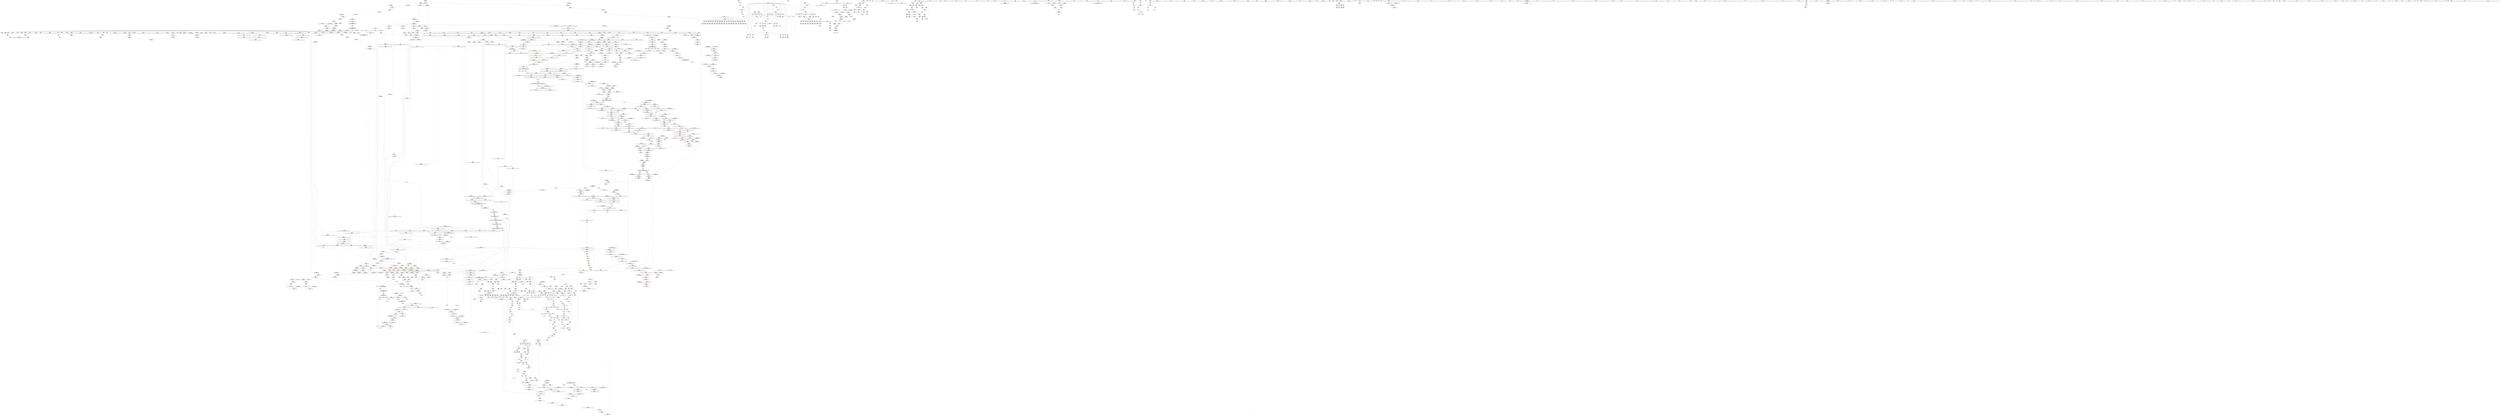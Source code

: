 digraph "SVFG" {
	label="SVFG";

	Node0x563c6e27a310 [shape=record,color=grey,label="{NodeID: 0\nNullPtr|{|<s37>126}}"];
	Node0x563c6e27a310 -> Node0x563c6e4bf670[style=solid];
	Node0x563c6e27a310 -> Node0x563c6e4bf770[style=solid];
	Node0x563c6e27a310 -> Node0x563c6e4bf840[style=solid];
	Node0x563c6e27a310 -> Node0x563c6e4bf910[style=solid];
	Node0x563c6e27a310 -> Node0x563c6e4bf9e0[style=solid];
	Node0x563c6e27a310 -> Node0x563c6e4bfab0[style=solid];
	Node0x563c6e27a310 -> Node0x563c6e4bfb80[style=solid];
	Node0x563c6e27a310 -> Node0x563c6e4bfc50[style=solid];
	Node0x563c6e27a310 -> Node0x563c6e4bfd20[style=solid];
	Node0x563c6e27a310 -> Node0x563c6e4bfdf0[style=solid];
	Node0x563c6e27a310 -> Node0x563c6e4bfec0[style=solid];
	Node0x563c6e27a310 -> Node0x563c6e4bff90[style=solid];
	Node0x563c6e27a310 -> Node0x563c6e4c0060[style=solid];
	Node0x563c6e27a310 -> Node0x563c6e4c0130[style=solid];
	Node0x563c6e27a310 -> Node0x563c6e4c0200[style=solid];
	Node0x563c6e27a310 -> Node0x563c6e4c02d0[style=solid];
	Node0x563c6e27a310 -> Node0x563c6e4c03a0[style=solid];
	Node0x563c6e27a310 -> Node0x563c6e4c0470[style=solid];
	Node0x563c6e27a310 -> Node0x563c6e4c0540[style=solid];
	Node0x563c6e27a310 -> Node0x563c6e4c0610[style=solid];
	Node0x563c6e27a310 -> Node0x563c6e4c06e0[style=solid];
	Node0x563c6e27a310 -> Node0x563c6e4c07b0[style=solid];
	Node0x563c6e27a310 -> Node0x563c6e4c0880[style=solid];
	Node0x563c6e27a310 -> Node0x563c6e4c0950[style=solid];
	Node0x563c6e27a310 -> Node0x563c6e4c0a20[style=solid];
	Node0x563c6e27a310 -> Node0x563c6e4c0af0[style=solid];
	Node0x563c6e27a310 -> Node0x563c6e4c0bc0[style=solid];
	Node0x563c6e27a310 -> Node0x563c6e4c0c90[style=solid];
	Node0x563c6e27a310 -> Node0x563c6e4c0d60[style=solid];
	Node0x563c6e27a310 -> Node0x563c6e4f28a0[style=solid];
	Node0x563c6e27a310 -> Node0x563c6e4f6eb0[style=solid];
	Node0x563c6e27a310 -> Node0x563c6e4f6f80[style=solid];
	Node0x563c6e27a310 -> Node0x563c6e4f7050[style=solid];
	Node0x563c6e27a310 -> Node0x563c6e4f8e60[style=solid];
	Node0x563c6e27a310 -> Node0x563c6dd21910[style=solid];
	Node0x563c6e27a310 -> Node0x563c6e52a020[style=solid];
	Node0x563c6e27a310 -> Node0x563c6e52b220[style=solid];
	Node0x563c6e27a310:s37 -> Node0x563c6e62cc60[style=solid,color=red];
	Node0x563c6e5292a0 [shape=record,color=grey,label="{NodeID: 1882\n902 = cmp(897, 901, )\n}"];
	Node0x563c6e4c3e60 [shape=record,color=red,label="{NodeID: 775\n576\<--435\n\<--a.addr\n_Z5mergeii\n}"];
	Node0x563c6e4c3e60 -> Node0x563c6e4b76d0[style=solid];
	Node0x563c6e61fd90 [shape=record,color=black,label="{NodeID: 2657\n1658 = PHI(1889, )\n}"];
	Node0x563c6e61fd90 -> Node0x563c6e4fa860[style=solid];
	Node0x563c6e4ba520 [shape=record,color=black,label="{NodeID: 443\n1380\<--1306\n\<--this1\n_ZNSt6vectorIxSaIxEE17_M_realloc_insertIJRKxEEEvN9__gnu_cxx17__normal_iteratorIPxS1_EEDpOT_\n}"];
	Node0x563c6e4ba520 -> Node0x563c6e4d4390[style=solid];
	Node0x563c6e4f9f70 [shape=record,color=blue,label="{NodeID: 1218\n1526\<--1556\n__len\<--add\n_ZNKSt6vectorIxSaIxEE12_M_check_lenEmPKc\n}"];
	Node0x563c6e4f9f70 -> Node0x563c6e4edf20[style=dashed];
	Node0x563c6e4f9f70 -> Node0x563c6e4edff0[style=dashed];
	Node0x563c6e4f9f70 -> Node0x563c6e4ee0c0[style=dashed];
	Node0x563c6e4ada50 [shape=record,color=green,label="{NodeID: 111\n664\<--665\nv\<--v_field_insensitive\nmain\n}"];
	Node0x563c6e4ada50 -> Node0x563c6e4c8fa0[style=solid];
	Node0x563c6e4ada50 -> Node0x563c6e4c9070[style=solid];
	Node0x563c6e4ada50 -> Node0x563c6e4c9140[style=solid];
	Node0x563c6e4ada50 -> Node0x563c6e4c9210[style=solid];
	Node0x563c6e4ada50 -> Node0x563c6e4c92e0[style=solid];
	Node0x563c6e4ada50 -> Node0x563c6e4c93b0[style=solid];
	Node0x563c6e4c9890 [shape=record,color=red,label="{NodeID: 886\n934\<--670\n\<--newtot\nmain\n}"];
	Node0x563c6e4c9890 -> Node0x563c6e526a20[style=solid];
	Node0x563c6e62c090 [shape=record,color=black,label="{NodeID: 2768\n330 = PHI(142, 142, 443, )\n0th arg _ZNSt6vectorIxSaIxEED2Ev }"];
	Node0x563c6e62c090 -> Node0x563c6e4f3c50[style=solid];
	Node0x563c6e4d0300 [shape=record,color=purple,label="{NodeID: 554\n407\<--25\narrayidx11\<--misses\n_Z4showi\n}"];
	Node0x563c6e4d0300 -> Node0x563c6e4dad30[style=solid];
	Node0x563c6e4b2ac0 [shape=record,color=green,label="{NodeID: 222\n1673\<--1674\nthis.addr\<--this.addr_field_insensitive\n_ZNK9__gnu_cxx17__normal_iteratorIPxSt6vectorIxSaIxEEE4baseEv\n}"];
	Node0x563c6e4b2ac0 -> Node0x563c6e4eee90[style=solid];
	Node0x563c6e4b2ac0 -> Node0x563c6e4fa930[style=solid];
	Node0x563c6e4eeb50 [shape=record,color=red,label="{NodeID: 997\n1661\<--1639\n\<--__result.addr\n_ZSt34__uninitialized_move_if_noexcept_aIPxS0_SaIxEET0_T_S3_S2_RT1_\n|{<s0>121}}"];
	Node0x563c6e4eeb50:s0 -> Node0x563c6e624f50[style=solid,color=red];
	Node0x563c6e4d5d90 [shape=record,color=purple,label="{NodeID: 665\n1723\<--1721\n_M_start\<--\n_ZNKSt6vectorIxSaIxEE4sizeEv\n}"];
	Node0x563c6e4d5d90 -> Node0x563c6e4ef370[style=solid];
	Node0x563c6e4c0d60 [shape=record,color=black,label="{NodeID: 333\n1465\<--3\n\<--dummyVal\n_ZNSt6vectorIxSaIxEE17_M_realloc_insertIJRKxEEEvN9__gnu_cxx17__normal_iteratorIPxS1_EEDpOT_\n|{<s0>103}}"];
	Node0x563c6e4c0d60:s0 -> Node0x563c6e62c540[style=solid,color=red];
	Node0x563c6e4f4610 [shape=record,color=blue,label="{NodeID: 1108\n441\<--540\nrelsum\<--sub46\n_Z5mergeii\n}"];
	Node0x563c6e4f4610 -> Node0x563c6e58cfa0[style=dashed];
	Node0x563c6e4833d0 [shape=record,color=green,label="{NodeID: 1\n7\<--1\n__dso_handle\<--dummyObj\nGlob }"];
	Node0x563c6e529420 [shape=record,color=grey,label="{NodeID: 1883\n835 = cmp(833, 834, )\n}"];
	Node0x563c6e4c3f30 [shape=record,color=red,label="{NodeID: 776\n580\<--435\n\<--a.addr\n_Z5mergeii\n}"];
	Node0x563c6e4c3f30 -> Node0x563c6e4b77a0[style=solid];
	Node0x563c6e61fed0 [shape=record,color=black,label="{NodeID: 2658\n1667 = PHI(1849, )\n}"];
	Node0x563c6e61fed0 -> Node0x563c6e4cc130[style=solid];
	Node0x563c6e4ba5f0 [shape=record,color=black,label="{NodeID: 444\n1400\<--1306\n\<--this1\n_ZNSt6vectorIxSaIxEE17_M_realloc_insertIJRKxEEEvN9__gnu_cxx17__normal_iteratorIPxS1_EEDpOT_\n|{<s0>96}}"];
	Node0x563c6e4ba5f0:s0 -> Node0x563c6e62a880[style=solid,color=red];
	Node0x563c6e4fa040 [shape=record,color=blue,label="{NodeID: 1219\n1575\<--1573\n__lhs.addr\<--__lhs\n_ZN9__gnu_cxxmiIPxSt6vectorIxSaIxEEEENS_17__normal_iteratorIT_T0_E15difference_typeERKS8_SB_\n}"];
	Node0x563c6e4fa040 -> Node0x563c6e4ee260[style=dashed];
	Node0x563c6e4adb20 [shape=record,color=green,label="{NodeID: 112\n666\<--667\ntot\<--tot_field_insensitive\nmain\n}"];
	Node0x563c6e4adb20 -> Node0x563c6e4c9480[style=solid];
	Node0x563c6e4adb20 -> Node0x563c6e4c9550[style=solid];
	Node0x563c6e4adb20 -> Node0x563c6e4f5310[style=solid];
	Node0x563c6e4adb20 -> Node0x563c6e4f5c00[style=solid];
	Node0x563c6e4c9960 [shape=record,color=red,label="{NodeID: 887\n897\<--672\n\<--curr\nmain\n}"];
	Node0x563c6e4c9960 -> Node0x563c6e5292a0[style=solid];
	Node0x563c6e62c220 [shape=record,color=black,label="{NodeID: 2769\n623 = PHI(443, 443, 443, )\n0th arg _ZNSt6vectorIxSaIxEEixEm }"];
	Node0x563c6e62c220 -> Node0x563c6e4f4e30[style=solid];
	Node0x563c6e4d03d0 [shape=record,color=purple,label="{NodeID: 555\n523\<--25\narrayidx37\<--misses\n_Z5mergeii\n}"];
	Node0x563c6e4d03d0 -> Node0x563c6e4c5a00[style=solid];
	Node0x563c6e4b2b90 [shape=record,color=green,label="{NodeID: 223\n1682\<--1683\n__a.addr\<--__a.addr_field_insensitive\n_ZNSt16allocator_traitsISaIxEE7destroyIxEEvRS0_PT_\n}"];
	Node0x563c6e4b2b90 -> Node0x563c6e4eef60[style=solid];
	Node0x563c6e4b2b90 -> Node0x563c6e4faa00[style=solid];
	Node0x563c6e4eec20 [shape=record,color=red,label="{NodeID: 998\n1662\<--1641\n\<--__alloc.addr\n_ZSt34__uninitialized_move_if_noexcept_aIPxS0_SaIxEET0_T_S3_S2_RT1_\n|{<s0>121}}"];
	Node0x563c6e4eec20:s0 -> Node0x563c6e625090[style=solid,color=red];
	Node0x563c6e4d5e60 [shape=record,color=purple,label="{NodeID: 666\n1774\<--1773\n_M_impl\<--this1\n_ZNKSt12_Vector_baseIxSaIxEE19_M_get_Tp_allocatorEv\n}"];
	Node0x563c6e4d5e60 -> Node0x563c6e4ccbc0[style=solid];
	Node0x563c6e4c0e30 [shape=record,color=black,label="{NodeID: 334\n9\<--8\n\<--fout\nCan only get source location for instruction, argument, global var or function.}"];
	Node0x563c6e4f46e0 [shape=record,color=blue,label="{NodeID: 1109\n548\<--550\narrayidx49\<--\n_Z5mergeii\n|{<s0>51}}"];
	Node0x563c6e4f46e0:s0 -> Node0x563c6e5889a0[style=dashed,color=blue];
	Node0x563c6e4aa4d0 [shape=record,color=green,label="{NodeID: 2\n13\<--1\n.str\<--dummyObj\nGlob }"];
	Node0x563c6e5295a0 [shape=record,color=grey,label="{NodeID: 1884\n807 = cmp(805, 806, )\n}"];
	Node0x563c6e4c4000 [shape=record,color=red,label="{NodeID: 777\n586\<--435\n\<--a.addr\n_Z5mergeii\n}"];
	Node0x563c6e4c4000 -> Node0x563c6e4b7870[style=solid];
	Node0x563c6e620010 [shape=record,color=black,label="{NodeID: 2659\n1015 = PHI()\n}"];
	Node0x563c6e4ba6c0 [shape=record,color=black,label="{NodeID: 445\n1404\<--1306\n\<--this1\n_ZNSt6vectorIxSaIxEE17_M_realloc_insertIJRKxEEEvN9__gnu_cxx17__normal_iteratorIPxS1_EEDpOT_\n|{<s0>98}}"];
	Node0x563c6e4ba6c0:s0 -> Node0x563c6e62a2d0[style=solid,color=red];
	Node0x563c6e4fa110 [shape=record,color=blue,label="{NodeID: 1220\n1577\<--1574\n__rhs.addr\<--__rhs\n_ZN9__gnu_cxxmiIPxSt6vectorIxSaIxEEEENS_17__normal_iteratorIT_T0_E15difference_typeERKS8_SB_\n}"];
	Node0x563c6e4fa110 -> Node0x563c6e4ee330[style=dashed];
	Node0x563c6e4adbf0 [shape=record,color=green,label="{NodeID: 113\n668\<--669\na\<--a_field_insensitive\nmain\n}"];
	Node0x563c6e4adbf0 -> Node0x563c6e4c9620[style=solid];
	Node0x563c6e4adbf0 -> Node0x563c6e4c96f0[style=solid];
	Node0x563c6e4adbf0 -> Node0x563c6e4f5e70[style=solid];
	Node0x563c6e4adbf0 -> Node0x563c6e4f6280[style=solid];
	Node0x563c6e4c9a30 [shape=record,color=red,label="{NodeID: 888\n910\<--672\n\<--curr\nmain\n}"];
	Node0x563c6e4c9a30 -> Node0x563c6e529120[style=solid];
	Node0x563c6e62c3b0 [shape=record,color=black,label="{NodeID: 2770\n624 = PHI(189, 134, 137, )\n1st arg _ZNSt6vectorIxSaIxEEixEm }"];
	Node0x563c6e62c3b0 -> Node0x563c6e4f4f00[style=solid];
	Node0x563c6e4d04a0 [shape=record,color=purple,label="{NodeID: 556\n537\<--25\narrayidx45\<--misses\n_Z5mergeii\n}"];
	Node0x563c6e4d04a0 -> Node0x563c6e4c5ba0[style=solid];
	Node0x563c6e4b2c60 [shape=record,color=green,label="{NodeID: 224\n1684\<--1685\n__p.addr\<--__p.addr_field_insensitive\n_ZNSt16allocator_traitsISaIxEE7destroyIxEEvRS0_PT_\n}"];
	Node0x563c6e4b2c60 -> Node0x563c6e4ef030[style=solid];
	Node0x563c6e4b2c60 -> Node0x563c6e4faad0[style=solid];
	Node0x563c6e4eecf0 [shape=record,color=red,label="{NodeID: 999\n1664\<--1663\n\<--coerce.dive4\n_ZSt34__uninitialized_move_if_noexcept_aIPxS0_SaIxEET0_T_S3_S2_RT1_\n|{<s0>121}}"];
	Node0x563c6e4eecf0:s0 -> Node0x563c6e624d00[style=solid,color=red];
	Node0x563c6e4d5f30 [shape=record,color=purple,label="{NodeID: 667\n1795\<--1794\n_M_current\<--this1\n_ZN9__gnu_cxx17__normal_iteratorIPxSt6vectorIxSaIxEEEC2ERKS1_\n}"];
	Node0x563c6e4d5f30 -> Node0x563c6e4fb490[style=solid];
	Node0x563c6e4c0f30 [shape=record,color=black,label="{NodeID: 335\n10\<--8\n\<--fout\nCan only get source location for instruction, argument, global var or function.}"];
	Node0x563c6e4c0f30 -> Node0x563c6e4d8490[style=solid];
	Node0x563c6e59ecc0 [shape=record,color=yellow,style=double,label="{NodeID: 2217\n347V_1 = ENCHI(MR_347V_0)\npts\{12830000 12930000 \}\nFun[_ZN9__gnu_cxxmiIPxSt6vectorIxSaIxEEEENS_17__normal_iteratorIT_T0_E15difference_typeERKS8_SB_]}"];
	Node0x563c6e59ecc0 -> Node0x563c6e4ee400[style=dashed];
	Node0x563c6e59ecc0 -> Node0x563c6e4ee4d0[style=dashed];
	Node0x563c6e4f47b0 [shape=record,color=blue,label="{NodeID: 1110\n557\<--554\narrayidx52\<--\n_Z5mergeii\n}"];
	Node0x563c6e4f47b0 -> Node0x563c6e4c5fb0[style=dashed];
	Node0x563c6e4f47b0 -> Node0x563c6e4c6080[style=dashed];
	Node0x563c6e4f47b0 -> Node0x563c6e4f4af0[style=dashed];
	Node0x563c6e4f47b0 -> Node0x563c6e56cea0[style=dashed];
	Node0x563c6e4aa560 [shape=record,color=green,label="{NodeID: 3\n19\<--1\n.str.3\<--dummyObj\nGlob }"];
	Node0x563c6e529720 [shape=record,color=grey,label="{NodeID: 1885\n813 = cmp(811, 812, )\n}"];
	Node0x563c6e4c40d0 [shape=record,color=red,label="{NodeID: 778\n592\<--435\n\<--a.addr\n_Z5mergeii\n}"];
	Node0x563c6e4c40d0 -> Node0x563c6e4b7940[style=solid];
	Node0x563c6e6200e0 [shape=record,color=black,label="{NodeID: 2660\n1271 = PHI(1509, )\n|{<s0>80}}"];
	Node0x563c6e6200e0:s0 -> Node0x563c6e6290c0[style=solid,color=red];
	Node0x563c6e4ba790 [shape=record,color=black,label="{NodeID: 446\n1412\<--1306\n\<--this1\n_ZNSt6vectorIxSaIxEE17_M_realloc_insertIJRKxEEEvN9__gnu_cxx17__normal_iteratorIPxS1_EEDpOT_\n}"];
	Node0x563c6e4ba790 -> Node0x563c6e4d4460[style=solid];
	Node0x563c6e4ba790 -> Node0x563c6e4d4530[style=solid];
	Node0x563c6e4fa1e0 [shape=record,color=blue,label="{NodeID: 1221\n1596\<--1593\nthis.addr\<--this\n_ZNSt6vectorIxSaIxEE5beginEv\n}"];
	Node0x563c6e4fa1e0 -> Node0x563c6e4ee5a0[style=dashed];
	Node0x563c6e4adcc0 [shape=record,color=green,label="{NodeID: 114\n670\<--671\nnewtot\<--newtot_field_insensitive\nmain\n}"];
	Node0x563c6e4adcc0 -> Node0x563c6e4c97c0[style=solid];
	Node0x563c6e4adcc0 -> Node0x563c6e4c9890[style=solid];
	Node0x563c6e4adcc0 -> Node0x563c6e4f6350[style=solid];
	Node0x563c6e4adcc0 -> Node0x563c6e4f65c0[style=solid];
	Node0x563c6e4c9b00 [shape=record,color=red,label="{NodeID: 889\n918\<--672\n\<--curr\nmain\n}"];
	Node0x563c6e4c9b00 -> Node0x563c6e5235a0[style=solid];
	Node0x563c6e62c540 [shape=record,color=black,label="{NodeID: 2771\n1014 = PHI(267, 367, 1128, 1465, )\n0th arg __clang_call_terminate }"];
	Node0x563c6e4d0570 [shape=record,color=purple,label="{NodeID: 557\n574\<--25\narrayidx60\<--misses\n_Z5mergeii\n}"];
	Node0x563c6e4d0570 -> Node0x563c6e4f4a20[style=solid];
	Node0x563c6e4b2d30 [shape=record,color=green,label="{NodeID: 225\n1692\<--1693\n_ZN9__gnu_cxx13new_allocatorIxE7destroyIxEEvPT_\<--_ZN9__gnu_cxx13new_allocatorIxE7destroyIxEEvPT__field_insensitive\n}"];
	Node0x563c6e597e80 [shape=record,color=yellow,style=double,label="{NodeID: 2107\n32V_1 = ENCHI(MR_32V_0)\npts\{1841 \}\nFun[_Z5mergeii]|{<s0>38}}"];
	Node0x563c6e597e80:s0 -> Node0x563c6e599410[style=dashed,color=red];
	Node0x563c6e4eedc0 [shape=record,color=red,label="{NodeID: 1000\n1666\<--1665\n\<--coerce.dive5\n_ZSt34__uninitialized_move_if_noexcept_aIPxS0_SaIxEET0_T_S3_S2_RT1_\n|{<s0>121}}"];
	Node0x563c6e4eedc0:s0 -> Node0x563c6e624e10[style=solid,color=red];
	Node0x563c6e4d6000 [shape=record,color=purple,label="{NodeID: 668\n1866\<--1854\ncoerce.dive\<--__first\n_ZSt22__uninitialized_copy_aISt13move_iteratorIPxES1_xET0_T_S4_S3_RSaIT1_E\n}"];
	Node0x563c6e4d6000 -> Node0x563c6e4fb970[style=solid];
	Node0x563c6e4c1030 [shape=record,color=black,label="{NodeID: 336\n11\<--8\n\<--fout\nCan only get source location for instruction, argument, global var or function.}"];
	Node0x563c6e4c1030 -> Node0x563c6e4d7ee0[style=solid];
	Node0x563c6e4f4880 [shape=record,color=blue,label="{NodeID: 1111\n563\<--560\narrayidx55\<--\n_Z5mergeii\n}"];
	Node0x563c6e4f4880 -> Node0x563c6e4c6220[style=dashed];
	Node0x563c6e4f4880 -> Node0x563c6e4c62f0[style=dashed];
	Node0x563c6e4f4880 -> Node0x563c6e4f4c90[style=dashed];
	Node0x563c6e4f4880 -> Node0x563c6e56cf90[style=dashed];
	Node0x563c6e4aac20 [shape=record,color=green,label="{NodeID: 4\n31\<--1\n_ZSt4cout\<--dummyObj\nGlob }"];
	Node0x563c6e5298a0 [shape=record,color=grey,label="{NodeID: 1886\n819 = cmp(817, 818, )\n}"];
	Node0x563c6e4c41a0 [shape=record,color=red,label="{NodeID: 779\n597\<--435\n\<--a.addr\n_Z5mergeii\n}"];
	Node0x563c6e4c41a0 -> Node0x563c6e4b7a10[style=solid];
	Node0x563c6e620250 [shape=record,color=black,label="{NodeID: 2661\n1308 = PHI(1516, )\n}"];
	Node0x563c6e620250 -> Node0x563c6e4f8a50[style=solid];
	Node0x563c6e4ba860 [shape=record,color=black,label="{NodeID: 447\n1416\<--1306\n\<--this1\n_ZNSt6vectorIxSaIxEE17_M_realloc_insertIJRKxEEEvN9__gnu_cxx17__normal_iteratorIPxS1_EEDpOT_\n}"];
	Node0x563c6e4ba860 -> Node0x563c6e4d4600[style=solid];
	Node0x563c6e4ba860 -> Node0x563c6e4d46d0[style=solid];
	Node0x563c6e4fa2b0 [shape=record,color=blue,label="{NodeID: 1222\n1610\<--1608\nthis.addr\<--this\n_ZNSt12_Vector_baseIxSaIxEE11_M_allocateEm\n}"];
	Node0x563c6e4fa2b0 -> Node0x563c6e4ee740[style=dashed];
	Node0x563c6e4b3100 [shape=record,color=green,label="{NodeID: 115\n672\<--673\ncurr\<--curr_field_insensitive\nmain\n}"];
	Node0x563c6e4b3100 -> Node0x563c6e4c9960[style=solid];
	Node0x563c6e4b3100 -> Node0x563c6e4c9a30[style=solid];
	Node0x563c6e4b3100 -> Node0x563c6e4c9b00[style=solid];
	Node0x563c6e4b3100 -> Node0x563c6e4c9bd0[style=solid];
	Node0x563c6e4b3100 -> Node0x563c6e4c9ca0[style=solid];
	Node0x563c6e4b3100 -> Node0x563c6e4f64f0[style=solid];
	Node0x563c6e4b3100 -> Node0x563c6e4f6690[style=solid];
	Node0x563c6e4c9bd0 [shape=record,color=red,label="{NodeID: 890\n919\<--672\n\<--curr\nmain\n}"];
	Node0x563c6e4c9bd0 -> Node0x563c6e5235a0[style=solid];
	Node0x563c6e62c710 [shape=record,color=black,label="{NodeID: 2772\n1279 = PHI(283, )\n0th arg _ZNSt6vectorIxSaIxEE17_M_realloc_insertIJRKxEEEvN9__gnu_cxx17__normal_iteratorIPxS1_EEDpOT_ }"];
	Node0x563c6e62c710 -> Node0x563c6e4f88b0[style=solid];
	Node0x563c6e4d0640 [shape=record,color=purple,label="{NodeID: 558\n578\<--25\narrayidx62\<--misses\n_Z5mergeii\n}"];
	Node0x563c6e4d0640 -> Node0x563c6e4c5ee0[style=solid];
	Node0x563c6e4b2e30 [shape=record,color=green,label="{NodeID: 226\n1699\<--1700\nthis.addr\<--this.addr_field_insensitive\n_ZNKSt6vectorIxSaIxEE8max_sizeEv\n}"];
	Node0x563c6e4b2e30 -> Node0x563c6e4ef100[style=solid];
	Node0x563c6e4b2e30 -> Node0x563c6e4faba0[style=solid];
	Node0x563c6e4eee90 [shape=record,color=red,label="{NodeID: 1001\n1676\<--1673\nthis1\<--this.addr\n_ZNK9__gnu_cxx17__normal_iteratorIPxSt6vectorIxSaIxEEE4baseEv\n}"];
	Node0x563c6e4eee90 -> Node0x563c6e4d5a50[style=solid];
	Node0x563c6e4d60d0 [shape=record,color=purple,label="{NodeID: 669\n1868\<--1856\ncoerce.dive1\<--__last\n_ZSt22__uninitialized_copy_aISt13move_iteratorIPxES1_xET0_T_S4_S3_RSaIT1_E\n}"];
	Node0x563c6e4d60d0 -> Node0x563c6e4fba40[style=solid];
	Node0x563c6e4c1130 [shape=record,color=black,label="{NodeID: 337\n16\<--15\n\<--fin\nCan only get source location for instruction, argument, global var or function.}"];
	Node0x563c6e59eee0 [shape=record,color=yellow,style=double,label="{NodeID: 2219\n110V_1 = ENCHI(MR_110V_0)\npts\{220000 \}\nFun[_Z4showi]}"];
	Node0x563c6e59eee0 -> Node0x563c6e4daac0[style=dashed];
	Node0x563c6e4f4950 [shape=record,color=blue,label="{NodeID: 1112\n567\<--569\narrayidx57\<--\n_Z5mergeii\n}"];
	Node0x563c6e4f4950 -> Node0x563c6e4f4bc0[style=dashed];
	Node0x563c6e4f4950 -> Node0x563c6e4f4d60[style=dashed];
	Node0x563c6e4f4950 -> Node0x563c6e56d490[style=dashed];
	Node0x563c6e4aacb0 [shape=record,color=green,label="{NodeID: 5\n34\<--1\n.str.4\<--dummyObj\nGlob }"];
	Node0x563c6e529a20 [shape=record,color=grey,label="{NodeID: 1887\n605 = cmp(600, 604, )\n}"];
	Node0x563c6e4c4270 [shape=record,color=red,label="{NodeID: 780\n601\<--435\n\<--a.addr\n_Z5mergeii\n}"];
	Node0x563c6e4c4270 -> Node0x563c6e4b7ae0[style=solid];
	Node0x563c6e620390 [shape=record,color=black,label="{NodeID: 2662\n1312 = PHI(1592, )\n}"];
	Node0x563c6e620390 -> Node0x563c6e4f8b20[style=solid];
	Node0x563c6e4ba930 [shape=record,color=black,label="{NodeID: 448\n1420\<--1306\n\<--this1\n_ZNSt6vectorIxSaIxEE17_M_realloc_insertIJRKxEEEvN9__gnu_cxx17__normal_iteratorIPxS1_EEDpOT_\n|{<s0>100}}"];
	Node0x563c6e4ba930:s0 -> Node0x563c6e62a880[style=solid,color=red];
	Node0x563c6e4fa380 [shape=record,color=blue,label="{NodeID: 1223\n1612\<--1609\n__n.addr\<--__n\n_ZNSt12_Vector_baseIxSaIxEE11_M_allocateEm\n}"];
	Node0x563c6e4fa380 -> Node0x563c6e4ee810[style=dashed];
	Node0x563c6e4fa380 -> Node0x563c6e4ee8e0[style=dashed];
	Node0x563c6e4b31d0 [shape=record,color=green,label="{NodeID: 116\n674\<--675\nans\<--ans_field_insensitive\nmain\n}"];
	Node0x563c6e4b31d0 -> Node0x563c6e4c9d70[style=solid];
	Node0x563c6e4b31d0 -> Node0x563c6e4c9e40[style=solid];
	Node0x563c6e4b31d0 -> Node0x563c6e4f6830[style=solid];
	Node0x563c6e4c9ca0 [shape=record,color=red,label="{NodeID: 891\n925\<--672\n\<--curr\nmain\n}"];
	Node0x563c6e4c9ca0 -> Node0x563c6e523a20[style=solid];
	Node0x563c6e62c820 [shape=record,color=black,label="{NodeID: 2773\n1280 = PHI(319, )\n1st arg _ZNSt6vectorIxSaIxEE17_M_realloc_insertIJRKxEEEvN9__gnu_cxx17__normal_iteratorIPxS1_EEDpOT_ }"];
	Node0x563c6e62c820 -> Node0x563c6e4f87e0[style=solid];
	Node0x563c6e4d0710 [shape=record,color=purple,label="{NodeID: 559\n599\<--25\narrayidx72\<--misses\n_Z5mergeii\n}"];
	Node0x563c6e4d0710 -> Node0x563c6e4c6150[style=solid];
	Node0x563c6e4b2f00 [shape=record,color=green,label="{NodeID: 227\n1705\<--1706\n_ZNKSt12_Vector_baseIxSaIxEE19_M_get_Tp_allocatorEv\<--_ZNKSt12_Vector_baseIxSaIxEE19_M_get_Tp_allocatorEv_field_insensitive\n}"];
	Node0x563c6e4eef60 [shape=record,color=red,label="{NodeID: 1002\n1688\<--1682\n\<--__a.addr\n_ZNSt16allocator_traitsISaIxEE7destroyIxEEvRS0_PT_\n}"];
	Node0x563c6e4eef60 -> Node0x563c6e4cc2d0[style=solid];
	Node0x563c6e4d61a0 [shape=record,color=purple,label="{NodeID: 670\n1881\<--1862\ncoerce.dive3\<--agg.tmp\n_ZSt22__uninitialized_copy_aISt13move_iteratorIPxES1_xET0_T_S4_S3_RSaIT1_E\n}"];
	Node0x563c6e4d61a0 -> Node0x563c6e4f03b0[style=solid];
	Node0x563c6e4c1230 [shape=record,color=black,label="{NodeID: 338\n17\<--15\n\<--fin\nCan only get source location for instruction, argument, global var or function.}"];
	Node0x563c6e59efc0 [shape=record,color=yellow,style=double,label="{NodeID: 2220\n112V_1 = ENCHI(MR_112V_0)\npts\{240000 \}\nFun[_Z4showi]}"];
	Node0x563c6e59efc0 -> Node0x563c6e4dab90[style=dashed];
	Node0x563c6e4f4a20 [shape=record,color=blue,label="{NodeID: 1113\n574\<--571\narrayidx60\<--\n_Z5mergeii\n|{|<s2>51}}"];
	Node0x563c6e4f4a20 -> Node0x563c6e4c5ee0[style=dashed];
	Node0x563c6e4f4a20 -> Node0x563c6e4c6150[style=dashed];
	Node0x563c6e4f4a20:s2 -> Node0x563c6e587fa0[style=dashed,color=blue];
	Node0x563c6e4aad40 [shape=record,color=green,label="{NodeID: 6\n36\<--1\n.str.5\<--dummyObj\nGlob }"];
	Node0x563c6e529ba0 [shape=record,color=grey,label="{NodeID: 1888\n846 = cmp(841, 845, )\n}"];
	Node0x563c6e4c4340 [shape=record,color=red,label="{NodeID: 781\n607\<--435\n\<--a.addr\n_Z5mergeii\n}"];
	Node0x563c6e4c4340 -> Node0x563c6e4b7bb0[style=solid];
	Node0x563c6e6204d0 [shape=record,color=black,label="{NodeID: 2663\n1317 = PHI(1572, )\n}"];
	Node0x563c6e6204d0 -> Node0x563c6e4f8bf0[style=solid];
	Node0x563c6e4baa00 [shape=record,color=black,label="{NodeID: 449\n1423\<--1306\n\<--this1\n_ZNSt6vectorIxSaIxEE17_M_realloc_insertIJRKxEEEvN9__gnu_cxx17__normal_iteratorIPxS1_EEDpOT_\n|{<s0>102}}"];
	Node0x563c6e4baa00:s0 -> Node0x563c6e62a2d0[style=solid,color=red];
	Node0x563c6e4fa450 [shape=record,color=blue,label="{NodeID: 1224\n1635\<--1631\n__first.addr\<--__first\n_ZSt34__uninitialized_move_if_noexcept_aIPxS0_SaIxEET0_T_S3_S2_RT1_\n}"];
	Node0x563c6e4fa450 -> Node0x563c6e4ee9b0[style=dashed];
	Node0x563c6e4b32a0 [shape=record,color=green,label="{NodeID: 117\n679\<--680\n_ZNSirsERi\<--_ZNSirsERi_field_insensitive\n}"];
	Node0x563c6e4c9d70 [shape=record,color=red,label="{NodeID: 892\n947\<--674\n\<--ans\nmain\n}"];
	Node0x563c6e62c930 [shape=record,color=black,label="{NodeID: 2774\n1281 = PHI(317, )\n2nd arg _ZNSt6vectorIxSaIxEE17_M_realloc_insertIJRKxEEEvN9__gnu_cxx17__normal_iteratorIPxS1_EEDpOT_ }"];
	Node0x563c6e62c930 -> Node0x563c6e4f8980[style=solid];
	Node0x563c6e4d07e0 [shape=record,color=purple,label="{NodeID: 560\n783\<--25\narrayidx32\<--misses\nmain\n}"];
	Node0x563c6e4d07e0 -> Node0x563c6e4f5b30[style=solid];
	Node0x563c6e4b3000 [shape=record,color=green,label="{NodeID: 228\n1708\<--1709\n_ZNSt16allocator_traitsISaIxEE8max_sizeERKS0_\<--_ZNSt16allocator_traitsISaIxEE8max_sizeERKS0__field_insensitive\n}"];
	Node0x563c6e4ef030 [shape=record,color=red,label="{NodeID: 1003\n1690\<--1684\n\<--__p.addr\n_ZNSt16allocator_traitsISaIxEE7destroyIxEEvRS0_PT_\n|{<s0>122}}"];
	Node0x563c6e4ef030:s0 -> Node0x563c6e62ad80[style=solid,color=red];
	Node0x563c6e4d6270 [shape=record,color=purple,label="{NodeID: 671\n1883\<--1864\ncoerce.dive4\<--agg.tmp2\n_ZSt22__uninitialized_copy_aISt13move_iteratorIPxES1_xET0_T_S4_S3_RSaIT1_E\n}"];
	Node0x563c6e4d6270 -> Node0x563c6e4f0480[style=solid];
	Node0x563c6e4c1330 [shape=record,color=black,label="{NodeID: 339\n32\<--31\n\<--_ZSt4cout\nCan only get source location for instruction, argument, global var or function.}"];
	Node0x563c6e4c1330 -> Node0x563c6e4d7fb0[style=solid];
	Node0x563c6e59f0a0 [shape=record,color=yellow,style=double,label="{NodeID: 2221\n114V_1 = ENCHI(MR_114V_0)\npts\{260000 \}\nFun[_Z4showi]}"];
	Node0x563c6e59f0a0 -> Node0x563c6e4dad30[style=dashed];
	Node0x563c6e4f4af0 [shape=record,color=blue,label="{NodeID: 1114\n588\<--590\narrayidx67\<--inc68\n_Z5mergeii\n}"];
	Node0x563c6e4f4af0 -> Node0x563c6e56cea0[style=dashed];
	Node0x563c6e4aae00 [shape=record,color=green,label="{NodeID: 7\n38\<--1\n.str.6\<--dummyObj\nGlob }"];
	Node0x563c6e529d20 [shape=record,color=grey,label="{NodeID: 1889\n856 = cmp(851, 855, )\n}"];
	Node0x563c6e4c4410 [shape=record,color=red,label="{NodeID: 782\n614\<--435\n\<--a.addr\n_Z5mergeii\n}"];
	Node0x563c6e4c4410 -> Node0x563c6e4b7c80[style=solid];
	Node0x563c6e620610 [shape=record,color=black,label="{NodeID: 2664\n1323 = PHI(1607, )\n}"];
	Node0x563c6e620610 -> Node0x563c6e4f8cc0[style=solid];
	Node0x563c6e4baad0 [shape=record,color=black,label="{NodeID: 450\n1424\<--1306\n\<--this1\n_ZNSt6vectorIxSaIxEE17_M_realloc_insertIJRKxEEEvN9__gnu_cxx17__normal_iteratorIPxS1_EEDpOT_\n}"];
	Node0x563c6e4baad0 -> Node0x563c6e4d47a0[style=solid];
	Node0x563c6e4baad0 -> Node0x563c6e4d4870[style=solid];
	Node0x563c6e4fa520 [shape=record,color=blue,label="{NodeID: 1225\n1637\<--1632\n__last.addr\<--__last\n_ZSt34__uninitialized_move_if_noexcept_aIPxS0_SaIxEET0_T_S3_S2_RT1_\n}"];
	Node0x563c6e4fa520 -> Node0x563c6e4eea80[style=dashed];
	Node0x563c6e4b3370 [shape=record,color=green,label="{NodeID: 118\n683\<--684\n_ZNSt7__cxx1112basic_stringIcSt11char_traitsIcESaIcEEC1Ev\<--_ZNSt7__cxx1112basic_stringIcSt11char_traitsIcESaIcEEC1Ev_field_insensitive\n}"];
	Node0x563c6e4c9e40 [shape=record,color=red,label="{NodeID: 893\n956\<--674\n\<--ans\nmain\n}"];
	Node0x563c6e62ca40 [shape=record,color=black,label="{NodeID: 2775\n1817 = PHI(1810, )\n0th arg _ZN9__gnu_cxx13new_allocatorIxE8allocateEmPKv }"];
	Node0x563c6e62ca40 -> Node0x563c6e4fb700[style=solid];
	Node0x563c6e4d08b0 [shape=record,color=purple,label="{NodeID: 561\n913\<--25\narrayidx98\<--misses\nmain\n}"];
	Node0x563c6e4d08b0 -> Node0x563c6e4ca8d0[style=solid];
	Node0x563c6e4bb550 [shape=record,color=green,label="{NodeID: 229\n1713\<--1714\nthis.addr\<--this.addr_field_insensitive\n_ZNKSt6vectorIxSaIxEE4sizeEv\n}"];
	Node0x563c6e4bb550 -> Node0x563c6e4ef1d0[style=solid];
	Node0x563c6e4bb550 -> Node0x563c6e4fac70[style=solid];
	Node0x563c6e4ef100 [shape=record,color=red,label="{NodeID: 1004\n1702\<--1699\nthis1\<--this.addr\n_ZNKSt6vectorIxSaIxEE8max_sizeEv\n}"];
	Node0x563c6e4ef100 -> Node0x563c6e4cc3a0[style=solid];
	Node0x563c6e4d6340 [shape=record,color=purple,label="{NodeID: 672\n2179\<--1872\noffset_0\<--\n}"];
	Node0x563c6e4d6340 -> Node0x563c6e4fbcb0[style=solid];
	Node0x563c6e4c1430 [shape=record,color=black,label="{NodeID: 340\n33\<--31\n\<--_ZSt4cout\nCan only get source location for instruction, argument, global var or function.}"];
	Node0x563c6e4c1430 -> Node0x563c6e4d8560[style=solid];
	Node0x563c6e59f180 [shape=record,color=yellow,style=double,label="{NodeID: 2222\n116V_1 = ENCHI(MR_116V_0)\npts\{280000 \}\nFun[_Z4showi]}"];
	Node0x563c6e59f180 -> Node0x563c6e4dac60[style=dashed];
	Node0x563c6e4f4bc0 [shape=record,color=blue,label="{NodeID: 1115\n594\<--550\narrayidx70\<--\n_Z5mergeii\n}"];
	Node0x563c6e4f4bc0 -> Node0x563c6e56d490[style=dashed];
	Node0x563c6e4aaec0 [shape=record,color=green,label="{NodeID: 8\n40\<--1\n.str.7\<--dummyObj\nGlob }"];
	Node0x563c6e529ea0 [shape=record,color=grey,label="{NodeID: 1890\n292 = cmp(287, 291, )\n}"];
	Node0x563c6e4c44e0 [shape=record,color=red,label="{NodeID: 783\n467\<--437\n\<--b.addr\n_Z5mergeii\n}"];
	Node0x563c6e4c44e0 -> Node0x563c6e4c2ae0[style=solid];
	Node0x563c6e620750 [shape=record,color=black,label="{NodeID: 2665\n1336 = PHI(1509, )\n|{<s0>86}}"];
	Node0x563c6e620750:s0 -> Node0x563c6e62dbc0[style=solid,color=red];
	Node0x563c6e4baba0 [shape=record,color=black,label="{NodeID: 451\n1428\<--1306\n\<--this1\n_ZNSt6vectorIxSaIxEE17_M_realloc_insertIJRKxEEEvN9__gnu_cxx17__normal_iteratorIPxS1_EEDpOT_\n}"];
	Node0x563c6e4baba0 -> Node0x563c6e4d4940[style=solid];
	Node0x563c6e4baba0 -> Node0x563c6e4d4a10[style=solid];
	Node0x563c6e4fa5f0 [shape=record,color=blue,label="{NodeID: 1226\n1639\<--1633\n__result.addr\<--__result\n_ZSt34__uninitialized_move_if_noexcept_aIPxS0_SaIxEET0_T_S3_S2_RT1_\n}"];
	Node0x563c6e4fa5f0 -> Node0x563c6e4eeb50[style=dashed];
	Node0x563c6e4b3470 [shape=record,color=green,label="{NodeID: 119\n693\<--694\n_ZNSt8ios_base9precisionEl\<--_ZNSt8ios_base9precisionEl_field_insensitive\n}"];
	Node0x563c6e4c9f10 [shape=record,color=red,label="{NodeID: 894\n688\<--687\nvbase.offset\<--\nmain\n}"];
	Node0x563c6e62cb50 [shape=record,color=black,label="{NodeID: 2776\n1818 = PHI(1811, )\n1st arg _ZN9__gnu_cxx13new_allocatorIxE8allocateEmPKv }"];
	Node0x563c6e62cb50 -> Node0x563c6e4fb7d0[style=solid];
	Node0x563c6e4d0980 [shape=record,color=purple,label="{NodeID: 562\n397\<--27\narrayidx7\<--ismiss\n_Z4showi\n}"];
	Node0x563c6e4d0980 -> Node0x563c6e4dac60[style=solid];
	Node0x563c6e4bb620 [shape=record,color=green,label="{NodeID: 230\n1735\<--1736\nretval\<--retval_field_insensitive\n_ZSt3maxImERKT_S2_S2_\n}"];
	Node0x563c6e4bb620 -> Node0x563c6e4ef440[style=solid];
	Node0x563c6e4bb620 -> Node0x563c6e4faee0[style=solid];
	Node0x563c6e4bb620 -> Node0x563c6e4fafb0[style=solid];
	Node0x563c6e4ef1d0 [shape=record,color=red,label="{NodeID: 1005\n1716\<--1713\nthis1\<--this.addr\n_ZNKSt6vectorIxSaIxEE4sizeEv\n}"];
	Node0x563c6e4ef1d0 -> Node0x563c6e4cc540[style=solid];
	Node0x563c6e4ef1d0 -> Node0x563c6e4cc610[style=solid];
	Node0x563c6e4d6410 [shape=record,color=purple,label="{NodeID: 673\n2180\<--1873\noffset_0\<--\n}"];
	Node0x563c6e4d6410 -> Node0x563c6e4f1f50[style=solid];
	Node0x563c6e4c1530 [shape=record,color=black,label="{NodeID: 341\n55\<--56\n\<--_ZNSt8ios_base4InitD1Ev\nCan only get source location for instruction, argument, global var or function.}"];
	Node0x563c6e59f260 [shape=record,color=yellow,style=double,label="{NodeID: 2223\n32V_1 = ENCHI(MR_32V_0)\npts\{1841 \}\nFun[_ZNSt20__uninitialized_copyILb1EE13__uninit_copyISt13move_iteratorIPxES3_EET0_T_S6_S5_]|{<s0>139}}"];
	Node0x563c6e59f260:s0 -> Node0x563c6e5a0750[style=dashed,color=red];
	Node0x563c6e4f4c90 [shape=record,color=blue,label="{NodeID: 1116\n609\<--611\narrayidx78\<--dec\n_Z5mergeii\n}"];
	Node0x563c6e4f4c90 -> Node0x563c6e56cf90[style=dashed];
	Node0x563c6e4aaf80 [shape=record,color=green,label="{NodeID: 9\n43\<--1\n\<--dummyObj\nCan only get source location for instruction, argument, global var or function.}"];
	Node0x563c6e52a020 [shape=record,color=grey,label="{NodeID: 1891\n1378 = cmp(1377, 3, )\n}"];
	Node0x563c6e4c45b0 [shape=record,color=red,label="{NodeID: 784\n471\<--437\n\<--b.addr\n_Z5mergeii\n}"];
	Node0x563c6e4c45b0 -> Node0x563c6e4c2bb0[style=solid];
	Node0x563c6e620890 [shape=record,color=black,label="{NodeID: 2666\n1343 = PHI(1671, )\n}"];
	Node0x563c6e620890 -> Node0x563c6e4ed080[style=solid];
	Node0x563c6e4bac70 [shape=record,color=black,label="{NodeID: 452\n1432\<--1306\n\<--this1\n_ZNSt6vectorIxSaIxEE17_M_realloc_insertIJRKxEEEvN9__gnu_cxx17__normal_iteratorIPxS1_EEDpOT_\n}"];
	Node0x563c6e4bac70 -> Node0x563c6e4d4ae0[style=solid];
	Node0x563c6e4bac70 -> Node0x563c6e4d4bb0[style=solid];
	Node0x563c6e4fa6c0 [shape=record,color=blue,label="{NodeID: 1227\n1641\<--1634\n__alloc.addr\<--__alloc\n_ZSt34__uninitialized_move_if_noexcept_aIPxS0_SaIxEET0_T_S3_S2_RT1_\n}"];
	Node0x563c6e4fa6c0 -> Node0x563c6e4eec20[style=dashed];
	Node0x563c6e4b3570 [shape=record,color=green,label="{NodeID: 120\n723\<--724\n_ZNSirsERx\<--_ZNSirsERx_field_insensitive\n}"];
	Node0x563c6e4c9fe0 [shape=record,color=red,label="{NodeID: 895\n698\<--697\nvbase.offset4\<--\nmain\n}"];
	Node0x563c6e62cc60 [shape=record,color=black,label="{NodeID: 2777\n1819 = PHI(3, )\n2nd arg _ZN9__gnu_cxx13new_allocatorIxE8allocateEmPKv }"];
	Node0x563c6e62cc60 -> Node0x563c6e4fb8a0[style=solid];
	Node0x563c6e4d0a50 [shape=record,color=purple,label="{NodeID: 563\n459\<--27\narrayidx4\<--ismiss\n_Z5mergeii\n}"];
	Node0x563c6e4d0a50 -> Node0x563c6e4c52b0[style=solid];
	Node0x563c6e4bb6f0 [shape=record,color=green,label="{NodeID: 231\n1737\<--1738\n__a.addr\<--__a.addr_field_insensitive\n_ZSt3maxImERKT_S2_S2_\n}"];
	Node0x563c6e4bb6f0 -> Node0x563c6e4ef510[style=solid];
	Node0x563c6e4bb6f0 -> Node0x563c6e4ef5e0[style=solid];
	Node0x563c6e4bb6f0 -> Node0x563c6e4fad40[style=solid];
	Node0x563c6e5983c0 [shape=record,color=yellow,style=double,label="{NodeID: 2113\n46V_1 = ENCHI(MR_46V_0)\npts\{4440000 \}\nFun[_Z5mergeii]|{<s0>38}}"];
	Node0x563c6e5983c0:s0 -> Node0x563c6e5994f0[style=dashed,color=red];
	Node0x563c6e4ef2a0 [shape=record,color=red,label="{NodeID: 1006\n1720\<--1719\n\<--_M_finish\n_ZNKSt6vectorIxSaIxEE4sizeEv\n}"];
	Node0x563c6e4ef2a0 -> Node0x563c6e4cc6e0[style=solid];
	Node0x563c6e4d64e0 [shape=record,color=purple,label="{NodeID: 674\n2182\<--1877\noffset_0\<--\n}"];
	Node0x563c6e4d64e0 -> Node0x563c6e4fbd80[style=solid];
	Node0x563c6e4c1630 [shape=record,color=black,label="{NodeID: 342\n82\<--83\n\<--_ZNSt14basic_ofstreamIcSt11char_traitsIcEED1Ev\nCan only get source location for instruction, argument, global var or function.}"];
	Node0x563c6e4f4d60 [shape=record,color=blue,label="{NodeID: 1117\n616\<--550\narrayidx80\<--\n_Z5mergeii\n}"];
	Node0x563c6e4f4d60 -> Node0x563c6e56d490[style=dashed];
	Node0x563c6e4ab040 [shape=record,color=green,label="{NodeID: 10\n73\<--1\n\<--dummyObj\nCan only get source location for instruction, argument, global var or function.|{<s0>3}}"];
	Node0x563c6e4ab040:s0 -> Node0x563c6e62ef50[style=solid,color=red];
	Node0x563c6e52a1a0 [shape=record,color=grey,label="{NodeID: 1892\n584 = cmp(579, 583, )\n}"];
	Node0x563c6e4c4680 [shape=record,color=red,label="{NodeID: 785\n479\<--437\n\<--b.addr\n_Z5mergeii\n}"];
	Node0x563c6e4c4680 -> Node0x563c6e4c2c80[style=solid];
	Node0x563c6e6209d0 [shape=record,color=black,label="{NodeID: 2667\n1349 = PHI(1079, )\n|{<s0>89}}"];
	Node0x563c6e6209d0:s0 -> Node0x563c6e62d160[style=solid,color=red];
	Node0x563c6e4bad40 [shape=record,color=black,label="{NodeID: 453\n1442\<--1306\n\<--this1\n_ZNSt6vectorIxSaIxEE17_M_realloc_insertIJRKxEEEvN9__gnu_cxx17__normal_iteratorIPxS1_EEDpOT_\n}"];
	Node0x563c6e4bad40 -> Node0x563c6e4d4c80[style=solid];
	Node0x563c6e4bad40 -> Node0x563c6e4d4d50[style=solid];
	Node0x563c6e4fa790 [shape=record,color=blue,label="{NodeID: 1228\n1655\<--1652\ncoerce.dive\<--call\n_ZSt34__uninitialized_move_if_noexcept_aIPxS0_SaIxEET0_T_S3_S2_RT1_\n}"];
	Node0x563c6e4fa790 -> Node0x563c6e4eecf0[style=dashed];
	Node0x563c6e4b3670 [shape=record,color=green,label="{NodeID: 121\n757\<--758\n_ZNSt7__cxx1112basic_stringIcSt11char_traitsIcESaIcEED1Ev\<--_ZNSt7__cxx1112basic_stringIcSt11char_traitsIcESaIcEED1Ev_field_insensitive\n}"];
	Node0x563c6e58cfa0 [shape=record,color=black,label="{NodeID: 2003\nMR_124V_6 = PHI(MR_124V_5, MR_124V_4, )\npts\{442 \}\n}"];
	Node0x563c6e58cfa0 -> Node0x563c6e4c5040[style=dashed];
	Node0x563c6e4ca0b0 [shape=record,color=red,label="{NodeID: 896\n824\<--823\n\<--arrayidx48\nmain\n}"];
	Node0x563c6e4ca0b0 -> Node0x563c6e4b8980[style=solid];
	Node0x563c6e62cd70 [shape=record,color=black,label="{NodeID: 2778\n1631 = PHI(1342, 1358, )\n0th arg _ZSt34__uninitialized_move_if_noexcept_aIPxS0_SaIxEET0_T_S3_S2_RT1_ }"];
	Node0x563c6e62cd70 -> Node0x563c6e4fa450[style=solid];
	Node0x563c6e4d0b20 [shape=record,color=purple,label="{NodeID: 564\n481\<--27\narrayidx11\<--ismiss\n_Z5mergeii\n}"];
	Node0x563c6e4d0b20 -> Node0x563c6e4c5520[style=solid];
	Node0x563c6e4bb7c0 [shape=record,color=green,label="{NodeID: 232\n1739\<--1740\n__b.addr\<--__b.addr_field_insensitive\n_ZSt3maxImERKT_S2_S2_\n}"];
	Node0x563c6e4bb7c0 -> Node0x563c6e4ef6b0[style=solid];
	Node0x563c6e4bb7c0 -> Node0x563c6e4ef780[style=solid];
	Node0x563c6e4bb7c0 -> Node0x563c6e4fae10[style=solid];
	Node0x563c6e5984a0 [shape=record,color=yellow,style=double,label="{NodeID: 2114\n134V_1 = ENCHI(MR_134V_0)\npts\{4440001 4440002 \}\nFun[_Z5mergeii]|{<s0>38}}"];
	Node0x563c6e5984a0:s0 -> Node0x563c6e5994f0[style=dashed,color=red];
	Node0x563c6e4ef370 [shape=record,color=red,label="{NodeID: 1007\n1724\<--1723\n\<--_M_start\n_ZNKSt6vectorIxSaIxEE4sizeEv\n}"];
	Node0x563c6e4ef370 -> Node0x563c6e4cc7b0[style=solid];
	Node0x563c6e4d65b0 [shape=record,color=purple,label="{NodeID: 675\n2183\<--1878\noffset_0\<--\n}"];
	Node0x563c6e4d65b0 -> Node0x563c6e4f2020[style=solid];
	Node0x563c6e4c1730 [shape=record,color=black,label="{NodeID: 343\n85\<--96\n_ZStorSt13_Ios_OpenmodeS__ret\<--or\n_ZStorSt13_Ios_OpenmodeS_\n|{<s0>3}}"];
	Node0x563c6e4c1730:s0 -> Node0x563c6e61c960[style=solid,color=blue];
	Node0x563c6e4f4e30 [shape=record,color=blue,label="{NodeID: 1118\n625\<--623\nthis.addr\<--this\n_ZNSt6vectorIxSaIxEEixEm\n}"];
	Node0x563c6e4f4e30 -> Node0x563c6e4c63c0[style=dashed];
	Node0x563c6e4ab140 [shape=record,color=green,label="{NodeID: 11\n74\<--1\n\<--dummyObj\nCan only get source location for instruction, argument, global var or function.|{<s0>3}}"];
	Node0x563c6e4ab140:s0 -> Node0x563c6e62f060[style=solid,color=red];
	Node0x563c6e52a320 [shape=record,color=grey,label="{NodeID: 1893\n1832 = cmp(1830, 1831, )\n}"];
	Node0x563c6e4c4750 [shape=record,color=red,label="{NodeID: 786\n501\<--437\n\<--b.addr\n_Z5mergeii\n}"];
	Node0x563c6e4c4750 -> Node0x563c6e4c2fc0[style=solid];
	Node0x563c6e620b10 [shape=record,color=black,label="{NodeID: 2668\n1350 = PHI(1630, )\n}"];
	Node0x563c6e620b10 -> Node0x563c6e4f8f30[style=solid];
	Node0x563c6e4bae10 [shape=record,color=black,label="{NodeID: 454\n1447\<--1306\n\<--this1\n_ZNSt6vectorIxSaIxEE17_M_realloc_insertIJRKxEEEvN9__gnu_cxx17__normal_iteratorIPxS1_EEDpOT_\n}"];
	Node0x563c6e4bae10 -> Node0x563c6e4d4e20[style=solid];
	Node0x563c6e4bae10 -> Node0x563c6e4d4ef0[style=solid];
	Node0x563c6e4fa860 [shape=record,color=blue,label="{NodeID: 1229\n1659\<--1658\ncoerce.dive3\<--call2\n_ZSt34__uninitialized_move_if_noexcept_aIPxS0_SaIxEET0_T_S3_S2_RT1_\n}"];
	Node0x563c6e4fa860 -> Node0x563c6e4eedc0[style=dashed];
	Node0x563c6e4b3770 [shape=record,color=green,label="{NodeID: 122\n943\<--944\n_ZNSolsEi\<--_ZNSolsEi_field_insensitive\n}"];
	Node0x563c6e4ca180 [shape=record,color=red,label="{NodeID: 897\n830\<--829\n\<--arrayidx50\nmain\n}"];
	Node0x563c6e4ca180 -> Node0x563c6e4b8b20[style=solid];
	Node0x563c6e62cec0 [shape=record,color=black,label="{NodeID: 2779\n1632 = PHI(1346, 1362, )\n1st arg _ZSt34__uninitialized_move_if_noexcept_aIPxS0_SaIxEET0_T_S3_S2_RT1_ }"];
	Node0x563c6e62cec0 -> Node0x563c6e4fa520[style=solid];
	Node0x563c6e4d0bf0 [shape=record,color=purple,label="{NodeID: 565\n517\<--27\narrayidx33\<--ismiss\n_Z5mergeii\n}"];
	Node0x563c6e4d0bf0 -> Node0x563c6e4c5930[style=solid];
	Node0x563c6e4bb890 [shape=record,color=green,label="{NodeID: 233\n1759\<--1760\n__a.addr\<--__a.addr_field_insensitive\n_ZNSt16allocator_traitsISaIxEE8max_sizeERKS0_\n}"];
	Node0x563c6e4bb890 -> Node0x563c6e4ef9f0[style=solid];
	Node0x563c6e4bb890 -> Node0x563c6e4fb080[style=solid];
	Node0x563c6e4ef440 [shape=record,color=red,label="{NodeID: 1008\n1755\<--1735\n\<--retval\n_ZSt3maxImERKT_S2_S2_\n}"];
	Node0x563c6e4ef440 -> Node0x563c6e4cc950[style=solid];
	Node0x563c6e4d6680 [shape=record,color=purple,label="{NodeID: 676\n1900\<--1891\ncoerce.dive\<--retval\n_ZSt32__make_move_if_noexcept_iteratorIxSt13move_iteratorIPxEET0_PT_\n}"];
	Node0x563c6e4d6680 -> Node0x563c6e4f0620[style=solid];
	Node0x563c6e4c1800 [shape=record,color=black,label="{NodeID: 344\n114\<--115\n\<--_ZNSt14basic_ifstreamIcSt11char_traitsIcEED1Ev\nCan only get source location for instruction, argument, global var or function.}"];
	Node0x563c6e4f4f00 [shape=record,color=blue,label="{NodeID: 1119\n627\<--624\n__n.addr\<--__n\n_ZNSt6vectorIxSaIxEEixEm\n}"];
	Node0x563c6e4f4f00 -> Node0x563c6e4c6490[style=dashed];
	Node0x563c6e4ab240 [shape=record,color=green,label="{NodeID: 12\n110\<--1\n\<--dummyObj\nCan only get source location for instruction, argument, global var or function.}"];
	Node0x563c6e52a4a0 [shape=record,color=grey,label="{NodeID: 1894\n1747 = cmp(1744, 1746, )\n}"];
	Node0x563c6e4c4820 [shape=record,color=red,label="{NodeID: 787\n507\<--437\n\<--b.addr\n_Z5mergeii\n}"];
	Node0x563c6e4c4820 -> Node0x563c6e4c3090[style=solid];
	Node0x563c6e620c50 [shape=record,color=black,label="{NodeID: 2669\n1357 = PHI(1671, )\n}"];
	Node0x563c6e620c50 -> Node0x563c6e4ed150[style=solid];
	Node0x563c6e4baee0 [shape=record,color=black,label="{NodeID: 455\n1454\<--1306\n\<--this1\n_ZNSt6vectorIxSaIxEE17_M_realloc_insertIJRKxEEEvN9__gnu_cxx17__normal_iteratorIPxS1_EEDpOT_\n}"];
	Node0x563c6e4baee0 -> Node0x563c6e4d4fc0[style=solid];
	Node0x563c6e4baee0 -> Node0x563c6e4d5090[style=solid];
	Node0x563c6e4fa930 [shape=record,color=blue,label="{NodeID: 1230\n1673\<--1672\nthis.addr\<--this\n_ZNK9__gnu_cxx17__normal_iteratorIPxSt6vectorIxSaIxEEE4baseEv\n}"];
	Node0x563c6e4fa930 -> Node0x563c6e4eee90[style=dashed];
	Node0x563c6e4b3870 [shape=record,color=green,label="{NodeID: 123\n977\<--978\nthis.addr\<--this.addr_field_insensitive\n_ZNSt8ios_base9precisionEl\n}"];
	Node0x563c6e4b3870 -> Node0x563c6e4ca9a0[style=solid];
	Node0x563c6e4b3870 -> Node0x563c6e4f69d0[style=solid];
	Node0x563c6e4ca250 [shape=record,color=red,label="{NodeID: 898\n841\<--840\n\<--arrayidx57\nmain\n}"];
	Node0x563c6e4ca250 -> Node0x563c6e529ba0[style=solid];
	Node0x563c6e62d010 [shape=record,color=black,label="{NodeID: 2780\n1633 = PHI(1347, 1363, )\n2nd arg _ZSt34__uninitialized_move_if_noexcept_aIPxS0_SaIxEET0_T_S3_S2_RT1_ }"];
	Node0x563c6e62d010 -> Node0x563c6e4fa5f0[style=solid];
	Node0x563c6e4d0cc0 [shape=record,color=purple,label="{NodeID: 566\n531\<--27\narrayidx41\<--ismiss\n_Z5mergeii\n}"];
	Node0x563c6e4d0cc0 -> Node0x563c6e4c5ad0[style=solid];
	Node0x563c6e4bb960 [shape=record,color=green,label="{NodeID: 234\n1765\<--1766\n_ZNK9__gnu_cxx13new_allocatorIxE8max_sizeEv\<--_ZNK9__gnu_cxx13new_allocatorIxE8max_sizeEv_field_insensitive\n}"];
	Node0x563c6e598690 [shape=record,color=yellow,style=double,label="{NodeID: 2116\n34V_1 = ENCHI(MR_34V_0)\npts\{4440000 4440001 4440002 \}\nFun[_ZNSt6vectorIxSaIxEEC2Ev]|{<s0>16}}"];
	Node0x563c6e598690:s0 -> Node0x563c6e592bb0[style=dashed,color=red];
	Node0x563c6e4ef510 [shape=record,color=red,label="{NodeID: 1009\n1743\<--1737\n\<--__a.addr\n_ZSt3maxImERKT_S2_S2_\n}"];
	Node0x563c6e4ef510 -> Node0x563c6e4ef850[style=solid];
	Node0x563c6e4d6750 [shape=record,color=purple,label="{NodeID: 677\n1919\<--1907\ncoerce.dive\<--__first\n_ZSt18uninitialized_copyISt13move_iteratorIPxES1_ET0_T_S4_S3_\n}"];
	Node0x563c6e4d6750 -> Node0x563c6e4fbf20[style=solid];
	Node0x563c6e4c1900 [shape=record,color=black,label="{NodeID: 345\n126\<--136\n_Z6trinumx_ret\<--div\n_Z6trinumx\n|{<s0>8|<s1>9|<s2>34|<s3>35|<s4>36|<s5>37}}"];
	Node0x563c6e4c1900:s0 -> Node0x563c6e61cf40[style=solid,color=blue];
	Node0x563c6e4c1900:s1 -> Node0x563c6e61d110[style=solid,color=blue];
	Node0x563c6e4c1900:s2 -> Node0x563c6e61ded0[style=solid,color=blue];
	Node0x563c6e4c1900:s3 -> Node0x563c6e61e0d0[style=solid,color=blue];
	Node0x563c6e4c1900:s4 -> Node0x563c6e61e210[style=solid,color=blue];
	Node0x563c6e4c1900:s5 -> Node0x563c6e61e350[style=solid,color=blue];
	Node0x563c6e4f4fd0 [shape=record,color=blue,label="{NodeID: 1120\n642\<--677\nretval\<--\nmain\n}"];
	Node0x563c6e4f4fd0 -> Node0x563c6e4f6900[style=dashed];
	Node0x563c6e4ab330 [shape=record,color=green,label="{NodeID: 13\n134\<--1\n\<--dummyObj\nCan only get source location for instruction, argument, global var or function.|{<s0>40|<s1>81}}"];
	Node0x563c6e4ab330:s0 -> Node0x563c6e62c3b0[style=solid,color=red];
	Node0x563c6e4ab330:s1 -> Node0x563c6e6243b0[style=solid,color=red];
	Node0x563c6e52a620 [shape=record,color=grey,label="{NodeID: 1895\n188 = cmp(187, 189, )\n}"];
	Node0x563c6e4c48f0 [shape=record,color=red,label="{NodeID: 788\n529\<--437\n\<--b.addr\n_Z5mergeii\n}"];
	Node0x563c6e4c48f0 -> Node0x563c6e4c33d0[style=solid];
	Node0x563c6e620d90 [shape=record,color=black,label="{NodeID: 2670\n1365 = PHI(1079, )\n|{<s0>92}}"];
	Node0x563c6e620d90:s0 -> Node0x563c6e62d160[style=solid,color=red];
	Node0x563c6e4bafb0 [shape=record,color=black,label="{NodeID: 456\n1331\<--1330\n\<--_M_impl\n_ZNSt6vectorIxSaIxEE17_M_realloc_insertIJRKxEEEvN9__gnu_cxx17__normal_iteratorIPxS1_EEDpOT_\n|{<s0>86}}"];
	Node0x563c6e4bafb0:s0 -> Node0x563c6e62d8c0[style=solid,color=red];
	Node0x563c6e4faa00 [shape=record,color=blue,label="{NodeID: 1231\n1682\<--1680\n__a.addr\<--__a\n_ZNSt16allocator_traitsISaIxEE7destroyIxEEvRS0_PT_\n}"];
	Node0x563c6e4faa00 -> Node0x563c6e4eef60[style=dashed];
	Node0x563c6e4b3940 [shape=record,color=green,label="{NodeID: 124\n979\<--980\n__prec.addr\<--__prec.addr_field_insensitive\n_ZNSt8ios_base9precisionEl\n}"];
	Node0x563c6e4b3940 -> Node0x563c6e4caa70[style=solid];
	Node0x563c6e4b3940 -> Node0x563c6e4f6aa0[style=solid];
	Node0x563c6e4ca320 [shape=record,color=red,label="{NodeID: 899\n845\<--844\n\<--arrayidx59\nmain\n}"];
	Node0x563c6e4ca320 -> Node0x563c6e529ba0[style=solid];
	Node0x563c6e62d160 [shape=record,color=black,label="{NodeID: 2781\n1634 = PHI(1349, 1365, )\n3rd arg _ZSt34__uninitialized_move_if_noexcept_aIPxS0_SaIxEET0_T_S3_S2_RT1_ }"];
	Node0x563c6e62d160 -> Node0x563c6e4fa6c0[style=solid];
	Node0x563c6e4d0d90 [shape=record,color=purple,label="{NodeID: 567\n567\<--27\narrayidx57\<--ismiss\n_Z5mergeii\n}"];
	Node0x563c6e4d0d90 -> Node0x563c6e4f4950[style=solid];
	Node0x563c6e4bba60 [shape=record,color=green,label="{NodeID: 235\n1770\<--1771\nthis.addr\<--this.addr_field_insensitive\n_ZNKSt12_Vector_baseIxSaIxEE19_M_get_Tp_allocatorEv\n}"];
	Node0x563c6e4bba60 -> Node0x563c6e4efac0[style=solid];
	Node0x563c6e4bba60 -> Node0x563c6e4fb150[style=solid];
	Node0x563c6e4ef5e0 [shape=record,color=red,label="{NodeID: 1010\n1752\<--1737\n\<--__a.addr\n_ZSt3maxImERKT_S2_S2_\n}"];
	Node0x563c6e4ef5e0 -> Node0x563c6e4fafb0[style=solid];
	Node0x563c6e4d6820 [shape=record,color=purple,label="{NodeID: 678\n1921\<--1909\ncoerce.dive1\<--__last\n_ZSt18uninitialized_copyISt13move_iteratorIPxES1_ET0_T_S4_S3_\n}"];
	Node0x563c6e4d6820 -> Node0x563c6e4fbff0[style=solid];
	Node0x563c6e4c19d0 [shape=record,color=black,label="{NodeID: 346\n261\<--260\n\<--this1\n_ZNSt6vectorIxSaIxEEC2Ev\n|{<s0>16}}"];
	Node0x563c6e4c19d0:s0 -> Node0x563c6e625310[style=solid,color=red];
	Node0x563c6e4f50a0 [shape=record,color=blue,label="{NodeID: 1121\n646\<--677\nct\<--\nmain\n}"];
	Node0x563c6e4f50a0 -> Node0x563c6e573aa0[style=dashed];
	Node0x563c6e4ab400 [shape=record,color=green,label="{NodeID: 14\n137\<--1\n\<--dummyObj\nCan only get source location for instruction, argument, global var or function.|{<s0>41}}"];
	Node0x563c6e4ab400:s0 -> Node0x563c6e62c3b0[style=solid,color=red];
	Node0x563c6e52a7a0 [shape=record,color=grey,label="{NodeID: 1896\n1542 = cmp(1540, 1541, )\n}"];
	Node0x563c6e4c49c0 [shape=record,color=red,label="{NodeID: 789\n535\<--437\n\<--b.addr\n_Z5mergeii\n}"];
	Node0x563c6e4c49c0 -> Node0x563c6e4c3570[style=solid];
	Node0x563c6e620ed0 [shape=record,color=black,label="{NodeID: 2671\n1366 = PHI(1630, )\n}"];
	Node0x563c6e620ed0 -> Node0x563c6e4f90d0[style=solid];
	Node0x563c6e4bb080 [shape=record,color=black,label="{NodeID: 457\n1382\<--1381\n\<--_M_impl17\n_ZNSt6vectorIxSaIxEE17_M_realloc_insertIJRKxEEEvN9__gnu_cxx17__normal_iteratorIPxS1_EEDpOT_\n|{<s0>94}}"];
	Node0x563c6e4bb080:s0 -> Node0x563c6e60f730[style=solid,color=red];
	Node0x563c6e4faad0 [shape=record,color=blue,label="{NodeID: 1232\n1684\<--1681\n__p.addr\<--__p\n_ZNSt16allocator_traitsISaIxEE7destroyIxEEvRS0_PT_\n}"];
	Node0x563c6e4faad0 -> Node0x563c6e4ef030[style=dashed];
	Node0x563c6e4b3a10 [shape=record,color=green,label="{NodeID: 125\n981\<--982\n__old\<--__old_field_insensitive\n_ZNSt8ios_base9precisionEl\n}"];
	Node0x563c6e4b3a10 -> Node0x563c6e4cab40[style=solid];
	Node0x563c6e4b3a10 -> Node0x563c6e4f6b70[style=solid];
	Node0x563c6e4ca3f0 [shape=record,color=red,label="{NodeID: 900\n851\<--850\n\<--arrayidx63\nmain\n}"];
	Node0x563c6e4ca3f0 -> Node0x563c6e529d20[style=solid];
	Node0x563c6e62d2b0 [shape=record,color=black,label="{NodeID: 2782\n2079 = PHI(2030, 2034, 2036, )\n0th arg _ZSt12__niter_baseIPxET_S1_ }"];
	Node0x563c6e62d2b0 -> Node0x563c6e4fd2a0[style=solid];
	Node0x563c6e4d0e60 [shape=record,color=purple,label="{NodeID: 568\n594\<--27\narrayidx70\<--ismiss\n_Z5mergeii\n}"];
	Node0x563c6e4d0e60 -> Node0x563c6e4f4bc0[style=solid];
	Node0x563c6e4bbb30 [shape=record,color=green,label="{NodeID: 236\n1779\<--1780\nthis.addr\<--this.addr_field_insensitive\n_ZNK9__gnu_cxx13new_allocatorIxE8max_sizeEv\n}"];
	Node0x563c6e4bbb30 -> Node0x563c6e4efb90[style=solid];
	Node0x563c6e4bbb30 -> Node0x563c6e4fb220[style=solid];
	Node0x563c6e4ef6b0 [shape=record,color=red,label="{NodeID: 1011\n1745\<--1739\n\<--__b.addr\n_ZSt3maxImERKT_S2_S2_\n}"];
	Node0x563c6e4ef6b0 -> Node0x563c6e4ef920[style=solid];
	Node0x563c6e4d68f0 [shape=record,color=purple,label="{NodeID: 679\n1932\<--1915\ncoerce.dive3\<--agg.tmp\n_ZSt18uninitialized_copyISt13move_iteratorIPxES1_ET0_T_S4_S3_\n}"];
	Node0x563c6e4d68f0 -> Node0x563c6e4f07c0[style=solid];
	Node0x563c6e4c1aa0 [shape=record,color=black,label="{NodeID: 347\n284\<--283\n\<--this1\n_ZNSt6vectorIxSaIxEE9push_backERKx\n}"];
	Node0x563c6e4c1aa0 -> Node0x563c6e4d2170[style=solid];
	Node0x563c6e4c1aa0 -> Node0x563c6e4d2240[style=solid];
	Node0x563c6e4f5170 [shape=record,color=blue,label="{NodeID: 1122\n646\<--707\nct\<--inc\nmain\n}"];
	Node0x563c6e4f5170 -> Node0x563c6e4c6970[style=dashed];
	Node0x563c6e4f5170 -> Node0x563c6e4c6a40[style=dashed];
	Node0x563c6e4f5170 -> Node0x563c6e573aa0[style=dashed];
	Node0x563c6e4ab500 [shape=record,color=green,label="{NodeID: 15\n189\<--1\n\<--dummyObj\nCan only get source location for instruction, argument, global var or function.|{<s0>39}}"];
	Node0x563c6e4ab500:s0 -> Node0x563c6e62c3b0[style=solid,color=red];
	Node0x563c6e52a920 [shape=record,color=grey,label="{NodeID: 1897\n1560 = cmp(1558, 1559, )\n}"];
	Node0x563c6e4c4a90 [shape=record,color=red,label="{NodeID: 790\n546\<--437\n\<--b.addr\n_Z5mergeii\n}"];
	Node0x563c6e4c4a90 -> Node0x563c6e4c3640[style=solid];
	Node0x563c6e621010 [shape=record,color=black,label="{NodeID: 2672\n1376 = PHI()\n}"];
	Node0x563c6e4bb150 [shape=record,color=black,label="{NodeID: 458\n1436\<--1431\nsub.ptr.lhs.cast\<--\n_ZNSt6vectorIxSaIxEE17_M_realloc_insertIJRKxEEEvN9__gnu_cxx17__normal_iteratorIPxS1_EEDpOT_\n}"];
	Node0x563c6e4bb150 -> Node0x563c6e524f20[style=solid];
	Node0x563c6e4faba0 [shape=record,color=blue,label="{NodeID: 1233\n1699\<--1698\nthis.addr\<--this\n_ZNKSt6vectorIxSaIxEE8max_sizeEv\n}"];
	Node0x563c6e4faba0 -> Node0x563c6e4ef100[style=dashed];
	Node0x563c6e4b3ae0 [shape=record,color=green,label="{NodeID: 126\n1004\<--1005\nthis.addr\<--this.addr_field_insensitive\n_ZNSt12_Vector_baseIxSaIxEEC2Ev\n}"];
	Node0x563c6e4b3ae0 -> Node0x563c6e4cace0[style=solid];
	Node0x563c6e4b3ae0 -> Node0x563c6e4f6d10[style=solid];
	Node0x563c6e4ca4c0 [shape=record,color=red,label="{NodeID: 901\n855\<--854\n\<--arrayidx65\nmain\n}"];
	Node0x563c6e4ca4c0 -> Node0x563c6e529d20[style=solid];
	Node0x563c6e62d440 [shape=record,color=black,label="{NodeID: 2783\n1043 = PHI(1031, )\n0th arg _ZNSaIxEC2Ev }"];
	Node0x563c6e62d440 -> Node0x563c6e4f7120[style=solid];
	Node0x563c6e4d0f30 [shape=record,color=purple,label="{NodeID: 569\n616\<--27\narrayidx80\<--ismiss\n_Z5mergeii\n}"];
	Node0x563c6e4d0f30 -> Node0x563c6e4f4d60[style=solid];
	Node0x563c6e4bbc00 [shape=record,color=green,label="{NodeID: 237\n1788\<--1789\nthis.addr\<--this.addr_field_insensitive\n_ZN9__gnu_cxx17__normal_iteratorIPxSt6vectorIxSaIxEEEC2ERKS1_\n}"];
	Node0x563c6e4bbc00 -> Node0x563c6e4efc60[style=solid];
	Node0x563c6e4bbc00 -> Node0x563c6e4fb2f0[style=solid];
	Node0x563c6e4ef780 [shape=record,color=red,label="{NodeID: 1012\n1749\<--1739\n\<--__b.addr\n_ZSt3maxImERKT_S2_S2_\n}"];
	Node0x563c6e4ef780 -> Node0x563c6e4faee0[style=solid];
	Node0x563c6e4d69c0 [shape=record,color=purple,label="{NodeID: 680\n1934\<--1917\ncoerce.dive4\<--agg.tmp2\n_ZSt18uninitialized_copyISt13move_iteratorIPxES1_ET0_T_S4_S3_\n}"];
	Node0x563c6e4d69c0 -> Node0x563c6e4f0890[style=solid];
	Node0x563c6e4c1b70 [shape=record,color=black,label="{NodeID: 348\n288\<--283\n\<--this1\n_ZNSt6vectorIxSaIxEE9push_backERKx\n}"];
	Node0x563c6e4c1b70 -> Node0x563c6e4d2310[style=solid];
	Node0x563c6e4c1b70 -> Node0x563c6e4d23e0[style=solid];
	Node0x563c6e59f8e0 [shape=record,color=yellow,style=double,label="{NodeID: 2230\n95V_1 = ENCHI(MR_95V_0)\npts\{4440000 4440001 \}\nFun[_ZN9__gnu_cxx17__normal_iteratorIPxSt6vectorIxSaIxEEEC2ERKS1_]}"];
	Node0x563c6e59f8e0 -> Node0x563c6e4efe00[style=dashed];
	Node0x563c6e4f5240 [shape=record,color=blue,label="{NodeID: 1123\n644\<--711\nttt\<--dec\nmain\n}"];
	Node0x563c6e4f5240 -> Node0x563c6e5735a0[style=dashed];
	Node0x563c6e4ab600 [shape=record,color=green,label="{NodeID: 16\n225\<--1\n\<--dummyObj\nCan only get source location for instruction, argument, global var or function.}"];
	Node0x563c6e52aaa0 [shape=record,color=grey,label="{NodeID: 1898\n1564 = cmp(1562, 1563, )\n}"];
	Node0x563c6e4c4b60 [shape=record,color=red,label="{NodeID: 791\n463\<--439\n\<--num\n_Z5mergeii\n}"];
	Node0x563c6e4c4b60 -> Node0x563c6e522b20[style=solid];
	Node0x563c6e6210e0 [shape=record,color=black,label="{NodeID: 2673\n1401 = PHI(1079, )\n|{<s0>97}}"];
	Node0x563c6e6210e0:s0 -> Node0x563c6e623db0[style=solid,color=red];
	Node0x563c6e4bb220 [shape=record,color=black,label="{NodeID: 459\n1437\<--1435\nsub.ptr.rhs.cast\<--\n_ZNSt6vectorIxSaIxEE17_M_realloc_insertIJRKxEEEvN9__gnu_cxx17__normal_iteratorIPxS1_EEDpOT_\n}"];
	Node0x563c6e4bb220 -> Node0x563c6e524f20[style=solid];
	Node0x563c6e4fac70 [shape=record,color=blue,label="{NodeID: 1234\n1713\<--1712\nthis.addr\<--this\n_ZNKSt6vectorIxSaIxEE4sizeEv\n}"];
	Node0x563c6e4fac70 -> Node0x563c6e4ef1d0[style=dashed];
	Node0x563c6e4b3bb0 [shape=record,color=green,label="{NodeID: 127\n1010\<--1011\n_ZNSt12_Vector_baseIxSaIxEE12_Vector_implC2Ev\<--_ZNSt12_Vector_baseIxSaIxEE12_Vector_implC2Ev_field_insensitive\n}"];
	Node0x563c6e4ca590 [shape=record,color=red,label="{NodeID: 902\n887\<--886\n\<--arrayidx83\nmain\n}"];
	Node0x563c6e4ca590 -> Node0x563c6e4b9000[style=solid];
	Node0x563c6e62d550 [shape=record,color=black,label="{NodeID: 2784\n1801 = PHI(1621, )\n0th arg _ZNSt16allocator_traitsISaIxEE8allocateERS0_m }"];
	Node0x563c6e62d550 -> Node0x563c6e4fb560[style=solid];
	Node0x563c6e4d1000 [shape=record,color=purple,label="{NodeID: 570\n748\<--27\narrayidx20\<--ismiss\nmain\n}"];
	Node0x563c6e4d1000 -> Node0x563c6e4f5650[style=solid];
	Node0x563c6e4bbcd0 [shape=record,color=green,label="{NodeID: 238\n1790\<--1791\n__i.addr\<--__i.addr_field_insensitive\n_ZN9__gnu_cxx17__normal_iteratorIPxSt6vectorIxSaIxEEEC2ERKS1_\n}"];
	Node0x563c6e4bbcd0 -> Node0x563c6e4efd30[style=solid];
	Node0x563c6e4bbcd0 -> Node0x563c6e4fb3c0[style=solid];
	Node0x563c6e4ef850 [shape=record,color=red,label="{NodeID: 1013\n1744\<--1743\n\<--\n_ZSt3maxImERKT_S2_S2_\n}"];
	Node0x563c6e4ef850 -> Node0x563c6e52a4a0[style=solid];
	Node0x563c6e4d6a90 [shape=record,color=purple,label="{NodeID: 681\n2185\<--1925\noffset_0\<--\n}"];
	Node0x563c6e4d6a90 -> Node0x563c6e4fc260[style=solid];
	Node0x563c6e4c1c40 [shape=record,color=black,label="{NodeID: 349\n294\<--283\n\<--this1\n_ZNSt6vectorIxSaIxEE9push_backERKx\n}"];
	Node0x563c6e4c1c40 -> Node0x563c6e4d24b0[style=solid];
	Node0x563c6e4f5310 [shape=record,color=blue,label="{NodeID: 1124\n666\<--189\ntot\<--\nmain\n}"];
	Node0x563c6e4f5310 -> Node0x563c6e4c9480[style=dashed];
	Node0x563c6e4f5310 -> Node0x563c6e4c9550[style=dashed];
	Node0x563c6e4f5310 -> Node0x563c6e4f5c00[style=dashed];
	Node0x563c6e4f5310 -> Node0x563c6e5749a0[style=dashed];
	Node0x563c6e4ab700 [shape=record,color=green,label="{NodeID: 17\n235\<--1\n\<--dummyObj\nCan only get source location for instruction, argument, global var or function.}"];
	Node0x563c6e52ac20 [shape=record,color=grey,label="{NodeID: 1899\n193 = cmp(192, 189, )\n}"];
	Node0x563c6e4c4c30 [shape=record,color=red,label="{NodeID: 792\n476\<--439\n\<--num\n_Z5mergeii\n}"];
	Node0x563c6e4c4c30 -> Node0x563c6e523120[style=solid];
	Node0x563c6e621250 [shape=record,color=black,label="{NodeID: 2674\n1421 = PHI(1079, )\n|{<s0>101}}"];
	Node0x563c6e621250:s0 -> Node0x563c6e623db0[style=solid,color=red];
	Node0x563c6e4bb2f0 [shape=record,color=black,label="{NodeID: 460\n1478\<--1477\n\<--this1\n_ZNSt6vectorIxSaIxEE3endEv\n}"];
	Node0x563c6e4bb2f0 -> Node0x563c6e4d5230[style=solid];
	Node0x563c6e4bb2f0 -> Node0x563c6e4d5300[style=solid];
	Node0x563c6e4fad40 [shape=record,color=blue,label="{NodeID: 1235\n1737\<--1733\n__a.addr\<--__a\n_ZSt3maxImERKT_S2_S2_\n}"];
	Node0x563c6e4fad40 -> Node0x563c6e4ef510[style=dashed];
	Node0x563c6e4fad40 -> Node0x563c6e4ef5e0[style=dashed];
	Node0x563c6e4b3cb0 [shape=record,color=green,label="{NodeID: 128\n1016\<--1017\n__cxa_begin_catch\<--__cxa_begin_catch_field_insensitive\n}"];
	Node0x563c6e4ca660 [shape=record,color=red,label="{NodeID: 903\n894\<--893\n\<--arrayidx88\nmain\n}"];
	Node0x563c6e4ca660 -> Node0x563c6e4f64f0[style=solid];
	Node0x563c6e62d660 [shape=record,color=black,label="{NodeID: 2785\n1802 = PHI(1622, )\n1st arg _ZNSt16allocator_traitsISaIxEE8allocateERS0_m }"];
	Node0x563c6e62d660 -> Node0x563c6e4fb630[style=solid];
	Node0x563c6e4d10d0 [shape=record,color=purple,label="{NodeID: 571\n778\<--27\narrayidx30\<--ismiss\nmain\n}"];
	Node0x563c6e4d10d0 -> Node0x563c6e4f5a60[style=solid];
	Node0x563c6e4bbda0 [shape=record,color=green,label="{NodeID: 239\n1803\<--1804\n__a.addr\<--__a.addr_field_insensitive\n_ZNSt16allocator_traitsISaIxEE8allocateERS0_m\n}"];
	Node0x563c6e4bbda0 -> Node0x563c6e4efed0[style=solid];
	Node0x563c6e4bbda0 -> Node0x563c6e4fb560[style=solid];
	Node0x563c6e4ef920 [shape=record,color=red,label="{NodeID: 1014\n1746\<--1745\n\<--\n_ZSt3maxImERKT_S2_S2_\n}"];
	Node0x563c6e4ef920 -> Node0x563c6e52a4a0[style=solid];
	Node0x563c6e4d6b60 [shape=record,color=purple,label="{NodeID: 682\n2186\<--1926\noffset_0\<--\n}"];
	Node0x563c6e4d6b60 -> Node0x563c6e4f20f0[style=solid];
	Node0x563c6e4c1d10 [shape=record,color=black,label="{NodeID: 350\n297\<--283\n\<--this1\n_ZNSt6vectorIxSaIxEE9push_backERKx\n}"];
	Node0x563c6e4c1d10 -> Node0x563c6e4d2580[style=solid];
	Node0x563c6e4c1d10 -> Node0x563c6e4d2650[style=solid];
	Node0x563c6e4f53e0 [shape=record,color=blue,label="{NodeID: 1125\n656\<--677\ni\<--\nmain\n}"];
	Node0x563c6e4f53e0 -> Node0x563c6e4c70c0[style=dashed];
	Node0x563c6e4f53e0 -> Node0x563c6e4c7190[style=dashed];
	Node0x563c6e4f53e0 -> Node0x563c6e4c7260[style=dashed];
	Node0x563c6e4f53e0 -> Node0x563c6e4c7330[style=dashed];
	Node0x563c6e4f53e0 -> Node0x563c6e4c7400[style=dashed];
	Node0x563c6e4f53e0 -> Node0x563c6e4c74d0[style=dashed];
	Node0x563c6e4f53e0 -> Node0x563c6e4c75a0[style=dashed];
	Node0x563c6e4f53e0 -> Node0x563c6e4c7670[style=dashed];
	Node0x563c6e4f53e0 -> Node0x563c6e4c7740[style=dashed];
	Node0x563c6e4f53e0 -> Node0x563c6e4c7810[style=dashed];
	Node0x563c6e4f53e0 -> Node0x563c6e4f5da0[style=dashed];
	Node0x563c6e4f53e0 -> Node0x563c6e4f5f40[style=dashed];
	Node0x563c6e4f53e0 -> Node0x563c6e4f6420[style=dashed];
	Node0x563c6e4ab800 [shape=record,color=green,label="{NodeID: 18\n550\<--1\n\<--dummyObj\nCan only get source location for instruction, argument, global var or function.}"];
	Node0x563c6e52ada0 [shape=record,color=grey,label="{NodeID: 1900\n1618 = cmp(1617, 189, )\n}"];
	Node0x563c6e4c4d00 [shape=record,color=red,label="{NodeID: 793\n485\<--439\n\<--num\n_Z5mergeii\n}"];
	Node0x563c6e4c4d00 -> Node0x563c6e523420[style=solid];
	Node0x563c6e621390 [shape=record,color=black,label="{NodeID: 2675\n1505 = PHI(1509, )\n}"];
	Node0x563c6e621390 -> Node0x563c6e4edb10[style=solid];
	Node0x563c6e4bb3c0 [shape=record,color=black,label="{NodeID: 461\n1470\<--1485\n_ZNSt6vectorIxSaIxEE3endEv_ret\<--\n_ZNSt6vectorIxSaIxEE3endEv\n|{<s0>19}}"];
	Node0x563c6e4bb3c0:s0 -> Node0x563c6e61d590[style=solid,color=blue];
	Node0x563c6e4fae10 [shape=record,color=blue,label="{NodeID: 1236\n1739\<--1734\n__b.addr\<--__b\n_ZSt3maxImERKT_S2_S2_\n}"];
	Node0x563c6e4fae10 -> Node0x563c6e4ef6b0[style=dashed];
	Node0x563c6e4fae10 -> Node0x563c6e4ef780[style=dashed];
	Node0x563c6e4b3db0 [shape=record,color=green,label="{NodeID: 129\n1019\<--1020\n_ZSt9terminatev\<--_ZSt9terminatev_field_insensitive\n}"];
	Node0x563c6e4ca730 [shape=record,color=red,label="{NodeID: 904\n901\<--900\n\<--arrayidx91\nmain\n}"];
	Node0x563c6e4ca730 -> Node0x563c6e5292a0[style=solid];
	Node0x563c6e62d770 [shape=record,color=black,label="{NodeID: 2786\n1183 = PHI(1115, 1125, )\n0th arg _ZNSt12_Vector_baseIxSaIxEE12_Vector_implD2Ev }"];
	Node0x563c6e62d770 -> Node0x563c6e4f7e20[style=solid];
	Node0x563c6e4d11a0 [shape=record,color=purple,label="{NodeID: 572\n906\<--27\narrayidx95\<--ismiss\nmain\n}"];
	Node0x563c6e4d11a0 -> Node0x563c6e4ca800[style=solid];
	Node0x563c6e4bbe70 [shape=record,color=green,label="{NodeID: 240\n1805\<--1806\n__n.addr\<--__n.addr_field_insensitive\n_ZNSt16allocator_traitsISaIxEE8allocateERS0_m\n}"];
	Node0x563c6e4bbe70 -> Node0x563c6e4effa0[style=solid];
	Node0x563c6e4bbe70 -> Node0x563c6e4fb630[style=solid];
	Node0x563c6e4ef9f0 [shape=record,color=red,label="{NodeID: 1015\n1762\<--1759\n\<--__a.addr\n_ZNSt16allocator_traitsISaIxEE8max_sizeERKS0_\n}"];
	Node0x563c6e4ef9f0 -> Node0x563c6e4cca20[style=solid];
	Node0x563c6e4d6c30 [shape=record,color=purple,label="{NodeID: 683\n2188\<--1928\noffset_0\<--\n}"];
	Node0x563c6e4d6c30 -> Node0x563c6e4fc330[style=solid];
	Node0x563c6e4c1de0 [shape=record,color=black,label="{NodeID: 351\n305\<--283\n\<--this1\n_ZNSt6vectorIxSaIxEE9push_backERKx\n}"];
	Node0x563c6e4c1de0 -> Node0x563c6e4d2720[style=solid];
	Node0x563c6e4c1de0 -> Node0x563c6e4d27f0[style=solid];
	Node0x563c6e4f54b0 [shape=record,color=blue,label="{NodeID: 1126\n736\<--733\narrayidx\<--sub\nmain\n}"];
	Node0x563c6e4f54b0 -> Node0x563c6e4f54b0[style=dashed];
	Node0x563c6e4f54b0 -> Node0x563c6e4f58c0[style=dashed];
	Node0x563c6e4f54b0 -> Node0x563c6e571300[style=dashed];
	Node0x563c6e4ab900 [shape=record,color=green,label="{NodeID: 19\n569\<--1\n\<--dummyObj\nCan only get source location for instruction, argument, global var or function.}"];
	Node0x563c6e52af20 [shape=record,color=grey,label="{NodeID: 1901\n720 = cmp(718, 719, )\n}"];
	Node0x563c6e4c4dd0 [shape=record,color=red,label="{NodeID: 794\n544\<--439\n\<--num\n_Z5mergeii\n|{<s0>38}}"];
	Node0x563c6e4c4dd0:s0 -> Node0x563c6e62bb90[style=solid,color=red];
	Node0x563c6e6214d0 [shape=record,color=black,label="{NodeID: 2676\n1534 = PHI(1697, )\n}"];
	Node0x563c6e6214d0 -> Node0x563c6e5271a0[style=solid];
	Node0x563c6e4bb490 [shape=record,color=black,label="{NodeID: 462\n1502\<--1501\n\<--\n_ZN9__gnu_cxx13new_allocatorIxE9constructIxJRKxEEEvPT_DpOT0_\n}"];
	Node0x563c6e4bb490 -> Node0x563c6e4cb910[style=solid];
	Node0x563c6e4faee0 [shape=record,color=blue,label="{NodeID: 1237\n1735\<--1749\nretval\<--\n_ZSt3maxImERKT_S2_S2_\n}"];
	Node0x563c6e4faee0 -> Node0x563c6e5799a0[style=dashed];
	Node0x563c6e4b3eb0 [shape=record,color=green,label="{NodeID: 130\n1027\<--1028\nthis.addr\<--this.addr_field_insensitive\n_ZNSt12_Vector_baseIxSaIxEE12_Vector_implC2Ev\n}"];
	Node0x563c6e4b3eb0 -> Node0x563c6e4cadb0[style=solid];
	Node0x563c6e4b3eb0 -> Node0x563c6e4f6de0[style=solid];
	Node0x563c6e4ca800 [shape=record,color=red,label="{NodeID: 905\n907\<--906\n\<--arrayidx95\nmain\n}"];
	Node0x563c6e4ca800 -> Node0x563c6e4b9340[style=solid];
	Node0x563c6e62d8c0 [shape=record,color=black,label="{NodeID: 2787\n1255 = PHI(296, 1331, )\n0th arg _ZNSt16allocator_traitsISaIxEE9constructIxJRKxEEEvRS0_PT_DpOT0_ }"];
	Node0x563c6e62d8c0 -> Node0x563c6e4f8570[style=solid];
	Node0x563c6e4d1270 [shape=record,color=purple,label="{NodeID: 573\n548\<--29\narrayidx49\<--isvalid\n_Z5mergeii\n}"];
	Node0x563c6e4d1270 -> Node0x563c6e4f46e0[style=solid];
	Node0x563c6e4bbf40 [shape=record,color=green,label="{NodeID: 241\n1813\<--1814\n_ZN9__gnu_cxx13new_allocatorIxE8allocateEmPKv\<--_ZN9__gnu_cxx13new_allocatorIxE8allocateEmPKv_field_insensitive\n}"];
	Node0x563c6e4efac0 [shape=record,color=red,label="{NodeID: 1016\n1773\<--1770\nthis1\<--this.addr\n_ZNKSt12_Vector_baseIxSaIxEE19_M_get_Tp_allocatorEv\n}"];
	Node0x563c6e4efac0 -> Node0x563c6e4d5e60[style=solid];
	Node0x563c6e4d6d00 [shape=record,color=purple,label="{NodeID: 684\n2189\<--1929\noffset_0\<--\n}"];
	Node0x563c6e4d6d00 -> Node0x563c6e4f21c0[style=solid];
	Node0x563c6e5b56b0 [shape=record,color=yellow,style=double,label="{NodeID: 2566\n32V_2 = CSCHI(MR_32V_1)\npts\{1841 \}\nCS[]|{<s0>12}}"];
	Node0x563c6e5b56b0:s0 -> Node0x563c6e593420[style=dashed,color=red];
	Node0x563c6e4c1eb0 [shape=record,color=black,label="{NodeID: 352\n296\<--295\n\<--_M_impl3\n_ZNSt6vectorIxSaIxEE9push_backERKx\n|{<s0>18}}"];
	Node0x563c6e4c1eb0:s0 -> Node0x563c6e62d8c0[style=solid,color=red];
	Node0x563c6e4f5580 [shape=record,color=blue,label="{NodeID: 1127\n744\<--741\narrayidx18\<--add\nmain\n}"];
	Node0x563c6e4f5580 -> Node0x563c6e4f5580[style=dashed];
	Node0x563c6e4f5580 -> Node0x563c6e4f5990[style=dashed];
	Node0x563c6e4f5580 -> Node0x563c6e5717d0[style=dashed];
	Node0x563c6e4aba00 [shape=record,color=green,label="{NodeID: 20\n612\<--1\n\<--dummyObj\nCan only get source location for instruction, argument, global var or function.}"];
	Node0x563c6e52b0a0 [shape=record,color=grey,label="{NodeID: 1902\n728 = cmp(727, 134, )\n}"];
	Node0x563c6e4c4ea0 [shape=record,color=red,label="{NodeID: 795\n525\<--441\n\<--relsum\n_Z5mergeii\n}"];
	Node0x563c6e4c4ea0 -> Node0x563c6e5259a0[style=solid];
	Node0x563c6e621610 [shape=record,color=black,label="{NodeID: 2677\n1537 = PHI(1711, )\n}"];
	Node0x563c6e621610 -> Node0x563c6e5271a0[style=solid];
	Node0x563c6e4cb910 [shape=record,color=black,label="{NodeID: 463\n1503\<--1502\n\<--\n_ZN9__gnu_cxx13new_allocatorIxE9constructIxJRKxEEEvPT_DpOT0_\n}"];
	Node0x563c6e4cb910 -> Node0x563c6e4f9a90[style=solid];
	Node0x563c6e4fafb0 [shape=record,color=blue,label="{NodeID: 1238\n1735\<--1752\nretval\<--\n_ZSt3maxImERKT_S2_S2_\n}"];
	Node0x563c6e4fafb0 -> Node0x563c6e5799a0[style=dashed];
	Node0x563c6e4b3f80 [shape=record,color=green,label="{NodeID: 131\n1033\<--1034\n_ZNSaIxEC2Ev\<--_ZNSaIxEC2Ev_field_insensitive\n}"];
	Node0x563c6e4ca8d0 [shape=record,color=red,label="{NodeID: 906\n914\<--913\n\<--arrayidx98\nmain\n}"];
	Node0x563c6e4ca8d0 -> Node0x563c6e529120[style=solid];
	Node0x563c6e62da40 [shape=record,color=black,label="{NodeID: 2788\n1256 = PHI(300, 1334, )\n1st arg _ZNSt16allocator_traitsISaIxEE9constructIxJRKxEEEvRS0_PT_DpOT0_ }"];
	Node0x563c6e62da40 -> Node0x563c6e4f8640[style=solid];
	Node0x563c6e4d1340 [shape=record,color=purple,label="{NodeID: 574\n796\<--29\narrayidx36\<--isvalid\nmain\n}"];
	Node0x563c6e4d1340 -> Node0x563c6e4f5cd0[style=solid];
	Node0x563c6e4bc040 [shape=record,color=green,label="{NodeID: 242\n1820\<--1821\nthis.addr\<--this.addr_field_insensitive\n_ZN9__gnu_cxx13new_allocatorIxE8allocateEmPKv\n}"];
	Node0x563c6e4bc040 -> Node0x563c6e4f0070[style=solid];
	Node0x563c6e4bc040 -> Node0x563c6e4fb700[style=solid];
	Node0x563c6e4efb90 [shape=record,color=red,label="{NodeID: 1017\n1782\<--1779\nthis1\<--this.addr\n_ZNK9__gnu_cxx13new_allocatorIxE8max_sizeEv\n}"];
	Node0x563c6e4d6dd0 [shape=record,color=purple,label="{NodeID: 685\n1959\<--1949\ncoerce.dive\<--__first\n_ZNSt20__uninitialized_copyILb1EE13__uninit_copyISt13move_iteratorIPxES3_EET0_T_S6_S5_\n}"];
	Node0x563c6e4d6dd0 -> Node0x563c6e4fc400[style=solid];
	Node0x563c6e5b5810 [shape=record,color=yellow,style=double,label="{NodeID: 2567\n34V_3 = CSCHI(MR_34V_2)\npts\{4440000 4440001 4440002 \}\nCS[]|{|<s1>12|<s2>12|<s3>12}}"];
	Node0x563c6e5b5810 -> Node0x563c6e5848a0[style=dashed];
	Node0x563c6e5b5810:s1 -> Node0x563c6e5935e0[style=dashed,color=red];
	Node0x563c6e5b5810:s2 -> Node0x563c6e5936c0[style=dashed,color=red];
	Node0x563c6e5b5810:s3 -> Node0x563c6e5937a0[style=dashed,color=red];
	Node0x563c6e4c1f80 [shape=record,color=black,label="{NodeID: 353\n339\<--338\n\<--this1\n_ZNSt6vectorIxSaIxEED2Ev\n}"];
	Node0x563c6e4c1f80 -> Node0x563c6e4d2990[style=solid];
	Node0x563c6e4c1f80 -> Node0x563c6e4d2a60[style=solid];
	Node0x563c6e4f5650 [shape=record,color=blue,label="{NodeID: 1128\n748\<--550\narrayidx20\<--\nmain\n}"];
	Node0x563c6e4f5650 -> Node0x563c6e4f5650[style=dashed];
	Node0x563c6e4f5650 -> Node0x563c6e4f5a60[style=dashed];
	Node0x563c6e4f5650 -> Node0x563c6e5721a0[style=dashed];
	Node0x563c6e4abb00 [shape=record,color=green,label="{NodeID: 21\n677\<--1\n\<--dummyObj\nCan only get source location for instruction, argument, global var or function.}"];
	Node0x563c6e52b220 [shape=record,color=grey,label="{NodeID: 1903\n1171 = cmp(1170, 3, )\n}"];
	Node0x563c6e4c4f70 [shape=record,color=red,label="{NodeID: 796\n539\<--441\n\<--relsum\n_Z5mergeii\n}"];
	Node0x563c6e4c4f70 -> Node0x563c6e526120[style=solid];
	Node0x563c6e621750 [shape=record,color=black,label="{NodeID: 2678\n1549 = PHI(1711, )\n}"];
	Node0x563c6e621750 -> Node0x563c6e527c20[style=solid];
	Node0x563c6e4cb9e0 [shape=record,color=black,label="{NodeID: 464\n1509\<--1514\n_ZSt7forwardIRKxEOT_RNSt16remove_referenceIS2_E4typeE_ret\<--\n_ZSt7forwardIRKxEOT_RNSt16remove_referenceIS2_E4typeE\n|{<s0>79|<s1>85|<s2>105}}"];
	Node0x563c6e4cb9e0:s0 -> Node0x563c6e6200e0[style=solid,color=blue];
	Node0x563c6e4cb9e0:s1 -> Node0x563c6e620750[style=solid,color=blue];
	Node0x563c6e4cb9e0:s2 -> Node0x563c6e621390[style=solid,color=blue];
	Node0x563c6e4fb080 [shape=record,color=blue,label="{NodeID: 1239\n1759\<--1758\n__a.addr\<--__a\n_ZNSt16allocator_traitsISaIxEE8max_sizeERKS0_\n}"];
	Node0x563c6e4fb080 -> Node0x563c6e4ef9f0[style=dashed];
	Node0x563c6e4b4080 [shape=record,color=green,label="{NodeID: 132\n1044\<--1045\nthis.addr\<--this.addr_field_insensitive\n_ZNSaIxEC2Ev\n}"];
	Node0x563c6e4b4080 -> Node0x563c6e4cae80[style=solid];
	Node0x563c6e4b4080 -> Node0x563c6e4f7120[style=solid];
	Node0x563c6e4ca9a0 [shape=record,color=red,label="{NodeID: 907\n985\<--977\nthis1\<--this.addr\n_ZNSt8ios_base9precisionEl\n}"];
	Node0x563c6e4ca9a0 -> Node0x563c6e4d3010[style=solid];
	Node0x563c6e4ca9a0 -> Node0x563c6e4d30e0[style=solid];
	Node0x563c6e62dbc0 [shape=record,color=black,label="{NodeID: 2789\n1257 = PHI(301, 1336, )\n2nd arg _ZNSt16allocator_traitsISaIxEE9constructIxJRKxEEEvRS0_PT_DpOT0_ }"];
	Node0x563c6e62dbc0 -> Node0x563c6e4f8710[style=solid];
	Node0x563c6e4d1410 [shape=record,color=purple,label="{NodeID: 575\n823\<--29\narrayidx48\<--isvalid\nmain\n}"];
	Node0x563c6e4d1410 -> Node0x563c6e4ca0b0[style=solid];
	Node0x563c6e4bc110 [shape=record,color=green,label="{NodeID: 243\n1822\<--1823\n__n.addr\<--__n.addr_field_insensitive\n_ZN9__gnu_cxx13new_allocatorIxE8allocateEmPKv\n}"];
	Node0x563c6e4bc110 -> Node0x563c6e4f0140[style=solid];
	Node0x563c6e4bc110 -> Node0x563c6e4f0210[style=solid];
	Node0x563c6e4bc110 -> Node0x563c6e4fb7d0[style=solid];
	Node0x563c6e4efc60 [shape=record,color=red,label="{NodeID: 1018\n1794\<--1788\nthis1\<--this.addr\n_ZN9__gnu_cxx17__normal_iteratorIPxSt6vectorIxSaIxEEEC2ERKS1_\n}"];
	Node0x563c6e4efc60 -> Node0x563c6e4d5f30[style=solid];
	Node0x563c6e4d6ea0 [shape=record,color=purple,label="{NodeID: 686\n1961\<--1951\ncoerce.dive1\<--__last\n_ZNSt20__uninitialized_copyILb1EE13__uninit_copyISt13move_iteratorIPxES3_EET0_T_S6_S5_\n}"];
	Node0x563c6e4d6ea0 -> Node0x563c6e4fc4d0[style=solid];
	Node0x563c6e5b58f0 [shape=record,color=yellow,style=double,label="{NodeID: 2568\n34V_2 = CSCHI(MR_34V_1)\npts\{4440000 4440001 4440002 \}\nCS[]|{<s0>11|<s1>11|<s2>11}}"];
	Node0x563c6e5b58f0:s0 -> Node0x563c6e5935e0[style=dashed,color=red];
	Node0x563c6e5b58f0:s1 -> Node0x563c6e5936c0[style=dashed,color=red];
	Node0x563c6e5b58f0:s2 -> Node0x563c6e5937a0[style=dashed,color=red];
	Node0x563c6e4c2050 [shape=record,color=black,label="{NodeID: 354\n343\<--338\n\<--this1\n_ZNSt6vectorIxSaIxEED2Ev\n}"];
	Node0x563c6e4c2050 -> Node0x563c6e4d2b30[style=solid];
	Node0x563c6e4c2050 -> Node0x563c6e4d2c00[style=solid];
	Node0x563c6e4f5720 [shape=record,color=blue,label="{NodeID: 1129\n650\<--752\nexn.slot\<--\nmain\n}"];
	Node0x563c6e4f5720 -> Node0x563c6e4c6b10[style=dashed];
	Node0x563c6e4abc00 [shape=record,color=green,label="{NodeID: 22\n692\<--1\n\<--dummyObj\nCan only get source location for instruction, argument, global var or function.|{<s0>45|<s1>46}}"];
	Node0x563c6e4abc00:s0 -> Node0x563c6e6247e0[style=solid,color=red];
	Node0x563c6e4abc00:s1 -> Node0x563c6e6247e0[style=solid,color=red];
	Node0x563c6e52b3a0 [shape=record,color=grey,label="{NodeID: 1904\n2108 = cmp(2107, 189, )\n}"];
	Node0x563c6e4c5040 [shape=record,color=red,label="{NodeID: 797\n543\<--441\n\<--relsum\n_Z5mergeii\n|{<s0>38}}"];
	Node0x563c6e4c5040:s0 -> Node0x563c6e62ba80[style=solid,color=red];
	Node0x563c6e621890 [shape=record,color=black,label="{NodeID: 2679\n1550 = PHI(1711, )\n}"];
	Node0x563c6e621890 -> Node0x563c6e4f9ea0[style=solid];
	Node0x563c6e4cbab0 [shape=record,color=black,label="{NodeID: 465\n1516\<--1570\n_ZNKSt6vectorIxSaIxEE12_M_check_lenEmPKc_ret\<--cond\n_ZNKSt6vectorIxSaIxEE12_M_check_lenEmPKc\n|{<s0>81}}"];
	Node0x563c6e4cbab0:s0 -> Node0x563c6e620250[style=solid,color=blue];
	Node0x563c6e4fb150 [shape=record,color=blue,label="{NodeID: 1240\n1770\<--1769\nthis.addr\<--this\n_ZNKSt12_Vector_baseIxSaIxEE19_M_get_Tp_allocatorEv\n}"];
	Node0x563c6e4fb150 -> Node0x563c6e4efac0[style=dashed];
	Node0x563c6e4b4150 [shape=record,color=green,label="{NodeID: 133\n1050\<--1051\n_ZN9__gnu_cxx13new_allocatorIxEC2Ev\<--_ZN9__gnu_cxx13new_allocatorIxEC2Ev_field_insensitive\n}"];
	Node0x563c6e4caa70 [shape=record,color=red,label="{NodeID: 908\n989\<--979\n\<--__prec.addr\n_ZNSt8ios_base9precisionEl\n}"];
	Node0x563c6e4caa70 -> Node0x563c6e4f6c40[style=solid];
	Node0x563c6e62dd40 [shape=record,color=black,label="{NodeID: 2790\n127 = PHI(213, 216, 492, 498, 504, 511, )\n0th arg _Z6trinumx }"];
	Node0x563c6e62dd40 -> Node0x563c6e4f2b40[style=solid];
	Node0x563c6e4d14e0 [shape=record,color=purple,label="{NodeID: 576\n829\<--29\narrayidx50\<--isvalid\nmain\n}"];
	Node0x563c6e4d14e0 -> Node0x563c6e4ca180[style=solid];
	Node0x563c6e4bc1e0 [shape=record,color=green,label="{NodeID: 244\n1824\<--1825\n.addr\<--.addr_field_insensitive\n_ZN9__gnu_cxx13new_allocatorIxE8allocateEmPKv\n}"];
	Node0x563c6e4bc1e0 -> Node0x563c6e4fb8a0[style=solid];
	Node0x563c6e4efd30 [shape=record,color=red,label="{NodeID: 1019\n1796\<--1790\n\<--__i.addr\n_ZN9__gnu_cxx17__normal_iteratorIPxSt6vectorIxSaIxEEEC2ERKS1_\n}"];
	Node0x563c6e4efd30 -> Node0x563c6e4efe00[style=solid];
	Node0x563c6e4d6f70 [shape=record,color=purple,label="{NodeID: 687\n1971\<--1955\ncoerce.dive3\<--agg.tmp\n_ZNSt20__uninitialized_copyILb1EE13__uninit_copyISt13move_iteratorIPxES3_EET0_T_S6_S5_\n}"];
	Node0x563c6e4d6f70 -> Node0x563c6e4f0a30[style=solid];
	Node0x563c6e5b5a50 [shape=record,color=yellow,style=double,label="{NodeID: 2569\n32V_3 = CSCHI(MR_32V_2)\npts\{1841 \}\nCS[]|{<s0>13}}"];
	Node0x563c6e5b5a50:s0 -> Node0x563c6e593420[style=dashed,color=red];
	Node0x563c6e4c2120 [shape=record,color=black,label="{NodeID: 355\n347\<--338\n\<--this1\n_ZNSt6vectorIxSaIxEED2Ev\n|{<s0>21}}"];
	Node0x563c6e4c2120:s0 -> Node0x563c6e62a880[style=solid,color=red];
	Node0x563c6e4f57f0 [shape=record,color=blue,label="{NodeID: 1130\n652\<--754\nehselector.slot\<--\nmain\n}"];
	Node0x563c6e4f57f0 -> Node0x563c6e4c6be0[style=dashed];
	Node0x563c6e4abd00 [shape=record,color=green,label="{NodeID: 23\n708\<--1\n\<--dummyObj\nCan only get source location for instruction, argument, global var or function.}"];
	Node0x563c6e52b520 [shape=record,color=grey,label="{NodeID: 1905\n704 = cmp(703, 677, )\n}"];
	Node0x563c6e4c5110 [shape=record,color=red,label="{NodeID: 798\n450\<--449\n\<--arrayidx\n_Z5mergeii\n}"];
	Node0x563c6e4c5110 -> Node0x563c6e522820[style=solid];
	Node0x563c6e6219d0 [shape=record,color=black,label="{NodeID: 2680\n1552 = PHI(1732, )\n}"];
	Node0x563c6e6219d0 -> Node0x563c6e4ee190[style=solid];
	Node0x563c6e4cbb80 [shape=record,color=black,label="{NodeID: 466\n1587\<--1583\nsub.ptr.lhs.cast\<--\n_ZN9__gnu_cxxmiIPxSt6vectorIxSaIxEEEENS_17__normal_iteratorIT_T0_E15difference_typeERKS8_SB_\n}"];
	Node0x563c6e4cbb80 -> Node0x563c6e5253a0[style=solid];
	Node0x563c6e4fb220 [shape=record,color=blue,label="{NodeID: 1241\n1779\<--1778\nthis.addr\<--this\n_ZNK9__gnu_cxx13new_allocatorIxE8max_sizeEv\n}"];
	Node0x563c6e4fb220 -> Node0x563c6e4efb90[style=dashed];
	Node0x563c6e4b4250 [shape=record,color=green,label="{NodeID: 134\n1055\<--1056\nthis.addr\<--this.addr_field_insensitive\n_ZN9__gnu_cxx13new_allocatorIxEC2Ev\n}"];
	Node0x563c6e4b4250 -> Node0x563c6e4caf50[style=solid];
	Node0x563c6e4b4250 -> Node0x563c6e4f71f0[style=solid];
	Node0x563c6e4cab40 [shape=record,color=red,label="{NodeID: 909\n992\<--981\n\<--__old\n_ZNSt8ios_base9precisionEl\n}"];
	Node0x563c6e4cab40 -> Node0x563c6e4b95b0[style=solid];
	Node0x563c6e62e200 [shape=record,color=black,label="{NodeID: 2791\n2086 = PHI(2071, )\n0th arg _ZNSt11__copy_moveILb1ELb1ESt26random_access_iterator_tagE8__copy_mIxEEPT_PKS3_S6_S4_ }"];
	Node0x563c6e62e200 -> Node0x563c6e4fd370[style=solid];
	Node0x563c6e4d15b0 [shape=record,color=purple,label="{NodeID: 577\n886\<--29\narrayidx83\<--isvalid\nmain\n}"];
	Node0x563c6e4d15b0 -> Node0x563c6e4ca590[style=solid];
	Node0x563c6e4bc2b0 [shape=record,color=green,label="{NodeID: 245\n1835\<--1836\n_ZSt17__throw_bad_allocv\<--_ZSt17__throw_bad_allocv_field_insensitive\n}"];
	Node0x563c6e4efe00 [shape=record,color=red,label="{NodeID: 1020\n1797\<--1796\n\<--\n_ZN9__gnu_cxx17__normal_iteratorIPxSt6vectorIxSaIxEEEC2ERKS1_\n}"];
	Node0x563c6e4efe00 -> Node0x563c6e4fb490[style=solid];
	Node0x563c6e4d7040 [shape=record,color=purple,label="{NodeID: 688\n1973\<--1957\ncoerce.dive4\<--agg.tmp2\n_ZNSt20__uninitialized_copyILb1EE13__uninit_copyISt13move_iteratorIPxES3_EET0_T_S6_S5_\n}"];
	Node0x563c6e4d7040 -> Node0x563c6e4f0b00[style=solid];
	Node0x563c6e5b5bb0 [shape=record,color=yellow,style=double,label="{NodeID: 2570\n34V_4 = CSCHI(MR_34V_3)\npts\{4440000 4440001 4440002 \}\nCS[]|{|<s1>13|<s2>13|<s3>13}}"];
	Node0x563c6e5b5bb0 -> Node0x563c6e5848a0[style=dashed];
	Node0x563c6e5b5bb0:s1 -> Node0x563c6e5935e0[style=dashed,color=red];
	Node0x563c6e5b5bb0:s2 -> Node0x563c6e5936c0[style=dashed,color=red];
	Node0x563c6e5b5bb0:s3 -> Node0x563c6e5937a0[style=dashed,color=red];
	Node0x563c6e4c21f0 [shape=record,color=black,label="{NodeID: 356\n354\<--338\n\<--this1\n_ZNSt6vectorIxSaIxEED2Ev\n|{<s0>23}}"];
	Node0x563c6e4c21f0:s0 -> Node0x563c6e625d70[style=solid,color=red];
	Node0x563c6e5a00a0 [shape=record,color=yellow,style=double,label="{NodeID: 2238\n351V_1 = ENCHI(MR_351V_0)\npts\{15950000 \}\nFun[_ZNSt6vectorIxSaIxEE5beginEv]|{<s0>117}}"];
	Node0x563c6e5a00a0:s0 -> Node0x563c6e4fb490[style=dashed,color=red];
	Node0x563c6e4f58c0 [shape=record,color=blue,label="{NodeID: 1131\n766\<--763\narrayidx24\<--sub22\nmain\n}"];
	Node0x563c6e4f58c0 -> Node0x563c6e4f54b0[style=dashed];
	Node0x563c6e4f58c0 -> Node0x563c6e4f58c0[style=dashed];
	Node0x563c6e4f58c0 -> Node0x563c6e571300[style=dashed];
	Node0x563c6e4abe00 [shape=record,color=green,label="{NodeID: 24\n712\<--1\n\<--dummyObj\nCan only get source location for instruction, argument, global var or function.}"];
	Node0x563c6e56cea0 [shape=record,color=black,label="{NodeID: 1906\nMR_110V_4 = PHI(MR_110V_2, MR_110V_3, )\npts\{220000 \}\n|{<s0>51}}"];
	Node0x563c6e56cea0:s0 -> Node0x563c6e5875a0[style=dashed,color=blue];
	Node0x563c6e4c51e0 [shape=record,color=red,label="{NodeID: 799\n454\<--453\n\<--arrayidx2\n_Z5mergeii\n}"];
	Node0x563c6e4c51e0 -> Node0x563c6e522820[style=solid];
	Node0x563c6e621b10 [shape=record,color=black,label="{NodeID: 2681\n1559 = PHI(1711, )\n}"];
	Node0x563c6e621b10 -> Node0x563c6e52a920[style=solid];
	Node0x563c6e4cbc50 [shape=record,color=black,label="{NodeID: 467\n1588\<--1586\nsub.ptr.rhs.cast\<--\n_ZN9__gnu_cxxmiIPxSt6vectorIxSaIxEEEENS_17__normal_iteratorIT_T0_E15difference_typeERKS8_SB_\n}"];
	Node0x563c6e4cbc50 -> Node0x563c6e5253a0[style=solid];
	Node0x563c6e4fb2f0 [shape=record,color=blue,label="{NodeID: 1242\n1788\<--1786\nthis.addr\<--this\n_ZN9__gnu_cxx17__normal_iteratorIPxSt6vectorIxSaIxEEEC2ERKS1_\n}"];
	Node0x563c6e4fb2f0 -> Node0x563c6e4efc60[style=dashed];
	Node0x563c6e4b4320 [shape=record,color=green,label="{NodeID: 135\n1064\<--1065\n__first.addr\<--__first.addr_field_insensitive\n_ZSt8_DestroyIPxxEvT_S1_RSaIT0_E\n}"];
	Node0x563c6e4b4320 -> Node0x563c6e4cb020[style=solid];
	Node0x563c6e4b4320 -> Node0x563c6e4f72c0[style=solid];
	Node0x563c6e4cac10 [shape=record,color=red,label="{NodeID: 910\n987\<--986\n\<--_M_precision\n_ZNSt8ios_base9precisionEl\n}"];
	Node0x563c6e4cac10 -> Node0x563c6e4f6b70[style=solid];
	Node0x563c6e62e310 [shape=record,color=black,label="{NodeID: 2792\n2087 = PHI(2072, )\n1st arg _ZNSt11__copy_moveILb1ELb1ESt26random_access_iterator_tagE8__copy_mIxEEPT_PKS3_S6_S4_ }"];
	Node0x563c6e62e310 -> Node0x563c6e4fd440[style=solid];
	Node0x563c6e4d1680 [shape=record,color=purple,label="{NodeID: 578\n384\<--34\n\<--.str.4\n_Z4showi\n}"];
	Node0x563c6e4bc3b0 [shape=record,color=green,label="{NodeID: 246\n1840\<--1841\ncall2\<--call2_field_insensitive\n_ZN9__gnu_cxx13new_allocatorIxE8allocateEmPKv\n}"];
	Node0x563c6e4bc3b0 -> Node0x563c6e4ccfd0[style=solid];
	Node0x563c6e4efed0 [shape=record,color=red,label="{NodeID: 1021\n1809\<--1803\n\<--__a.addr\n_ZNSt16allocator_traitsISaIxEE8allocateERS0_m\n}"];
	Node0x563c6e4efed0 -> Node0x563c6e4cce30[style=solid];
	Node0x563c6e4d7110 [shape=record,color=purple,label="{NodeID: 689\n2191\<--1964\noffset_0\<--\n}"];
	Node0x563c6e4d7110 -> Node0x563c6e4fc670[style=solid];
	Node0x563c6e5b5c90 [shape=record,color=yellow,style=double,label="{NodeID: 2571\n32V_4 = CSCHI(MR_32V_3)\npts\{1841 \}\nCS[]|{<s0>38}}"];
	Node0x563c6e5b5c90:s0 -> Node0x563c6e5b6590[style=dashed,color=blue];
	Node0x563c6e4c22c0 [shape=record,color=black,label="{NodeID: 357\n364\<--338\n\<--this1\n_ZNSt6vectorIxSaIxEED2Ev\n|{<s0>24}}"];
	Node0x563c6e4c22c0:s0 -> Node0x563c6e625d70[style=solid,color=red];
	Node0x563c6e5a0180 [shape=record,color=yellow,style=double,label="{NodeID: 2239\n95V_1 = ENCHI(MR_95V_0)\npts\{4440000 4440001 \}\nFun[_ZNSt6vectorIxSaIxEE5beginEv]|{<s0>117}}"];
	Node0x563c6e5a0180:s0 -> Node0x563c6e59f8e0[style=dashed,color=red];
	Node0x563c6e4f5990 [shape=record,color=blue,label="{NodeID: 1132\n774\<--771\narrayidx28\<--add26\nmain\n}"];
	Node0x563c6e4f5990 -> Node0x563c6e4f5580[style=dashed];
	Node0x563c6e4f5990 -> Node0x563c6e4f5990[style=dashed];
	Node0x563c6e4f5990 -> Node0x563c6e5717d0[style=dashed];
	Node0x563c6e4abf00 [shape=record,color=green,label="{NodeID: 25\n1111\<--1\n\<--dummyObj\nCan only get source location for instruction, argument, global var or function.}"];
	Node0x563c6e56cf90 [shape=record,color=black,label="{NodeID: 1907\nMR_112V_3 = PHI(MR_112V_5, MR_112V_2, )\npts\{240000 \}\n|{<s0>51}}"];
	Node0x563c6e56cf90:s0 -> Node0x563c6e587aa0[style=dashed,color=blue];
	Node0x563c6e4c52b0 [shape=record,color=red,label="{NodeID: 800\n460\<--459\n\<--arrayidx4\n_Z5mergeii\n}"];
	Node0x563c6e4c52b0 -> Node0x563c6e4c2a10[style=solid];
	Node0x563c6e621c50 [shape=record,color=black,label="{NodeID: 2682\n1563 = PHI(1697, )\n}"];
	Node0x563c6e621c50 -> Node0x563c6e52aaa0[style=solid];
	Node0x563c6e4cbd20 [shape=record,color=black,label="{NodeID: 468\n1572\<--1590\n_ZN9__gnu_cxxmiIPxSt6vectorIxSaIxEEEENS_17__normal_iteratorIT_T0_E15difference_typeERKS8_SB__ret\<--sub.ptr.div\n_ZN9__gnu_cxxmiIPxSt6vectorIxSaIxEEEENS_17__normal_iteratorIT_T0_E15difference_typeERKS8_SB_\n|{<s0>83}}"];
	Node0x563c6e4cbd20:s0 -> Node0x563c6e6204d0[style=solid,color=blue];
	Node0x563c6e4fb3c0 [shape=record,color=blue,label="{NodeID: 1243\n1790\<--1787\n__i.addr\<--__i\n_ZN9__gnu_cxx17__normal_iteratorIPxSt6vectorIxSaIxEEEC2ERKS1_\n}"];
	Node0x563c6e4fb3c0 -> Node0x563c6e4efd30[style=dashed];
	Node0x563c6e4b43f0 [shape=record,color=green,label="{NodeID: 136\n1066\<--1067\n__last.addr\<--__last.addr_field_insensitive\n_ZSt8_DestroyIPxxEvT_S1_RSaIT0_E\n}"];
	Node0x563c6e4b43f0 -> Node0x563c6e4cb0f0[style=solid];
	Node0x563c6e4b43f0 -> Node0x563c6e4f7390[style=solid];
	Node0x563c6e4cace0 [shape=record,color=red,label="{NodeID: 911\n1007\<--1004\nthis1\<--this.addr\n_ZNSt12_Vector_baseIxSaIxEEC2Ev\n}"];
	Node0x563c6e4cace0 -> Node0x563c6e4d31b0[style=solid];
	Node0x563c6e62e420 [shape=record,color=black,label="{NodeID: 2793\n2088 = PHI(2073, )\n2nd arg _ZNSt11__copy_moveILb1ELb1ESt26random_access_iterator_tagE8__copy_mIxEEPT_PKS3_S6_S4_ }"];
	Node0x563c6e62e420 -> Node0x563c6e4fd510[style=solid];
	Node0x563c6e4d1750 [shape=record,color=purple,label="{NodeID: 579\n393\<--34\n\<--.str.4\n_Z4showi\n}"];
	Node0x563c6e4bc480 [shape=record,color=green,label="{NodeID: 247\n1842\<--1843\n_Znwm\<--_Znwm_field_insensitive\n}"];
	Node0x563c6e599250 [shape=record,color=yellow,style=double,label="{NodeID: 2129\n28V_1 = ENCHI(MR_28V_0)\npts\{166 \}\nFun[_Z5solvexx]}"];
	Node0x563c6e599250 -> Node0x563c6e4f36a0[style=dashed];
	Node0x563c6e4effa0 [shape=record,color=red,label="{NodeID: 1022\n1811\<--1805\n\<--__n.addr\n_ZNSt16allocator_traitsISaIxEE8allocateERS0_m\n|{<s0>126}}"];
	Node0x563c6e4effa0:s0 -> Node0x563c6e62cb50[style=solid,color=red];
	Node0x563c6e4d71e0 [shape=record,color=purple,label="{NodeID: 690\n2192\<--1965\noffset_0\<--\n}"];
	Node0x563c6e4d71e0 -> Node0x563c6e4f2290[style=solid];
	Node0x563c6e5b5df0 [shape=record,color=yellow,style=double,label="{NodeID: 2572\n34V_5 = CSCHI(MR_34V_4)\npts\{4440000 4440001 4440002 \}\nCS[]|{|<s1>15|<s2>15|<s3>15|<s4>38|<s5>38}}"];
	Node0x563c6e5b5df0 -> Node0x563c6e5848a0[style=dashed];
	Node0x563c6e5b5df0:s1 -> Node0x563c6e599d60[style=dashed,color=red];
	Node0x563c6e5b5df0:s2 -> Node0x563c6e599e40[style=dashed,color=red];
	Node0x563c6e5b5df0:s3 -> Node0x563c6e599f20[style=dashed,color=red];
	Node0x563c6e5b5df0:s4 -> Node0x563c6e5b66f0[style=dashed,color=blue];
	Node0x563c6e5b5df0:s5 -> Node0x563c6e5b67d0[style=dashed,color=blue];
	Node0x563c6e4c2390 [shape=record,color=black,label="{NodeID: 358\n378\<--377\nidxprom\<--\n_Z4showi\n}"];
	Node0x563c6e4f5a60 [shape=record,color=blue,label="{NodeID: 1133\n778\<--569\narrayidx30\<--\nmain\n}"];
	Node0x563c6e4f5a60 -> Node0x563c6e4f5650[style=dashed];
	Node0x563c6e4f5a60 -> Node0x563c6e4f5a60[style=dashed];
	Node0x563c6e4f5a60 -> Node0x563c6e5721a0[style=dashed];
	Node0x563c6e4ac000 [shape=record,color=green,label="{NodeID: 26\n1784\<--1\n\<--dummyObj\nCan only get source location for instruction, argument, global var or function.}"];
	Node0x563c6e56d490 [shape=record,color=black,label="{NodeID: 1908\nMR_116V_4 = PHI(MR_116V_6, MR_116V_3, )\npts\{280000 \}\n|{<s0>51}}"];
	Node0x563c6e56d490:s0 -> Node0x563c6e5884a0[style=dashed,color=blue];
	Node0x563c6e4c5380 [shape=record,color=red,label="{NodeID: 801\n470\<--469\n\<--arrayidx6\n_Z5mergeii\n}"];
	Node0x563c6e4c5380 -> Node0x563c6e522e20[style=solid];
	Node0x563c6e621d90 [shape=record,color=black,label="{NodeID: 2683\n1566 = PHI(1697, )\n}"];
	Node0x563c6e621d90 -> Node0x563c6dd21840[style=solid];
	Node0x563c6e4cbdf0 [shape=record,color=black,label="{NodeID: 469\n1600\<--1599\n\<--this1\n_ZNSt6vectorIxSaIxEE5beginEv\n}"];
	Node0x563c6e4cbdf0 -> Node0x563c6e4d54a0[style=solid];
	Node0x563c6e4cbdf0 -> Node0x563c6e4d5570[style=solid];
	Node0x563c6e4fb490 [shape=record,color=blue,label="{NodeID: 1244\n1795\<--1797\n_M_current\<--\n_ZN9__gnu_cxx17__normal_iteratorIPxSt6vectorIxSaIxEEEC2ERKS1_\n|{<s0>104|<s1>117}}"];
	Node0x563c6e4fb490:s0 -> Node0x563c6e5b7c90[style=dashed,color=blue];
	Node0x563c6e4fb490:s1 -> Node0x563c6e5b72f0[style=dashed,color=blue];
	Node0x563c6e4b44c0 [shape=record,color=green,label="{NodeID: 137\n1068\<--1069\n.addr\<--.addr_field_insensitive\n_ZSt8_DestroyIPxxEvT_S1_RSaIT0_E\n}"];
	Node0x563c6e4b44c0 -> Node0x563c6e4f7460[style=solid];
	Node0x563c6e4cadb0 [shape=record,color=red,label="{NodeID: 912\n1030\<--1027\nthis1\<--this.addr\n_ZNSt12_Vector_baseIxSaIxEE12_Vector_implC2Ev\n}"];
	Node0x563c6e4cadb0 -> Node0x563c6e4b9680[style=solid];
	Node0x563c6e4cadb0 -> Node0x563c6e4d3280[style=solid];
	Node0x563c6e4cadb0 -> Node0x563c6e4d3350[style=solid];
	Node0x563c6e4cadb0 -> Node0x563c6e4d3420[style=solid];
	Node0x563c6e62e530 [shape=record,color=black,label="{NodeID: 2794\n1026 = PHI(1008, )\n0th arg _ZNSt12_Vector_baseIxSaIxEE12_Vector_implC2Ev }"];
	Node0x563c6e62e530 -> Node0x563c6e4f6de0[style=solid];
	Node0x563c6e4d1820 [shape=record,color=purple,label="{NodeID: 580\n403\<--34\n\<--.str.4\n_Z4showi\n}"];
	Node0x563c6e4bc580 [shape=record,color=green,label="{NodeID: 248\n1854\<--1855\n__first\<--__first_field_insensitive\n_ZSt22__uninitialized_copy_aISt13move_iteratorIPxES1_xET0_T_S4_S3_RSaIT1_E\n}"];
	Node0x563c6e4bc580 -> Node0x563c6e4cd170[style=solid];
	Node0x563c6e4bc580 -> Node0x563c6e4d6000[style=solid];
	Node0x563c6e599330 [shape=record,color=yellow,style=double,label="{NodeID: 2130\n30V_1 = ENCHI(MR_30V_0)\npts\{168 \}\nFun[_Z5solvexx]}"];
	Node0x563c6e599330 -> Node0x563c6e4f3770[style=dashed];
	Node0x563c6e4f0070 [shape=record,color=red,label="{NodeID: 1023\n1829\<--1820\nthis1\<--this.addr\n_ZN9__gnu_cxx13new_allocatorIxE8allocateEmPKv\n|{<s0>127}}"];
	Node0x563c6e4f0070:s0 -> Node0x563c6e624960[style=solid,color=red];
	Node0x563c6e4d72b0 [shape=record,color=purple,label="{NodeID: 691\n2194\<--1967\noffset_0\<--\n}"];
	Node0x563c6e4d72b0 -> Node0x563c6e4fc740[style=solid];
	Node0x563c6e5b5ed0 [shape=record,color=yellow,style=double,label="{NodeID: 2573\n34V_2 = CSCHI(MR_34V_1)\npts\{4440000 4440001 4440002 \}\nCS[]|{<s0>10}}"];
	Node0x563c6e5b5ed0:s0 -> Node0x563c6e5b58f0[style=dashed,color=blue];
	Node0x563c6e4c2460 [shape=record,color=black,label="{NodeID: 359\n389\<--388\nidxprom2\<--\n_Z4showi\n}"];
	Node0x563c6e4f5b30 [shape=record,color=blue,label="{NodeID: 1134\n783\<--780\narrayidx32\<--\nmain\n}"];
	Node0x563c6e4f5b30 -> Node0x563c6e57c1a0[style=dashed];
	Node0x563c6e4ac100 [shape=record,color=green,label="{NodeID: 27\n4\<--6\n_ZStL8__ioinit\<--_ZStL8__ioinit_field_insensitive\nGlob }"];
	Node0x563c6e4ac100 -> Node0x563c6e4ceb70[style=solid];
	Node0x563c6e4c5450 [shape=record,color=red,label="{NodeID: 802\n474\<--473\n\<--arrayidx8\n_Z5mergeii\n}"];
	Node0x563c6e4c5450 -> Node0x563c6e522e20[style=solid];
	Node0x563c6e621ed0 [shape=record,color=black,label="{NodeID: 2684\n1812 = PHI(1816, )\n}"];
	Node0x563c6e621ed0 -> Node0x563c6e4ccf00[style=solid];
	Node0x563c6e4cbec0 [shape=record,color=black,label="{NodeID: 470\n1592\<--1605\n_ZNSt6vectorIxSaIxEE5beginEv_ret\<--\n_ZNSt6vectorIxSaIxEE5beginEv\n|{<s0>82}}"];
	Node0x563c6e4cbec0:s0 -> Node0x563c6e620390[style=solid,color=blue];
	Node0x563c6e4fb560 [shape=record,color=blue,label="{NodeID: 1245\n1803\<--1801\n__a.addr\<--__a\n_ZNSt16allocator_traitsISaIxEE8allocateERS0_m\n}"];
	Node0x563c6e4fb560 -> Node0x563c6e4efed0[style=dashed];
	Node0x563c6e4b4590 [shape=record,color=green,label="{NodeID: 138\n1076\<--1077\n_ZSt8_DestroyIPxEvT_S1_\<--_ZSt8_DestroyIPxEvT_S1__field_insensitive\n}"];
	Node0x563c6e4cae80 [shape=record,color=red,label="{NodeID: 913\n1047\<--1044\nthis1\<--this.addr\n_ZNSaIxEC2Ev\n}"];
	Node0x563c6e4cae80 -> Node0x563c6e4b9750[style=solid];
	Node0x563c6e62e640 [shape=record,color=black,label="{NodeID: 2795\n1573 = PHI(1282, )\n0th arg _ZN9__gnu_cxxmiIPxSt6vectorIxSaIxEEEENS_17__normal_iteratorIT_T0_E15difference_typeERKS8_SB_ }"];
	Node0x563c6e62e640 -> Node0x563c6e4fa040[style=solid];
	Node0x563c6e4d18f0 [shape=record,color=purple,label="{NodeID: 581\n939\<--36\n\<--.str.5\nmain\n}"];
	Node0x563c6e4bc650 [shape=record,color=green,label="{NodeID: 249\n1856\<--1857\n__last\<--__last_field_insensitive\n_ZSt22__uninitialized_copy_aISt13move_iteratorIPxES1_xET0_T_S4_S3_RSaIT1_E\n}"];
	Node0x563c6e4bc650 -> Node0x563c6e4cd240[style=solid];
	Node0x563c6e4bc650 -> Node0x563c6e4d60d0[style=solid];
	Node0x563c6e599410 [shape=record,color=yellow,style=double,label="{NodeID: 2131\n32V_1 = ENCHI(MR_32V_0)\npts\{1841 \}\nFun[_Z5solvexx]|{<s0>11}}"];
	Node0x563c6e599410:s0 -> Node0x563c6e593420[style=dashed,color=red];
	Node0x563c6e4f0140 [shape=record,color=red,label="{NodeID: 1024\n1830\<--1822\n\<--__n.addr\n_ZN9__gnu_cxx13new_allocatorIxE8allocateEmPKv\n}"];
	Node0x563c6e4f0140 -> Node0x563c6e52a320[style=solid];
	Node0x563c6e4d7380 [shape=record,color=purple,label="{NodeID: 692\n2195\<--1968\noffset_0\<--\n}"];
	Node0x563c6e4d7380 -> Node0x563c6e4f2360[style=solid];
	Node0x563c6e4c2530 [shape=record,color=black,label="{NodeID: 360\n396\<--395\nidxprom6\<--\n_Z4showi\n}"];
	Node0x563c6e4f5c00 [shape=record,color=blue,label="{NodeID: 1135\n666\<--792\ntot\<--add34\nmain\n}"];
	Node0x563c6e4f5c00 -> Node0x563c6e4c9480[style=dashed];
	Node0x563c6e4f5c00 -> Node0x563c6e4c9550[style=dashed];
	Node0x563c6e4f5c00 -> Node0x563c6e4f5c00[style=dashed];
	Node0x563c6e4f5c00 -> Node0x563c6e5749a0[style=dashed];
	Node0x563c6e4ac200 [shape=record,color=green,label="{NodeID: 28\n8\<--12\nfout\<--fout_field_insensitive\nGlob }"];
	Node0x563c6e4ac200 -> Node0x563c6e4c0e30[style=solid];
	Node0x563c6e4ac200 -> Node0x563c6e4c0f30[style=solid];
	Node0x563c6e4ac200 -> Node0x563c6e4c1030[style=solid];
	Node0x563c6e4c5520 [shape=record,color=red,label="{NodeID: 803\n482\<--481\n\<--arrayidx11\n_Z5mergeii\n}"];
	Node0x563c6e4c5520 -> Node0x563c6e4c2d50[style=solid];
	Node0x563c6e622010 [shape=record,color=black,label="{NodeID: 2685\n1831 = PHI(1777, )\n}"];
	Node0x563c6e622010 -> Node0x563c6e52a320[style=solid];
	Node0x563c6e4cbf90 [shape=record,color=black,label="{NodeID: 471\n1621\<--1620\n\<--_M_impl\n_ZNSt12_Vector_baseIxSaIxEE11_M_allocateEm\n|{<s0>118}}"];
	Node0x563c6e4cbf90:s0 -> Node0x563c6e62d550[style=solid,color=red];
	Node0x563c6e4fb630 [shape=record,color=blue,label="{NodeID: 1246\n1805\<--1802\n__n.addr\<--__n\n_ZNSt16allocator_traitsISaIxEE8allocateERS0_m\n}"];
	Node0x563c6e4fb630 -> Node0x563c6e4effa0[style=dashed];
	Node0x563c6e4b4690 [shape=record,color=green,label="{NodeID: 139\n1081\<--1082\nthis.addr\<--this.addr_field_insensitive\n_ZNSt12_Vector_baseIxSaIxEE19_M_get_Tp_allocatorEv\n}"];
	Node0x563c6e4b4690 -> Node0x563c6e4cb1c0[style=solid];
	Node0x563c6e4b4690 -> Node0x563c6e4f7530[style=solid];
	Node0x563c6e4caf50 [shape=record,color=red,label="{NodeID: 914\n1058\<--1055\nthis1\<--this.addr\n_ZN9__gnu_cxx13new_allocatorIxEC2Ev\n}"];
	Node0x563c6e62e750 [shape=record,color=black,label="{NodeID: 2796\n1574 = PHI(1292, )\n1st arg _ZN9__gnu_cxxmiIPxSt6vectorIxSaIxEEEENS_17__normal_iteratorIT_T0_E15difference_typeERKS8_SB_ }"];
	Node0x563c6e62e750 -> Node0x563c6e4fa110[style=solid];
	Node0x563c6e4d19c0 [shape=record,color=purple,label="{NodeID: 582\n950\<--36\n\<--.str.5\nmain\n}"];
	Node0x563c6e4bc720 [shape=record,color=green,label="{NodeID: 250\n1858\<--1859\n__result.addr\<--__result.addr_field_insensitive\n_ZSt22__uninitialized_copy_aISt13move_iteratorIPxES1_xET0_T_S4_S3_RSaIT1_E\n}"];
	Node0x563c6e4bc720 -> Node0x563c6e4f02e0[style=solid];
	Node0x563c6e4bc720 -> Node0x563c6e4fbb10[style=solid];
	Node0x563c6e5994f0 [shape=record,color=yellow,style=double,label="{NodeID: 2132\n34V_1 = ENCHI(MR_34V_0)\npts\{4440000 4440001 4440002 \}\nFun[_Z5solvexx]|{<s0>10}}"];
	Node0x563c6e5994f0:s0 -> Node0x563c6e598690[style=dashed,color=red];
	Node0x563c6e4f0210 [shape=record,color=red,label="{NodeID: 1025\n1838\<--1822\n\<--__n.addr\n_ZN9__gnu_cxx13new_allocatorIxE8allocateEmPKv\n}"];
	Node0x563c6e4f0210 -> Node0x563c6e524da0[style=solid];
	Node0x563c6e4d7450 [shape=record,color=purple,label="{NodeID: 693\n1993\<--1983\ncoerce.dive\<--__first\n_ZSt4copyISt13move_iteratorIPxES1_ET0_T_S4_S3_\n}"];
	Node0x563c6e4d7450 -> Node0x563c6e4fc810[style=solid];
	Node0x563c6e4c2600 [shape=record,color=black,label="{NodeID: 361\n399\<--398\ntobool\<--\n_Z4showi\n}"];
	Node0x563c6e4f5cd0 [shape=record,color=blue,label="{NodeID: 1136\n796\<--569\narrayidx36\<--\nmain\n}"];
	Node0x563c6e4f5cd0 -> Node0x563c6e4f5cd0[style=dashed];
	Node0x563c6e4f5cd0 -> Node0x563c6e5726a0[style=dashed];
	Node0x563c6e4ac300 [shape=record,color=green,label="{NodeID: 29\n15\<--18\nfin\<--fin_field_insensitive\nGlob }"];
	Node0x563c6e4ac300 -> Node0x563c6e4c1130[style=solid];
	Node0x563c6e4ac300 -> Node0x563c6e4c1230[style=solid];
	Node0x563c6e56e390 [shape=record,color=black,label="{NodeID: 1911\nMR_159V_3 = PHI(MR_159V_4, MR_159V_2, )\npts\{659 \}\n}"];
	Node0x563c6e56e390 -> Node0x563c6e4f6010[style=dashed];
	Node0x563c6e56e390 -> Node0x563c6e56e390[style=dashed];
	Node0x563c6e56e390 -> Node0x563c6e5744a0[style=dashed];
	Node0x563c6e4c55f0 [shape=record,color=red,label="{NodeID: 804\n492\<--491\n\<--arrayidx17\n_Z5mergeii\n|{<s0>34}}"];
	Node0x563c6e4c55f0:s0 -> Node0x563c6e62dd40[style=solid,color=red];
	Node0x563c6e622150 [shape=record,color=black,label="{NodeID: 2686\n1885 = PHI(1903, )\n}"];
	Node0x563c6e622150 -> Node0x563c6e4cd4b0[style=solid];
	Node0x563c6e4cc060 [shape=record,color=black,label="{NodeID: 472\n1607\<--1628\n_ZNSt12_Vector_baseIxSaIxEE11_M_allocateEm_ret\<--cond\n_ZNSt12_Vector_baseIxSaIxEE11_M_allocateEm\n|{<s0>84}}"];
	Node0x563c6e4cc060:s0 -> Node0x563c6e620610[style=solid,color=blue];
	Node0x563c6e4fb700 [shape=record,color=blue,label="{NodeID: 1247\n1820\<--1817\nthis.addr\<--this\n_ZN9__gnu_cxx13new_allocatorIxE8allocateEmPKv\n}"];
	Node0x563c6e4fb700 -> Node0x563c6e4f0070[style=dashed];
	Node0x563c6e4b4760 [shape=record,color=green,label="{NodeID: 140\n1090\<--1091\nthis.addr\<--this.addr_field_insensitive\n_ZNSt12_Vector_baseIxSaIxEED2Ev\n}"];
	Node0x563c6e4b4760 -> Node0x563c6e4cb290[style=solid];
	Node0x563c6e4b4760 -> Node0x563c6e4f7600[style=solid];
	Node0x563c6e4cb020 [shape=record,color=red,label="{NodeID: 915\n1073\<--1064\n\<--__first.addr\n_ZSt8_DestroyIPxxEvT_S1_RSaIT0_E\n|{<s0>68}}"];
	Node0x563c6e4cb020:s0 -> Node0x563c6e62bca0[style=solid,color=red];
	Node0x563c6e62e860 [shape=record,color=black,label="{NodeID: 2797\n373 = PHI()\n0th arg _Z4showi }"];
	Node0x563c6e62e860 -> Node0x563c6e4f3ec0[style=solid];
	Node0x563c6e4d1a90 [shape=record,color=purple,label="{NodeID: 583\n945\<--38\n\<--.str.6\nmain\n}"];
	Node0x563c6e4bc7f0 [shape=record,color=green,label="{NodeID: 251\n1860\<--1861\n.addr\<--.addr_field_insensitive\n_ZSt22__uninitialized_copy_aISt13move_iteratorIPxES1_xET0_T_S4_S3_RSaIT1_E\n}"];
	Node0x563c6e4bc7f0 -> Node0x563c6e4fbbe0[style=solid];
	Node0x563c6e4f02e0 [shape=record,color=red,label="{NodeID: 1026\n1880\<--1858\n\<--__result.addr\n_ZSt22__uninitialized_copy_aISt13move_iteratorIPxES1_xET0_T_S4_S3_RSaIT1_E\n|{<s0>132}}"];
	Node0x563c6e4f02e0:s0 -> Node0x563c6e629930[style=solid,color=red];
	Node0x563c6e4d7520 [shape=record,color=purple,label="{NodeID: 694\n1995\<--1985\ncoerce.dive1\<--__last\n_ZSt4copyISt13move_iteratorIPxES1_ET0_T_S4_S3_\n}"];
	Node0x563c6e4d7520 -> Node0x563c6e4fc8e0[style=solid];
	Node0x563c6e4c26d0 [shape=record,color=black,label="{NodeID: 362\n406\<--405\nidxprom10\<--\n_Z4showi\n}"];
	Node0x563c6e4f5da0 [shape=record,color=blue,label="{NodeID: 1137\n656\<--800\ni\<--inc37\nmain\n}"];
	Node0x563c6e4f5da0 -> Node0x563c6e4c70c0[style=dashed];
	Node0x563c6e4f5da0 -> Node0x563c6e4c7190[style=dashed];
	Node0x563c6e4f5da0 -> Node0x563c6e4c7260[style=dashed];
	Node0x563c6e4f5da0 -> Node0x563c6e4c7330[style=dashed];
	Node0x563c6e4f5da0 -> Node0x563c6e4c7400[style=dashed];
	Node0x563c6e4f5da0 -> Node0x563c6e4c74d0[style=dashed];
	Node0x563c6e4f5da0 -> Node0x563c6e4c75a0[style=dashed];
	Node0x563c6e4f5da0 -> Node0x563c6e4c7670[style=dashed];
	Node0x563c6e4f5da0 -> Node0x563c6e4c7740[style=dashed];
	Node0x563c6e4f5da0 -> Node0x563c6e4c7810[style=dashed];
	Node0x563c6e4f5da0 -> Node0x563c6e4f5da0[style=dashed];
	Node0x563c6e4f5da0 -> Node0x563c6e4f5f40[style=dashed];
	Node0x563c6e4f5da0 -> Node0x563c6e4f6420[style=dashed];
	Node0x563c6e4ac400 [shape=record,color=green,label="{NodeID: 30\n21\<--22\nlows\<--lows_field_insensitive\nGlob }"];
	Node0x563c6e4ac400 -> Node0x563c6e4cede0[style=solid];
	Node0x563c6e4ac400 -> Node0x563c6e4ceeb0[style=solid];
	Node0x563c6e4ac400 -> Node0x563c6e4cef80[style=solid];
	Node0x563c6e4ac400 -> Node0x563c6e4cf050[style=solid];
	Node0x563c6e4ac400 -> Node0x563c6e4cf120[style=solid];
	Node0x563c6e4ac400 -> Node0x563c6e4cf1f0[style=solid];
	Node0x563c6e4ac400 -> Node0x563c6e4cf2c0[style=solid];
	Node0x563c6e4ac400 -> Node0x563c6e4cf390[style=solid];
	Node0x563c6e4ac400 -> Node0x563c6e4cf460[style=solid];
	Node0x563c6e4ac400 -> Node0x563c6e4cf530[style=solid];
	Node0x563c6e4ac400 -> Node0x563c6e4cf600[style=solid];
	Node0x563c6e4ac400 -> Node0x563c6e4cf6d0[style=solid];
	Node0x563c6e4ac400 -> Node0x563c6e4cf7a0[style=solid];
	Node0x563c6e4c56c0 [shape=record,color=red,label="{NodeID: 805\n497\<--496\n\<--arrayidx19\n_Z5mergeii\n}"];
	Node0x563c6e4c56c0 -> Node0x563c6e5238a0[style=solid];
	Node0x563c6e622290 [shape=record,color=black,label="{NodeID: 2687\n1936 = PHI(1945, )\n}"];
	Node0x563c6e622290 -> Node0x563c6e4cd990[style=solid];
	Node0x563c6e4cc130 [shape=record,color=black,label="{NodeID: 473\n1630\<--1667\n_ZSt34__uninitialized_move_if_noexcept_aIPxS0_SaIxEET0_T_S3_S2_RT1__ret\<--call6\n_ZSt34__uninitialized_move_if_noexcept_aIPxS0_SaIxEET0_T_S3_S2_RT1_\n|{<s0>89|<s1>92}}"];
	Node0x563c6e4cc130:s0 -> Node0x563c6e620b10[style=solid,color=blue];
	Node0x563c6e4cc130:s1 -> Node0x563c6e620ed0[style=solid,color=blue];
	Node0x563c6e4fb7d0 [shape=record,color=blue,label="{NodeID: 1248\n1822\<--1818\n__n.addr\<--__n\n_ZN9__gnu_cxx13new_allocatorIxE8allocateEmPKv\n}"];
	Node0x563c6e4fb7d0 -> Node0x563c6e4f0140[style=dashed];
	Node0x563c6e4fb7d0 -> Node0x563c6e4f0210[style=dashed];
	Node0x563c6e4b4830 [shape=record,color=green,label="{NodeID: 141\n1092\<--1093\nexn.slot\<--exn.slot_field_insensitive\n_ZNSt12_Vector_baseIxSaIxEED2Ev\n}"];
	Node0x563c6e4b4830 -> Node0x563c6e4cb360[style=solid];
	Node0x563c6e4b4830 -> Node0x563c6e4f76d0[style=solid];
	Node0x563c6e4cb0f0 [shape=record,color=red,label="{NodeID: 916\n1074\<--1066\n\<--__last.addr\n_ZSt8_DestroyIPxxEvT_S1_RSaIT0_E\n|{<s0>68}}"];
	Node0x563c6e4cb0f0:s0 -> Node0x563c6e62bdb0[style=solid,color=red];
	Node0x563c6e62e930 [shape=record,color=black,label="{NodeID: 2798\n1158 = PHI(1100, 1405, 1427, )\n1st arg _ZNSt12_Vector_baseIxSaIxEE13_M_deallocateEPxm }"];
	Node0x563c6e62e930 -> Node0x563c6e4f7c80[style=solid];
	Node0x563c6e4d1b60 [shape=record,color=purple,label="{NodeID: 584\n954\<--38\n\<--.str.6\nmain\n}"];
	Node0x563c6e4bc8c0 [shape=record,color=green,label="{NodeID: 252\n1862\<--1863\nagg.tmp\<--agg.tmp_field_insensitive\n_ZSt22__uninitialized_copy_aISt13move_iteratorIPxES1_xET0_T_S4_S3_RSaIT1_E\n}"];
	Node0x563c6e4bc8c0 -> Node0x563c6e4cd310[style=solid];
	Node0x563c6e4bc8c0 -> Node0x563c6e4d61a0[style=solid];
	Node0x563c6e4f03b0 [shape=record,color=red,label="{NodeID: 1027\n1882\<--1881\n\<--coerce.dive3\n_ZSt22__uninitialized_copy_aISt13move_iteratorIPxES1_xET0_T_S4_S3_RSaIT1_E\n|{<s0>132}}"];
	Node0x563c6e4f03b0:s0 -> Node0x563c6e6296b0[style=solid,color=red];
	Node0x563c6e4d75f0 [shape=record,color=purple,label="{NodeID: 695\n2001\<--1989\ncoerce.dive2\<--agg.tmp\n_ZSt4copyISt13move_iteratorIPxES1_ET0_T_S4_S3_\n}"];
	Node0x563c6e4d75f0 -> Node0x563c6e4f0ca0[style=solid];
	Node0x563c6e4c27a0 [shape=record,color=black,label="{NodeID: 363\n448\<--447\nidxprom\<--\n_Z5mergeii\n}"];
	Node0x563c6e5a0750 [shape=record,color=yellow,style=double,label="{NodeID: 2245\n32V_1 = ENCHI(MR_32V_0)\npts\{1841 \}\nFun[_ZSt4copyISt13move_iteratorIPxES1_ET0_T_S4_S3_]|{<s0>144}}"];
	Node0x563c6e5a0750:s0 -> Node0x563c6e591230[style=dashed,color=red];
	Node0x563c6e4f5e70 [shape=record,color=blue,label="{NodeID: 1138\n668\<--677\na\<--\nmain\n}"];
	Node0x563c6e4f5e70 -> Node0x563c6e4c9620[style=dashed];
	Node0x563c6e4f5e70 -> Node0x563c6e4c96f0[style=dashed];
	Node0x563c6e4f5e70 -> Node0x563c6e4f6280[style=dashed];
	Node0x563c6e4f5e70 -> Node0x563c6e574ea0[style=dashed];
	Node0x563c6e4ac500 [shape=record,color=green,label="{NodeID: 31\n23\<--24\nhighs\<--highs_field_insensitive\nGlob }"];
	Node0x563c6e4ac500 -> Node0x563c6e4cf870[style=solid];
	Node0x563c6e4ac500 -> Node0x563c6e4cf940[style=solid];
	Node0x563c6e4ac500 -> Node0x563c6e4cfa10[style=solid];
	Node0x563c6e4ac500 -> Node0x563c6e4cfae0[style=solid];
	Node0x563c6e4ac500 -> Node0x563c6e4cfbb0[style=solid];
	Node0x563c6e4ac500 -> Node0x563c6e4cfc80[style=solid];
	Node0x563c6e4ac500 -> Node0x563c6e4cfd50[style=solid];
	Node0x563c6e4ac500 -> Node0x563c6e4cfe20[style=solid];
	Node0x563c6e4ac500 -> Node0x563c6e4cfef0[style=solid];
	Node0x563c6e4ac500 -> Node0x563c6e4cffc0[style=solid];
	Node0x563c6e4ac500 -> Node0x563c6e4d0090[style=solid];
	Node0x563c6e4ac500 -> Node0x563c6e4d0160[style=solid];
	Node0x563c6e4ac500 -> Node0x563c6e4d0230[style=solid];
	Node0x563c6e56e570 [shape=record,color=black,label="{NodeID: 1913\nMR_32V_3 = PHI(MR_32V_4, MR_32V_2, )\npts\{1841 \}\n}"];
	Node0x563c6e56e570 -> Node0x563c6e56e570[style=dashed];
	Node0x563c6e56e570 -> Node0x563c6e5762a0[style=dashed];
	Node0x563c6e56e570 -> Node0x563c6e5870a0[style=dashed];
	Node0x563c6e4c5790 [shape=record,color=red,label="{NodeID: 806\n504\<--503\n\<--arrayidx24\n_Z5mergeii\n|{<s0>36}}"];
	Node0x563c6e4c5790:s0 -> Node0x563c6e62dd40[style=solid,color=red];
	Node0x563c6e6223d0 [shape=record,color=black,label="{NodeID: 2688\n1975 = PHI(1979, )\n}"];
	Node0x563c6e6223d0 -> Node0x563c6e4cdda0[style=solid];
	Node0x563c6e4cc200 [shape=record,color=black,label="{NodeID: 474\n1671\<--1677\n_ZNK9__gnu_cxx17__normal_iteratorIPxSt6vectorIxSaIxEEE4baseEv_ret\<--_M_current\n_ZNK9__gnu_cxx17__normal_iteratorIPxSt6vectorIxSaIxEEE4baseEv\n|{<s0>87|<s1>90|<s2>115|<s3>116}}"];
	Node0x563c6e4cc200:s0 -> Node0x563c6e620890[style=solid,color=blue];
	Node0x563c6e4cc200:s1 -> Node0x563c6e620c50[style=solid,color=blue];
	Node0x563c6e4cc200:s2 -> Node0x563c6e61f890[style=solid,color=blue];
	Node0x563c6e4cc200:s3 -> Node0x563c6e61f9d0[style=solid,color=blue];
	Node0x563c6e4fb8a0 [shape=record,color=blue,label="{NodeID: 1249\n1824\<--1819\n.addr\<--\n_ZN9__gnu_cxx13new_allocatorIxE8allocateEmPKv\n}"];
	Node0x563c6e4b4900 [shape=record,color=green,label="{NodeID: 142\n1094\<--1095\nehselector.slot\<--ehselector.slot_field_insensitive\n_ZNSt12_Vector_baseIxSaIxEED2Ev\n}"];
	Node0x563c6e4b4900 -> Node0x563c6e4f77a0[style=solid];
	Node0x563c6e4cb1c0 [shape=record,color=red,label="{NodeID: 917\n1084\<--1081\nthis1\<--this.addr\n_ZNSt12_Vector_baseIxSaIxEE19_M_get_Tp_allocatorEv\n}"];
	Node0x563c6e4cb1c0 -> Node0x563c6e4d34f0[style=solid];
	Node0x563c6e62eac0 [shape=record,color=black,label="{NodeID: 2799\n1159 = PHI(1110, 1406, 1439, )\n2nd arg _ZNSt12_Vector_baseIxSaIxEE13_M_deallocateEPxm }"];
	Node0x563c6e62eac0 -> Node0x563c6e4f7d50[style=solid];
	Node0x563c6e4d1c30 [shape=record,color=purple,label="{NodeID: 585\n1307\<--40\n\<--.str.7\n_ZNSt6vectorIxSaIxEE17_M_realloc_insertIJRKxEEEvN9__gnu_cxx17__normal_iteratorIPxS1_EEDpOT_\n|{<s0>81}}"];
	Node0x563c6e4d1c30:s0 -> Node0x563c6e6244c0[style=solid,color=red];
	Node0x563c6e4bc990 [shape=record,color=green,label="{NodeID: 253\n1864\<--1865\nagg.tmp2\<--agg.tmp2_field_insensitive\n_ZSt22__uninitialized_copy_aISt13move_iteratorIPxES1_xET0_T_S4_S3_RSaIT1_E\n}"];
	Node0x563c6e4bc990 -> Node0x563c6e4cd3e0[style=solid];
	Node0x563c6e4bc990 -> Node0x563c6e4d6270[style=solid];
	Node0x563c6e4f0480 [shape=record,color=red,label="{NodeID: 1028\n1884\<--1883\n\<--coerce.dive4\n_ZSt22__uninitialized_copy_aISt13move_iteratorIPxES1_xET0_T_S4_S3_RSaIT1_E\n|{<s0>132}}"];
	Node0x563c6e4f0480:s0 -> Node0x563c6e6297f0[style=solid,color=red];
	Node0x563c6e4d76c0 [shape=record,color=purple,label="{NodeID: 696\n2009\<--1991\ncoerce.dive4\<--agg.tmp3\n_ZSt4copyISt13move_iteratorIPxES1_ET0_T_S4_S3_\n}"];
	Node0x563c6e4d76c0 -> Node0x563c6e4f0d70[style=solid];
	Node0x563c6e4c2870 [shape=record,color=black,label="{NodeID: 364\n452\<--451\nidxprom1\<--\n_Z5mergeii\n}"];
	Node0x563c6e4f5f40 [shape=record,color=blue,label="{NodeID: 1139\n656\<--677\ni\<--\nmain\n}"];
	Node0x563c6e4f5f40 -> Node0x563c6e4c78e0[style=dashed];
	Node0x563c6e4f5f40 -> Node0x563c6e4c79b0[style=dashed];
	Node0x563c6e4f5f40 -> Node0x563c6e4c7a80[style=dashed];
	Node0x563c6e4f5f40 -> Node0x563c6e4c7b50[style=dashed];
	Node0x563c6e4f5f40 -> Node0x563c6e4c7c20[style=dashed];
	Node0x563c6e4f5f40 -> Node0x563c6e4c7cf0[style=dashed];
	Node0x563c6e4f5f40 -> Node0x563c6e4c7dc0[style=dashed];
	Node0x563c6e4f5f40 -> Node0x563c6e4f5f40[style=dashed];
	Node0x563c6e4f5f40 -> Node0x563c6e4f61b0[style=dashed];
	Node0x563c6e4f5f40 -> Node0x563c6e4f6420[style=dashed];
	Node0x563c6e4ac600 [shape=record,color=green,label="{NodeID: 32\n25\<--26\nmisses\<--misses_field_insensitive\nGlob }"];
	Node0x563c6e4ac600 -> Node0x563c6e4d0300[style=solid];
	Node0x563c6e4ac600 -> Node0x563c6e4d03d0[style=solid];
	Node0x563c6e4ac600 -> Node0x563c6e4d04a0[style=solid];
	Node0x563c6e4ac600 -> Node0x563c6e4d0570[style=solid];
	Node0x563c6e4ac600 -> Node0x563c6e4d0640[style=solid];
	Node0x563c6e4ac600 -> Node0x563c6e4d0710[style=solid];
	Node0x563c6e4ac600 -> Node0x563c6e4d07e0[style=solid];
	Node0x563c6e4ac600 -> Node0x563c6e4d08b0[style=solid];
	Node0x563c6e571300 [shape=record,color=black,label="{NodeID: 1914\nMR_110V_7 = PHI(MR_110V_8, MR_110V_3, )\npts\{220000 \}\n}"];
	Node0x563c6e571300 -> Node0x563c6e4ca660[style=dashed];
	Node0x563c6e571300 -> Node0x563c6e571300[style=dashed];
	Node0x563c6e571300 -> Node0x563c6e5767a0[style=dashed];
	Node0x563c6e571300 -> Node0x563c6e5875a0[style=dashed];
	Node0x563c6e4c5860 [shape=record,color=red,label="{NodeID: 807\n510\<--509\n\<--arrayidx28\n_Z5mergeii\n}"];
	Node0x563c6e4c5860 -> Node0x563c6e523ea0[style=solid];
	Node0x563c6e622510 [shape=record,color=black,label="{NodeID: 2689\n2003 = PHI(2042, )\n|{<s0>144}}"];
	Node0x563c6e622510:s0 -> Node0x563c6e623f70[style=solid,color=red];
	Node0x563c6e4cc2d0 [shape=record,color=black,label="{NodeID: 475\n1689\<--1688\n\<--\n_ZNSt16allocator_traitsISaIxEE7destroyIxEEvRS0_PT_\n|{<s0>122}}"];
	Node0x563c6e4cc2d0:s0 -> Node0x563c6e62ac70[style=solid,color=red];
	Node0x563c6e4fb970 [shape=record,color=blue,label="{NodeID: 1250\n1866\<--1850\ncoerce.dive\<--__first.coerce\n_ZSt22__uninitialized_copy_aISt13move_iteratorIPxES1_xET0_T_S4_S3_RSaIT1_E\n}"];
	Node0x563c6e4fb970 -> Node0x563c6e4f1f50[style=dashed];
	Node0x563c6e4b49d0 [shape=record,color=green,label="{NodeID: 143\n1113\<--1114\n_ZNSt12_Vector_baseIxSaIxEE13_M_deallocateEPxm\<--_ZNSt12_Vector_baseIxSaIxEE13_M_deallocateEPxm_field_insensitive\n}"];
	Node0x563c6e591230 [shape=record,color=yellow,style=double,label="{NodeID: 2025\n32V_1 = ENCHI(MR_32V_0)\npts\{1841 \}\nFun[_ZSt14__copy_move_a2ILb1EPxS0_ET1_T0_S2_S1_]|{<s0>148}}"];
	Node0x563c6e591230:s0 -> Node0x563c6e56f660[style=dashed,color=red];
	Node0x563c6e4cb290 [shape=record,color=red,label="{NodeID: 918\n1097\<--1090\nthis1\<--this.addr\n_ZNSt12_Vector_baseIxSaIxEED2Ev\n|{|<s8>69}}"];
	Node0x563c6e4cb290 -> Node0x563c6e4d35c0[style=solid];
	Node0x563c6e4cb290 -> Node0x563c6e4d3690[style=solid];
	Node0x563c6e4cb290 -> Node0x563c6e4d3760[style=solid];
	Node0x563c6e4cb290 -> Node0x563c6e4d3830[style=solid];
	Node0x563c6e4cb290 -> Node0x563c6e4d3900[style=solid];
	Node0x563c6e4cb290 -> Node0x563c6e4d39d0[style=solid];
	Node0x563c6e4cb290 -> Node0x563c6e4d3aa0[style=solid];
	Node0x563c6e4cb290 -> Node0x563c6e4d3b70[style=solid];
	Node0x563c6e4cb290:s8 -> Node0x563c6e62a2d0[style=solid,color=red];
	Node0x563c6e62ec50 [shape=record,color=black,label="{NodeID: 2800\n1593 = PHI(1306, )\n0th arg _ZNSt6vectorIxSaIxEE5beginEv }"];
	Node0x563c6e62ec50 -> Node0x563c6e4fa1e0[style=solid];
	Node0x563c6e4d1d00 [shape=record,color=purple,label="{NodeID: 586\n2176\<--42\nllvm.global_ctors_0\<--llvm.global_ctors\nGlob }"];
	Node0x563c6e4d1d00 -> Node0x563c6e4f26a0[style=solid];
	Node0x563c6e4bca60 [shape=record,color=green,label="{NodeID: 254\n1875\<--1876\nllvm.memcpy.p0i8.p0i8.i64\<--llvm.memcpy.p0i8.p0i8.i64_field_insensitive\n}"];
	Node0x563c6e5998d0 [shape=record,color=yellow,style=double,label="{NodeID: 2136\n46V_1 = ENCHI(MR_46V_0)\npts\{4440000 \}\nFun[_ZNKSt6vectorIxSaIxEE4sizeEv]}"];
	Node0x563c6e5998d0 -> Node0x563c6e4ef370[style=dashed];
	Node0x563c6e4f0550 [shape=record,color=red,label="{NodeID: 1029\n1896\<--1893\n\<--__i.addr\n_ZSt32__make_move_if_noexcept_iteratorIxSt13move_iteratorIPxEET0_PT_\n|{<s0>133}}"];
	Node0x563c6e4f0550:s0 -> Node0x563c6e626120[style=solid,color=red];
	Node0x563c6e4d7790 [shape=record,color=purple,label="{NodeID: 697\n2197\<--1998\noffset_0\<--\n}"];
	Node0x563c6e4d7790 -> Node0x563c6e4fca80[style=solid];
	Node0x563c6e5b6590 [shape=record,color=yellow,style=double,label="{NodeID: 2579\n32V_2 = CSCHI(MR_32V_1)\npts\{1841 \}\nCS[]|{|<s3>51}}"];
	Node0x563c6e5b6590 -> Node0x563c6e4c5c70[style=dashed];
	Node0x563c6e5b6590 -> Node0x563c6e4c5d40[style=dashed];
	Node0x563c6e5b6590 -> Node0x563c6e4c5e10[style=dashed];
	Node0x563c6e5b6590:s3 -> Node0x563c6e5870a0[style=dashed,color=blue];
	Node0x563c6e4c2940 [shape=record,color=black,label="{NodeID: 365\n458\<--457\nidxprom3\<--\n_Z5mergeii\n}"];
	Node0x563c6e4f6010 [shape=record,color=blue,label="{NodeID: 1140\n658\<--677\nj\<--\nmain\n}"];
	Node0x563c6e4f6010 -> Node0x563c6e4c8440[style=dashed];
	Node0x563c6e4f6010 -> Node0x563c6e4c8510[style=dashed];
	Node0x563c6e4f6010 -> Node0x563c6e4c85e0[style=dashed];
	Node0x563c6e4f6010 -> Node0x563c6e4c86b0[style=dashed];
	Node0x563c6e4f6010 -> Node0x563c6e4c8780[style=dashed];
	Node0x563c6e4f6010 -> Node0x563c6e4c8850[style=dashed];
	Node0x563c6e4f6010 -> Node0x563c6e4c8920[style=dashed];
	Node0x563c6e4f6010 -> Node0x563c6e4f6010[style=dashed];
	Node0x563c6e4f6010 -> Node0x563c6e4f60e0[style=dashed];
	Node0x563c6e4f6010 -> Node0x563c6e56e390[style=dashed];
	Node0x563c6e4ac700 [shape=record,color=green,label="{NodeID: 33\n27\<--28\nismiss\<--ismiss_field_insensitive\nGlob }"];
	Node0x563c6e4ac700 -> Node0x563c6e4d0980[style=solid];
	Node0x563c6e4ac700 -> Node0x563c6e4d0a50[style=solid];
	Node0x563c6e4ac700 -> Node0x563c6e4d0b20[style=solid];
	Node0x563c6e4ac700 -> Node0x563c6e4d0bf0[style=solid];
	Node0x563c6e4ac700 -> Node0x563c6e4d0cc0[style=solid];
	Node0x563c6e4ac700 -> Node0x563c6e4d0d90[style=solid];
	Node0x563c6e4ac700 -> Node0x563c6e4d0e60[style=solid];
	Node0x563c6e4ac700 -> Node0x563c6e4d0f30[style=solid];
	Node0x563c6e4ac700 -> Node0x563c6e4d1000[style=solid];
	Node0x563c6e4ac700 -> Node0x563c6e4d10d0[style=solid];
	Node0x563c6e4ac700 -> Node0x563c6e4d11a0[style=solid];
	Node0x563c6e5717d0 [shape=record,color=black,label="{NodeID: 1915\nMR_112V_7 = PHI(MR_112V_8, MR_112V_3, )\npts\{240000 \}\n}"];
	Node0x563c6e5717d0 -> Node0x563c6e4ca730[style=dashed];
	Node0x563c6e5717d0 -> Node0x563c6e5717d0[style=dashed];
	Node0x563c6e5717d0 -> Node0x563c6e576ca0[style=dashed];
	Node0x563c6e5717d0 -> Node0x563c6e587aa0[style=dashed];
	Node0x563c6e4c5930 [shape=record,color=red,label="{NodeID: 808\n518\<--517\n\<--arrayidx33\n_Z5mergeii\n}"];
	Node0x563c6e4c5930 -> Node0x563c6e4c3230[style=solid];
	Node0x563c6e622650 [shape=record,color=black,label="{NodeID: 2690\n2011 = PHI(2042, )\n|{<s0>144}}"];
	Node0x563c6e622650:s0 -> Node0x563c6e624080[style=solid,color=red];
	Node0x563c6e4cc3a0 [shape=record,color=black,label="{NodeID: 476\n1703\<--1702\n\<--this1\n_ZNKSt6vectorIxSaIxEE8max_sizeEv\n|{<s0>123}}"];
	Node0x563c6e4cc3a0:s0 -> Node0x563c6e623690[style=solid,color=red];
	Node0x563c6e4fba40 [shape=record,color=blue,label="{NodeID: 1251\n1868\<--1851\ncoerce.dive1\<--__last.coerce\n_ZSt22__uninitialized_copy_aISt13move_iteratorIPxES1_xET0_T_S4_S3_RSaIT1_E\n}"];
	Node0x563c6e4fba40 -> Node0x563c6e4f2020[style=dashed];
	Node0x563c6e4b4ad0 [shape=record,color=green,label="{NodeID: 144\n1117\<--1118\n_ZNSt12_Vector_baseIxSaIxEE12_Vector_implD2Ev\<--_ZNSt12_Vector_baseIxSaIxEE12_Vector_implD2Ev_field_insensitive\n}"];
	Node0x563c6e4cb360 [shape=record,color=red,label="{NodeID: 919\n1128\<--1092\nexn\<--exn.slot\n_ZNSt12_Vector_baseIxSaIxEED2Ev\n|{<s0>72}}"];
	Node0x563c6e4cb360:s0 -> Node0x563c6e62c540[style=solid,color=red];
	Node0x563c6e62ed60 [shape=record,color=black,label="{NodeID: 2801\n1698 = PHI(1533, 1533, 1533, )\n0th arg _ZNKSt6vectorIxSaIxEE8max_sizeEv }"];
	Node0x563c6e62ed60 -> Node0x563c6e4faba0[style=solid];
	Node0x563c6e4d1dd0 [shape=record,color=purple,label="{NodeID: 587\n2177\<--42\nllvm.global_ctors_1\<--llvm.global_ctors\nGlob }"];
	Node0x563c6e4d1dd0 -> Node0x563c6e4f27a0[style=solid];
	Node0x563c6e4bcb60 [shape=record,color=green,label="{NodeID: 255\n1886\<--1887\n_ZSt18uninitialized_copyISt13move_iteratorIPxES1_ET0_T_S4_S3_\<--_ZSt18uninitialized_copyISt13move_iteratorIPxES1_ET0_T_S4_S3__field_insensitive\n}"];
	Node0x563c6e5999b0 [shape=record,color=yellow,style=double,label="{NodeID: 2137\n48V_1 = ENCHI(MR_48V_0)\npts\{4440001 \}\nFun[_ZNKSt6vectorIxSaIxEE4sizeEv]}"];
	Node0x563c6e5999b0 -> Node0x563c6e4ef2a0[style=dashed];
	Node0x563c6e4f0620 [shape=record,color=red,label="{NodeID: 1030\n1901\<--1900\n\<--coerce.dive\n_ZSt32__make_move_if_noexcept_iteratorIxSt13move_iteratorIPxEET0_PT_\n}"];
	Node0x563c6e4f0620 -> Node0x563c6e4cd580[style=solid];
	Node0x563c6e4d7860 [shape=record,color=purple,label="{NodeID: 698\n2198\<--1999\noffset_0\<--\n}"];
	Node0x563c6e4d7860 -> Node0x563c6e4f2430[style=solid];
	Node0x563c6e5b66f0 [shape=record,color=yellow,style=double,label="{NodeID: 2580\n46V_2 = CSCHI(MR_46V_1)\npts\{4440000 \}\nCS[]|{<s0>39|<s1>40|<s2>41|<s3>42}}"];
	Node0x563c6e5b66f0:s0 -> Node0x563c6e59a1f0[style=dashed,color=red];
	Node0x563c6e5b66f0:s1 -> Node0x563c6e59a1f0[style=dashed,color=red];
	Node0x563c6e5b66f0:s2 -> Node0x563c6e59a1f0[style=dashed,color=red];
	Node0x563c6e5b66f0:s3 -> Node0x563c6e599d60[style=dashed,color=red];
	Node0x563c6e4c2a10 [shape=record,color=black,label="{NodeID: 366\n461\<--460\ntobool\<--\n_Z5mergeii\n}"];
	Node0x563c6e4f60e0 [shape=record,color=blue,label="{NodeID: 1141\n658\<--864\nj\<--inc71\nmain\n}"];
	Node0x563c6e4f60e0 -> Node0x563c6e4c8440[style=dashed];
	Node0x563c6e4f60e0 -> Node0x563c6e4c8510[style=dashed];
	Node0x563c6e4f60e0 -> Node0x563c6e4c85e0[style=dashed];
	Node0x563c6e4f60e0 -> Node0x563c6e4c86b0[style=dashed];
	Node0x563c6e4f60e0 -> Node0x563c6e4c8780[style=dashed];
	Node0x563c6e4f60e0 -> Node0x563c6e4c8850[style=dashed];
	Node0x563c6e4f60e0 -> Node0x563c6e4c8920[style=dashed];
	Node0x563c6e4f60e0 -> Node0x563c6e4f6010[style=dashed];
	Node0x563c6e4f60e0 -> Node0x563c6e4f60e0[style=dashed];
	Node0x563c6e4f60e0 -> Node0x563c6e56e390[style=dashed];
	Node0x563c6e4ac800 [shape=record,color=green,label="{NodeID: 34\n29\<--30\nisvalid\<--isvalid_field_insensitive\nGlob }"];
	Node0x563c6e4ac800 -> Node0x563c6e4d1270[style=solid];
	Node0x563c6e4ac800 -> Node0x563c6e4d1340[style=solid];
	Node0x563c6e4ac800 -> Node0x563c6e4d1410[style=solid];
	Node0x563c6e4ac800 -> Node0x563c6e4d14e0[style=solid];
	Node0x563c6e4ac800 -> Node0x563c6e4d15b0[style=solid];
	Node0x563c6e571ca0 [shape=record,color=black,label="{NodeID: 1916\nMR_114V_6 = PHI(MR_114V_7, MR_114V_3, )\npts\{260000 \}\n}"];
	Node0x563c6e571ca0 -> Node0x563c6e4ca8d0[style=dashed];
	Node0x563c6e571ca0 -> Node0x563c6e571ca0[style=dashed];
	Node0x563c6e571ca0 -> Node0x563c6e5771a0[style=dashed];
	Node0x563c6e571ca0 -> Node0x563c6e587fa0[style=dashed];
	Node0x563c6e4c5a00 [shape=record,color=red,label="{NodeID: 809\n524\<--523\n\<--arrayidx37\n_Z5mergeii\n}"];
	Node0x563c6e4c5a00 -> Node0x563c6e5259a0[style=solid];
	Node0x563c6e622790 [shape=record,color=black,label="{NodeID: 2691\n2013 = PHI(2017, )\n}"];
	Node0x563c6e622790 -> Node0x563c6e4ce1b0[style=solid];
	Node0x563c6e4cc470 [shape=record,color=black,label="{NodeID: 477\n1697\<--1707\n_ZNKSt6vectorIxSaIxEE8max_sizeEv_ret\<--call2\n_ZNKSt6vectorIxSaIxEE8max_sizeEv\n|{<s0>106|<s1>113|<s2>114}}"];
	Node0x563c6e4cc470:s0 -> Node0x563c6e6214d0[style=solid,color=blue];
	Node0x563c6e4cc470:s1 -> Node0x563c6e621c50[style=solid,color=blue];
	Node0x563c6e4cc470:s2 -> Node0x563c6e621d90[style=solid,color=blue];
	Node0x563c6e4fbb10 [shape=record,color=blue,label="{NodeID: 1252\n1858\<--1852\n__result.addr\<--__result\n_ZSt22__uninitialized_copy_aISt13move_iteratorIPxES1_xET0_T_S4_S3_RSaIT1_E\n}"];
	Node0x563c6e4fbb10 -> Node0x563c6e4f02e0[style=dashed];
	Node0x563c6e4b4bd0 [shape=record,color=green,label="{NodeID: 145\n1134\<--1135\n__first.addr\<--__first.addr_field_insensitive\n_ZSt8_DestroyIPxEvT_S1_\n}"];
	Node0x563c6e4b4bd0 -> Node0x563c6e4cb6a0[style=solid];
	Node0x563c6e4b4bd0 -> Node0x563c6e4f7870[style=solid];
	Node0x563c6e4cb430 [shape=record,color=red,label="{NodeID: 920\n1100\<--1099\n\<--_M_start\n_ZNSt12_Vector_baseIxSaIxEED2Ev\n|{<s0>69}}"];
	Node0x563c6e4cb430:s0 -> Node0x563c6e62e930[style=solid,color=red];
	Node0x563c6e62ef50 [shape=record,color=black,label="{NodeID: 2802\n86 = PHI(73, )\n0th arg _ZStorSt13_Ios_OpenmodeS_ }"];
	Node0x563c6e62ef50 -> Node0x563c6e4f29a0[style=solid];
	Node0x563c6e4d1ed0 [shape=record,color=purple,label="{NodeID: 588\n2178\<--42\nllvm.global_ctors_2\<--llvm.global_ctors\nGlob }"];
	Node0x563c6e4d1ed0 -> Node0x563c6e4f28a0[style=solid];
	Node0x563c6e4bcc60 [shape=record,color=green,label="{NodeID: 256\n1891\<--1892\nretval\<--retval_field_insensitive\n_ZSt32__make_move_if_noexcept_iteratorIxSt13move_iteratorIPxEET0_PT_\n|{|<s1>133}}"];
	Node0x563c6e4bcc60 -> Node0x563c6e4d6680[style=solid];
	Node0x563c6e4bcc60:s1 -> Node0x563c6e626010[style=solid,color=red];
	Node0x563c6e4f06f0 [shape=record,color=red,label="{NodeID: 1031\n1931\<--1911\n\<--__result.addr\n_ZSt18uninitialized_copyISt13move_iteratorIPxES1_ET0_T_S4_S3_\n|{<s0>136}}"];
	Node0x563c6e4f06f0:s0 -> Node0x563c6e629cf0[style=solid,color=red];
	Node0x563c6e4d7930 [shape=record,color=purple,label="{NodeID: 699\n2200\<--2006\noffset_0\<--\n}"];
	Node0x563c6e4d7930 -> Node0x563c6e4fcb50[style=solid];
	Node0x563c6e5b67d0 [shape=record,color=yellow,style=double,label="{NodeID: 2581\n134V_2 = CSCHI(MR_134V_1)\npts\{4440001 4440002 \}\nCS[]|{<s0>42|<s1>42}}"];
	Node0x563c6e5b67d0:s0 -> Node0x563c6e599e40[style=dashed,color=red];
	Node0x563c6e5b67d0:s1 -> Node0x563c6e599f20[style=dashed,color=red];
	Node0x563c6e4c2ae0 [shape=record,color=black,label="{NodeID: 367\n468\<--467\nidxprom5\<--\n_Z5mergeii\n}"];
	Node0x563c6e4f61b0 [shape=record,color=blue,label="{NodeID: 1142\n656\<--869\ni\<--inc74\nmain\n}"];
	Node0x563c6e4f61b0 -> Node0x563c6e4c78e0[style=dashed];
	Node0x563c6e4f61b0 -> Node0x563c6e4c79b0[style=dashed];
	Node0x563c6e4f61b0 -> Node0x563c6e4c7a80[style=dashed];
	Node0x563c6e4f61b0 -> Node0x563c6e4c7b50[style=dashed];
	Node0x563c6e4f61b0 -> Node0x563c6e4c7c20[style=dashed];
	Node0x563c6e4f61b0 -> Node0x563c6e4c7cf0[style=dashed];
	Node0x563c6e4f61b0 -> Node0x563c6e4c7dc0[style=dashed];
	Node0x563c6e4f61b0 -> Node0x563c6e4f5f40[style=dashed];
	Node0x563c6e4f61b0 -> Node0x563c6e4f61b0[style=dashed];
	Node0x563c6e4f61b0 -> Node0x563c6e4f6420[style=dashed];
	Node0x563c6e4ac900 [shape=record,color=green,label="{NodeID: 35\n42\<--46\nllvm.global_ctors\<--llvm.global_ctors_field_insensitive\nGlob }"];
	Node0x563c6e4ac900 -> Node0x563c6e4d1d00[style=solid];
	Node0x563c6e4ac900 -> Node0x563c6e4d1dd0[style=solid];
	Node0x563c6e4ac900 -> Node0x563c6e4d1ed0[style=solid];
	Node0x563c6e5721a0 [shape=record,color=black,label="{NodeID: 1917\nMR_116V_7 = PHI(MR_116V_8, MR_116V_3, )\npts\{280000 \}\n}"];
	Node0x563c6e5721a0 -> Node0x563c6e4ca800[style=dashed];
	Node0x563c6e5721a0 -> Node0x563c6e5721a0[style=dashed];
	Node0x563c6e5721a0 -> Node0x563c6e5776a0[style=dashed];
	Node0x563c6e5721a0 -> Node0x563c6e5884a0[style=dashed];
	Node0x563c6e4c5ad0 [shape=record,color=red,label="{NodeID: 810\n532\<--531\n\<--arrayidx41\n_Z5mergeii\n}"];
	Node0x563c6e4c5ad0 -> Node0x563c6e4c34a0[style=solid];
	Node0x563c6e6228d0 [shape=record,color=black,label="{NodeID: 2692\n2031 = PHI(2078, )\n|{<s0>148}}"];
	Node0x563c6e6228d0:s0 -> Node0x563c6e6292f0[style=solid,color=red];
	Node0x563c6e4cc540 [shape=record,color=black,label="{NodeID: 478\n1717\<--1716\n\<--this1\n_ZNKSt6vectorIxSaIxEE4sizeEv\n}"];
	Node0x563c6e4cc540 -> Node0x563c6e4d5b20[style=solid];
	Node0x563c6e4cc540 -> Node0x563c6e4d5bf0[style=solid];
	Node0x563c6e4fbbe0 [shape=record,color=blue,label="{NodeID: 1253\n1860\<--1853\n.addr\<--\n_ZSt22__uninitialized_copy_aISt13move_iteratorIPxES1_xET0_T_S4_S3_RSaIT1_E\n}"];
	Node0x563c6e4b4ca0 [shape=record,color=green,label="{NodeID: 146\n1136\<--1137\n__last.addr\<--__last.addr_field_insensitive\n_ZSt8_DestroyIPxEvT_S1_\n}"];
	Node0x563c6e4b4ca0 -> Node0x563c6e4cb770[style=solid];
	Node0x563c6e4b4ca0 -> Node0x563c6e4f7940[style=solid];
	Node0x563c6e4cb500 [shape=record,color=red,label="{NodeID: 921\n1103\<--1102\n\<--_M_end_of_storage\n_ZNSt12_Vector_baseIxSaIxEED2Ev\n}"];
	Node0x563c6e4cb500 -> Node0x563c6e4b99c0[style=solid];
	Node0x563c6e62f060 [shape=record,color=black,label="{NodeID: 2803\n87 = PHI(74, )\n1st arg _ZStorSt13_Ios_OpenmodeS_ }"];
	Node0x563c6e62f060 -> Node0x563c6e4f2a70[style=solid];
	Node0x563c6e4d1fd0 [shape=record,color=purple,label="{NodeID: 589\n315\<--279\ncoerce.dive\<--agg.tmp\n_ZNSt6vectorIxSaIxEE9push_backERKx\n}"];
	Node0x563c6e4d1fd0 -> Node0x563c6e4f3b80[style=solid];
	Node0x563c6e4bcd30 [shape=record,color=green,label="{NodeID: 257\n1893\<--1894\n__i.addr\<--__i.addr_field_insensitive\n_ZSt32__make_move_if_noexcept_iteratorIxSt13move_iteratorIPxEET0_PT_\n}"];
	Node0x563c6e4bcd30 -> Node0x563c6e4f0550[style=solid];
	Node0x563c6e4bcd30 -> Node0x563c6e4fbe50[style=solid];
	Node0x563c6e599ba0 [shape=record,color=yellow,style=double,label="{NodeID: 2139\n99V_1 = ENCHI(MR_99V_0)\npts\{334 \}\nFun[_ZNSt6vectorIxSaIxEED2Ev]}"];
	Node0x563c6e599ba0 -> Node0x563c6e4f3d20[style=dashed];
	Node0x563c6e4f07c0 [shape=record,color=red,label="{NodeID: 1032\n1933\<--1932\n\<--coerce.dive3\n_ZSt18uninitialized_copyISt13move_iteratorIPxES1_ET0_T_S4_S3_\n|{<s0>136}}"];
	Node0x563c6e4f07c0:s0 -> Node0x563c6e629a70[style=solid,color=red];
	Node0x563c6e4d7a00 [shape=record,color=purple,label="{NodeID: 700\n2201\<--2007\noffset_0\<--\n}"];
	Node0x563c6e4d7a00 -> Node0x563c6e4f2500[style=solid];
	Node0x563c6e5b68b0 [shape=record,color=yellow,style=double,label="{NodeID: 2582\n141V_2 = CSCHI(MR_141V_1)\npts\{1 \}\nCS[]|{|<s1>46|<s2>46}}"];
	Node0x563c6e5b68b0 -> Node0x563c6e4d8560[style=dashed];
	Node0x563c6e5b68b0:s1 -> Node0x563c6e4cac10[style=dashed,color=red];
	Node0x563c6e5b68b0:s2 -> Node0x563c6e4f6c40[style=dashed,color=red];
	Node0x563c6e4c2bb0 [shape=record,color=black,label="{NodeID: 368\n472\<--471\nidxprom7\<--\n_Z5mergeii\n}"];
	Node0x563c6e4f6280 [shape=record,color=blue,label="{NodeID: 1143\n668\<--874\na\<--inc77\nmain\n}"];
	Node0x563c6e4f6280 -> Node0x563c6e4c9620[style=dashed];
	Node0x563c6e4f6280 -> Node0x563c6e4c96f0[style=dashed];
	Node0x563c6e4f6280 -> Node0x563c6e4f6280[style=dashed];
	Node0x563c6e4f6280 -> Node0x563c6e574ea0[style=dashed];
	Node0x563c6e4aca00 [shape=record,color=green,label="{NodeID: 36\n47\<--48\n__cxx_global_var_init\<--__cxx_global_var_init_field_insensitive\n}"];
	Node0x563c6e5726a0 [shape=record,color=black,label="{NodeID: 1918\nMR_131V_5 = PHI(MR_131V_6, MR_131V_3, )\npts\{300000 \}\n}"];
	Node0x563c6e5726a0 -> Node0x563c6e4ca590[style=dashed];
	Node0x563c6e5726a0 -> Node0x563c6e5726a0[style=dashed];
	Node0x563c6e5726a0 -> Node0x563c6e577ba0[style=dashed];
	Node0x563c6e5726a0 -> Node0x563c6e5889a0[style=dashed];
	Node0x563c6e4c5ba0 [shape=record,color=red,label="{NodeID: 811\n538\<--537\n\<--arrayidx45\n_Z5mergeii\n}"];
	Node0x563c6e4c5ba0 -> Node0x563c6e526120[style=solid];
	Node0x563c6e622a10 [shape=record,color=black,label="{NodeID: 2693\n2035 = PHI(2078, )\n|{<s0>148}}"];
	Node0x563c6e622a10:s0 -> Node0x563c6e629430[style=solid,color=red];
	Node0x563c6e4cc610 [shape=record,color=black,label="{NodeID: 479\n1721\<--1716\n\<--this1\n_ZNKSt6vectorIxSaIxEE4sizeEv\n}"];
	Node0x563c6e4cc610 -> Node0x563c6e4d5cc0[style=solid];
	Node0x563c6e4cc610 -> Node0x563c6e4d5d90[style=solid];
	Node0x563c6e4fbcb0 [shape=record,color=blue, style = dotted,label="{NodeID: 1254\n2179\<--2181\noffset_0\<--dummyVal\n_ZSt22__uninitialized_copy_aISt13move_iteratorIPxES1_xET0_T_S4_S3_RSaIT1_E\n}"];
	Node0x563c6e4fbcb0 -> Node0x563c6e4f03b0[style=dashed];
	Node0x563c6e4b4d70 [shape=record,color=green,label="{NodeID: 147\n1143\<--1144\n_ZNSt12_Destroy_auxILb1EE9__destroyIPxEEvT_S3_\<--_ZNSt12_Destroy_auxILb1EE9__destroyIPxEEvT_S3__field_insensitive\n}"];
	Node0x563c6e4cb5d0 [shape=record,color=red,label="{NodeID: 922\n1106\<--1105\n\<--_M_start4\n_ZNSt12_Vector_baseIxSaIxEED2Ev\n}"];
	Node0x563c6e4cb5d0 -> Node0x563c6e4b9a90[style=solid];
	Node0x563c6e62f170 [shape=record,color=black,label="{NodeID: 2804\n1147 = PHI(1140, )\n0th arg _ZNSt12_Destroy_auxILb1EE9__destroyIPxEEvT_S3_ }"];
	Node0x563c6e62f170 -> Node0x563c6e4f7a10[style=solid];
	Node0x563c6e4d20a0 [shape=record,color=purple,label="{NodeID: 590\n318\<--279\ncoerce.dive8\<--agg.tmp\n_ZNSt6vectorIxSaIxEE9push_backERKx\n}"];
	Node0x563c6e4d20a0 -> Node0x563c6e4da370[style=solid];
	Node0x563c6e4bce00 [shape=record,color=green,label="{NodeID: 258\n1898\<--1899\n_ZNSt13move_iteratorIPxEC2ES0_\<--_ZNSt13move_iteratorIPxEC2ES0__field_insensitive\n}"];
	Node0x563c6e599c80 [shape=record,color=yellow,style=double,label="{NodeID: 2140\n101V_1 = ENCHI(MR_101V_0)\npts\{336 \}\nFun[_ZNSt6vectorIxSaIxEED2Ev]}"];
	Node0x563c6e599c80 -> Node0x563c6e4f3df0[style=dashed];
	Node0x563c6e4f0890 [shape=record,color=red,label="{NodeID: 1033\n1935\<--1934\n\<--coerce.dive4\n_ZSt18uninitialized_copyISt13move_iteratorIPxES1_ET0_T_S4_S3_\n|{<s0>136}}"];
	Node0x563c6e4f0890:s0 -> Node0x563c6e629bb0[style=solid,color=red];
	Node0x563c6e4d7ad0 [shape=record,color=purple,label="{NodeID: 701\n2046\<--2044\ncoerce.dive\<--__it\n_ZSt12__miter_baseIPxEDTcl12__miter_basecldtfp_4baseEEESt13move_iteratorIT_E\n}"];
	Node0x563c6e4d7ad0 -> Node0x563c6e4fce90[style=solid];
	Node0x563c6e5b6a10 [shape=record,color=yellow,style=double,label="{NodeID: 2583\n143V_2 = CSCHI(MR_143V_1)\npts\{12 \}\nCS[]|{<s0>46|<s1>46}}"];
	Node0x563c6e5b6a10:s0 -> Node0x563c6e4cac10[style=dashed,color=red];
	Node0x563c6e5b6a10:s1 -> Node0x563c6e4f6c40[style=dashed,color=red];
	Node0x563c6e4c2c80 [shape=record,color=black,label="{NodeID: 369\n480\<--479\nidxprom10\<--\n_Z5mergeii\n}"];
	Node0x563c6e4f6350 [shape=record,color=blue,label="{NodeID: 1144\n670\<--189\nnewtot\<--\nmain\n}"];
	Node0x563c6e4f6350 -> Node0x563c6e57ada0[style=dashed];
	Node0x563c6e4acb00 [shape=record,color=green,label="{NodeID: 37\n51\<--52\n_ZNSt8ios_base4InitC1Ev\<--_ZNSt8ios_base4InitC1Ev_field_insensitive\n}"];
	Node0x563c6e4c5c70 [shape=record,color=red,label="{NodeID: 812\n554\<--551\n\<--call50\n_Z5mergeii\n}"];
	Node0x563c6e4c5c70 -> Node0x563c6e4f47b0[style=solid];
	Node0x563c6e622b50 [shape=record,color=black,label="{NodeID: 2694\n2037 = PHI(2078, )\n|{<s0>148}}"];
	Node0x563c6e622b50:s0 -> Node0x563c6e629570[style=solid,color=red];
	Node0x563c6e4cc6e0 [shape=record,color=black,label="{NodeID: 480\n1725\<--1720\nsub.ptr.lhs.cast\<--\n_ZNKSt6vectorIxSaIxEE4sizeEv\n}"];
	Node0x563c6e4cc6e0 -> Node0x563c6e524aa0[style=solid];
	Node0x563c6e4fbd80 [shape=record,color=blue, style = dotted,label="{NodeID: 1255\n2182\<--2184\noffset_0\<--dummyVal\n_ZSt22__uninitialized_copy_aISt13move_iteratorIPxES1_xET0_T_S4_S3_RSaIT1_E\n}"];
	Node0x563c6e4fbd80 -> Node0x563c6e4f0480[style=dashed];
	Node0x563c6e4b4e70 [shape=record,color=green,label="{NodeID: 148\n1149\<--1150\n.addr\<--.addr_field_insensitive\n_ZNSt12_Destroy_auxILb1EE9__destroyIPxEEvT_S3_\n}"];
	Node0x563c6e4b4e70 -> Node0x563c6e4f7a10[style=solid];
	Node0x563c6e4cb6a0 [shape=record,color=red,label="{NodeID: 923\n1140\<--1134\n\<--__first.addr\n_ZSt8_DestroyIPxEvT_S1_\n|{<s0>73}}"];
	Node0x563c6e4cb6a0:s0 -> Node0x563c6e62f170[style=solid,color=red];
	Node0x563c6e62f280 [shape=record,color=black,label="{NodeID: 2805\n1148 = PHI(1141, )\n1st arg _ZNSt12_Destroy_auxILb1EE9__destroyIPxEEvT_S3_ }"];
	Node0x563c6e62f280 -> Node0x563c6e4f7ae0[style=solid];
	Node0x563c6e4d2170 [shape=record,color=purple,label="{NodeID: 591\n285\<--284\n_M_impl\<--\n_ZNSt6vectorIxSaIxEE9push_backERKx\n}"];
	Node0x563c6e4bcf00 [shape=record,color=green,label="{NodeID: 259\n1907\<--1908\n__first\<--__first_field_insensitive\n_ZSt18uninitialized_copyISt13move_iteratorIPxES1_ET0_T_S4_S3_\n}"];
	Node0x563c6e4bcf00 -> Node0x563c6e4cd650[style=solid];
	Node0x563c6e4bcf00 -> Node0x563c6e4d6750[style=solid];
	Node0x563c6e599d60 [shape=record,color=yellow,style=double,label="{NodeID: 2141\n46V_1 = ENCHI(MR_46V_0)\npts\{4440000 \}\nFun[_ZNSt6vectorIxSaIxEED2Ev]|{|<s1>23|<s2>24}}"];
	Node0x563c6e599d60 -> Node0x563c6e4da5e0[style=dashed];
	Node0x563c6e599d60:s1 -> Node0x563c6e56e7a0[style=dashed,color=red];
	Node0x563c6e599d60:s2 -> Node0x563c6e56e7a0[style=dashed,color=red];
	Node0x563c6e4f0960 [shape=record,color=red,label="{NodeID: 1034\n1970\<--1953\n\<--__result.addr\n_ZNSt20__uninitialized_copyILb1EE13__uninit_copyISt13move_iteratorIPxES3_EET0_T_S6_S5_\n|{<s0>139}}"];
	Node0x563c6e4f0960:s0 -> Node0x563c6e62f5b0[style=solid,color=red];
	Node0x563c6dd21840 [shape=record,color=black,label="{NodeID: 1809\n1570 = PHI(1566, 1568, )\n}"];
	Node0x563c6dd21840 -> Node0x563c6e4cbab0[style=solid];
	Node0x563c6e4d7ba0 [shape=record,color=purple,label="{NodeID: 702\n2203\<--2111\noffset_0\<--\n}"];
	Node0x563c6e4d7ba0 -> Node0x563c6e4fd6b0[style=solid];
	Node0x563c6e5b6af0 [shape=record,color=yellow,style=double,label="{NodeID: 2584\n141V_3 = CSCHI(MR_141V_2)\npts\{1 \}\nCS[]}"];
	Node0x563c6e4c2d50 [shape=record,color=black,label="{NodeID: 370\n483\<--482\ntobool12\<--\n_Z5mergeii\n}"];
	Node0x563c6e4f6420 [shape=record,color=blue,label="{NodeID: 1145\n656\<--677\ni\<--\nmain\n}"];
	Node0x563c6e4f6420 -> Node0x563c6e4c7e90[style=dashed];
	Node0x563c6e4f6420 -> Node0x563c6e4c7f60[style=dashed];
	Node0x563c6e4f6420 -> Node0x563c6e4c8030[style=dashed];
	Node0x563c6e4f6420 -> Node0x563c6e4c8100[style=dashed];
	Node0x563c6e4f6420 -> Node0x563c6e4c81d0[style=dashed];
	Node0x563c6e4f6420 -> Node0x563c6e4c82a0[style=dashed];
	Node0x563c6e4f6420 -> Node0x563c6e4c8370[style=dashed];
	Node0x563c6e4f6420 -> Node0x563c6e4f6760[style=dashed];
	Node0x563c6e4f6420 -> Node0x563c6e573fa0[style=dashed];
	Node0x563c6e4acc00 [shape=record,color=green,label="{NodeID: 38\n57\<--58\n__cxa_atexit\<--__cxa_atexit_field_insensitive\n}"];
	Node0x563c6e4c5d40 [shape=record,color=red,label="{NodeID: 813\n560\<--559\n\<--call53\n_Z5mergeii\n}"];
	Node0x563c6e4c5d40 -> Node0x563c6e4f4880[style=solid];
	Node0x563c6e622c90 [shape=record,color=black,label="{NodeID: 2695\n2038 = PHI(2055, )\n}"];
	Node0x563c6e622c90 -> Node0x563c6e4ce280[style=solid];
	Node0x563c6e4cc7b0 [shape=record,color=black,label="{NodeID: 481\n1726\<--1724\nsub.ptr.rhs.cast\<--\n_ZNKSt6vectorIxSaIxEE4sizeEv\n}"];
	Node0x563c6e4cc7b0 -> Node0x563c6e524aa0[style=solid];
	Node0x563c6e4fbe50 [shape=record,color=blue,label="{NodeID: 1256\n1893\<--1890\n__i.addr\<--__i\n_ZSt32__make_move_if_noexcept_iteratorIxSt13move_iteratorIPxEET0_PT_\n}"];
	Node0x563c6e4fbe50 -> Node0x563c6e4f0550[style=dashed];
	Node0x563c6e4b4f40 [shape=record,color=green,label="{NodeID: 149\n1151\<--1152\n.addr1\<--.addr1_field_insensitive\n_ZNSt12_Destroy_auxILb1EE9__destroyIPxEEvT_S3_\n}"];
	Node0x563c6e4b4f40 -> Node0x563c6e4f7ae0[style=solid];
	Node0x563c6e4cb770 [shape=record,color=red,label="{NodeID: 924\n1141\<--1136\n\<--__last.addr\n_ZSt8_DestroyIPxEvT_S1_\n|{<s0>73}}"];
	Node0x563c6e4cb770:s0 -> Node0x563c6e62f280[style=solid,color=red];
	Node0x563c6e62f390 [shape=record,color=black,label="{NodeID: 2806\n1980 = PHI(1972, )\n0th arg _ZSt4copyISt13move_iteratorIPxES1_ET0_T_S4_S3_ }"];
	Node0x563c6e62f390 -> Node0x563c6e4fc810[style=solid];
	Node0x563c6e4d2240 [shape=record,color=purple,label="{NodeID: 592\n286\<--284\n_M_finish\<--\n_ZNSt6vectorIxSaIxEE9push_backERKx\n}"];
	Node0x563c6e4d2240 -> Node0x563c6e4da030[style=solid];
	Node0x563c6e4bcfd0 [shape=record,color=green,label="{NodeID: 260\n1909\<--1910\n__last\<--__last_field_insensitive\n_ZSt18uninitialized_copyISt13move_iteratorIPxES1_ET0_T_S4_S3_\n}"];
	Node0x563c6e4bcfd0 -> Node0x563c6e4cd720[style=solid];
	Node0x563c6e4bcfd0 -> Node0x563c6e4d6820[style=solid];
	Node0x563c6e599e40 [shape=record,color=yellow,style=double,label="{NodeID: 2142\n48V_1 = ENCHI(MR_48V_0)\npts\{4440001 \}\nFun[_ZNSt6vectorIxSaIxEED2Ev]}"];
	Node0x563c6e599e40 -> Node0x563c6e4da6b0[style=dashed];
	Node0x563c6e4f0a30 [shape=record,color=red,label="{NodeID: 1035\n1972\<--1971\n\<--coerce.dive3\n_ZNSt20__uninitialized_copyILb1EE13__uninit_copyISt13move_iteratorIPxES3_EET0_T_S6_S5_\n|{<s0>139}}"];
	Node0x563c6e4f0a30:s0 -> Node0x563c6e62f390[style=solid,color=red];
	Node0x563c6dd21910 [shape=record,color=black,label="{NodeID: 1810\n1628 = PHI(1623, 3, )\n}"];
	Node0x563c6dd21910 -> Node0x563c6e4cc060[style=solid];
	Node0x563c6e4d7c70 [shape=record,color=purple,label="{NodeID: 703\n2204\<--2113\noffset_0\<--\n}"];
	Node0x563c6e4d7c70 -> Node0x563c6e4f25d0[style=solid];
	Node0x563c6e5b6c50 [shape=record,color=yellow,style=double,label="{NodeID: 2585\n143V_3 = CSCHI(MR_143V_2)\npts\{12 \}\nCS[]}"];
	Node0x563c6e4c2e20 [shape=record,color=black,label="{NodeID: 371\n490\<--489\nidxprom16\<--\n_Z5mergeii\n}"];
	Node0x563c6e4f64f0 [shape=record,color=blue,label="{NodeID: 1146\n672\<--894\ncurr\<--\nmain\n}"];
	Node0x563c6e4f64f0 -> Node0x563c6e4c9960[style=dashed];
	Node0x563c6e4f64f0 -> Node0x563c6e4c9a30[style=dashed];
	Node0x563c6e4f64f0 -> Node0x563c6e4c9b00[style=dashed];
	Node0x563c6e4f64f0 -> Node0x563c6e4c9bd0[style=dashed];
	Node0x563c6e4f64f0 -> Node0x563c6e4c9ca0[style=dashed];
	Node0x563c6e4f64f0 -> Node0x563c6e4f6690[style=dashed];
	Node0x563c6e4f64f0 -> Node0x563c6e57b2a0[style=dashed];
	Node0x563c6e4acd00 [shape=record,color=green,label="{NodeID: 39\n56\<--62\n_ZNSt8ios_base4InitD1Ev\<--_ZNSt8ios_base4InitD1Ev_field_insensitive\n}"];
	Node0x563c6e4acd00 -> Node0x563c6e4c1530[style=solid];
	Node0x563c6e5735a0 [shape=record,color=black,label="{NodeID: 1921\nMR_147V_2 = PHI(MR_147V_3, MR_147V_1, )\npts\{645 \}\n}"];
	Node0x563c6e5735a0 -> Node0x563c6e4c6700[style=dashed];
	Node0x563c6e5735a0 -> Node0x563c6e4c67d0[style=dashed];
	Node0x563c6e5735a0 -> Node0x563c6e4f5240[style=dashed];
	Node0x563c6e4c5e10 [shape=record,color=red,label="{NodeID: 814\n571\<--570\n\<--call58\n_Z5mergeii\n}"];
	Node0x563c6e4c5e10 -> Node0x563c6e4f4a20[style=solid];
	Node0x563c6e622dd0 [shape=record,color=black,label="{NodeID: 2696\n2048 = PHI(2136, )\n|{<s0>150}}"];
	Node0x563c6e622dd0:s0 -> Node0x563c6e6237d0[style=solid,color=red];
	Node0x563c6e4cc880 [shape=record,color=black,label="{NodeID: 482\n1711\<--1728\n_ZNKSt6vectorIxSaIxEE4sizeEv_ret\<--sub.ptr.div\n_ZNKSt6vectorIxSaIxEE4sizeEv\n|{<s0>107|<s1>109|<s2>110|<s3>112}}"];
	Node0x563c6e4cc880:s0 -> Node0x563c6e621610[style=solid,color=blue];
	Node0x563c6e4cc880:s1 -> Node0x563c6e621750[style=solid,color=blue];
	Node0x563c6e4cc880:s2 -> Node0x563c6e621890[style=solid,color=blue];
	Node0x563c6e4cc880:s3 -> Node0x563c6e621b10[style=solid,color=blue];
	Node0x563c6e4fbf20 [shape=record,color=blue,label="{NodeID: 1257\n1919\<--1904\ncoerce.dive\<--__first.coerce\n_ZSt18uninitialized_copyISt13move_iteratorIPxES1_ET0_T_S4_S3_\n}"];
	Node0x563c6e4fbf20 -> Node0x563c6e4f20f0[style=dashed];
	Node0x563c6e4b5010 [shape=record,color=green,label="{NodeID: 150\n1160\<--1161\nthis.addr\<--this.addr_field_insensitive\n_ZNSt12_Vector_baseIxSaIxEE13_M_deallocateEPxm\n}"];
	Node0x563c6e4b5010 -> Node0x563c6e4cb840[style=solid];
	Node0x563c6e4b5010 -> Node0x563c6e4f7bb0[style=solid];
	Node0x563c6e4cb840 [shape=record,color=red,label="{NodeID: 925\n1169\<--1160\nthis1\<--this.addr\n_ZNSt12_Vector_baseIxSaIxEE13_M_deallocateEPxm\n}"];
	Node0x563c6e4cb840 -> Node0x563c6e4d3c40[style=solid];
	Node0x563c6e62f4a0 [shape=record,color=black,label="{NodeID: 2807\n1981 = PHI(1974, )\n1st arg _ZSt4copyISt13move_iteratorIPxES1_ET0_T_S4_S3_ }"];
	Node0x563c6e62f4a0 -> Node0x563c6e4fc8e0[style=solid];
	Node0x563c6e4d2310 [shape=record,color=purple,label="{NodeID: 593\n289\<--288\n_M_impl2\<--\n_ZNSt6vectorIxSaIxEE9push_backERKx\n}"];
	Node0x563c6e4bd0a0 [shape=record,color=green,label="{NodeID: 261\n1911\<--1912\n__result.addr\<--__result.addr_field_insensitive\n_ZSt18uninitialized_copyISt13move_iteratorIPxES1_ET0_T_S4_S3_\n}"];
	Node0x563c6e4bd0a0 -> Node0x563c6e4f06f0[style=solid];
	Node0x563c6e4bd0a0 -> Node0x563c6e4fc0c0[style=solid];
	Node0x563c6e599f20 [shape=record,color=yellow,style=double,label="{NodeID: 2143\n50V_1 = ENCHI(MR_50V_0)\npts\{4440002 \}\nFun[_ZNSt6vectorIxSaIxEED2Ev]|{<s0>23|<s1>24}}"];
	Node0x563c6e599f20:s0 -> Node0x563c6e56e880[style=dashed,color=red];
	Node0x563c6e599f20:s1 -> Node0x563c6e56e880[style=dashed,color=red];
	Node0x563c6e4f0b00 [shape=record,color=red,label="{NodeID: 1036\n1974\<--1973\n\<--coerce.dive4\n_ZNSt20__uninitialized_copyILb1EE13__uninit_copyISt13move_iteratorIPxES3_EET0_T_S6_S5_\n|{<s0>139}}"];
	Node0x563c6e4f0b00:s0 -> Node0x563c6e62f4a0[style=solid,color=red];
	Node0x563c6e522820 [shape=record,color=grey,label="{NodeID: 1811\n455 = Binary(450, 454, )\n}"];
	Node0x563c6e522820 -> Node0x563c6e4f4130[style=solid];
	Node0x563c6e4d7d40 [shape=record,color=purple,label="{NodeID: 704\n2142\<--2141\n_M_current\<--this1\n_ZNKSt13move_iteratorIPxE4baseEv\n}"];
	Node0x563c6e4d7d40 -> Node0x563c6e4f1c10[style=solid];
	Node0x563c6e4c2ef0 [shape=record,color=black,label="{NodeID: 372\n495\<--494\nidxprom18\<--\n_Z5mergeii\n}"];
	Node0x563c6e4f65c0 [shape=record,color=blue,label="{NodeID: 1147\n670\<--922\nnewtot\<--add103\nmain\n}"];
	Node0x563c6e4f65c0 -> Node0x563c6e5857a0[style=dashed];
	Node0x563c6e4ace00 [shape=record,color=green,label="{NodeID: 40\n69\<--70\n__cxx_global_var_init.1\<--__cxx_global_var_init.1_field_insensitive\n}"];
	Node0x563c6e573aa0 [shape=record,color=black,label="{NodeID: 1922\nMR_149V_3 = PHI(MR_149V_4, MR_149V_2, )\npts\{647 \}\n}"];
	Node0x563c6e573aa0 -> Node0x563c6e4c68a0[style=dashed];
	Node0x563c6e573aa0 -> Node0x563c6e4f5170[style=dashed];
	Node0x563c6e4c5ee0 [shape=record,color=red,label="{NodeID: 815\n579\<--578\n\<--arrayidx62\n_Z5mergeii\n}"];
	Node0x563c6e4c5ee0 -> Node0x563c6e52a1a0[style=solid];
	Node0x563c6e622f10 [shape=record,color=black,label="{NodeID: 2697\n2051 = PHI(2129, )\n}"];
	Node0x563c6e622f10 -> Node0x563c6e4ce350[style=solid];
	Node0x563c6e4cc950 [shape=record,color=black,label="{NodeID: 483\n1732\<--1755\n_ZSt3maxImERKT_S2_S2__ret\<--\n_ZSt3maxImERKT_S2_S2_\n|{<s0>111}}"];
	Node0x563c6e4cc950:s0 -> Node0x563c6e6219d0[style=solid,color=blue];
	Node0x563c6e4fbff0 [shape=record,color=blue,label="{NodeID: 1258\n1921\<--1905\ncoerce.dive1\<--__last.coerce\n_ZSt18uninitialized_copyISt13move_iteratorIPxES1_ET0_T_S4_S3_\n}"];
	Node0x563c6e4fbff0 -> Node0x563c6e4f21c0[style=dashed];
	Node0x563c6e4b50e0 [shape=record,color=green,label="{NodeID: 151\n1162\<--1163\n__p.addr\<--__p.addr_field_insensitive\n_ZNSt12_Vector_baseIxSaIxEE13_M_deallocateEPxm\n}"];
	Node0x563c6e4b50e0 -> Node0x563c6e4eb1a0[style=solid];
	Node0x563c6e4b50e0 -> Node0x563c6e4eb270[style=solid];
	Node0x563c6e4b50e0 -> Node0x563c6e4f7c80[style=solid];
	Node0x563c6e4eb1a0 [shape=record,color=red,label="{NodeID: 926\n1170\<--1162\n\<--__p.addr\n_ZNSt12_Vector_baseIxSaIxEE13_M_deallocateEPxm\n}"];
	Node0x563c6e4eb1a0 -> Node0x563c6e52b220[style=solid];
	Node0x563c6e62f5b0 [shape=record,color=black,label="{NodeID: 2808\n1982 = PHI(1970, )\n2nd arg _ZSt4copyISt13move_iteratorIPxES1_ET0_T_S4_S3_ }"];
	Node0x563c6e62f5b0 -> Node0x563c6e4fc9b0[style=solid];
	Node0x563c6e4d23e0 [shape=record,color=purple,label="{NodeID: 594\n290\<--288\n_M_end_of_storage\<--\n_ZNSt6vectorIxSaIxEE9push_backERKx\n}"];
	Node0x563c6e4d23e0 -> Node0x563c6e4da100[style=solid];
	Node0x563c6e4bd170 [shape=record,color=green,label="{NodeID: 262\n1913\<--1914\n__assignable\<--__assignable_field_insensitive\n_ZSt18uninitialized_copyISt13move_iteratorIPxES1_ET0_T_S4_S3_\n}"];
	Node0x563c6e4bd170 -> Node0x563c6e4fc190[style=solid];
	Node0x563c6e4f0bd0 [shape=record,color=red,label="{NodeID: 1037\n2012\<--1987\n\<--__result.addr\n_ZSt4copyISt13move_iteratorIPxES1_ET0_T_S4_S3_\n|{<s0>144}}"];
	Node0x563c6e4f0bd0:s0 -> Node0x563c6e624190[style=solid,color=red];
	Node0x563c6e5229a0 [shape=record,color=grey,label="{NodeID: 1812\n874 = Binary(873, 708, )\n}"];
	Node0x563c6e5229a0 -> Node0x563c6e4f6280[style=solid];
	Node0x563c6e4d7e10 [shape=record,color=purple,label="{NodeID: 705\n2155\<--2154\n_M_current\<--this1\n_ZNSt13move_iteratorIPxEC2ES0_\n}"];
	Node0x563c6e4d7e10 -> Node0x563c6e4fdac0[style=solid];
	Node0x563c6e4c2fc0 [shape=record,color=black,label="{NodeID: 373\n502\<--501\nidxprom23\<--\n_Z5mergeii\n}"];
	Node0x563c6e4f6690 [shape=record,color=blue,label="{NodeID: 1148\n672\<--926\ncurr\<--inc105\nmain\n}"];
	Node0x563c6e4f6690 -> Node0x563c6e4c9960[style=dashed];
	Node0x563c6e4f6690 -> Node0x563c6e4c9a30[style=dashed];
	Node0x563c6e4f6690 -> Node0x563c6e4c9b00[style=dashed];
	Node0x563c6e4f6690 -> Node0x563c6e4c9bd0[style=dashed];
	Node0x563c6e4f6690 -> Node0x563c6e4c9ca0[style=dashed];
	Node0x563c6e4f6690 -> Node0x563c6e4f6690[style=dashed];
	Node0x563c6e4f6690 -> Node0x563c6e57b2a0[style=dashed];
	Node0x563c6e4acf00 [shape=record,color=green,label="{NodeID: 41\n75\<--76\n_ZStorSt13_Ios_OpenmodeS_\<--_ZStorSt13_Ios_OpenmodeS__field_insensitive\n}"];
	Node0x563c6e573fa0 [shape=record,color=black,label="{NodeID: 1923\nMR_157V_2 = PHI(MR_157V_11, MR_157V_1, )\npts\{657 \}\n}"];
	Node0x563c6e573fa0 -> Node0x563c6e4f53e0[style=dashed];
	Node0x563c6e4c5fb0 [shape=record,color=red,label="{NodeID: 816\n583\<--582\n\<--arrayidx64\n_Z5mergeii\n}"];
	Node0x563c6e4c5fb0 -> Node0x563c6e52a1a0[style=solid];
	Node0x563c6e623050 [shape=record,color=black,label="{NodeID: 2698\n2074 = PHI(2085, )\n}"];
	Node0x563c6e623050 -> Node0x563c6e4ce420[style=solid];
	Node0x563c6e4cca20 [shape=record,color=black,label="{NodeID: 484\n1763\<--1762\n\<--\n_ZNSt16allocator_traitsISaIxEE8max_sizeERKS0_\n|{<s0>125}}"];
	Node0x563c6e4cca20:s0 -> Node0x563c6e624960[style=solid,color=red];
	Node0x563c6e4fc0c0 [shape=record,color=blue,label="{NodeID: 1259\n1911\<--1906\n__result.addr\<--__result\n_ZSt18uninitialized_copyISt13move_iteratorIPxES1_ET0_T_S4_S3_\n}"];
	Node0x563c6e4fc0c0 -> Node0x563c6e4f06f0[style=dashed];
	Node0x563c6e4b51b0 [shape=record,color=green,label="{NodeID: 152\n1164\<--1165\n__n.addr\<--__n.addr_field_insensitive\n_ZNSt12_Vector_baseIxSaIxEE13_M_deallocateEPxm\n}"];
	Node0x563c6e4b51b0 -> Node0x563c6e4eb340[style=solid];
	Node0x563c6e4b51b0 -> Node0x563c6e4f7d50[style=solid];
	Node0x563c6e591a70 [shape=record,color=yellow,style=double,label="{NodeID: 2034\n95V_1 = ENCHI(MR_95V_0)\npts\{4440000 4440001 \}\nFun[_ZNKSt6vectorIxSaIxEE12_M_check_lenEmPKc]|{<s0>107|<s1>107|<s2>109|<s3>109|<s4>110|<s5>110|<s6>112|<s7>112}}"];
	Node0x563c6e591a70:s0 -> Node0x563c6e5998d0[style=dashed,color=red];
	Node0x563c6e591a70:s1 -> Node0x563c6e5999b0[style=dashed,color=red];
	Node0x563c6e591a70:s2 -> Node0x563c6e5998d0[style=dashed,color=red];
	Node0x563c6e591a70:s3 -> Node0x563c6e5999b0[style=dashed,color=red];
	Node0x563c6e591a70:s4 -> Node0x563c6e5998d0[style=dashed,color=red];
	Node0x563c6e591a70:s5 -> Node0x563c6e5999b0[style=dashed,color=red];
	Node0x563c6e591a70:s6 -> Node0x563c6e5998d0[style=dashed,color=red];
	Node0x563c6e591a70:s7 -> Node0x563c6e5999b0[style=dashed,color=red];
	Node0x563c6e4eb270 [shape=record,color=red,label="{NodeID: 927\n1175\<--1162\n\<--__p.addr\n_ZNSt12_Vector_baseIxSaIxEE13_M_deallocateEPxm\n|{<s0>74}}"];
	Node0x563c6e4eb270:s0 -> Node0x563c6e623410[style=solid,color=red];
	Node0x563c6e4d24b0 [shape=record,color=purple,label="{NodeID: 595\n295\<--294\n_M_impl3\<--\n_ZNSt6vectorIxSaIxEE9push_backERKx\n}"];
	Node0x563c6e4d24b0 -> Node0x563c6e4c1eb0[style=solid];
	Node0x563c6e4bd240 [shape=record,color=green,label="{NodeID: 263\n1915\<--1916\nagg.tmp\<--agg.tmp_field_insensitive\n_ZSt18uninitialized_copyISt13move_iteratorIPxES1_ET0_T_S4_S3_\n}"];
	Node0x563c6e4bd240 -> Node0x563c6e4cd7f0[style=solid];
	Node0x563c6e4bd240 -> Node0x563c6e4d68f0[style=solid];
	Node0x563c6e4f0ca0 [shape=record,color=red,label="{NodeID: 1038\n2002\<--2001\n\<--coerce.dive2\n_ZSt4copyISt13move_iteratorIPxES1_ET0_T_S4_S3_\n|{<s0>141}}"];
	Node0x563c6e4f0ca0:s0 -> Node0x563c6e61c020[style=solid,color=red];
	Node0x563c6e522b20 [shape=record,color=grey,label="{NodeID: 1813\n464 = Binary(463, 134, )\n}"];
	Node0x563c6e522b20 -> Node0x563c6e4f4200[style=solid];
	Node0x563c6e4d7ee0 [shape=record,color=purple,label="{NodeID: 706\n689\<--11\nadd.ptr\<--\nmain\n}"];
	Node0x563c6e4d7ee0 -> Node0x563c6e4b7fc0[style=solid];
	Node0x563c6e4c3090 [shape=record,color=black,label="{NodeID: 374\n508\<--507\nidxprom27\<--\n_Z5mergeii\n}"];
	Node0x563c6e4f6760 [shape=record,color=blue,label="{NodeID: 1149\n656\<--931\ni\<--inc108\nmain\n}"];
	Node0x563c6e4f6760 -> Node0x563c6e4c7e90[style=dashed];
	Node0x563c6e4f6760 -> Node0x563c6e4c7f60[style=dashed];
	Node0x563c6e4f6760 -> Node0x563c6e4c8030[style=dashed];
	Node0x563c6e4f6760 -> Node0x563c6e4c8100[style=dashed];
	Node0x563c6e4f6760 -> Node0x563c6e4c81d0[style=dashed];
	Node0x563c6e4f6760 -> Node0x563c6e4c82a0[style=dashed];
	Node0x563c6e4f6760 -> Node0x563c6e4c8370[style=dashed];
	Node0x563c6e4f6760 -> Node0x563c6e4f6760[style=dashed];
	Node0x563c6e4f6760 -> Node0x563c6e573fa0[style=dashed];
	Node0x563c6e4ad000 [shape=record,color=green,label="{NodeID: 42\n79\<--80\n_ZNSt14basic_ofstreamIcSt11char_traitsIcEEC1EPKcSt13_Ios_Openmode\<--_ZNSt14basic_ofstreamIcSt11char_traitsIcEEC1EPKcSt13_Ios_Openmode_field_insensitive\n}"];
	Node0x563c6e5744a0 [shape=record,color=black,label="{NodeID: 1924\nMR_159V_2 = PHI(MR_159V_3, MR_159V_1, )\npts\{659 \}\n}"];
	Node0x563c6e5744a0 -> Node0x563c6e56e390[style=dashed];
	Node0x563c6e4c6080 [shape=record,color=red,label="{NodeID: 817\n589\<--588\n\<--arrayidx67\n_Z5mergeii\n}"];
	Node0x563c6e4c6080 -> Node0x563c6e5247a0[style=solid];
	Node0x563c6e623190 [shape=record,color=black,label="{NodeID: 2699\n1681 = PHI(1385, )\n1st arg _ZNSt16allocator_traitsISaIxEE7destroyIxEEvRS0_PT_ }"];
	Node0x563c6e623190 -> Node0x563c6e4faad0[style=solid];
	Node0x563c6e4ccaf0 [shape=record,color=black,label="{NodeID: 485\n1757\<--1764\n_ZNSt16allocator_traitsISaIxEE8max_sizeERKS0__ret\<--call\n_ZNSt16allocator_traitsISaIxEE8max_sizeERKS0_\n|{<s0>124}}"];
	Node0x563c6e4ccaf0:s0 -> Node0x563c6e61f610[style=solid,color=blue];
	Node0x563c6e4fc190 [shape=record,color=blue,label="{NodeID: 1260\n1913\<--569\n__assignable\<--\n_ZSt18uninitialized_copyISt13move_iteratorIPxES1_ET0_T_S4_S3_\n}"];
	Node0x563c6e4b5280 [shape=record,color=green,label="{NodeID: 153\n1178\<--1179\n_ZNSt16allocator_traitsISaIxEE10deallocateERS0_Pxm\<--_ZNSt16allocator_traitsISaIxEE10deallocateERS0_Pxm_field_insensitive\n}"];
	Node0x563c6e4eb340 [shape=record,color=red,label="{NodeID: 928\n1176\<--1164\n\<--__n.addr\n_ZNSt12_Vector_baseIxSaIxEE13_M_deallocateEPxm\n|{<s0>74}}"];
	Node0x563c6e4eb340:s0 -> Node0x563c6e623550[style=solid,color=red];
	Node0x563c6e4d2580 [shape=record,color=purple,label="{NodeID: 596\n298\<--297\n_M_impl4\<--\n_ZNSt6vectorIxSaIxEE9push_backERKx\n}"];
	Node0x563c6e4bd310 [shape=record,color=green,label="{NodeID: 264\n1917\<--1918\nagg.tmp2\<--agg.tmp2_field_insensitive\n_ZSt18uninitialized_copyISt13move_iteratorIPxES1_ET0_T_S4_S3_\n}"];
	Node0x563c6e4bd310 -> Node0x563c6e4cd8c0[style=solid];
	Node0x563c6e4bd310 -> Node0x563c6e4d69c0[style=solid];
	Node0x563c6e59a1f0 [shape=record,color=yellow,style=double,label="{NodeID: 2146\n46V_1 = ENCHI(MR_46V_0)\npts\{4440000 \}\nFun[_ZNSt6vectorIxSaIxEEixEm]}"];
	Node0x563c6e59a1f0 -> Node0x563c6e4c6560[style=dashed];
	Node0x563c6e4f0d70 [shape=record,color=red,label="{NodeID: 1039\n2010\<--2009\n\<--coerce.dive4\n_ZSt4copyISt13move_iteratorIPxES1_ET0_T_S4_S3_\n|{<s0>143}}"];
	Node0x563c6e4f0d70:s0 -> Node0x563c6e61c020[style=solid,color=red];
	Node0x563c6e522ca0 [shape=record,color=grey,label="{NodeID: 1814\n864 = Binary(863, 708, )\n}"];
	Node0x563c6e522ca0 -> Node0x563c6e4f60e0[style=solid];
	Node0x563c6e4d7fb0 [shape=record,color=purple,label="{NodeID: 707\n699\<--32\nadd.ptr5\<--\nmain\n}"];
	Node0x563c6e4d7fb0 -> Node0x563c6e4b8160[style=solid];
	Node0x563c6e4c3160 [shape=record,color=black,label="{NodeID: 375\n516\<--515\nidxprom32\<--\n_Z5mergeii\n}"];
	Node0x563c6e4f6830 [shape=record,color=blue,label="{NodeID: 1150\n674\<--937\nans\<--div111\nmain\n}"];
	Node0x563c6e4f6830 -> Node0x563c6e4c9d70[style=dashed];
	Node0x563c6e4f6830 -> Node0x563c6e4c9e40[style=dashed];
	Node0x563c6e4f6830 -> Node0x563c6e575da0[style=dashed];
	Node0x563c6e4ad100 [shape=record,color=green,label="{NodeID: 43\n88\<--89\n__a.addr\<--__a.addr_field_insensitive\n_ZStorSt13_Ios_OpenmodeS_\n}"];
	Node0x563c6e4ad100 -> Node0x563c6e4d8630[style=solid];
	Node0x563c6e4ad100 -> Node0x563c6e4f29a0[style=solid];
	Node0x563c6e5749a0 [shape=record,color=black,label="{NodeID: 1925\nMR_165V_2 = PHI(MR_165V_4, MR_165V_1, )\npts\{667 \}\n}"];
	Node0x563c6e5749a0 -> Node0x563c6e4f5310[style=dashed];
	Node0x563c6e4c6150 [shape=record,color=red,label="{NodeID: 818\n600\<--599\n\<--arrayidx72\n_Z5mergeii\n}"];
	Node0x563c6e4c6150 -> Node0x563c6e529a20[style=solid];
	Node0x563c6e6232d0 [shape=record,color=black,label="{NodeID: 2700\n1194 = PHI(1174, )\n0th arg _ZNSt16allocator_traitsISaIxEE10deallocateERS0_Pxm }"];
	Node0x563c6e6232d0 -> Node0x563c6e4f7ef0[style=solid];
	Node0x563c6e4ccbc0 [shape=record,color=black,label="{NodeID: 486\n1775\<--1774\n\<--_M_impl\n_ZNKSt12_Vector_baseIxSaIxEE19_M_get_Tp_allocatorEv\n}"];
	Node0x563c6e4ccbc0 -> Node0x563c6e4ccc90[style=solid];
	Node0x563c6e4fc260 [shape=record,color=blue, style = dotted,label="{NodeID: 1261\n2185\<--2187\noffset_0\<--dummyVal\n_ZSt18uninitialized_copyISt13move_iteratorIPxES1_ET0_T_S4_S3_\n}"];
	Node0x563c6e4fc260 -> Node0x563c6e4f07c0[style=dashed];
	Node0x563c6e4b5380 [shape=record,color=green,label="{NodeID: 154\n1184\<--1185\nthis.addr\<--this.addr_field_insensitive\n_ZNSt12_Vector_baseIxSaIxEE12_Vector_implD2Ev\n}"];
	Node0x563c6e4b5380 -> Node0x563c6e4eb410[style=solid];
	Node0x563c6e4b5380 -> Node0x563c6e4f7e20[style=solid];
	Node0x563c6e4eb410 [shape=record,color=red,label="{NodeID: 929\n1187\<--1184\nthis1\<--this.addr\n_ZNSt12_Vector_baseIxSaIxEE12_Vector_implD2Ev\n}"];
	Node0x563c6e4eb410 -> Node0x563c6e4b9c30[style=solid];
	Node0x563c6e4d2650 [shape=record,color=purple,label="{NodeID: 597\n299\<--297\n_M_finish5\<--\n_ZNSt6vectorIxSaIxEE9push_backERKx\n}"];
	Node0x563c6e4d2650 -> Node0x563c6e4da1d0[style=solid];
	Node0x563c6e4bd3e0 [shape=record,color=green,label="{NodeID: 265\n1937\<--1938\n_ZNSt20__uninitialized_copyILb1EE13__uninit_copyISt13move_iteratorIPxES3_EET0_T_S6_S5_\<--_ZNSt20__uninitialized_copyILb1EE13__uninit_copyISt13move_iteratorIPxES3_EET0_T_S6_S5__field_insensitive\n}"];
	Node0x563c6e4f0e40 [shape=record,color=red,label="{NodeID: 1040\n2030\<--2021\n\<--__first.addr\n_ZSt14__copy_move_a2ILb1EPxS0_ET1_T0_S2_S1_\n|{<s0>145}}"];
	Node0x563c6e4f0e40:s0 -> Node0x563c6e62d2b0[style=solid,color=red];
	Node0x563c6e522e20 [shape=record,color=grey,label="{NodeID: 1815\n475 = Binary(470, 474, )\n}"];
	Node0x563c6e522e20 -> Node0x563c6e523120[style=solid];
	Node0x563c6e4d8080 [shape=record,color=purple,label="{NodeID: 708\n637\<--635\nadd.ptr\<--\n_ZNSt6vectorIxSaIxEEixEm\n}"];
	Node0x563c6e4d8080 -> Node0x563c6e4b7e20[style=solid];
	Node0x563c6e4c3230 [shape=record,color=black,label="{NodeID: 376\n519\<--518\ntobool34\<--\n_Z5mergeii\n}"];
	Node0x563c6e4f6900 [shape=record,color=blue,label="{NodeID: 1151\n642\<--677\nretval\<--\nmain\n}"];
	Node0x563c6e4f6900 -> Node0x563c6e4c6630[style=dashed];
	Node0x563c6e4ad1d0 [shape=record,color=green,label="{NodeID: 44\n90\<--91\n__b.addr\<--__b.addr_field_insensitive\n_ZStorSt13_Ios_OpenmodeS_\n}"];
	Node0x563c6e4ad1d0 -> Node0x563c6e4d8700[style=solid];
	Node0x563c6e4ad1d0 -> Node0x563c6e4f2a70[style=solid];
	Node0x563c6e574ea0 [shape=record,color=black,label="{NodeID: 1926\nMR_167V_2 = PHI(MR_167V_4, MR_167V_1, )\npts\{669 \}\n}"];
	Node0x563c6e574ea0 -> Node0x563c6e4f5e70[style=dashed];
	Node0x563c6e4c6220 [shape=record,color=red,label="{NodeID: 819\n604\<--603\n\<--arrayidx74\n_Z5mergeii\n}"];
	Node0x563c6e4c6220 -> Node0x563c6e529a20[style=solid];
	Node0x563c6e623410 [shape=record,color=black,label="{NodeID: 2701\n1195 = PHI(1175, )\n1st arg _ZNSt16allocator_traitsISaIxEE10deallocateERS0_Pxm }"];
	Node0x563c6e623410 -> Node0x563c6e4f7fc0[style=solid];
	Node0x563c6e4ccc90 [shape=record,color=black,label="{NodeID: 487\n1768\<--1775\n_ZNKSt12_Vector_baseIxSaIxEE19_M_get_Tp_allocatorEv_ret\<--\n_ZNKSt12_Vector_baseIxSaIxEE19_M_get_Tp_allocatorEv\n|{<s0>123}}"];
	Node0x563c6e4ccc90:s0 -> Node0x563c6e61f410[style=solid,color=blue];
	Node0x563c6e4fc330 [shape=record,color=blue, style = dotted,label="{NodeID: 1262\n2188\<--2190\noffset_0\<--dummyVal\n_ZSt18uninitialized_copyISt13move_iteratorIPxES1_ET0_T_S4_S3_\n}"];
	Node0x563c6e4fc330 -> Node0x563c6e4f0890[style=dashed];
	Node0x563c6e4b5450 [shape=record,color=green,label="{NodeID: 155\n1190\<--1191\n_ZNSaIxED2Ev\<--_ZNSaIxED2Ev_field_insensitive\n}"];
	Node0x563c6e4eb4e0 [shape=record,color=red,label="{NodeID: 930\n1206\<--1197\n\<--__a.addr\n_ZNSt16allocator_traitsISaIxEE10deallocateERS0_Pxm\n}"];
	Node0x563c6e4eb4e0 -> Node0x563c6e4b9d00[style=solid];
	Node0x563c6e4d2720 [shape=record,color=purple,label="{NodeID: 598\n306\<--305\n_M_impl6\<--\n_ZNSt6vectorIxSaIxEE9push_backERKx\n}"];
	Node0x563c6e4bd4e0 [shape=record,color=green,label="{NodeID: 266\n1949\<--1950\n__first\<--__first_field_insensitive\n_ZNSt20__uninitialized_copyILb1EE13__uninit_copyISt13move_iteratorIPxES3_EET0_T_S6_S5_\n}"];
	Node0x563c6e4bd4e0 -> Node0x563c6e4cda60[style=solid];
	Node0x563c6e4bd4e0 -> Node0x563c6e4d6dd0[style=solid];
	Node0x563c6e4f0f10 [shape=record,color=red,label="{NodeID: 1041\n2034\<--2023\n\<--__last.addr\n_ZSt14__copy_move_a2ILb1EPxS0_ET1_T0_S2_S1_\n|{<s0>146}}"];
	Node0x563c6e4f0f10:s0 -> Node0x563c6e62d2b0[style=solid,color=red];
	Node0x563c6e522fa0 [shape=record,color=grey,label="{NodeID: 1816\n869 = Binary(868, 708, )\n}"];
	Node0x563c6e522fa0 -> Node0x563c6e4f61b0[style=solid];
	Node0x563c6e4d8150 [shape=record,color=purple,label="{NodeID: 709\n1334\<--1332\nadd.ptr\<--\n_ZNSt6vectorIxSaIxEE17_M_realloc_insertIJRKxEEEvN9__gnu_cxx17__normal_iteratorIPxS1_EEDpOT_\n|{<s0>86}}"];
	Node0x563c6e4d8150:s0 -> Node0x563c6e62da40[style=solid,color=red];
	Node0x563c6e4c3300 [shape=record,color=black,label="{NodeID: 377\n522\<--521\nidxprom36\<--\n_Z5mergeii\n}"];
	Node0x563c6e4f69d0 [shape=record,color=blue,label="{NodeID: 1152\n977\<--975\nthis.addr\<--this\n_ZNSt8ios_base9precisionEl\n}"];
	Node0x563c6e4f69d0 -> Node0x563c6e4ca9a0[style=dashed];
	Node0x563c6e4ad2a0 [shape=record,color=green,label="{NodeID: 45\n83\<--102\n_ZNSt14basic_ofstreamIcSt11char_traitsIcEED1Ev\<--_ZNSt14basic_ofstreamIcSt11char_traitsIcEED1Ev_field_insensitive\n}"];
	Node0x563c6e4ad2a0 -> Node0x563c6e4c1630[style=solid];
	Node0x563c6e5753a0 [shape=record,color=black,label="{NodeID: 1927\nMR_169V_2 = PHI(MR_169V_4, MR_169V_1, )\npts\{671 \}\n}"];
	Node0x563c6e5753a0 -> Node0x563c6e4f6350[style=dashed];
	Node0x563c6e4c62f0 [shape=record,color=red,label="{NodeID: 820\n610\<--609\n\<--arrayidx78\n_Z5mergeii\n}"];
	Node0x563c6e4c62f0 -> Node0x563c6e524620[style=solid];
	Node0x563c6e623550 [shape=record,color=black,label="{NodeID: 2702\n1196 = PHI(1176, )\n2nd arg _ZNSt16allocator_traitsISaIxEE10deallocateERS0_Pxm }"];
	Node0x563c6e623550 -> Node0x563c6e4f8090[style=solid];
	Node0x563c6e4ccd60 [shape=record,color=black,label="{NodeID: 488\n1777\<--1784\n_ZNK9__gnu_cxx13new_allocatorIxE8max_sizeEv_ret\<--\n_ZNK9__gnu_cxx13new_allocatorIxE8max_sizeEv\n|{<s0>125|<s1>127}}"];
	Node0x563c6e4ccd60:s0 -> Node0x563c6e61f750[style=solid,color=blue];
	Node0x563c6e4ccd60:s1 -> Node0x563c6e622010[style=solid,color=blue];
	Node0x563c6e4fc400 [shape=record,color=blue,label="{NodeID: 1263\n1959\<--1946\ncoerce.dive\<--__first.coerce\n_ZNSt20__uninitialized_copyILb1EE13__uninit_copyISt13move_iteratorIPxES3_EET0_T_S6_S5_\n}"];
	Node0x563c6e4fc400 -> Node0x563c6e4f2290[style=dashed];
	Node0x563c6e4b5550 [shape=record,color=green,label="{NodeID: 156\n1197\<--1198\n__a.addr\<--__a.addr_field_insensitive\n_ZNSt16allocator_traitsISaIxEE10deallocateERS0_Pxm\n}"];
	Node0x563c6e4b5550 -> Node0x563c6e4eb4e0[style=solid];
	Node0x563c6e4b5550 -> Node0x563c6e4f7ef0[style=solid];
	Node0x563c6e4eb5b0 [shape=record,color=red,label="{NodeID: 931\n1208\<--1199\n\<--__p.addr\n_ZNSt16allocator_traitsISaIxEE10deallocateERS0_Pxm\n|{<s0>76}}"];
	Node0x563c6e4eb5b0:s0 -> Node0x563c6e62a660[style=solid,color=red];
	Node0x563c6e4d27f0 [shape=record,color=purple,label="{NodeID: 599\n307\<--305\n_M_finish7\<--\n_ZNSt6vectorIxSaIxEE9push_backERKx\n}"];
	Node0x563c6e4d27f0 -> Node0x563c6e4da2a0[style=solid];
	Node0x563c6e4d27f0 -> Node0x563c6e4f3ab0[style=solid];
	Node0x563c6e4bd5b0 [shape=record,color=green,label="{NodeID: 267\n1951\<--1952\n__last\<--__last_field_insensitive\n_ZNSt20__uninitialized_copyILb1EE13__uninit_copyISt13move_iteratorIPxES3_EET0_T_S6_S5_\n}"];
	Node0x563c6e4bd5b0 -> Node0x563c6e4cdb30[style=solid];
	Node0x563c6e4bd5b0 -> Node0x563c6e4d6ea0[style=solid];
	Node0x563c6e59a4c0 [shape=record,color=yellow,style=double,label="{NodeID: 2149\n78V_1 = ENCHI(MR_78V_0)\npts\{1299 \}\nFun[_ZNSt6vectorIxSaIxEE17_M_realloc_insertIJRKxEEEvN9__gnu_cxx17__normal_iteratorIPxS1_EEDpOT_]}"];
	Node0x563c6e59a4c0 -> Node0x563c6e4f91a0[style=dashed];
	Node0x563c6e4f0fe0 [shape=record,color=red,label="{NodeID: 1042\n2036\<--2025\n\<--__result.addr\n_ZSt14__copy_move_a2ILb1EPxS0_ET1_T0_S2_S1_\n|{<s0>147}}"];
	Node0x563c6e4f0fe0:s0 -> Node0x563c6e62d2b0[style=solid,color=red];
	Node0x563c6e523120 [shape=record,color=grey,label="{NodeID: 1817\n477 = Binary(476, 475, )\n}"];
	Node0x563c6e523120 -> Node0x563c6e4f42d0[style=solid];
	Node0x563c6e4d8220 [shape=record,color=purple,label="{NodeID: 710\n1385\<--1383\nadd.ptr18\<--\n_ZNSt6vectorIxSaIxEE17_M_realloc_insertIJRKxEEEvN9__gnu_cxx17__normal_iteratorIPxS1_EEDpOT_\n|{<s0>94}}"];
	Node0x563c6e4d8220:s0 -> Node0x563c6e623190[style=solid,color=red];
	Node0x563c6e5b72f0 [shape=record,color=yellow,style=double,label="{NodeID: 2592\n351V_2 = CSCHI(MR_351V_1)\npts\{15950000 \}\nCS[]}"];
	Node0x563c6e5b72f0 -> Node0x563c6e4ee670[style=dashed];
	Node0x563c6e4c33d0 [shape=record,color=black,label="{NodeID: 378\n530\<--529\nidxprom40\<--\n_Z5mergeii\n}"];
	Node0x563c6e4f6aa0 [shape=record,color=blue,label="{NodeID: 1153\n979\<--976\n__prec.addr\<--__prec\n_ZNSt8ios_base9precisionEl\n}"];
	Node0x563c6e4f6aa0 -> Node0x563c6e4caa70[style=dashed];
	Node0x563c6e4ad3a0 [shape=record,color=green,label="{NodeID: 46\n105\<--106\n__cxx_global_var_init.2\<--__cxx_global_var_init.2_field_insensitive\n}"];
	Node0x563c6e5758a0 [shape=record,color=black,label="{NodeID: 1928\nMR_171V_2 = PHI(MR_171V_3, MR_171V_1, )\npts\{673 \}\n}"];
	Node0x563c6e5758a0 -> Node0x563c6e57b2a0[style=dashed];
	Node0x563c6e4c63c0 [shape=record,color=red,label="{NodeID: 821\n631\<--625\nthis1\<--this.addr\n_ZNSt6vectorIxSaIxEEixEm\n}"];
	Node0x563c6e4c63c0 -> Node0x563c6e4b7d50[style=solid];
	Node0x563c6e623690 [shape=record,color=black,label="{NodeID: 2703\n1769 = PHI(1703, )\n0th arg _ZNKSt12_Vector_baseIxSaIxEE19_M_get_Tp_allocatorEv }"];
	Node0x563c6e623690 -> Node0x563c6e4fb150[style=solid];
	Node0x563c6e4cce30 [shape=record,color=black,label="{NodeID: 489\n1810\<--1809\n\<--\n_ZNSt16allocator_traitsISaIxEE8allocateERS0_m\n|{<s0>126}}"];
	Node0x563c6e4cce30:s0 -> Node0x563c6e62ca40[style=solid,color=red];
	Node0x563c6e4fc4d0 [shape=record,color=blue,label="{NodeID: 1264\n1961\<--1947\ncoerce.dive1\<--__last.coerce\n_ZNSt20__uninitialized_copyILb1EE13__uninit_copyISt13move_iteratorIPxES3_EET0_T_S6_S5_\n}"];
	Node0x563c6e4fc4d0 -> Node0x563c6e4f2360[style=dashed];
	Node0x563c6e4b5620 [shape=record,color=green,label="{NodeID: 157\n1199\<--1200\n__p.addr\<--__p.addr_field_insensitive\n_ZNSt16allocator_traitsISaIxEE10deallocateERS0_Pxm\n}"];
	Node0x563c6e4b5620 -> Node0x563c6e4eb5b0[style=solid];
	Node0x563c6e4b5620 -> Node0x563c6e4f7fc0[style=solid];
	Node0x563c6e4eb680 [shape=record,color=red,label="{NodeID: 932\n1209\<--1201\n\<--__n.addr\n_ZNSt16allocator_traitsISaIxEE10deallocateERS0_Pxm\n|{<s0>76}}"];
	Node0x563c6e4eb680:s0 -> Node0x563c6e62a770[style=solid,color=red];
	Node0x563c6e4d28c0 [shape=record,color=purple,label="{NodeID: 600\n309\<--308\nincdec.ptr\<--\n_ZNSt6vectorIxSaIxEE9push_backERKx\n}"];
	Node0x563c6e4d28c0 -> Node0x563c6e4f3ab0[style=solid];
	Node0x563c6e4bd680 [shape=record,color=green,label="{NodeID: 268\n1953\<--1954\n__result.addr\<--__result.addr_field_insensitive\n_ZNSt20__uninitialized_copyILb1EE13__uninit_copyISt13move_iteratorIPxES3_EET0_T_S6_S5_\n}"];
	Node0x563c6e4bd680 -> Node0x563c6e4f0960[style=solid];
	Node0x563c6e4bd680 -> Node0x563c6e4fc5a0[style=solid];
	Node0x563c6e59a5a0 [shape=record,color=yellow,style=double,label="{NodeID: 2150\n80V_1 = ENCHI(MR_80V_0)\npts\{1301 \}\nFun[_ZNSt6vectorIxSaIxEE17_M_realloc_insertIJRKxEEEvN9__gnu_cxx17__normal_iteratorIPxS1_EEDpOT_]}"];
	Node0x563c6e59a5a0 -> Node0x563c6e4f9270[style=dashed];
	Node0x563c6e4f10b0 [shape=record,color=red,label="{NodeID: 1043\n2071\<--2059\n\<--__first.addr\n_ZSt13__copy_move_aILb1EPxS0_ET1_T0_S2_S1_\n|{<s0>151}}"];
	Node0x563c6e4f10b0:s0 -> Node0x563c6e62e200[style=solid,color=red];
	Node0x563c6e5232a0 [shape=record,color=grey,label="{NodeID: 1818\n513 = Binary(506, 512, )\n}"];
	Node0x563c6e5232a0 -> Node0x563c6e4f4470[style=solid];
	Node0x563c6e4d82f0 [shape=record,color=purple,label="{NodeID: 711\n1453\<--1451\nadd.ptr39\<--\n_ZNSt6vectorIxSaIxEE17_M_realloc_insertIJRKxEEEvN9__gnu_cxx17__normal_iteratorIPxS1_EEDpOT_\n}"];
	Node0x563c6e4d82f0 -> Node0x563c6e4f9680[style=solid];
	Node0x563c6e5b7450 [shape=record,color=yellow,style=double,label="{NodeID: 2593\n32V_2 = CSCHI(MR_32V_1)\npts\{1841 \}\nCS[]|{<s0>89|<s1>92}}"];
	Node0x563c6e5b7450:s0 -> Node0x563c6e5b79d0[style=dashed,color=blue];
	Node0x563c6e5b7450:s1 -> Node0x563c6e5b7b30[style=dashed,color=blue];
	Node0x563c6e4c34a0 [shape=record,color=black,label="{NodeID: 379\n533\<--532\ntobool42\<--\n_Z5mergeii\n}"];
	Node0x563c6e4f6b70 [shape=record,color=blue,label="{NodeID: 1154\n981\<--987\n__old\<--\n_ZNSt8ios_base9precisionEl\n}"];
	Node0x563c6e4f6b70 -> Node0x563c6e4cab40[style=dashed];
	Node0x563c6e4ad4a0 [shape=record,color=green,label="{NodeID: 47\n111\<--112\n_ZNSt14basic_ifstreamIcSt11char_traitsIcEEC1EPKcSt13_Ios_Openmode\<--_ZNSt14basic_ifstreamIcSt11char_traitsIcEEC1EPKcSt13_Ios_Openmode_field_insensitive\n}"];
	Node0x563c6e575da0 [shape=record,color=black,label="{NodeID: 1929\nMR_173V_2 = PHI(MR_173V_3, MR_173V_1, )\npts\{675 \}\n}"];
	Node0x563c6e575da0 -> Node0x563c6e4f6830[style=dashed];
	Node0x563c6e4c6490 [shape=record,color=red,label="{NodeID: 822\n636\<--627\n\<--__n.addr\n_ZNSt6vectorIxSaIxEEixEm\n}"];
	Node0x563c6e6237d0 [shape=record,color=black,label="{NodeID: 2704\n2130 = PHI(2048, )\n0th arg _ZSt12__miter_baseIPxET_S1_ }"];
	Node0x563c6e6237d0 -> Node0x563c6e4fd780[style=solid];
	Node0x563c6e4ccf00 [shape=record,color=black,label="{NodeID: 490\n1800\<--1812\n_ZNSt16allocator_traitsISaIxEE8allocateERS0_m_ret\<--call\n_ZNSt16allocator_traitsISaIxEE8allocateERS0_m\n|{<s0>118}}"];
	Node0x563c6e4ccf00:s0 -> Node0x563c6e61fb10[style=solid,color=blue];
	Node0x563c6e4fc5a0 [shape=record,color=blue,label="{NodeID: 1265\n1953\<--1948\n__result.addr\<--__result\n_ZNSt20__uninitialized_copyILb1EE13__uninit_copyISt13move_iteratorIPxES3_EET0_T_S6_S5_\n}"];
	Node0x563c6e4fc5a0 -> Node0x563c6e4f0960[style=dashed];
	Node0x563c6e4b56f0 [shape=record,color=green,label="{NodeID: 158\n1201\<--1202\n__n.addr\<--__n.addr_field_insensitive\n_ZNSt16allocator_traitsISaIxEE10deallocateERS0_Pxm\n}"];
	Node0x563c6e4b56f0 -> Node0x563c6e4eb680[style=solid];
	Node0x563c6e4b56f0 -> Node0x563c6e4f8090[style=solid];
	Node0x563c6e4eb750 [shape=record,color=red,label="{NodeID: 933\n1227\<--1218\nthis1\<--this.addr\n_ZN9__gnu_cxx13new_allocatorIxE10deallocateEPxm\n}"];
	Node0x563c6e4d2990 [shape=record,color=purple,label="{NodeID: 601\n340\<--339\n_M_impl\<--\n_ZNSt6vectorIxSaIxEED2Ev\n}"];
	Node0x563c6e4bd750 [shape=record,color=green,label="{NodeID: 269\n1955\<--1956\nagg.tmp\<--agg.tmp_field_insensitive\n_ZNSt20__uninitialized_copyILb1EE13__uninit_copyISt13move_iteratorIPxES3_EET0_T_S6_S5_\n}"];
	Node0x563c6e4bd750 -> Node0x563c6e4cdc00[style=solid];
	Node0x563c6e4bd750 -> Node0x563c6e4d6f70[style=solid];
	Node0x563c6e59a680 [shape=record,color=yellow,style=double,label="{NodeID: 2151\n32V_1 = ENCHI(MR_32V_0)\npts\{1841 \}\nFun[_ZNSt6vectorIxSaIxEE17_M_realloc_insertIJRKxEEEvN9__gnu_cxx17__normal_iteratorIPxS1_EEDpOT_]|{<s0>86}}"];
	Node0x563c6e59a680:s0 -> Node0x563c6e59d5b0[style=dashed,color=red];
	Node0x563c6e4f1180 [shape=record,color=red,label="{NodeID: 1044\n2072\<--2061\n\<--__last.addr\n_ZSt13__copy_move_aILb1EPxS0_ET1_T0_S2_S1_\n|{<s0>151}}"];
	Node0x563c6e4f1180:s0 -> Node0x563c6e62e310[style=solid,color=red];
	Node0x563c6e523420 [shape=record,color=grey,label="{NodeID: 1819\n486 = Binary(485, 134, )\n}"];
	Node0x563c6e523420 -> Node0x563c6e4f43a0[style=solid];
	Node0x563c6e4d83c0 [shape=record,color=purple,label="{NodeID: 712\n2122\<--2120\nadd.ptr\<--\n_ZNSt11__copy_moveILb1ELb1ESt26random_access_iterator_tagE8__copy_mIxEEPT_PKS3_S6_S4_\n}"];
	Node0x563c6e4d83c0 -> Node0x563c6e4ce900[style=solid];
	Node0x563c6e5b75b0 [shape=record,color=yellow,style=double,label="{NodeID: 2594\n34V_2 = CSCHI(MR_34V_1)\npts\{4440000 4440001 4440002 \}\nCS[]|{<s0>16}}"];
	Node0x563c6e5b75b0:s0 -> Node0x563c6e5b5ed0[style=dashed,color=blue];
	Node0x563c6e4c3570 [shape=record,color=black,label="{NodeID: 380\n536\<--535\nidxprom44\<--\n_Z5mergeii\n}"];
	Node0x563c6e4f6c40 [shape=record,color=blue,label="{NodeID: 1155\n990\<--989\n_M_precision2\<--\n_ZNSt8ios_base9precisionEl\n|{<s0>45|<s1>45|<s2>46|<s3>46}}"];
	Node0x563c6e4f6c40:s0 -> Node0x563c6e5b68b0[style=dashed,color=blue];
	Node0x563c6e4f6c40:s1 -> Node0x563c6e5b6a10[style=dashed,color=blue];
	Node0x563c6e4f6c40:s2 -> Node0x563c6e5b6af0[style=dashed,color=blue];
	Node0x563c6e4f6c40:s3 -> Node0x563c6e5b6c50[style=dashed,color=blue];
	Node0x563c6e4ae5c0 [shape=record,color=green,label="{NodeID: 48\n115\<--121\n_ZNSt14basic_ifstreamIcSt11char_traitsIcEED1Ev\<--_ZNSt14basic_ifstreamIcSt11char_traitsIcEED1Ev_field_insensitive\n}"];
	Node0x563c6e4ae5c0 -> Node0x563c6e4c1800[style=solid];
	Node0x563c6e5762a0 [shape=record,color=black,label="{NodeID: 1930\nMR_32V_2 = PHI(MR_32V_3, MR_32V_1, )\npts\{1841 \}\n}"];
	Node0x563c6e5762a0 -> Node0x563c6e56e570[style=dashed];
	Node0x563c6e4c6560 [shape=record,color=red,label="{NodeID: 823\n635\<--634\n\<--_M_start\n_ZNSt6vectorIxSaIxEEixEm\n}"];
	Node0x563c6e4c6560 -> Node0x563c6e4d8080[style=solid];
	Node0x563c6e623910 [shape=record,color=black,label="{NodeID: 2705\n1061 = PHI(342, 1398, 1415, )\n0th arg _ZSt8_DestroyIPxxEvT_S1_RSaIT0_E }"];
	Node0x563c6e623910 -> Node0x563c6e4f72c0[style=solid];
	Node0x563c6e4ccfd0 [shape=record,color=black,label="{NodeID: 491\n1844\<--1840\n\<--call2\n_ZN9__gnu_cxx13new_allocatorIxE8allocateEmPKv\n}"];
	Node0x563c6e4ccfd0 -> Node0x563c6e4cd0a0[style=solid];
	Node0x563c6e4fc670 [shape=record,color=blue, style = dotted,label="{NodeID: 1266\n2191\<--2193\noffset_0\<--dummyVal\n_ZNSt20__uninitialized_copyILb1EE13__uninit_copyISt13move_iteratorIPxES3_EET0_T_S6_S5_\n}"];
	Node0x563c6e4fc670 -> Node0x563c6e4f0a30[style=dashed];
	Node0x563c6e4b57c0 [shape=record,color=green,label="{NodeID: 159\n1211\<--1212\n_ZN9__gnu_cxx13new_allocatorIxE10deallocateEPxm\<--_ZN9__gnu_cxx13new_allocatorIxE10deallocateEPxm_field_insensitive\n}"];
	Node0x563c6e592120 [shape=record,color=yellow,style=double,label="{NodeID: 2041\n217V_1 = ENCHI(MR_217V_0)\npts\{20450000 \}\nFun[_ZNKSt13move_iteratorIPxE4baseEv]}"];
	Node0x563c6e592120 -> Node0x563c6e4f1c10[style=dashed];
	Node0x563c6e4eb820 [shape=record,color=red,label="{NodeID: 934\n1228\<--1220\n\<--__p.addr\n_ZN9__gnu_cxx13new_allocatorIxE10deallocateEPxm\n}"];
	Node0x563c6e4eb820 -> Node0x563c6e4b9dd0[style=solid];
	Node0x563c6e4d2a60 [shape=record,color=purple,label="{NodeID: 602\n341\<--339\n_M_start\<--\n_ZNSt6vectorIxSaIxEED2Ev\n}"];
	Node0x563c6e4d2a60 -> Node0x563c6e4da5e0[style=solid];
	Node0x563c6e4bd820 [shape=record,color=green,label="{NodeID: 270\n1957\<--1958\nagg.tmp2\<--agg.tmp2_field_insensitive\n_ZNSt20__uninitialized_copyILb1EE13__uninit_copyISt13move_iteratorIPxES3_EET0_T_S6_S5_\n}"];
	Node0x563c6e4bd820 -> Node0x563c6e4cdcd0[style=solid];
	Node0x563c6e4bd820 -> Node0x563c6e4d7040[style=solid];
	Node0x563c6e59a760 [shape=record,color=yellow,style=double,label="{NodeID: 2152\n46V_1 = ENCHI(MR_46V_0)\npts\{4440000 \}\nFun[_ZNSt6vectorIxSaIxEE17_M_realloc_insertIJRKxEEEvN9__gnu_cxx17__normal_iteratorIPxS1_EEDpOT_]|{|<s5>81|<s6>82}}"];
	Node0x563c6e59a760 -> Node0x563c6e4ecfb0[style=dashed];
	Node0x563c6e59a760 -> Node0x563c6e4ed2f0[style=dashed];
	Node0x563c6e59a760 -> Node0x563c6e4ed490[style=dashed];
	Node0x563c6e59a760 -> Node0x563c6e4ed630[style=dashed];
	Node0x563c6e59a760 -> Node0x563c6e4f94e0[style=dashed];
	Node0x563c6e59a760:s5 -> Node0x563c6e591a70[style=dashed,color=red];
	Node0x563c6e59a760:s6 -> Node0x563c6e5a0180[style=dashed,color=red];
	Node0x563c6e4f1250 [shape=record,color=red,label="{NodeID: 1045\n2073\<--2063\n\<--__result.addr\n_ZSt13__copy_move_aILb1EPxS0_ET1_T0_S2_S1_\n|{<s0>151}}"];
	Node0x563c6e4f1250:s0 -> Node0x563c6e62e420[style=solid,color=red];
	Node0x563c6e5235a0 [shape=record,color=grey,label="{NodeID: 1820\n920 = Binary(918, 919, )\n}"];
	Node0x563c6e5235a0 -> Node0x563c6e523720[style=solid];
	Node0x563c6e4d8490 [shape=record,color=red,label="{NodeID: 713\n685\<--10\nvtable\<--\nmain\n}"];
	Node0x563c6e4d8490 -> Node0x563c6e4d2e70[style=solid];
	Node0x563c6e5b7710 [shape=record,color=yellow,style=double,label="{NodeID: 2595\n32V_2 = CSCHI(MR_32V_1)\npts\{1841 \}\nCS[]|{<s0>89}}"];
	Node0x563c6e5b7710:s0 -> Node0x563c6e59b6a0[style=dashed,color=red];
	Node0x563c6e4c3640 [shape=record,color=black,label="{NodeID: 381\n547\<--546\nidxprom48\<--\n_Z5mergeii\n}"];
	Node0x563c6e4f6d10 [shape=record,color=blue,label="{NodeID: 1156\n1004\<--1003\nthis.addr\<--this\n_ZNSt12_Vector_baseIxSaIxEEC2Ev\n}"];
	Node0x563c6e4f6d10 -> Node0x563c6e4cace0[style=dashed];
	Node0x563c6e4ae6c0 [shape=record,color=green,label="{NodeID: 49\n124\<--125\n_Z6trinumx\<--_Z6trinumx_field_insensitive\n}"];
	Node0x563c6e5767a0 [shape=record,color=black,label="{NodeID: 1931\nMR_110V_2 = PHI(MR_110V_7, MR_110V_1, )\npts\{220000 \}\n}"];
	Node0x563c6e5767a0 -> Node0x563c6e4f54b0[style=dashed];
	Node0x563c6e5767a0 -> Node0x563c6e4f58c0[style=dashed];
	Node0x563c6e5767a0 -> Node0x563c6e571300[style=dashed];
	Node0x563c6e4c6630 [shape=record,color=red,label="{NodeID: 824\n962\<--642\n\<--retval\nmain\n}"];
	Node0x563c6e4c6630 -> Node0x563c6e4b94e0[style=solid];
	Node0x563c6e623bf0 [shape=record,color=black,label="{NodeID: 2706\n1062 = PHI(346, 1399, 1419, )\n1st arg _ZSt8_DestroyIPxxEvT_S1_RSaIT0_E }"];
	Node0x563c6e623bf0 -> Node0x563c6e4f7390[style=solid];
	Node0x563c6e4cd0a0 [shape=record,color=black,label="{NodeID: 492\n1816\<--1844\n_ZN9__gnu_cxx13new_allocatorIxE8allocateEmPKv_ret\<--\n_ZN9__gnu_cxx13new_allocatorIxE8allocateEmPKv\n|{<s0>126}}"];
	Node0x563c6e4cd0a0:s0 -> Node0x563c6e621ed0[style=solid,color=blue];
	Node0x563c6e4fc740 [shape=record,color=blue, style = dotted,label="{NodeID: 1267\n2194\<--2196\noffset_0\<--dummyVal\n_ZNSt20__uninitialized_copyILb1EE13__uninit_copyISt13move_iteratorIPxES3_EET0_T_S6_S5_\n}"];
	Node0x563c6e4fc740 -> Node0x563c6e4f0b00[style=dashed];
	Node0x563c6e4b58c0 [shape=record,color=green,label="{NodeID: 160\n1218\<--1219\nthis.addr\<--this.addr_field_insensitive\n_ZN9__gnu_cxx13new_allocatorIxE10deallocateEPxm\n}"];
	Node0x563c6e4b58c0 -> Node0x563c6e4eb750[style=solid];
	Node0x563c6e4b58c0 -> Node0x563c6e4f8160[style=solid];
	Node0x563c6e4eb8f0 [shape=record,color=red,label="{NodeID: 935\n1241\<--1238\nthis1\<--this.addr\n_ZNSaIxED2Ev\n}"];
	Node0x563c6e4eb8f0 -> Node0x563c6e4b9ea0[style=solid];
	Node0x563c6e4d2b30 [shape=record,color=purple,label="{NodeID: 603\n344\<--343\n_M_impl2\<--\n_ZNSt6vectorIxSaIxEED2Ev\n}"];
	Node0x563c6e4bd8f0 [shape=record,color=green,label="{NodeID: 271\n1976\<--1977\n_ZSt4copyISt13move_iteratorIPxES1_ET0_T_S4_S3_\<--_ZSt4copyISt13move_iteratorIPxES1_ET0_T_S4_S3__field_insensitive\n}"];
	Node0x563c6e59a840 [shape=record,color=yellow,style=double,label="{NodeID: 2153\n48V_1 = ENCHI(MR_48V_0)\npts\{4440001 \}\nFun[_ZNSt6vectorIxSaIxEE17_M_realloc_insertIJRKxEEEvN9__gnu_cxx17__normal_iteratorIPxS1_EEDpOT_]|{|<s3>81|<s4>82}}"];
	Node0x563c6e59a840 -> Node0x563c6e4ed220[style=dashed];
	Node0x563c6e59a840 -> Node0x563c6e4ed3c0[style=dashed];
	Node0x563c6e59a840 -> Node0x563c6e4f95b0[style=dashed];
	Node0x563c6e59a840:s3 -> Node0x563c6e591a70[style=dashed,color=red];
	Node0x563c6e59a840:s4 -> Node0x563c6e5a0180[style=dashed,color=red];
	Node0x563c6e4f1320 [shape=record,color=red,label="{NodeID: 1046\n2083\<--2080\n\<--__it.addr\n_ZSt12__niter_baseIPxET_S1_\n}"];
	Node0x563c6e4f1320 -> Node0x563c6e4ce4f0[style=solid];
	Node0x563c6e523720 [shape=record,color=grey,label="{NodeID: 1821\n922 = Binary(921, 920, )\n}"];
	Node0x563c6e523720 -> Node0x563c6e4f65c0[style=solid];
	Node0x563c6e4d8560 [shape=record,color=red,label="{NodeID: 714\n695\<--33\nvtable2\<--\nmain\n}"];
	Node0x563c6e4d8560 -> Node0x563c6e4d2f40[style=solid];
	Node0x563c6e5b7870 [shape=record,color=yellow,style=double,label="{NodeID: 2596\n32V_2 = CSCHI(MR_32V_1)\npts\{1841 \}\nCS[]|{<s0>18|<s1>86}}"];
	Node0x563c6e5b7870:s0 -> Node0x563c6e582aa0[style=dashed,color=blue];
	Node0x563c6e5b7870:s1 -> Node0x563c6e5b7710[style=dashed,color=blue];
	Node0x563c6e4c3710 [shape=record,color=black,label="{NodeID: 382\n556\<--555\nidxprom51\<--\n_Z5mergeii\n}"];
	Node0x563c6e4f6de0 [shape=record,color=blue,label="{NodeID: 1157\n1027\<--1026\nthis.addr\<--this\n_ZNSt12_Vector_baseIxSaIxEE12_Vector_implC2Ev\n}"];
	Node0x563c6e4f6de0 -> Node0x563c6e4cadb0[style=dashed];
	Node0x563c6e4ae7c0 [shape=record,color=green,label="{NodeID: 50\n128\<--129\na.addr\<--a.addr_field_insensitive\n_Z6trinumx\n}"];
	Node0x563c6e4ae7c0 -> Node0x563c6e4d87d0[style=solid];
	Node0x563c6e4ae7c0 -> Node0x563c6e4d88a0[style=solid];
	Node0x563c6e4ae7c0 -> Node0x563c6e4f2b40[style=solid];
	Node0x563c6e576ca0 [shape=record,color=black,label="{NodeID: 1932\nMR_112V_2 = PHI(MR_112V_7, MR_112V_1, )\npts\{240000 \}\n}"];
	Node0x563c6e576ca0 -> Node0x563c6e4f5580[style=dashed];
	Node0x563c6e576ca0 -> Node0x563c6e4f5990[style=dashed];
	Node0x563c6e576ca0 -> Node0x563c6e5717d0[style=dashed];
	Node0x563c6e4c6700 [shape=record,color=red,label="{NodeID: 825\n703\<--644\n\<--ttt\nmain\n}"];
	Node0x563c6e4c6700 -> Node0x563c6e52b520[style=solid];
	Node0x563c6e623db0 [shape=record,color=black,label="{NodeID: 2707\n1063 = PHI(348, 1401, 1421, )\n2nd arg _ZSt8_DestroyIPxxEvT_S1_RSaIT0_E }"];
	Node0x563c6e623db0 -> Node0x563c6e4f7460[style=solid];
	Node0x563c6e4cd170 [shape=record,color=black,label="{NodeID: 493\n1873\<--1854\n\<--__first\n_ZSt22__uninitialized_copy_aISt13move_iteratorIPxES1_xET0_T_S4_S3_RSaIT1_E\n}"];
	Node0x563c6e4cd170 -> Node0x563c6e4d6410[style=solid];
	Node0x563c6e4fc810 [shape=record,color=blue,label="{NodeID: 1268\n1993\<--1980\ncoerce.dive\<--__first.coerce\n_ZSt4copyISt13move_iteratorIPxES1_ET0_T_S4_S3_\n}"];
	Node0x563c6e4fc810 -> Node0x563c6e4f2430[style=dashed];
	Node0x563c6e4b5990 [shape=record,color=green,label="{NodeID: 161\n1220\<--1221\n__p.addr\<--__p.addr_field_insensitive\n_ZN9__gnu_cxx13new_allocatorIxE10deallocateEPxm\n}"];
	Node0x563c6e4b5990 -> Node0x563c6e4eb820[style=solid];
	Node0x563c6e4b5990 -> Node0x563c6e4f8230[style=solid];
	Node0x563c6e4eb9c0 [shape=record,color=red,label="{NodeID: 936\n1252\<--1249\nthis1\<--this.addr\n_ZN9__gnu_cxx13new_allocatorIxED2Ev\n}"];
	Node0x563c6e4d2c00 [shape=record,color=purple,label="{NodeID: 604\n345\<--343\n_M_finish\<--\n_ZNSt6vectorIxSaIxEED2Ev\n}"];
	Node0x563c6e4d2c00 -> Node0x563c6e4da6b0[style=solid];
	Node0x563c6e4bd9f0 [shape=record,color=green,label="{NodeID: 272\n1983\<--1984\n__first\<--__first_field_insensitive\n_ZSt4copyISt13move_iteratorIPxES1_ET0_T_S4_S3_\n}"];
	Node0x563c6e4bd9f0 -> Node0x563c6e4cde70[style=solid];
	Node0x563c6e4bd9f0 -> Node0x563c6e4d7450[style=solid];
	Node0x563c6e4f13f0 [shape=record,color=red,label="{NodeID: 1047\n2101\<--2089\n\<--__first.addr\n_ZNSt11__copy_moveILb1ELb1ESt26random_access_iterator_tagE8__copy_mIxEEPT_PKS3_S6_S4_\n}"];
	Node0x563c6e4f13f0 -> Node0x563c6e4ce690[style=solid];
	Node0x563c6e5238a0 [shape=record,color=grey,label="{NodeID: 1822\n498 = Binary(497, 134, )\n|{<s0>35}}"];
	Node0x563c6e5238a0:s0 -> Node0x563c6e62dd40[style=solid,color=red];
	Node0x563c6e4d8630 [shape=record,color=red,label="{NodeID: 715\n94\<--88\n\<--__a.addr\n_ZStorSt13_Ios_OpenmodeS_\n}"];
	Node0x563c6e4d8630 -> Node0x563c6e524c20[style=solid];
	Node0x563c6e5b79d0 [shape=record,color=yellow,style=double,label="{NodeID: 2597\n32V_3 = CSCHI(MR_32V_2)\npts\{1841 \}\nCS[]|{<s0>92}}"];
	Node0x563c6e5b79d0:s0 -> Node0x563c6e59b6a0[style=dashed,color=red];
	Node0x563c6e4c37e0 [shape=record,color=black,label="{NodeID: 383\n562\<--561\nidxprom54\<--\n_Z5mergeii\n}"];
	Node0x563c6e4f6eb0 [shape=record,color=blue, style = dotted,label="{NodeID: 1158\n1035\<--3\n_M_start\<--dummyVal\n_ZNSt12_Vector_baseIxSaIxEE12_Vector_implC2Ev\n|{<s0>63}}"];
	Node0x563c6e4f6eb0:s0 -> Node0x563c6e5b75b0[style=dashed,color=blue];
	Node0x563c6e4ae890 [shape=record,color=green,label="{NodeID: 51\n139\<--140\n_Z5solvexx\<--_Z5solvexx_field_insensitive\n}"];
	Node0x563c6e5771a0 [shape=record,color=black,label="{NodeID: 1933\nMR_114V_2 = PHI(MR_114V_6, MR_114V_1, )\npts\{260000 \}\n}"];
	Node0x563c6e5771a0 -> Node0x563c6e4f5b30[style=dashed];
	Node0x563c6e5771a0 -> Node0x563c6e571ca0[style=dashed];
	Node0x563c6e5771a0 -> Node0x563c6e57c1a0[style=dashed];
	Node0x563c6e4c67d0 [shape=record,color=red,label="{NodeID: 826\n710\<--644\n\<--ttt\nmain\n}"];
	Node0x563c6e4c67d0 -> Node0x563c6e527da0[style=solid];
	Node0x563c6e623f70 [shape=record,color=black,label="{NodeID: 2708\n2018 = PHI(2003, )\n0th arg _ZSt14__copy_move_a2ILb1EPxS0_ET1_T0_S2_S1_ }"];
	Node0x563c6e623f70 -> Node0x563c6e4fcc20[style=solid];
	Node0x563c6e4cd240 [shape=record,color=black,label="{NodeID: 494\n1878\<--1856\n\<--__last\n_ZSt22__uninitialized_copy_aISt13move_iteratorIPxES1_xET0_T_S4_S3_RSaIT1_E\n}"];
	Node0x563c6e4cd240 -> Node0x563c6e4d65b0[style=solid];
	Node0x563c6e4fc8e0 [shape=record,color=blue,label="{NodeID: 1269\n1995\<--1981\ncoerce.dive1\<--__last.coerce\n_ZSt4copyISt13move_iteratorIPxES1_ET0_T_S4_S3_\n}"];
	Node0x563c6e4fc8e0 -> Node0x563c6e4f2500[style=dashed];
	Node0x563c6e4b5a60 [shape=record,color=green,label="{NodeID: 162\n1222\<--1223\n.addr\<--.addr_field_insensitive\n_ZN9__gnu_cxx13new_allocatorIxE10deallocateEPxm\n}"];
	Node0x563c6e4b5a60 -> Node0x563c6e4f8300[style=solid];
	Node0x563c6e4eba90 [shape=record,color=red,label="{NodeID: 937\n1267\<--1258\n\<--__a.addr\n_ZNSt16allocator_traitsISaIxEE9constructIxJRKxEEEvRS0_PT_DpOT0_\n}"];
	Node0x563c6e4eba90 -> Node0x563c6e4b9f70[style=solid];
	Node0x563c6e4d2cd0 [shape=record,color=purple,label="{NodeID: 605\n633\<--632\n_M_impl\<--\n_ZNSt6vectorIxSaIxEEixEm\n}"];
	Node0x563c6e4bdac0 [shape=record,color=green,label="{NodeID: 273\n1985\<--1986\n__last\<--__last_field_insensitive\n_ZSt4copyISt13move_iteratorIPxES1_ET0_T_S4_S3_\n}"];
	Node0x563c6e4bdac0 -> Node0x563c6e4cdf40[style=solid];
	Node0x563c6e4bdac0 -> Node0x563c6e4d7520[style=solid];
	Node0x563c6e4f14c0 [shape=record,color=red,label="{NodeID: 1048\n2112\<--2089\n\<--__first.addr\n_ZNSt11__copy_moveILb1ELb1ESt26random_access_iterator_tagE8__copy_mIxEEPT_PKS3_S6_S4_\n}"];
	Node0x563c6e4f14c0 -> Node0x563c6e4ce830[style=solid];
	Node0x563c6e523a20 [shape=record,color=grey,label="{NodeID: 1823\n926 = Binary(925, 134, )\n}"];
	Node0x563c6e523a20 -> Node0x563c6e4f6690[style=solid];
	Node0x563c6e4d8700 [shape=record,color=red,label="{NodeID: 716\n95\<--90\n\<--__b.addr\n_ZStorSt13_Ios_OpenmodeS_\n}"];
	Node0x563c6e4d8700 -> Node0x563c6e524c20[style=solid];
	Node0x563c6e5b7b30 [shape=record,color=yellow,style=double,label="{NodeID: 2598\n32V_4 = CSCHI(MR_32V_3)\npts\{1841 \}\nCS[]|{<s0>20}}"];
	Node0x563c6e5b7b30:s0 -> Node0x563c6e582aa0[style=dashed,color=blue];
	Node0x563c6e4b7530 [shape=record,color=black,label="{NodeID: 384\n566\<--565\nidxprom56\<--\n_Z5mergeii\n}"];
	Node0x563c6e4f6f80 [shape=record,color=blue, style = dotted,label="{NodeID: 1159\n1037\<--3\n_M_finish\<--dummyVal\n_ZNSt12_Vector_baseIxSaIxEE12_Vector_implC2Ev\n|{<s0>63}}"];
	Node0x563c6e4f6f80:s0 -> Node0x563c6e5b75b0[style=dashed,color=blue];
	Node0x563c6e4ae990 [shape=record,color=green,label="{NodeID: 52\n145\<--146\ntotsum.addr\<--totsum.addr_field_insensitive\n_Z5solvexx\n}"];
	Node0x563c6e4ae990 -> Node0x563c6e4d8970[style=solid];
	Node0x563c6e4ae990 -> Node0x563c6e4d8a40[style=solid];
	Node0x563c6e4ae990 -> Node0x563c6e4f2c10[style=solid];
	Node0x563c6e5776a0 [shape=record,color=black,label="{NodeID: 1934\nMR_116V_2 = PHI(MR_116V_7, MR_116V_1, )\npts\{280000 \}\n}"];
	Node0x563c6e5776a0 -> Node0x563c6e4f5650[style=dashed];
	Node0x563c6e5776a0 -> Node0x563c6e4f5a60[style=dashed];
	Node0x563c6e5776a0 -> Node0x563c6e5721a0[style=dashed];
	Node0x563c6e4c68a0 [shape=record,color=red,label="{NodeID: 827\n706\<--646\n\<--ct\nmain\n}"];
	Node0x563c6e4c68a0 -> Node0x563c6e528e20[style=solid];
	Node0x563c6e624080 [shape=record,color=black,label="{NodeID: 2709\n2019 = PHI(2011, )\n1st arg _ZSt14__copy_move_a2ILb1EPxS0_ET1_T0_S2_S1_ }"];
	Node0x563c6e624080 -> Node0x563c6e4fccf0[style=solid];
	Node0x563c6e4cd310 [shape=record,color=black,label="{NodeID: 495\n1872\<--1862\n\<--agg.tmp\n_ZSt22__uninitialized_copy_aISt13move_iteratorIPxES1_xET0_T_S4_S3_RSaIT1_E\n}"];
	Node0x563c6e4cd310 -> Node0x563c6e4d6340[style=solid];
	Node0x563c6e4fc9b0 [shape=record,color=blue,label="{NodeID: 1270\n1987\<--1982\n__result.addr\<--__result\n_ZSt4copyISt13move_iteratorIPxES1_ET0_T_S4_S3_\n}"];
	Node0x563c6e4fc9b0 -> Node0x563c6e4f0bd0[style=dashed];
	Node0x563c6e4b5b30 [shape=record,color=green,label="{NodeID: 163\n1231\<--1232\n_ZdlPv\<--_ZdlPv_field_insensitive\n}"];
	Node0x563c6e4ebb60 [shape=record,color=red,label="{NodeID: 938\n1269\<--1260\n\<--__p.addr\n_ZNSt16allocator_traitsISaIxEE9constructIxJRKxEEEvRS0_PT_DpOT0_\n|{<s0>80}}"];
	Node0x563c6e4ebb60:s0 -> Node0x563c6e626340[style=solid,color=red];
	Node0x563c6e4d2da0 [shape=record,color=purple,label="{NodeID: 606\n634\<--632\n_M_start\<--\n_ZNSt6vectorIxSaIxEEixEm\n}"];
	Node0x563c6e4d2da0 -> Node0x563c6e4c6560[style=solid];
	Node0x563c6e4bdb90 [shape=record,color=green,label="{NodeID: 274\n1987\<--1988\n__result.addr\<--__result.addr_field_insensitive\n_ZSt4copyISt13move_iteratorIPxES1_ET0_T_S4_S3_\n}"];
	Node0x563c6e4bdb90 -> Node0x563c6e4f0bd0[style=solid];
	Node0x563c6e4bdb90 -> Node0x563c6e4fc9b0[style=solid];
	Node0x563c6e4f1590 [shape=record,color=red,label="{NodeID: 1049\n2100\<--2091\n\<--__last.addr\n_ZNSt11__copy_moveILb1ELb1ESt26random_access_iterator_tagE8__copy_mIxEEPT_PKS3_S6_S4_\n}"];
	Node0x563c6e4f1590 -> Node0x563c6e4ce5c0[style=solid];
	Node0x563c6e523ba0 [shape=record,color=grey,label="{NodeID: 1824\n500 = Binary(493, 499, )\n}"];
	Node0x563c6e523ba0 -> Node0x563c6e523d20[style=solid];
	Node0x563c6e4d87d0 [shape=record,color=red,label="{NodeID: 717\n131\<--128\n\<--a.addr\n_Z6trinumx\n}"];
	Node0x563c6e4d87d0 -> Node0x563c6e526ea0[style=solid];
	Node0x563c6e5b7c90 [shape=record,color=yellow,style=double,label="{NodeID: 2599\n93V_2 = CSCHI(MR_93V_1)\npts\{14730000 \}\nCS[]}"];
	Node0x563c6e5b7c90 -> Node0x563c6e4ed7d0[style=dashed];
	Node0x563c6e4b7600 [shape=record,color=black,label="{NodeID: 385\n573\<--572\nidxprom59\<--\n_Z5mergeii\n}"];
	Node0x563c6e4f7050 [shape=record,color=blue, style = dotted,label="{NodeID: 1160\n1039\<--3\n_M_end_of_storage\<--dummyVal\n_ZNSt12_Vector_baseIxSaIxEE12_Vector_implC2Ev\n|{<s0>63}}"];
	Node0x563c6e4f7050:s0 -> Node0x563c6e5b75b0[style=dashed,color=blue];
	Node0x563c6e4aea60 [shape=record,color=green,label="{NodeID: 53\n147\<--148\nL.addr\<--L.addr_field_insensitive\n_Z5solvexx\n}"];
	Node0x563c6e4aea60 -> Node0x563c6e4d8b10[style=solid];
	Node0x563c6e4aea60 -> Node0x563c6e4d8be0[style=solid];
	Node0x563c6e4aea60 -> Node0x563c6e4d8cb0[style=solid];
	Node0x563c6e4aea60 -> Node0x563c6e4d8d80[style=solid];
	Node0x563c6e4aea60 -> Node0x563c6e4d8e50[style=solid];
	Node0x563c6e4aea60 -> Node0x563c6e4f2ce0[style=solid];
	Node0x563c6e577ba0 [shape=record,color=black,label="{NodeID: 1935\nMR_131V_2 = PHI(MR_131V_5, MR_131V_1, )\npts\{300000 \}\n}"];
	Node0x563c6e577ba0 -> Node0x563c6e4f5cd0[style=dashed];
	Node0x563c6e577ba0 -> Node0x563c6e5726a0[style=dashed];
	Node0x563c6e4c6970 [shape=record,color=red,label="{NodeID: 828\n941\<--646\n\<--ct\nmain\n}"];
	Node0x563c6e624190 [shape=record,color=black,label="{NodeID: 2710\n2020 = PHI(2012, )\n2nd arg _ZSt14__copy_move_a2ILb1EPxS0_ET1_T0_S2_S1_ }"];
	Node0x563c6e624190 -> Node0x563c6e4fcdc0[style=solid];
	Node0x563c6e4cd3e0 [shape=record,color=black,label="{NodeID: 496\n1877\<--1864\n\<--agg.tmp2\n_ZSt22__uninitialized_copy_aISt13move_iteratorIPxES1_xET0_T_S4_S3_RSaIT1_E\n}"];
	Node0x563c6e4cd3e0 -> Node0x563c6e4d64e0[style=solid];
	Node0x563c6e4fca80 [shape=record,color=blue, style = dotted,label="{NodeID: 1271\n2197\<--2199\noffset_0\<--dummyVal\n_ZSt4copyISt13move_iteratorIPxES1_ET0_T_S4_S3_\n}"];
	Node0x563c6e4fca80 -> Node0x563c6e4f0ca0[style=dashed];
	Node0x563c6e4b5c30 [shape=record,color=green,label="{NodeID: 164\n1238\<--1239\nthis.addr\<--this.addr_field_insensitive\n_ZNSaIxED2Ev\n}"];
	Node0x563c6e4b5c30 -> Node0x563c6e4eb8f0[style=solid];
	Node0x563c6e4b5c30 -> Node0x563c6e4f83d0[style=solid];
	Node0x563c6e4ebc30 [shape=record,color=red,label="{NodeID: 939\n1270\<--1262\n\<--__args.addr\n_ZNSt16allocator_traitsISaIxEE9constructIxJRKxEEEvRS0_PT_DpOT0_\n|{<s0>79}}"];
	Node0x563c6e4ebc30:s0 -> Node0x563c6e61c230[style=solid,color=red];
	Node0x563c6e4d2e70 [shape=record,color=purple,label="{NodeID: 607\n686\<--685\nvbase.offset.ptr\<--vtable\nmain\n}"];
	Node0x563c6e4d2e70 -> Node0x563c6e4b7ef0[style=solid];
	Node0x563c6e4bdc60 [shape=record,color=green,label="{NodeID: 275\n1989\<--1990\nagg.tmp\<--agg.tmp_field_insensitive\n_ZSt4copyISt13move_iteratorIPxES1_ET0_T_S4_S3_\n}"];
	Node0x563c6e4bdc60 -> Node0x563c6e4ce010[style=solid];
	Node0x563c6e4bdc60 -> Node0x563c6e4d75f0[style=solid];
	Node0x563c6e59abc0 [shape=record,color=yellow,style=double,label="{NodeID: 2157\n52V_1 = ENCHI(MR_52V_0)\npts\{156 158 162 \}\nFun[_ZNSt6vectorIxSaIxEE17_M_realloc_insertIJRKxEEEvN9__gnu_cxx17__normal_iteratorIPxS1_EEDpOT_]|{<s0>86}}"];
	Node0x563c6e59abc0:s0 -> Node0x563c6e59d690[style=dashed,color=red];
	Node0x563c6e4f1660 [shape=record,color=red,label="{NodeID: 1050\n2110\<--2093\n\<--__result.addr\n_ZNSt11__copy_moveILb1ELb1ESt26random_access_iterator_tagE8__copy_mIxEEPT_PKS3_S6_S4_\n}"];
	Node0x563c6e4f1660 -> Node0x563c6e4ce760[style=solid];
	Node0x563c6e523d20 [shape=record,color=grey,label="{NodeID: 1825\n506 = Binary(500, 505, )\n}"];
	Node0x563c6e523d20 -> Node0x563c6e5232a0[style=solid];
	Node0x563c6e4d88a0 [shape=record,color=red,label="{NodeID: 718\n132\<--128\n\<--a.addr\n_Z6trinumx\n}"];
	Node0x563c6e4d88a0 -> Node0x563c6e526d20[style=solid];
	Node0x563c6e5b7df0 [shape=record,color=yellow,style=double,label="{NodeID: 2600\n32V_2 = CSCHI(MR_32V_1)\npts\{1841 \}\nCS[]|{<s0>121}}"];
	Node0x563c6e5b7df0:s0 -> Node0x563c6e5b7450[style=dashed,color=blue];
	Node0x563c6e4b76d0 [shape=record,color=black,label="{NodeID: 386\n577\<--576\nidxprom61\<--\n_Z5mergeii\n}"];
	Node0x563c6e4f7120 [shape=record,color=blue,label="{NodeID: 1161\n1044\<--1043\nthis.addr\<--this\n_ZNSaIxEC2Ev\n}"];
	Node0x563c6e4f7120 -> Node0x563c6e4cae80[style=dashed];
	Node0x563c6e4aeb30 [shape=record,color=green,label="{NodeID: 54\n149\<--150\nnum\<--num_field_insensitive\n_Z5solvexx\n}"];
	Node0x563c6e4aeb30 -> Node0x563c6e4d8f20[style=solid];
	Node0x563c6e4aeb30 -> Node0x563c6e4d8ff0[style=solid];
	Node0x563c6e4aeb30 -> Node0x563c6e4d90c0[style=solid];
	Node0x563c6e4aeb30 -> Node0x563c6e4f2db0[style=solid];
	Node0x563c6e4aeb30 -> Node0x563c6e4f30f0[style=solid];
	Node0x563c6e5780a0 [shape=record,color=black,label="{NodeID: 1936\nMR_12V_4 = PHI(MR_12V_3, MR_12V_2, )\npts\{150 \}\n}"];
	Node0x563c6e5780a0 -> Node0x563c6e4d90c0[style=dashed];
	Node0x563c6e4c6a40 [shape=record,color=red,label="{NodeID: 829\n952\<--646\n\<--ct\nmain\n}"];
	Node0x563c6e6242a0 [shape=record,color=black,label="{NodeID: 2711\n1517 = PHI(1306, )\n0th arg _ZNKSt6vectorIxSaIxEE12_M_check_lenEmPKc }"];
	Node0x563c6e6242a0 -> Node0x563c6e4f9c30[style=solid];
	Node0x563c6e4cd4b0 [shape=record,color=black,label="{NodeID: 497\n1849\<--1885\n_ZSt22__uninitialized_copy_aISt13move_iteratorIPxES1_xET0_T_S4_S3_RSaIT1_E_ret\<--call\n_ZSt22__uninitialized_copy_aISt13move_iteratorIPxES1_xET0_T_S4_S3_RSaIT1_E\n|{<s0>121}}"];
	Node0x563c6e4cd4b0:s0 -> Node0x563c6e61fed0[style=solid,color=blue];
	Node0x563c6e4fcb50 [shape=record,color=blue, style = dotted,label="{NodeID: 1272\n2200\<--2202\noffset_0\<--dummyVal\n_ZSt4copyISt13move_iteratorIPxES1_ET0_T_S4_S3_\n}"];
	Node0x563c6e4fcb50 -> Node0x563c6e4f0d70[style=dashed];
	Node0x563c6e4b5d00 [shape=record,color=green,label="{NodeID: 165\n1244\<--1245\n_ZN9__gnu_cxx13new_allocatorIxED2Ev\<--_ZN9__gnu_cxx13new_allocatorIxED2Ev_field_insensitive\n}"];
	Node0x563c6e4ebd00 [shape=record,color=red,label="{NodeID: 940\n1306\<--1284\nthis1\<--this.addr\n_ZNSt6vectorIxSaIxEE17_M_realloc_insertIJRKxEEEvN9__gnu_cxx17__normal_iteratorIPxS1_EEDpOT_\n|{|<s19>81|<s20>82}}"];
	Node0x563c6e4ebd00 -> Node0x563c6e4ba040[style=solid];
	Node0x563c6e4ebd00 -> Node0x563c6e4ba110[style=solid];
	Node0x563c6e4ebd00 -> Node0x563c6e4ba1e0[style=solid];
	Node0x563c6e4ebd00 -> Node0x563c6e4ba2b0[style=solid];
	Node0x563c6e4ebd00 -> Node0x563c6e4ba380[style=solid];
	Node0x563c6e4ebd00 -> Node0x563c6e4ba450[style=solid];
	Node0x563c6e4ebd00 -> Node0x563c6e4ba520[style=solid];
	Node0x563c6e4ebd00 -> Node0x563c6e4ba5f0[style=solid];
	Node0x563c6e4ebd00 -> Node0x563c6e4ba6c0[style=solid];
	Node0x563c6e4ebd00 -> Node0x563c6e4ba790[style=solid];
	Node0x563c6e4ebd00 -> Node0x563c6e4ba860[style=solid];
	Node0x563c6e4ebd00 -> Node0x563c6e4ba930[style=solid];
	Node0x563c6e4ebd00 -> Node0x563c6e4baa00[style=solid];
	Node0x563c6e4ebd00 -> Node0x563c6e4baad0[style=solid];
	Node0x563c6e4ebd00 -> Node0x563c6e4baba0[style=solid];
	Node0x563c6e4ebd00 -> Node0x563c6e4bac70[style=solid];
	Node0x563c6e4ebd00 -> Node0x563c6e4bad40[style=solid];
	Node0x563c6e4ebd00 -> Node0x563c6e4bae10[style=solid];
	Node0x563c6e4ebd00 -> Node0x563c6e4baee0[style=solid];
	Node0x563c6e4ebd00:s19 -> Node0x563c6e6242a0[style=solid,color=red];
	Node0x563c6e4ebd00:s20 -> Node0x563c6e62ec50[style=solid,color=red];
	Node0x563c6e4d2f40 [shape=record,color=purple,label="{NodeID: 608\n696\<--695\nvbase.offset.ptr3\<--vtable2\nmain\n}"];
	Node0x563c6e4d2f40 -> Node0x563c6e4b8090[style=solid];
	Node0x563c6e4bdd30 [shape=record,color=green,label="{NodeID: 276\n1991\<--1992\nagg.tmp3\<--agg.tmp3_field_insensitive\n_ZSt4copyISt13move_iteratorIPxES1_ET0_T_S4_S3_\n}"];
	Node0x563c6e4bdd30 -> Node0x563c6e4ce0e0[style=solid];
	Node0x563c6e4bdd30 -> Node0x563c6e4d76c0[style=solid];
	Node0x563c6e4f1730 [shape=record,color=red,label="{NodeID: 1051\n2120\<--2093\n\<--__result.addr\n_ZNSt11__copy_moveILb1ELb1ESt26random_access_iterator_tagE8__copy_mIxEEPT_PKS3_S6_S4_\n}"];
	Node0x563c6e4f1730 -> Node0x563c6e4d83c0[style=solid];
	Node0x563c6e523ea0 [shape=record,color=grey,label="{NodeID: 1826\n511 = Binary(510, 134, )\n|{<s0>37}}"];
	Node0x563c6e523ea0:s0 -> Node0x563c6e62dd40[style=solid,color=red];
	Node0x563c6e4d8970 [shape=record,color=red,label="{NodeID: 719\n171\<--145\n\<--totsum.addr\n_Z5solvexx\n}"];
	Node0x563c6e4d8970 -> Node0x563c6e525b20[style=solid];
	Node0x563c6e5b7f50 [shape=record,color=yellow,style=double,label="{NodeID: 2601\n223V_2 = CSCHI(MR_223V_1)\npts\{18920000 \}\nCS[]}"];
	Node0x563c6e5b7f50 -> Node0x563c6e4f0620[style=dashed];
	Node0x563c6e4b77a0 [shape=record,color=black,label="{NodeID: 387\n581\<--580\nidxprom63\<--\n_Z5mergeii\n}"];
	Node0x563c6e4f71f0 [shape=record,color=blue,label="{NodeID: 1162\n1055\<--1054\nthis.addr\<--this\n_ZN9__gnu_cxx13new_allocatorIxEC2Ev\n}"];
	Node0x563c6e4f71f0 -> Node0x563c6e4caf50[style=dashed];
	Node0x563c6e4aec00 [shape=record,color=green,label="{NodeID: 55\n151\<--152\ndenom\<--denom_field_insensitive\n_Z5solvexx\n}"];
	Node0x563c6e4aec00 -> Node0x563c6e4d9190[style=solid];
	Node0x563c6e4aec00 -> Node0x563c6e4d9260[style=solid];
	Node0x563c6e4aec00 -> Node0x563c6e4d9330[style=solid];
	Node0x563c6e4aec00 -> Node0x563c6e4f2e80[style=solid];
	Node0x563c6e5785a0 [shape=record,color=black,label="{NodeID: 1937\nMR_16V_5 = PHI(MR_16V_3, MR_16V_2, )\npts\{154 \}\n}"];
	Node0x563c6e4c6b10 [shape=record,color=red,label="{NodeID: 830\n964\<--650\nexn\<--exn.slot\nmain\n}"];
	Node0x563c6e6243b0 [shape=record,color=black,label="{NodeID: 2712\n1518 = PHI(134, )\n1st arg _ZNKSt6vectorIxSaIxEE12_M_check_lenEmPKc }"];
	Node0x563c6e6243b0 -> Node0x563c6e4f9d00[style=solid];
	Node0x563c6e4cd580 [shape=record,color=black,label="{NodeID: 498\n1889\<--1901\n_ZSt32__make_move_if_noexcept_iteratorIxSt13move_iteratorIPxEET0_PT__ret\<--\n_ZSt32__make_move_if_noexcept_iteratorIxSt13move_iteratorIPxEET0_PT_\n|{<s0>119|<s1>120}}"];
	Node0x563c6e4cd580:s0 -> Node0x563c6e61fc50[style=solid,color=blue];
	Node0x563c6e4cd580:s1 -> Node0x563c6e61fd90[style=solid,color=blue];
	Node0x563c6e4fcc20 [shape=record,color=blue,label="{NodeID: 1273\n2021\<--2018\n__first.addr\<--__first\n_ZSt14__copy_move_a2ILb1EPxS0_ET1_T0_S2_S1_\n}"];
	Node0x563c6e4fcc20 -> Node0x563c6e4f0e40[style=dashed];
	Node0x563c6e4b5e00 [shape=record,color=green,label="{NodeID: 166\n1249\<--1250\nthis.addr\<--this.addr_field_insensitive\n_ZN9__gnu_cxx13new_allocatorIxED2Ev\n}"];
	Node0x563c6e4b5e00 -> Node0x563c6e4eb9c0[style=solid];
	Node0x563c6e4b5e00 -> Node0x563c6e4f84a0[style=solid];
	Node0x563c6e4ebdd0 [shape=record,color=red,label="{NodeID: 941\n1335\<--1286\n\<--__args.addr\n_ZNSt6vectorIxSaIxEE17_M_realloc_insertIJRKxEEEvN9__gnu_cxx17__normal_iteratorIPxS1_EEDpOT_\n|{<s0>85}}"];
	Node0x563c6e4ebdd0:s0 -> Node0x563c6e61c230[style=solid,color=red];
	Node0x563c6e4d3010 [shape=record,color=purple,label="{NodeID: 609\n986\<--985\n_M_precision\<--this1\n_ZNSt8ios_base9precisionEl\n}"];
	Node0x563c6e4d3010 -> Node0x563c6e4cac10[style=solid];
	Node0x563c6e4bde00 [shape=record,color=green,label="{NodeID: 277\n2004\<--2005\n_ZSt12__miter_baseIPxEDTcl12__miter_basecldtfp_4baseEEESt13move_iteratorIT_E\<--_ZSt12__miter_baseIPxEDTcl12__miter_basecldtfp_4baseEEESt13move_iteratorIT_E_field_insensitive\n}"];
	Node0x563c6e4f1800 [shape=record,color=red,label="{NodeID: 1052\n2107\<--2095\n\<--_Num\n_ZNSt11__copy_moveILb1ELb1ESt26random_access_iterator_tagE8__copy_mIxEEPT_PKS3_S6_S4_\n}"];
	Node0x563c6e4f1800 -> Node0x563c6e52b3a0[style=solid];
	Node0x563c6e524020 [shape=record,color=grey,label="{NodeID: 1827\n788 = Binary(786, 787, )\n}"];
	Node0x563c6e524020 -> Node0x563c6e5241a0[style=solid];
	Node0x563c6e4d8a40 [shape=record,color=red,label="{NodeID: 720\n221\<--145\n\<--totsum.addr\n_Z5solvexx\n}"];
	Node0x563c6e4d8a40 -> Node0x563c6e527320[style=solid];
	Node0x563c6e5b80b0 [shape=record,color=yellow,style=double,label="{NodeID: 2602\n32V_2 = CSCHI(MR_32V_1)\npts\{1841 \}\nCS[]|{<s0>132}}"];
	Node0x563c6e5b80b0:s0 -> Node0x563c6e5b7df0[style=dashed,color=blue];
	Node0x563c6e4b7870 [shape=record,color=black,label="{NodeID: 388\n587\<--586\nidxprom66\<--\n_Z5mergeii\n}"];
	Node0x563c6e4f72c0 [shape=record,color=blue,label="{NodeID: 1163\n1064\<--1061\n__first.addr\<--__first\n_ZSt8_DestroyIPxxEvT_S1_RSaIT0_E\n}"];
	Node0x563c6e4f72c0 -> Node0x563c6e4cb020[style=dashed];
	Node0x563c6e4aecd0 [shape=record,color=green,label="{NodeID: 56\n153\<--154\nmod\<--mod_field_insensitive\n_Z5solvexx\n}"];
	Node0x563c6e4aecd0 -> Node0x563c6e4d9400[style=solid];
	Node0x563c6e4aecd0 -> Node0x563c6e4d94d0[style=solid];
	Node0x563c6e4aecd0 -> Node0x563c6e4d95a0[style=solid];
	Node0x563c6e4aecd0 -> Node0x563c6e4d9670[style=solid];
	Node0x563c6e4aecd0 -> Node0x563c6e4f2f50[style=solid];
	Node0x563c6e4aecd0 -> Node0x563c6e4f3020[style=solid];
	Node0x563c6e4c6be0 [shape=record,color=red,label="{NodeID: 831\n965\<--652\nsel\<--ehselector.slot\nmain\n}"];
	Node0x563c6e6244c0 [shape=record,color=black,label="{NodeID: 2713\n1519 = PHI(1307, )\n2nd arg _ZNKSt6vectorIxSaIxEE12_M_check_lenEmPKc }"];
	Node0x563c6e6244c0 -> Node0x563c6e4f9dd0[style=solid];
	Node0x563c6e4cd650 [shape=record,color=black,label="{NodeID: 499\n1926\<--1907\n\<--__first\n_ZSt18uninitialized_copyISt13move_iteratorIPxES1_ET0_T_S4_S3_\n}"];
	Node0x563c6e4cd650 -> Node0x563c6e4d6b60[style=solid];
	Node0x563c6e4fccf0 [shape=record,color=blue,label="{NodeID: 1274\n2023\<--2019\n__last.addr\<--__last\n_ZSt14__copy_move_a2ILb1EPxS0_ET1_T0_S2_S1_\n}"];
	Node0x563c6e4fccf0 -> Node0x563c6e4f0f10[style=dashed];
	Node0x563c6e4b5ed0 [shape=record,color=green,label="{NodeID: 167\n1258\<--1259\n__a.addr\<--__a.addr_field_insensitive\n_ZNSt16allocator_traitsISaIxEE9constructIxJRKxEEEvRS0_PT_DpOT0_\n}"];
	Node0x563c6e4b5ed0 -> Node0x563c6e4eba90[style=solid];
	Node0x563c6e4b5ed0 -> Node0x563c6e4f8570[style=solid];
	Node0x563c6e5928b0 [shape=record,color=yellow,style=double,label="{NodeID: 2049\n32V_1 = ENCHI(MR_32V_0)\npts\{1841 \}\nFun[_ZSt22__uninitialized_copy_aISt13move_iteratorIPxES1_xET0_T_S4_S3_RSaIT1_E]|{<s0>132}}"];
	Node0x563c6e5928b0:s0 -> Node0x563c6e56f740[style=dashed,color=red];
	Node0x563c6e4ebea0 [shape=record,color=red,label="{NodeID: 942\n1322\<--1288\n\<--__len\n_ZNSt6vectorIxSaIxEE17_M_realloc_insertIJRKxEEEvN9__gnu_cxx17__normal_iteratorIPxS1_EEDpOT_\n|{<s0>84}}"];
	Node0x563c6e4ebea0:s0 -> Node0x563c6e62b3e0[style=solid,color=red];
	Node0x563c6e4d30e0 [shape=record,color=purple,label="{NodeID: 610\n990\<--985\n_M_precision2\<--this1\n_ZNSt8ios_base9precisionEl\n}"];
	Node0x563c6e4d30e0 -> Node0x563c6e4f6c40[style=solid];
	Node0x563c6e4bdf00 [shape=record,color=green,label="{NodeID: 278\n2014\<--2015\n_ZSt14__copy_move_a2ILb1EPxS0_ET1_T0_S2_S1_\<--_ZSt14__copy_move_a2ILb1EPxS0_ET1_T0_S2_S1__field_insensitive\n}"];
	Node0x563c6e4f18d0 [shape=record,color=red,label="{NodeID: 1053\n2114\<--2095\n\<--_Num\n_ZNSt11__copy_moveILb1ELb1ESt26random_access_iterator_tagE8__copy_mIxEEPT_PKS3_S6_S4_\n}"];
	Node0x563c6e4f18d0 -> Node0x563c6e5289a0[style=solid];
	Node0x563c6e5241a0 [shape=record,color=grey,label="{NodeID: 1828\n790 = Binary(788, 789, )\n}"];
	Node0x563c6e5241a0 -> Node0x563c6e524320[style=solid];
	Node0x563c6e4d8b10 [shape=record,color=red,label="{NodeID: 721\n173\<--147\n\<--L.addr\n_Z5solvexx\n}"];
	Node0x563c6e4d8b10 -> Node0x563c6e525820[style=solid];
	Node0x563c6e5b8210 [shape=record,color=yellow,style=double,label="{NodeID: 2603\n32V_2 = CSCHI(MR_32V_1)\npts\{1841 \}\nCS[]|{<s0>136}}"];
	Node0x563c6e5b8210:s0 -> Node0x563c6e5b80b0[style=dashed,color=blue];
	Node0x563c6e4b7940 [shape=record,color=black,label="{NodeID: 389\n593\<--592\nidxprom69\<--\n_Z5mergeii\n}"];
	Node0x563c6e4f7390 [shape=record,color=blue,label="{NodeID: 1164\n1066\<--1062\n__last.addr\<--__last\n_ZSt8_DestroyIPxxEvT_S1_RSaIT0_E\n}"];
	Node0x563c6e4f7390 -> Node0x563c6e4cb0f0[style=dashed];
	Node0x563c6e4aeda0 [shape=record,color=green,label="{NodeID: 57\n155\<--156\na\<--a_field_insensitive\n_Z5solvexx\n|{|<s3>11}}"];
	Node0x563c6e4aeda0 -> Node0x563c6e4d9740[style=solid];
	Node0x563c6e4aeda0 -> Node0x563c6e4d9810[style=solid];
	Node0x563c6e4aeda0 -> Node0x563c6e4f31c0[style=solid];
	Node0x563c6e4aeda0:s3 -> Node0x563c6e625bb0[style=solid,color=red];
	Node0x563c6e4c6cb0 [shape=record,color=red,label="{NodeID: 832\n719\<--654\n\<--n\nmain\n}"];
	Node0x563c6e4c6cb0 -> Node0x563c6e52af20[style=solid];
	Node0x563c6e6245d0 [shape=record,color=black,label="{NodeID: 2714\n975 = PHI(690, 700, )\n0th arg _ZNSt8ios_base9precisionEl }"];
	Node0x563c6e6245d0 -> Node0x563c6e4f69d0[style=solid];
	Node0x563c6e4cd720 [shape=record,color=black,label="{NodeID: 500\n1929\<--1909\n\<--__last\n_ZSt18uninitialized_copyISt13move_iteratorIPxES1_ET0_T_S4_S3_\n}"];
	Node0x563c6e4cd720 -> Node0x563c6e4d6d00[style=solid];
	Node0x563c6e4fcdc0 [shape=record,color=blue,label="{NodeID: 1275\n2025\<--2020\n__result.addr\<--__result\n_ZSt14__copy_move_a2ILb1EPxS0_ET1_T0_S2_S1_\n}"];
	Node0x563c6e4fcdc0 -> Node0x563c6e4f0fe0[style=dashed];
	Node0x563c6e4b5fa0 [shape=record,color=green,label="{NodeID: 168\n1260\<--1261\n__p.addr\<--__p.addr_field_insensitive\n_ZNSt16allocator_traitsISaIxEE9constructIxJRKxEEEvRS0_PT_DpOT0_\n}"];
	Node0x563c6e4b5fa0 -> Node0x563c6e4ebb60[style=solid];
	Node0x563c6e4b5fa0 -> Node0x563c6e4f8640[style=solid];
	Node0x563c6e4ebf70 [shape=record,color=red,label="{NodeID: 943\n1406\<--1288\n\<--__len\n_ZNSt6vectorIxSaIxEE17_M_realloc_insertIJRKxEEEvN9__gnu_cxx17__normal_iteratorIPxS1_EEDpOT_\n|{<s0>98}}"];
	Node0x563c6e4ebf70:s0 -> Node0x563c6e62eac0[style=solid,color=red];
	Node0x563c6e4d31b0 [shape=record,color=purple,label="{NodeID: 611\n1008\<--1007\n_M_impl\<--this1\n_ZNSt12_Vector_baseIxSaIxEEC2Ev\n|{<s0>63}}"];
	Node0x563c6e4d31b0:s0 -> Node0x563c6e62e530[style=solid,color=red];
	Node0x563c6e4be000 [shape=record,color=green,label="{NodeID: 279\n2021\<--2022\n__first.addr\<--__first.addr_field_insensitive\n_ZSt14__copy_move_a2ILb1EPxS0_ET1_T0_S2_S1_\n}"];
	Node0x563c6e4be000 -> Node0x563c6e4f0e40[style=solid];
	Node0x563c6e4be000 -> Node0x563c6e4fcc20[style=solid];
	Node0x563c6e4f19a0 [shape=record,color=red,label="{NodeID: 1054\n2121\<--2095\n\<--_Num\n_ZNSt11__copy_moveILb1ELb1ESt26random_access_iterator_tagE8__copy_mIxEEPT_PKS3_S6_S4_\n}"];
	Node0x563c6e524320 [shape=record,color=grey,label="{NodeID: 1829\n792 = Binary(791, 790, )\n}"];
	Node0x563c6e524320 -> Node0x563c6e4f5c00[style=solid];
	Node0x563c6e4d8be0 [shape=record,color=red,label="{NodeID: 722\n174\<--147\n\<--L.addr\n_Z5solvexx\n}"];
	Node0x563c6e4d8be0 -> Node0x563c6e525820[style=solid];
	Node0x563c6e5b8370 [shape=record,color=yellow,style=double,label="{NodeID: 2604\n32V_2 = CSCHI(MR_32V_1)\npts\{1841 \}\nCS[]|{<s0>139}}"];
	Node0x563c6e5b8370:s0 -> Node0x563c6e5b8210[style=dashed,color=blue];
	Node0x563c6e4b7a10 [shape=record,color=black,label="{NodeID: 390\n598\<--597\nidxprom71\<--\n_Z5mergeii\n}"];
	Node0x563c6e4f7460 [shape=record,color=blue,label="{NodeID: 1165\n1068\<--1063\n.addr\<--\n_ZSt8_DestroyIPxxEvT_S1_RSaIT0_E\n}"];
	Node0x563c6e4aee70 [shape=record,color=green,label="{NodeID: 58\n157\<--158\nb\<--b_field_insensitive\n_Z5solvexx\n|{|<s2>12}}"];
	Node0x563c6e4aee70 -> Node0x563c6e4d98e0[style=solid];
	Node0x563c6e4aee70 -> Node0x563c6e4f3290[style=solid];
	Node0x563c6e4aee70:s2 -> Node0x563c6e625bb0[style=solid,color=red];
	Node0x563c6e5794a0 [shape=record,color=black,label="{NodeID: 1940\nMR_122V_5 = PHI(MR_122V_6, MR_122V_4, )\npts\{440 \}\n}"];
	Node0x563c6e5794a0 -> Node0x563c6e4c4dd0[style=dashed];
	Node0x563c6e4c6d80 [shape=record,color=red,label="{NodeID: 833\n806\<--654\n\<--n\nmain\n}"];
	Node0x563c6e4c6d80 -> Node0x563c6e5295a0[style=solid];
	Node0x563c6e6247e0 [shape=record,color=black,label="{NodeID: 2715\n976 = PHI(692, 692, )\n1st arg _ZNSt8ios_base9precisionEl }"];
	Node0x563c6e6247e0 -> Node0x563c6e4f6aa0[style=solid];
	Node0x563c6e4cd7f0 [shape=record,color=black,label="{NodeID: 501\n1925\<--1915\n\<--agg.tmp\n_ZSt18uninitialized_copyISt13move_iteratorIPxES1_ET0_T_S4_S3_\n}"];
	Node0x563c6e4cd7f0 -> Node0x563c6e4d6a90[style=solid];
	Node0x563c6e4fce90 [shape=record,color=blue,label="{NodeID: 1276\n2046\<--2043\ncoerce.dive\<--__it.coerce\n_ZSt12__miter_baseIPxEDTcl12__miter_basecldtfp_4baseEEESt13move_iteratorIT_E\n|{<s0>149}}"];
	Node0x563c6e4fce90:s0 -> Node0x563c6e592120[style=dashed,color=red];
	Node0x563c6e4b6070 [shape=record,color=green,label="{NodeID: 169\n1262\<--1263\n__args.addr\<--__args.addr_field_insensitive\n_ZNSt16allocator_traitsISaIxEE9constructIxJRKxEEEvRS0_PT_DpOT0_\n}"];
	Node0x563c6e4b6070 -> Node0x563c6e4ebc30[style=solid];
	Node0x563c6e4b6070 -> Node0x563c6e4f8710[style=solid];
	Node0x563c6e4ec040 [shape=record,color=red,label="{NodeID: 944\n1452\<--1288\n\<--__len\n_ZNSt6vectorIxSaIxEE17_M_realloc_insertIJRKxEEEvN9__gnu_cxx17__normal_iteratorIPxS1_EEDpOT_\n}"];
	Node0x563c6e4d3280 [shape=record,color=purple,label="{NodeID: 612\n1035\<--1030\n_M_start\<--this1\n_ZNSt12_Vector_baseIxSaIxEE12_Vector_implC2Ev\n}"];
	Node0x563c6e4d3280 -> Node0x563c6e4f6eb0[style=solid];
	Node0x563c6e4be0d0 [shape=record,color=green,label="{NodeID: 280\n2023\<--2024\n__last.addr\<--__last.addr_field_insensitive\n_ZSt14__copy_move_a2ILb1EPxS0_ET1_T0_S2_S1_\n}"];
	Node0x563c6e4be0d0 -> Node0x563c6e4f0f10[style=solid];
	Node0x563c6e4be0d0 -> Node0x563c6e4fccf0[style=solid];
	Node0x563c6e4f1a70 [shape=record,color=red,label="{NodeID: 1055\n2134\<--2131\n\<--__it.addr\n_ZSt12__miter_baseIPxET_S1_\n}"];
	Node0x563c6e4f1a70 -> Node0x563c6e4ce9d0[style=solid];
	Node0x563c6e5244a0 [shape=record,color=grey,label="{NodeID: 1830\n800 = Binary(799, 708, )\n}"];
	Node0x563c6e5244a0 -> Node0x563c6e4f5da0[style=solid];
	Node0x563c6e4d8cb0 [shape=record,color=red,label="{NodeID: 723\n177\<--147\n\<--L.addr\n_Z5solvexx\n}"];
	Node0x563c6e4d8cb0 -> Node0x563c6e525520[style=solid];
	Node0x563c6e5b84d0 [shape=record,color=yellow,style=double,label="{NodeID: 2605\n32V_2 = CSCHI(MR_32V_1)\npts\{1841 \}\nCS[]|{<s0>144}}"];
	Node0x563c6e5b84d0:s0 -> Node0x563c6e5b8370[style=dashed,color=blue];
	Node0x563c6e4b7ae0 [shape=record,color=black,label="{NodeID: 391\n602\<--601\nidxprom73\<--\n_Z5mergeii\n}"];
	Node0x563c6e4f7530 [shape=record,color=blue,label="{NodeID: 1166\n1081\<--1080\nthis.addr\<--this\n_ZNSt12_Vector_baseIxSaIxEE19_M_get_Tp_allocatorEv\n}"];
	Node0x563c6e4f7530 -> Node0x563c6e4cb1c0[style=dashed];
	Node0x563c6e4aef40 [shape=record,color=green,label="{NodeID: 59\n159\<--160\ntot\<--tot_field_insensitive\n_Z5solvexx\n}"];
	Node0x563c6e4aef40 -> Node0x563c6e4d99b0[style=solid];
	Node0x563c6e4aef40 -> Node0x563c6e4f3360[style=solid];
	Node0x563c6e5799a0 [shape=record,color=black,label="{NodeID: 1941\nMR_385V_3 = PHI(MR_385V_4, MR_385V_2, )\npts\{1736 \}\n}"];
	Node0x563c6e5799a0 -> Node0x563c6e4ef440[style=dashed];
	Node0x563c6e4c6e50 [shape=record,color=red,label="{NodeID: 834\n812\<--654\n\<--n\nmain\n}"];
	Node0x563c6e4c6e50 -> Node0x563c6e529720[style=solid];
	Node0x563c6e624960 [shape=record,color=black,label="{NodeID: 2716\n1778 = PHI(1763, 1829, )\n0th arg _ZNK9__gnu_cxx13new_allocatorIxE8max_sizeEv }"];
	Node0x563c6e624960 -> Node0x563c6e4fb220[style=solid];
	Node0x563c6e4cd8c0 [shape=record,color=black,label="{NodeID: 502\n1928\<--1917\n\<--agg.tmp2\n_ZSt18uninitialized_copyISt13move_iteratorIPxES1_ET0_T_S4_S3_\n}"];
	Node0x563c6e4cd8c0 -> Node0x563c6e4d6c30[style=solid];
	Node0x563c6e4fcf60 [shape=record,color=blue,label="{NodeID: 1277\n2059\<--2056\n__first.addr\<--__first\n_ZSt13__copy_move_aILb1EPxS0_ET1_T0_S2_S1_\n}"];
	Node0x563c6e4fcf60 -> Node0x563c6e4f10b0[style=dashed];
	Node0x563c6e4b6140 [shape=record,color=green,label="{NodeID: 170\n1272\<--1273\n_ZSt7forwardIRKxEOT_RNSt16remove_referenceIS2_E4typeE\<--_ZSt7forwardIRKxEOT_RNSt16remove_referenceIS2_E4typeE_field_insensitive\n}"];
	Node0x563c6e592bb0 [shape=record,color=yellow,style=double,label="{NodeID: 2052\n34V_1 = ENCHI(MR_34V_0)\npts\{4440000 4440001 4440002 \}\nFun[_ZNSt12_Vector_baseIxSaIxEEC2Ev]|{<s0>63|<s1>63|<s2>63}}"];
	Node0x563c6e592bb0:s0 -> Node0x563c6e4f6eb0[style=dashed,color=red];
	Node0x563c6e592bb0:s1 -> Node0x563c6e4f6f80[style=dashed,color=red];
	Node0x563c6e592bb0:s2 -> Node0x563c6e4f7050[style=dashed,color=red];
	Node0x563c6e4ec110 [shape=record,color=red,label="{NodeID: 945\n1333\<--1290\n\<--__elems_before\n_ZNSt6vectorIxSaIxEE17_M_realloc_insertIJRKxEEEvN9__gnu_cxx17__normal_iteratorIPxS1_EEDpOT_\n}"];
	Node0x563c6e4d3350 [shape=record,color=purple,label="{NodeID: 613\n1037\<--1030\n_M_finish\<--this1\n_ZNSt12_Vector_baseIxSaIxEE12_Vector_implC2Ev\n}"];
	Node0x563c6e4d3350 -> Node0x563c6e4f6f80[style=solid];
	Node0x563c6e4be1a0 [shape=record,color=green,label="{NodeID: 281\n2025\<--2026\n__result.addr\<--__result.addr_field_insensitive\n_ZSt14__copy_move_a2ILb1EPxS0_ET1_T0_S2_S1_\n}"];
	Node0x563c6e4be1a0 -> Node0x563c6e4f0fe0[style=solid];
	Node0x563c6e4be1a0 -> Node0x563c6e4fcdc0[style=solid];
	Node0x563c6e4f1b40 [shape=record,color=red,label="{NodeID: 1056\n2141\<--2138\nthis1\<--this.addr\n_ZNKSt13move_iteratorIPxE4baseEv\n}"];
	Node0x563c6e4f1b40 -> Node0x563c6e4d7d40[style=solid];
	Node0x563c6e524620 [shape=record,color=grey,label="{NodeID: 1831\n611 = Binary(610, 612, )\n}"];
	Node0x563c6e524620 -> Node0x563c6e4f4c90[style=solid];
	Node0x563c6e4d8d80 [shape=record,color=red,label="{NodeID: 724\n180\<--147\n\<--L.addr\n_Z5solvexx\n}"];
	Node0x563c6e4d8d80 -> Node0x563c6e525e20[style=solid];
	Node0x563c6e5b8630 [shape=record,color=yellow,style=double,label="{NodeID: 2606\n32V_2 = CSCHI(MR_32V_1)\npts\{1841 \}\nCS[]|{<s0>148}}"];
	Node0x563c6e5b8630:s0 -> Node0x563c6e5b84d0[style=dashed,color=blue];
	Node0x563c6e4b7bb0 [shape=record,color=black,label="{NodeID: 392\n608\<--607\nidxprom77\<--\n_Z5mergeii\n}"];
	Node0x563c6e4f7600 [shape=record,color=blue,label="{NodeID: 1167\n1090\<--1089\nthis.addr\<--this\n_ZNSt12_Vector_baseIxSaIxEED2Ev\n}"];
	Node0x563c6e4f7600 -> Node0x563c6e4cb290[style=dashed];
	Node0x563c6e4af010 [shape=record,color=green,label="{NodeID: 60\n161\<--162\nmiss\<--miss_field_insensitive\n_Z5solvexx\n|{|<s1>13}}"];
	Node0x563c6e4af010 -> Node0x563c6e4f3430[style=solid];
	Node0x563c6e4af010:s1 -> Node0x563c6e625bb0[style=solid,color=red];
	Node0x563c6e4c6f20 [shape=record,color=red,label="{NodeID: 835\n818\<--654\n\<--n\nmain\n}"];
	Node0x563c6e4c6f20 -> Node0x563c6e5298a0[style=solid];
	Node0x563c6e624ae0 [shape=record,color=black,label="{NodeID: 2717\n2137 = PHI(2044, )\n0th arg _ZNKSt13move_iteratorIPxE4baseEv }"];
	Node0x563c6e624ae0 -> Node0x563c6e4fd850[style=solid];
	Node0x563c6e4cd990 [shape=record,color=black,label="{NodeID: 503\n1903\<--1936\n_ZSt18uninitialized_copyISt13move_iteratorIPxES1_ET0_T_S4_S3__ret\<--call\n_ZSt18uninitialized_copyISt13move_iteratorIPxES1_ET0_T_S4_S3_\n|{<s0>132}}"];
	Node0x563c6e4cd990:s0 -> Node0x563c6e622150[style=solid,color=blue];
	Node0x563c6e4fd030 [shape=record,color=blue,label="{NodeID: 1278\n2061\<--2057\n__last.addr\<--__last\n_ZSt13__copy_move_aILb1EPxS0_ET1_T0_S2_S1_\n}"];
	Node0x563c6e4fd030 -> Node0x563c6e4f1180[style=dashed];
	Node0x563c6e4b6240 [shape=record,color=green,label="{NodeID: 171\n1275\<--1276\n_ZN9__gnu_cxx13new_allocatorIxE9constructIxJRKxEEEvPT_DpOT0_\<--_ZN9__gnu_cxx13new_allocatorIxE9constructIxJRKxEEEvPT_DpOT0__field_insensitive\n}"];
	Node0x563c6e4ec1e0 [shape=record,color=red,label="{NodeID: 946\n1384\<--1290\n\<--__elems_before\n_ZNSt6vectorIxSaIxEE17_M_realloc_insertIJRKxEEEvN9__gnu_cxx17__normal_iteratorIPxS1_EEDpOT_\n}"];
	Node0x563c6e4d3420 [shape=record,color=purple,label="{NodeID: 614\n1039\<--1030\n_M_end_of_storage\<--this1\n_ZNSt12_Vector_baseIxSaIxEE12_Vector_implC2Ev\n}"];
	Node0x563c6e4d3420 -> Node0x563c6e4f7050[style=solid];
	Node0x563c6e4be270 [shape=record,color=green,label="{NodeID: 282\n2032\<--2033\n_ZSt12__niter_baseIPxET_S1_\<--_ZSt12__niter_baseIPxET_S1__field_insensitive\n}"];
	Node0x563c6e4f1c10 [shape=record,color=red,label="{NodeID: 1057\n2143\<--2142\n\<--_M_current\n_ZNKSt13move_iteratorIPxE4baseEv\n}"];
	Node0x563c6e4f1c10 -> Node0x563c6e4ceaa0[style=solid];
	Node0x563c6e5247a0 [shape=record,color=grey,label="{NodeID: 1832\n590 = Binary(589, 134, )\n}"];
	Node0x563c6e5247a0 -> Node0x563c6e4f4af0[style=solid];
	Node0x563c6e4d8e50 [shape=record,color=red,label="{NodeID: 725\n210\<--147\n\<--L.addr\n_Z5solvexx\n}"];
	Node0x563c6e4d8e50 -> Node0x563c6e5274a0[style=solid];
	Node0x563c6dd219e0 [shape=record,color=black,label="{NodeID: 2607\n1237 = PHI(1188, )\n0th arg _ZNSaIxED2Ev }"];
	Node0x563c6dd219e0 -> Node0x563c6e4f83d0[style=solid];
	Node0x563c6e4b7c80 [shape=record,color=black,label="{NodeID: 393\n615\<--614\nidxprom79\<--\n_Z5mergeii\n}"];
	Node0x563c6e4f76d0 [shape=record,color=blue,label="{NodeID: 1168\n1092\<--1121\nexn.slot\<--\n_ZNSt12_Vector_baseIxSaIxEED2Ev\n}"];
	Node0x563c6e4f76d0 -> Node0x563c6e4cb360[style=dashed];
	Node0x563c6e4af0e0 [shape=record,color=green,label="{NodeID: 61\n163\<--164\nnrvo\<--nrvo_field_insensitive\n_Z5solvexx\n}"];
	Node0x563c6e4af0e0 -> Node0x563c6e4d9a80[style=solid];
	Node0x563c6e4af0e0 -> Node0x563c6e4f3500[style=solid];
	Node0x563c6e4af0e0 -> Node0x563c6e4f35d0[style=solid];
	Node0x563c6e4c6ff0 [shape=record,color=red,label="{NodeID: 836\n881\<--654\n\<--n\nmain\n}"];
	Node0x563c6e4c6ff0 -> Node0x563c6e528fa0[style=solid];
	Node0x563c6e624bf0 [shape=record,color=black,label="{NodeID: 2718\n1054 = PHI(1048, )\n0th arg _ZN9__gnu_cxx13new_allocatorIxEC2Ev }"];
	Node0x563c6e624bf0 -> Node0x563c6e4f71f0[style=solid];
	Node0x563c6e4cda60 [shape=record,color=black,label="{NodeID: 504\n1965\<--1949\n\<--__first\n_ZNSt20__uninitialized_copyILb1EE13__uninit_copyISt13move_iteratorIPxES3_EET0_T_S6_S5_\n}"];
	Node0x563c6e4cda60 -> Node0x563c6e4d71e0[style=solid];
	Node0x563c6e4fd100 [shape=record,color=blue,label="{NodeID: 1279\n2063\<--2058\n__result.addr\<--__result\n_ZSt13__copy_move_aILb1EPxS0_ET1_T0_S2_S1_\n}"];
	Node0x563c6e4fd100 -> Node0x563c6e4f1250[style=dashed];
	Node0x563c6e4b6340 [shape=record,color=green,label="{NodeID: 172\n1282\<--1283\n__position\<--__position_field_insensitive\n_ZNSt6vectorIxSaIxEE17_M_realloc_insertIJRKxEEEvN9__gnu_cxx17__normal_iteratorIPxS1_EEDpOT_\n|{|<s1>83|<s2>87|<s3>90}}"];
	Node0x563c6e4b6340 -> Node0x563c6e4d3d10[style=solid];
	Node0x563c6e4b6340:s1 -> Node0x563c6e62e640[style=solid,color=red];
	Node0x563c6e4b6340:s2 -> Node0x563c6e625450[style=solid,color=red];
	Node0x563c6e4b6340:s3 -> Node0x563c6e625450[style=solid,color=red];
	Node0x563c6e592da0 [shape=record,color=yellow,style=double,label="{NodeID: 2054\n334V_1 = ENCHI(MR_334V_0)\npts\{1523 \}\nFun[_ZSt3maxImERKT_S2_S2_]}"];
	Node0x563c6e592da0 -> Node0x563c6e4ef920[style=dashed];
	Node0x563c6e4ec2b0 [shape=record,color=red,label="{NodeID: 947\n1327\<--1294\n\<--__new_start\n_ZNSt6vectorIxSaIxEE17_M_realloc_insertIJRKxEEEvN9__gnu_cxx17__normal_iteratorIPxS1_EEDpOT_\n}"];
	Node0x563c6e4ec2b0 -> Node0x563c6e4f8d90[style=solid];
	Node0x563c6e4d34f0 [shape=record,color=purple,label="{NodeID: 615\n1085\<--1084\n_M_impl\<--this1\n_ZNSt12_Vector_baseIxSaIxEE19_M_get_Tp_allocatorEv\n}"];
	Node0x563c6e4d34f0 -> Node0x563c6e4b9820[style=solid];
	Node0x563c6e4be370 [shape=record,color=green,label="{NodeID: 283\n2039\<--2040\n_ZSt13__copy_move_aILb1EPxS0_ET1_T0_S2_S1_\<--_ZSt13__copy_move_aILb1EPxS0_ET1_T0_S2_S1__field_insensitive\n}"];
	Node0x563c6e4f1ce0 [shape=record,color=red,label="{NodeID: 1058\n2154\<--2148\nthis1\<--this.addr\n_ZNSt13move_iteratorIPxEC2ES0_\n}"];
	Node0x563c6e4f1ce0 -> Node0x563c6e4d7e10[style=solid];
	Node0x563c6e524920 [shape=record,color=grey,label="{NodeID: 1833\n1728 = Binary(1727, 1111, )\n}"];
	Node0x563c6e524920 -> Node0x563c6e4cc880[style=solid];
	Node0x563c6e4d8f20 [shape=record,color=red,label="{NodeID: 726\n183\<--149\n\<--num\n_Z5solvexx\n}"];
	Node0x563c6e4d8f20 -> Node0x563c6e525ca0[style=solid];
	Node0x563c6e60f730 [shape=record,color=black,label="{NodeID: 2608\n1680 = PHI(1382, )\n0th arg _ZNSt16allocator_traitsISaIxEE7destroyIxEEvRS0_PT_ }"];
	Node0x563c6e60f730 -> Node0x563c6e4faa00[style=solid];
	Node0x563c6e4b7d50 [shape=record,color=black,label="{NodeID: 394\n632\<--631\n\<--this1\n_ZNSt6vectorIxSaIxEEixEm\n}"];
	Node0x563c6e4b7d50 -> Node0x563c6e4d2cd0[style=solid];
	Node0x563c6e4b7d50 -> Node0x563c6e4d2da0[style=solid];
	Node0x563c6e4f77a0 [shape=record,color=blue,label="{NodeID: 1169\n1094\<--1123\nehselector.slot\<--\n_ZNSt12_Vector_baseIxSaIxEED2Ev\n}"];
	Node0x563c6e4af1b0 [shape=record,color=green,label="{NodeID: 62\n165\<--166\nexn.slot\<--exn.slot_field_insensitive\n_Z5solvexx\n}"];
	Node0x563c6e4af1b0 -> Node0x563c6e4d9b50[style=solid];
	Node0x563c6e4af1b0 -> Node0x563c6e4f36a0[style=solid];
	Node0x563c6e4c70c0 [shape=record,color=red,label="{NodeID: 837\n718\<--656\n\<--i\nmain\n}"];
	Node0x563c6e4c70c0 -> Node0x563c6e52af20[style=solid];
	Node0x563c6e624d00 [shape=record,color=black,label="{NodeID: 2719\n1850 = PHI(1664, )\n0th arg _ZSt22__uninitialized_copy_aISt13move_iteratorIPxES1_xET0_T_S4_S3_RSaIT1_E }"];
	Node0x563c6e624d00 -> Node0x563c6e4fb970[style=solid];
	Node0x563c6e4cdb30 [shape=record,color=black,label="{NodeID: 505\n1968\<--1951\n\<--__last\n_ZNSt20__uninitialized_copyILb1EE13__uninit_copyISt13move_iteratorIPxES3_EET0_T_S6_S5_\n}"];
	Node0x563c6e4cdb30 -> Node0x563c6e4d7380[style=solid];
	Node0x563c6e4fd1d0 [shape=record,color=blue,label="{NodeID: 1280\n2065\<--569\n__simple\<--\n_ZSt13__copy_move_aILb1EPxS0_ET1_T0_S2_S1_\n}"];
	Node0x563c6e4b6410 [shape=record,color=green,label="{NodeID: 173\n1284\<--1285\nthis.addr\<--this.addr_field_insensitive\n_ZNSt6vectorIxSaIxEE17_M_realloc_insertIJRKxEEEvN9__gnu_cxx17__normal_iteratorIPxS1_EEDpOT_\n}"];
	Node0x563c6e4b6410 -> Node0x563c6e4ebd00[style=solid];
	Node0x563c6e4b6410 -> Node0x563c6e4f88b0[style=solid];
	Node0x563c6e592eb0 [shape=record,color=yellow,style=double,label="{NodeID: 2055\n340V_1 = ENCHI(MR_340V_0)\npts\{1529 \}\nFun[_ZSt3maxImERKT_S2_S2_]}"];
	Node0x563c6e592eb0 -> Node0x563c6e4ef850[style=dashed];
	Node0x563c6e4ec380 [shape=record,color=red,label="{NodeID: 948\n1332\<--1294\n\<--__new_start\n_ZNSt6vectorIxSaIxEE17_M_realloc_insertIJRKxEEEvN9__gnu_cxx17__normal_iteratorIPxS1_EEDpOT_\n}"];
	Node0x563c6e4ec380 -> Node0x563c6e4d8150[style=solid];
	Node0x563c6e4d35c0 [shape=record,color=purple,label="{NodeID: 616\n1098\<--1097\n_M_impl\<--this1\n_ZNSt12_Vector_baseIxSaIxEED2Ev\n}"];
	Node0x563c6e4be470 [shape=record,color=green,label="{NodeID: 284\n2044\<--2045\n__it\<--__it_field_insensitive\n_ZSt12__miter_baseIPxEDTcl12__miter_basecldtfp_4baseEEESt13move_iteratorIT_E\n|{|<s1>149}}"];
	Node0x563c6e4be470 -> Node0x563c6e4d7ad0[style=solid];
	Node0x563c6e4be470:s1 -> Node0x563c6e624ae0[style=solid,color=red];
	Node0x563c6e4f1db0 [shape=record,color=red,label="{NodeID: 1059\n2156\<--2150\n\<--__i.addr\n_ZNSt13move_iteratorIPxEC2ES0_\n}"];
	Node0x563c6e4f1db0 -> Node0x563c6e4fdac0[style=solid];
	Node0x563c6e524aa0 [shape=record,color=grey,label="{NodeID: 1834\n1727 = Binary(1725, 1726, )\n}"];
	Node0x563c6e524aa0 -> Node0x563c6e524920[style=solid];
	Node0x563c6e4d8ff0 [shape=record,color=red,label="{NodeID: 727\n201\<--149\n\<--num\n_Z5solvexx\n}"];
	Node0x563c6e4d8ff0 -> Node0x563c6e5277a0[style=solid];
	Node0x563c6e61c020 [shape=record,color=black,label="{NodeID: 2609\n2043 = PHI(2002, 2010, )\n0th arg _ZSt12__miter_baseIPxEDTcl12__miter_basecldtfp_4baseEEESt13move_iteratorIT_E }"];
	Node0x563c6e61c020 -> Node0x563c6e4fce90[style=solid];
	Node0x563c6e4b7e20 [shape=record,color=black,label="{NodeID: 395\n622\<--637\n_ZNSt6vectorIxSaIxEEixEm_ret\<--add.ptr\n_ZNSt6vectorIxSaIxEEixEm\n|{<s0>39|<s1>40|<s2>41}}"];
	Node0x563c6e4b7e20:s0 -> Node0x563c6e61e490[style=solid,color=blue];
	Node0x563c6e4b7e20:s1 -> Node0x563c6e61e5d0[style=solid,color=blue];
	Node0x563c6e4b7e20:s2 -> Node0x563c6e61e710[style=solid,color=blue];
	Node0x563c6e4f7870 [shape=record,color=blue,label="{NodeID: 1170\n1134\<--1132\n__first.addr\<--__first\n_ZSt8_DestroyIPxEvT_S1_\n}"];
	Node0x563c6e4f7870 -> Node0x563c6e4cb6a0[style=dashed];
	Node0x563c6e4af280 [shape=record,color=green,label="{NodeID: 63\n167\<--168\nehselector.slot\<--ehselector.slot_field_insensitive\n_Z5solvexx\n}"];
	Node0x563c6e4af280 -> Node0x563c6e4d9c20[style=solid];
	Node0x563c6e4af280 -> Node0x563c6e4f3770[style=solid];
	Node0x563c6e57ada0 [shape=record,color=black,label="{NodeID: 1945\nMR_169V_4 = PHI(MR_169V_8, MR_169V_3, )\npts\{671 \}\n}"];
	Node0x563c6e57ada0 -> Node0x563c6e4c9890[style=dashed];
	Node0x563c6e57ada0 -> Node0x563c6e5753a0[style=dashed];
	Node0x563c6e57ada0 -> Node0x563c6e57ada0[style=dashed];
	Node0x563c6e57ada0 -> Node0x563c6e5857a0[style=dashed];
	Node0x563c6e4c7190 [shape=record,color=red,label="{NodeID: 838\n734\<--656\n\<--i\nmain\n}"];
	Node0x563c6e4c7190 -> Node0x563c6e4b8230[style=solid];
	Node0x563c6e624e10 [shape=record,color=black,label="{NodeID: 2720\n1851 = PHI(1666, )\n1st arg _ZSt22__uninitialized_copy_aISt13move_iteratorIPxES1_xET0_T_S4_S3_RSaIT1_E }"];
	Node0x563c6e624e10 -> Node0x563c6e4fba40[style=solid];
	Node0x563c6e4cdc00 [shape=record,color=black,label="{NodeID: 506\n1964\<--1955\n\<--agg.tmp\n_ZNSt20__uninitialized_copyILb1EE13__uninit_copyISt13move_iteratorIPxES3_EET0_T_S6_S5_\n}"];
	Node0x563c6e4cdc00 -> Node0x563c6e4d7110[style=solid];
	Node0x563c6e4fd2a0 [shape=record,color=blue,label="{NodeID: 1281\n2080\<--2079\n__it.addr\<--__it\n_ZSt12__niter_baseIPxET_S1_\n}"];
	Node0x563c6e4fd2a0 -> Node0x563c6e4f1320[style=dashed];
	Node0x563c6e4b64e0 [shape=record,color=green,label="{NodeID: 174\n1286\<--1287\n__args.addr\<--__args.addr_field_insensitive\n_ZNSt6vectorIxSaIxEE17_M_realloc_insertIJRKxEEEvN9__gnu_cxx17__normal_iteratorIPxS1_EEDpOT_\n}"];
	Node0x563c6e4b64e0 -> Node0x563c6e4ebdd0[style=solid];
	Node0x563c6e4b64e0 -> Node0x563c6e4f8980[style=solid];
	Node0x563c6e4ec450 [shape=record,color=red,label="{NodeID: 949\n1347\<--1294\n\<--__new_start\n_ZNSt6vectorIxSaIxEE17_M_realloc_insertIJRKxEEEvN9__gnu_cxx17__normal_iteratorIPxS1_EEDpOT_\n|{<s0>89}}"];
	Node0x563c6e4ec450:s0 -> Node0x563c6e62d010[style=solid,color=red];
	Node0x563c6e4d3690 [shape=record,color=purple,label="{NodeID: 617\n1099\<--1097\n_M_start\<--this1\n_ZNSt12_Vector_baseIxSaIxEED2Ev\n}"];
	Node0x563c6e4d3690 -> Node0x563c6e4cb430[style=solid];
	Node0x563c6e4be540 [shape=record,color=green,label="{NodeID: 285\n2049\<--2050\n_ZNKSt13move_iteratorIPxE4baseEv\<--_ZNKSt13move_iteratorIPxE4baseEv_field_insensitive\n}"];
	Node0x563c6e4f1e80 [shape=record,color=red,label="{NodeID: 1060\n2168\<--2162\nthis1\<--this.addr\n_ZN9__gnu_cxx13new_allocatorIxE7destroyIxEEvPT_\n}"];
	Node0x563c6e524c20 [shape=record,color=grey,label="{NodeID: 1835\n96 = Binary(94, 95, )\n}"];
	Node0x563c6e524c20 -> Node0x563c6e4c1730[style=solid];
	Node0x563c6e4d90c0 [shape=record,color=red,label="{NodeID: 728\n205\<--149\n\<--num\n_Z5solvexx\n}"];
	Node0x563c6e4d90c0 -> Node0x563c6e527920[style=solid];
	Node0x563c6e61c230 [shape=record,color=black,label="{NodeID: 2610\n1510 = PHI(1270, 1335, 1504, )\n0th arg _ZSt7forwardIRKxEOT_RNSt16remove_referenceIS2_E4typeE }"];
	Node0x563c6e61c230 -> Node0x563c6e4f9b60[style=solid];
	Node0x563c6e4b7ef0 [shape=record,color=black,label="{NodeID: 396\n687\<--686\n\<--vbase.offset.ptr\nmain\n}"];
	Node0x563c6e4b7ef0 -> Node0x563c6e4c9f10[style=solid];
	Node0x563c6e4f7940 [shape=record,color=blue,label="{NodeID: 1171\n1136\<--1133\n__last.addr\<--__last\n_ZSt8_DestroyIPxEvT_S1_\n}"];
	Node0x563c6e4f7940 -> Node0x563c6e4cb770[style=dashed];
	Node0x563c6e4af350 [shape=record,color=green,label="{NodeID: 64\n227\<--228\n_ZNSt6vectorIxSaIxEEC2Ev\<--_ZNSt6vectorIxSaIxEEC2Ev_field_insensitive\n}"];
	Node0x563c6e57b2a0 [shape=record,color=black,label="{NodeID: 1946\nMR_171V_3 = PHI(MR_171V_7, MR_171V_2, )\npts\{673 \}\n}"];
	Node0x563c6e57b2a0 -> Node0x563c6e4f64f0[style=dashed];
	Node0x563c6e57b2a0 -> Node0x563c6e5758a0[style=dashed];
	Node0x563c6e57b2a0 -> Node0x563c6e57b2a0[style=dashed];
	Node0x563c6e4c7260 [shape=record,color=red,label="{NodeID: 839\n742\<--656\n\<--i\nmain\n}"];
	Node0x563c6e4c7260 -> Node0x563c6e4b8300[style=solid];
	Node0x563c6e624f50 [shape=record,color=black,label="{NodeID: 2721\n1852 = PHI(1661, )\n2nd arg _ZSt22__uninitialized_copy_aISt13move_iteratorIPxES1_xET0_T_S4_S3_RSaIT1_E }"];
	Node0x563c6e624f50 -> Node0x563c6e4fbb10[style=solid];
	Node0x563c6e4cdcd0 [shape=record,color=black,label="{NodeID: 507\n1967\<--1957\n\<--agg.tmp2\n_ZNSt20__uninitialized_copyILb1EE13__uninit_copyISt13move_iteratorIPxES3_EET0_T_S6_S5_\n}"];
	Node0x563c6e4cdcd0 -> Node0x563c6e4d72b0[style=solid];
	Node0x563c6e4fd370 [shape=record,color=blue,label="{NodeID: 1282\n2089\<--2086\n__first.addr\<--__first\n_ZNSt11__copy_moveILb1ELb1ESt26random_access_iterator_tagE8__copy_mIxEEPT_PKS3_S6_S4_\n}"];
	Node0x563c6e4fd370 -> Node0x563c6e4f13f0[style=dashed];
	Node0x563c6e4fd370 -> Node0x563c6e4f14c0[style=dashed];
	Node0x563c6e4b65b0 [shape=record,color=green,label="{NodeID: 175\n1288\<--1289\n__len\<--__len_field_insensitive\n_ZNSt6vectorIxSaIxEE17_M_realloc_insertIJRKxEEEvN9__gnu_cxx17__normal_iteratorIPxS1_EEDpOT_\n}"];
	Node0x563c6e4b65b0 -> Node0x563c6e4ebea0[style=solid];
	Node0x563c6e4b65b0 -> Node0x563c6e4ebf70[style=solid];
	Node0x563c6e4b65b0 -> Node0x563c6e4ec040[style=solid];
	Node0x563c6e4b65b0 -> Node0x563c6e4f8a50[style=solid];
	Node0x563c6e4ec520 [shape=record,color=red,label="{NodeID: 950\n1383\<--1294\n\<--__new_start\n_ZNSt6vectorIxSaIxEE17_M_realloc_insertIJRKxEEEvN9__gnu_cxx17__normal_iteratorIPxS1_EEDpOT_\n}"];
	Node0x563c6e4ec520 -> Node0x563c6e4d8220[style=solid];
	Node0x563c6e4d3760 [shape=record,color=purple,label="{NodeID: 618\n1101\<--1097\n_M_impl2\<--this1\n_ZNSt12_Vector_baseIxSaIxEED2Ev\n}"];
	Node0x563c6e4be640 [shape=record,color=green,label="{NodeID: 286\n2052\<--2053\n_ZSt12__miter_baseIPxET_S1_\<--_ZSt12__miter_baseIPxET_S1__field_insensitive\n}"];
	Node0x563c6e4f1f50 [shape=record,color=red,label="{NodeID: 1061\n2181\<--2180\ndummyVal\<--offset_0\n_ZSt22__uninitialized_copy_aISt13move_iteratorIPxES1_xET0_T_S4_S3_RSaIT1_E\n}"];
	Node0x563c6e4f1f50 -> Node0x563c6e4fbcb0[style=solid];
	Node0x563c6e524da0 [shape=record,color=grey,label="{NodeID: 1836\n1839 = Binary(1838, 1111, )\n}"];
	Node0x563c6e4d9190 [shape=record,color=red,label="{NodeID: 729\n184\<--151\n\<--denom\n_Z5solvexx\n}"];
	Node0x563c6e4d9190 -> Node0x563c6e525ca0[style=solid];
	Node0x563c6e61c960 [shape=record,color=black,label="{NodeID: 2611\n72 = PHI(85, )\n}"];
	Node0x563c6e4b7fc0 [shape=record,color=black,label="{NodeID: 397\n690\<--689\n\<--add.ptr\nmain\n|{<s0>45}}"];
	Node0x563c6e4b7fc0:s0 -> Node0x563c6e6245d0[style=solid,color=red];
	Node0x563c6e4f7a10 [shape=record,color=blue,label="{NodeID: 1172\n1149\<--1147\n.addr\<--\n_ZNSt12_Destroy_auxILb1EE9__destroyIPxEEvT_S3_\n}"];
	Node0x563c6e4af450 [shape=record,color=green,label="{NodeID: 65\n230\<--231\n_ZNSt6vectorIxSaIxEE9push_backERKx\<--_ZNSt6vectorIxSaIxEE9push_backERKx_field_insensitive\n}"];
	Node0x563c6e4c7330 [shape=record,color=red,label="{NodeID: 840\n746\<--656\n\<--i\nmain\n}"];
	Node0x563c6e4c7330 -> Node0x563c6e4b83d0[style=solid];
	Node0x563c6e625090 [shape=record,color=black,label="{NodeID: 2722\n1853 = PHI(1662, )\n3rd arg _ZSt22__uninitialized_copy_aISt13move_iteratorIPxES1_xET0_T_S4_S3_RSaIT1_E }"];
	Node0x563c6e625090 -> Node0x563c6e4fbbe0[style=solid];
	Node0x563c6e4cdda0 [shape=record,color=black,label="{NodeID: 508\n1945\<--1975\n_ZNSt20__uninitialized_copyILb1EE13__uninit_copyISt13move_iteratorIPxES3_EET0_T_S6_S5__ret\<--call\n_ZNSt20__uninitialized_copyILb1EE13__uninit_copyISt13move_iteratorIPxES3_EET0_T_S6_S5_\n|{<s0>136}}"];
	Node0x563c6e4cdda0:s0 -> Node0x563c6e622290[style=solid,color=blue];
	Node0x563c6e4fd440 [shape=record,color=blue,label="{NodeID: 1283\n2091\<--2087\n__last.addr\<--__last\n_ZNSt11__copy_moveILb1ELb1ESt26random_access_iterator_tagE8__copy_mIxEEPT_PKS3_S6_S4_\n}"];
	Node0x563c6e4fd440 -> Node0x563c6e4f1590[style=dashed];
	Node0x563c6e4b6680 [shape=record,color=green,label="{NodeID: 176\n1290\<--1291\n__elems_before\<--__elems_before_field_insensitive\n_ZNSt6vectorIxSaIxEE17_M_realloc_insertIJRKxEEEvN9__gnu_cxx17__normal_iteratorIPxS1_EEDpOT_\n}"];
	Node0x563c6e4b6680 -> Node0x563c6e4ec110[style=solid];
	Node0x563c6e4b6680 -> Node0x563c6e4ec1e0[style=solid];
	Node0x563c6e4b6680 -> Node0x563c6e4f8bf0[style=solid];
	Node0x563c6e4ec5f0 [shape=record,color=red,label="{NodeID: 951\n1398\<--1294\n\<--__new_start\n_ZNSt6vectorIxSaIxEE17_M_realloc_insertIJRKxEEEvN9__gnu_cxx17__normal_iteratorIPxS1_EEDpOT_\n|{<s0>97}}"];
	Node0x563c6e4ec5f0:s0 -> Node0x563c6e623910[style=solid,color=red];
	Node0x563c6e4d3830 [shape=record,color=purple,label="{NodeID: 619\n1102\<--1097\n_M_end_of_storage\<--this1\n_ZNSt12_Vector_baseIxSaIxEED2Ev\n}"];
	Node0x563c6e4d3830 -> Node0x563c6e4cb500[style=solid];
	Node0x563c6e4be740 [shape=record,color=green,label="{NodeID: 287\n2059\<--2060\n__first.addr\<--__first.addr_field_insensitive\n_ZSt13__copy_move_aILb1EPxS0_ET1_T0_S2_S1_\n}"];
	Node0x563c6e4be740 -> Node0x563c6e4f10b0[style=solid];
	Node0x563c6e4be740 -> Node0x563c6e4fcf60[style=solid];
	Node0x563c6e59b6a0 [shape=record,color=yellow,style=double,label="{NodeID: 2169\n32V_1 = ENCHI(MR_32V_0)\npts\{1841 \}\nFun[_ZSt34__uninitialized_move_if_noexcept_aIPxS0_SaIxEET0_T_S3_S2_RT1_]|{<s0>121}}"];
	Node0x563c6e59b6a0:s0 -> Node0x563c6e5928b0[style=dashed,color=red];
	Node0x563c6e4f2020 [shape=record,color=red,label="{NodeID: 1062\n2184\<--2183\ndummyVal\<--offset_0\n_ZSt22__uninitialized_copy_aISt13move_iteratorIPxES1_xET0_T_S4_S3_RSaIT1_E\n}"];
	Node0x563c6e4f2020 -> Node0x563c6e4fbd80[style=solid];
	Node0x563c6e524f20 [shape=record,color=grey,label="{NodeID: 1837\n1438 = Binary(1436, 1437, )\n}"];
	Node0x563c6e524f20 -> Node0x563c6e5250a0[style=solid];
	Node0x563c6e4d9260 [shape=record,color=red,label="{NodeID: 730\n195\<--151\n\<--denom\n_Z5solvexx\n}"];
	Node0x563c6e4d9260 -> Node0x563c6e527aa0[style=solid];
	Node0x563c6e61cb90 [shape=record,color=black,label="{NodeID: 2612\n348 = PHI(1079, )\n|{<s0>22}}"];
	Node0x563c6e61cb90:s0 -> Node0x563c6e623db0[style=solid,color=red];
	Node0x563c6e4b8090 [shape=record,color=black,label="{NodeID: 398\n697\<--696\n\<--vbase.offset.ptr3\nmain\n}"];
	Node0x563c6e4b8090 -> Node0x563c6e4c9fe0[style=solid];
	Node0x563c6e4f7ae0 [shape=record,color=blue,label="{NodeID: 1173\n1151\<--1148\n.addr1\<--\n_ZNSt12_Destroy_auxILb1EE9__destroyIPxEEvT_S3_\n}"];
	Node0x563c6e4af550 [shape=record,color=green,label="{NodeID: 66\n244\<--245\n_ZNSt6vectorIxSaIxEED2Ev\<--_ZNSt6vectorIxSaIxEED2Ev_field_insensitive\n}"];
	Node0x563c6e4c7400 [shape=record,color=red,label="{NodeID: 841\n764\<--656\n\<--i\nmain\n}"];
	Node0x563c6e4c7400 -> Node0x563c6e4b84a0[style=solid];
	Node0x563c6e6251d0 [shape=record,color=black,label="{NodeID: 2723\n1758 = PHI(1704, )\n0th arg _ZNSt16allocator_traitsISaIxEE8max_sizeERKS0_ }"];
	Node0x563c6e6251d0 -> Node0x563c6e4fb080[style=solid];
	Node0x563c6e4cde70 [shape=record,color=black,label="{NodeID: 509\n1999\<--1983\n\<--__first\n_ZSt4copyISt13move_iteratorIPxES1_ET0_T_S4_S3_\n}"];
	Node0x563c6e4cde70 -> Node0x563c6e4d7860[style=solid];
	Node0x563c6e4fd510 [shape=record,color=blue,label="{NodeID: 1284\n2093\<--2088\n__result.addr\<--__result\n_ZNSt11__copy_moveILb1ELb1ESt26random_access_iterator_tagE8__copy_mIxEEPT_PKS3_S6_S4_\n}"];
	Node0x563c6e4fd510 -> Node0x563c6e4f1660[style=dashed];
	Node0x563c6e4fd510 -> Node0x563c6e4f1730[style=dashed];
	Node0x563c6e4b6750 [shape=record,color=green,label="{NodeID: 177\n1292\<--1293\nref.tmp\<--ref.tmp_field_insensitive\n_ZNSt6vectorIxSaIxEE17_M_realloc_insertIJRKxEEEvN9__gnu_cxx17__normal_iteratorIPxS1_EEDpOT_\n|{|<s1>83}}"];
	Node0x563c6e4b6750 -> Node0x563c6e4d3de0[style=solid];
	Node0x563c6e4b6750:s1 -> Node0x563c6e62e750[style=solid,color=red];
	Node0x563c6e4ec6c0 [shape=record,color=red,label="{NodeID: 952\n1405\<--1294\n\<--__new_start\n_ZNSt6vectorIxSaIxEE17_M_realloc_insertIJRKxEEEvN9__gnu_cxx17__normal_iteratorIPxS1_EEDpOT_\n|{<s0>98}}"];
	Node0x563c6e4ec6c0:s0 -> Node0x563c6e62e930[style=solid,color=red];
	Node0x563c6e4d3900 [shape=record,color=purple,label="{NodeID: 620\n1104\<--1097\n_M_impl3\<--this1\n_ZNSt12_Vector_baseIxSaIxEED2Ev\n}"];
	Node0x563c6e4be810 [shape=record,color=green,label="{NodeID: 288\n2061\<--2062\n__last.addr\<--__last.addr_field_insensitive\n_ZSt13__copy_move_aILb1EPxS0_ET1_T0_S2_S1_\n}"];
	Node0x563c6e4be810 -> Node0x563c6e4f1180[style=solid];
	Node0x563c6e4be810 -> Node0x563c6e4fd030[style=solid];
	Node0x563c6e4f20f0 [shape=record,color=red,label="{NodeID: 1063\n2187\<--2186\ndummyVal\<--offset_0\n_ZSt18uninitialized_copyISt13move_iteratorIPxES1_ET0_T_S4_S3_\n}"];
	Node0x563c6e4f20f0 -> Node0x563c6e4fc260[style=solid];
	Node0x563c6e5250a0 [shape=record,color=grey,label="{NodeID: 1838\n1439 = Binary(1438, 1111, )\n|{<s0>102}}"];
	Node0x563c6e5250a0:s0 -> Node0x563c6e62eac0[style=solid,color=red];
	Node0x563c6e4d9330 [shape=record,color=red,label="{NodeID: 731\n206\<--151\n\<--denom\n_Z5solvexx\n}"];
	Node0x563c6e4d9330 -> Node0x563c6e527920[style=solid];
	Node0x563c6e61ccd0 [shape=record,color=black,label="{NodeID: 2613\n54 = PHI()\n}"];
	Node0x563c6e4b8160 [shape=record,color=black,label="{NodeID: 399\n700\<--699\n\<--add.ptr5\nmain\n|{<s0>46}}"];
	Node0x563c6e4b8160:s0 -> Node0x563c6e6245d0[style=solid,color=red];
	Node0x563c6e4f7bb0 [shape=record,color=blue,label="{NodeID: 1174\n1160\<--1157\nthis.addr\<--this\n_ZNSt12_Vector_baseIxSaIxEE13_M_deallocateEPxm\n}"];
	Node0x563c6e4f7bb0 -> Node0x563c6e4cb840[style=dashed];
	Node0x563c6e4af650 [shape=record,color=green,label="{NodeID: 67\n257\<--258\nthis.addr\<--this.addr_field_insensitive\n_ZNSt6vectorIxSaIxEEC2Ev\n}"];
	Node0x563c6e4af650 -> Node0x563c6e4d9cf0[style=solid];
	Node0x563c6e4af650 -> Node0x563c6e4f3840[style=solid];
	Node0x563c6e57c1a0 [shape=record,color=black,label="{NodeID: 1949\nMR_114V_4 = PHI(MR_114V_5, MR_114V_3, )\npts\{260000 \}\n}"];
	Node0x563c6e57c1a0 -> Node0x563c6e4f5b30[style=dashed];
	Node0x563c6e57c1a0 -> Node0x563c6e571ca0[style=dashed];
	Node0x563c6e57c1a0 -> Node0x563c6e57c1a0[style=dashed];
	Node0x563c6e4c74d0 [shape=record,color=red,label="{NodeID: 842\n772\<--656\n\<--i\nmain\n}"];
	Node0x563c6e4c74d0 -> Node0x563c6e4b8570[style=solid];
	Node0x563c6e625310 [shape=record,color=black,label="{NodeID: 2724\n1003 = PHI(261, )\n0th arg _ZNSt12_Vector_baseIxSaIxEEC2Ev }"];
	Node0x563c6e625310 -> Node0x563c6e4f6d10[style=solid];
	Node0x563c6e4cdf40 [shape=record,color=black,label="{NodeID: 510\n2007\<--1985\n\<--__last\n_ZSt4copyISt13move_iteratorIPxES1_ET0_T_S4_S3_\n}"];
	Node0x563c6e4cdf40 -> Node0x563c6e4d7a00[style=solid];
	Node0x563c6e4fd5e0 [shape=record,color=blue,label="{NodeID: 1285\n2095\<--2105\n_Num\<--sub.ptr.div\n_ZNSt11__copy_moveILb1ELb1ESt26random_access_iterator_tagE8__copy_mIxEEPT_PKS3_S6_S4_\n}"];
	Node0x563c6e4fd5e0 -> Node0x563c6e4f1800[style=dashed];
	Node0x563c6e4fd5e0 -> Node0x563c6e4f18d0[style=dashed];
	Node0x563c6e4fd5e0 -> Node0x563c6e4f19a0[style=dashed];
	Node0x563c6e4b6820 [shape=record,color=green,label="{NodeID: 178\n1294\<--1295\n__new_start\<--__new_start_field_insensitive\n_ZNSt6vectorIxSaIxEE17_M_realloc_insertIJRKxEEEvN9__gnu_cxx17__normal_iteratorIPxS1_EEDpOT_\n}"];
	Node0x563c6e4b6820 -> Node0x563c6e4ec2b0[style=solid];
	Node0x563c6e4b6820 -> Node0x563c6e4ec380[style=solid];
	Node0x563c6e4b6820 -> Node0x563c6e4ec450[style=solid];
	Node0x563c6e4b6820 -> Node0x563c6e4ec520[style=solid];
	Node0x563c6e4b6820 -> Node0x563c6e4ec5f0[style=solid];
	Node0x563c6e4b6820 -> Node0x563c6e4ec6c0[style=solid];
	Node0x563c6e4b6820 -> Node0x563c6e4ec790[style=solid];
	Node0x563c6e4b6820 -> Node0x563c6e4ec860[style=solid];
	Node0x563c6e4b6820 -> Node0x563c6e4f8cc0[style=solid];
	Node0x563c6e4ec790 [shape=record,color=red,label="{NodeID: 953\n1441\<--1294\n\<--__new_start\n_ZNSt6vectorIxSaIxEE17_M_realloc_insertIJRKxEEEvN9__gnu_cxx17__normal_iteratorIPxS1_EEDpOT_\n}"];
	Node0x563c6e4ec790 -> Node0x563c6e4f94e0[style=solid];
	Node0x563c6e4d39d0 [shape=record,color=purple,label="{NodeID: 621\n1105\<--1097\n_M_start4\<--this1\n_ZNSt12_Vector_baseIxSaIxEED2Ev\n}"];
	Node0x563c6e4d39d0 -> Node0x563c6e4cb5d0[style=solid];
	Node0x563c6e4be8e0 [shape=record,color=green,label="{NodeID: 289\n2063\<--2064\n__result.addr\<--__result.addr_field_insensitive\n_ZSt13__copy_move_aILb1EPxS0_ET1_T0_S2_S1_\n}"];
	Node0x563c6e4be8e0 -> Node0x563c6e4f1250[style=solid];
	Node0x563c6e4be8e0 -> Node0x563c6e4fd100[style=solid];
	Node0x563c6e4f21c0 [shape=record,color=red,label="{NodeID: 1064\n2190\<--2189\ndummyVal\<--offset_0\n_ZSt18uninitialized_copyISt13move_iteratorIPxES1_ET0_T_S4_S3_\n}"];
	Node0x563c6e4f21c0 -> Node0x563c6e4fc330[style=solid];
	Node0x563c6e525220 [shape=record,color=grey,label="{NodeID: 1839\n1590 = Binary(1589, 1111, )\n}"];
	Node0x563c6e525220 -> Node0x563c6e4cbd20[style=solid];
	Node0x563c6e4d9400 [shape=record,color=red,label="{NodeID: 732\n187\<--153\n\<--mod\n_Z5solvexx\n}"];
	Node0x563c6e4d9400 -> Node0x563c6e52a620[style=solid];
	Node0x563c6e61cda0 [shape=record,color=black,label="{NodeID: 2614\n81 = PHI()\n}"];
	Node0x563c6e4b8230 [shape=record,color=black,label="{NodeID: 400\n735\<--734\nidxprom\<--\nmain\n}"];
	Node0x563c6e4f7c80 [shape=record,color=blue,label="{NodeID: 1175\n1162\<--1158\n__p.addr\<--__p\n_ZNSt12_Vector_baseIxSaIxEE13_M_deallocateEPxm\n}"];
	Node0x563c6e4f7c80 -> Node0x563c6e4eb1a0[style=dashed];
	Node0x563c6e4f7c80 -> Node0x563c6e4eb270[style=dashed];
	Node0x563c6e4af720 [shape=record,color=green,label="{NodeID: 68\n263\<--264\n_ZNSt12_Vector_baseIxSaIxEEC2Ev\<--_ZNSt12_Vector_baseIxSaIxEEC2Ev_field_insensitive\n}"];
	Node0x563c6e4c75a0 [shape=record,color=red,label="{NodeID: 843\n776\<--656\n\<--i\nmain\n}"];
	Node0x563c6e4c75a0 -> Node0x563c6e4b8640[style=solid];
	Node0x563c6e625450 [shape=record,color=black,label="{NodeID: 2725\n1672 = PHI(1282, 1282, 1581, 1584, )\n0th arg _ZNK9__gnu_cxx17__normal_iteratorIPxSt6vectorIxSaIxEEE4baseEv }"];
	Node0x563c6e625450 -> Node0x563c6e4fa930[style=solid];
	Node0x563c6e4ce010 [shape=record,color=black,label="{NodeID: 511\n1998\<--1989\n\<--agg.tmp\n_ZSt4copyISt13move_iteratorIPxES1_ET0_T_S4_S3_\n}"];
	Node0x563c6e4ce010 -> Node0x563c6e4d7790[style=solid];
	Node0x563c6e4fd6b0 [shape=record,color=blue, style = dotted,label="{NodeID: 1286\n2203\<--2205\noffset_0\<--dummyVal\n_ZNSt11__copy_moveILb1ELb1ESt26random_access_iterator_tagE8__copy_mIxEEPT_PKS3_S6_S4_\n}"];
	Node0x563c6e4fd6b0 -> Node0x563c6e5852a0[style=dashed];
	Node0x563c6e4b68f0 [shape=record,color=green,label="{NodeID: 179\n1296\<--1297\n__new_finish\<--__new_finish_field_insensitive\n_ZNSt6vectorIxSaIxEE17_M_realloc_insertIJRKxEEEvN9__gnu_cxx17__normal_iteratorIPxS1_EEDpOT_\n}"];
	Node0x563c6e4b68f0 -> Node0x563c6e4ec930[style=solid];
	Node0x563c6e4b68f0 -> Node0x563c6e4eca00[style=solid];
	Node0x563c6e4b68f0 -> Node0x563c6e4ecad0[style=solid];
	Node0x563c6e4b68f0 -> Node0x563c6e4ecba0[style=solid];
	Node0x563c6e4b68f0 -> Node0x563c6e4ecc70[style=solid];
	Node0x563c6e4b68f0 -> Node0x563c6e4f8d90[style=solid];
	Node0x563c6e4b68f0 -> Node0x563c6e4f8e60[style=solid];
	Node0x563c6e4b68f0 -> Node0x563c6e4f8f30[style=solid];
	Node0x563c6e4b68f0 -> Node0x563c6e4f9000[style=solid];
	Node0x563c6e4b68f0 -> Node0x563c6e4f90d0[style=solid];
	Node0x563c6e593420 [shape=record,color=yellow,style=double,label="{NodeID: 2061\n32V_1 = ENCHI(MR_32V_0)\npts\{1841 \}\nFun[_ZNSt6vectorIxSaIxEE9push_backERKx]|{<s0>18|<s1>20}}"];
	Node0x563c6e593420:s0 -> Node0x563c6e59d5b0[style=dashed,color=red];
	Node0x563c6e593420:s1 -> Node0x563c6e59a680[style=dashed,color=red];
	Node0x563c6e4ec860 [shape=record,color=red,label="{NodeID: 954\n1451\<--1294\n\<--__new_start\n_ZNSt6vectorIxSaIxEE17_M_realloc_insertIJRKxEEEvN9__gnu_cxx17__normal_iteratorIPxS1_EEDpOT_\n}"];
	Node0x563c6e4ec860 -> Node0x563c6e4d82f0[style=solid];
	Node0x563c6e4d3aa0 [shape=record,color=purple,label="{NodeID: 622\n1115\<--1097\n_M_impl5\<--this1\n_ZNSt12_Vector_baseIxSaIxEED2Ev\n|{<s0>70}}"];
	Node0x563c6e4d3aa0:s0 -> Node0x563c6e62d770[style=solid,color=red];
	Node0x563c6e4be9b0 [shape=record,color=green,label="{NodeID: 290\n2065\<--2066\n__simple\<--__simple_field_insensitive\n_ZSt13__copy_move_aILb1EPxS0_ET1_T0_S2_S1_\n}"];
	Node0x563c6e4be9b0 -> Node0x563c6e4fd1d0[style=solid];
	Node0x563c6e4f2290 [shape=record,color=red,label="{NodeID: 1065\n2193\<--2192\ndummyVal\<--offset_0\n_ZNSt20__uninitialized_copyILb1EE13__uninit_copyISt13move_iteratorIPxES3_EET0_T_S6_S5_\n}"];
	Node0x563c6e4f2290 -> Node0x563c6e4fc670[style=solid];
	Node0x563c6e5253a0 [shape=record,color=grey,label="{NodeID: 1840\n1589 = Binary(1587, 1588, )\n}"];
	Node0x563c6e5253a0 -> Node0x563c6e525220[style=solid];
	Node0x563c6e4d94d0 [shape=record,color=red,label="{NodeID: 733\n192\<--153\n\<--mod\n_Z5solvexx\n}"];
	Node0x563c6e4d94d0 -> Node0x563c6e52ac20[style=solid];
	Node0x563c6e61ce70 [shape=record,color=black,label="{NodeID: 2615\n113 = PHI()\n}"];
	Node0x563c6e4b8300 [shape=record,color=black,label="{NodeID: 401\n743\<--742\nidxprom17\<--\nmain\n}"];
	Node0x563c6e4f7d50 [shape=record,color=blue,label="{NodeID: 1176\n1164\<--1159\n__n.addr\<--__n\n_ZNSt12_Vector_baseIxSaIxEE13_M_deallocateEPxm\n}"];
	Node0x563c6e4f7d50 -> Node0x563c6e4eb340[style=dashed];
	Node0x563c6e4af820 [shape=record,color=green,label="{NodeID: 69\n269\<--270\n__clang_call_terminate\<--__clang_call_terminate_field_insensitive\n}"];
	Node0x563c6e4c7670 [shape=record,color=red,label="{NodeID: 844\n781\<--656\n\<--i\nmain\n}"];
	Node0x563c6e4c7670 -> Node0x563c6e4b8710[style=solid];
	Node0x563c6e625800 [shape=record,color=black,label="{NodeID: 2726\n1733 = PHI(1528, )\n0th arg _ZSt3maxImERKT_S2_S2_ }"];
	Node0x563c6e625800 -> Node0x563c6e4fad40[style=solid];
	Node0x563c6e4ce0e0 [shape=record,color=black,label="{NodeID: 512\n2006\<--1991\n\<--agg.tmp3\n_ZSt4copyISt13move_iteratorIPxES1_ET0_T_S4_S3_\n}"];
	Node0x563c6e4ce0e0 -> Node0x563c6e4d7930[style=solid];
	Node0x563c6e4fd780 [shape=record,color=blue,label="{NodeID: 1287\n2131\<--2130\n__it.addr\<--__it\n_ZSt12__miter_baseIPxET_S1_\n}"];
	Node0x563c6e4fd780 -> Node0x563c6e4f1a70[style=dashed];
	Node0x563c6e4b69c0 [shape=record,color=green,label="{NodeID: 180\n1298\<--1299\nexn.slot\<--exn.slot_field_insensitive\n_ZNSt6vectorIxSaIxEE17_M_realloc_insertIJRKxEEEvN9__gnu_cxx17__normal_iteratorIPxS1_EEDpOT_\n}"];
	Node0x563c6e4b69c0 -> Node0x563c6e4ecd40[style=solid];
	Node0x563c6e4b69c0 -> Node0x563c6e4ece10[style=solid];
	Node0x563c6e4b69c0 -> Node0x563c6e4f91a0[style=solid];
	Node0x563c6e4b69c0 -> Node0x563c6e4f9340[style=solid];
	Node0x563c6e4ec930 [shape=record,color=red,label="{NodeID: 955\n1354\<--1296\n\<--__new_finish\n_ZNSt6vectorIxSaIxEE17_M_realloc_insertIJRKxEEEvN9__gnu_cxx17__normal_iteratorIPxS1_EEDpOT_\n}"];
	Node0x563c6e4ec930 -> Node0x563c6e4d4120[style=solid];
	Node0x563c6e4d3b70 [shape=record,color=purple,label="{NodeID: 623\n1125\<--1097\n_M_impl6\<--this1\n_ZNSt12_Vector_baseIxSaIxEED2Ev\n|{<s0>71}}"];
	Node0x563c6e4d3b70:s0 -> Node0x563c6e62d770[style=solid,color=red];
	Node0x563c6e4bea80 [shape=record,color=green,label="{NodeID: 291\n2075\<--2076\n_ZNSt11__copy_moveILb1ELb1ESt26random_access_iterator_tagE8__copy_mIxEEPT_PKS3_S6_S4_\<--_ZNSt11__copy_moveILb1ELb1ESt26random_access_iterator_tagE8__copy_mIxEEPT_PKS3_S6_S4__field_insensitive\n}"];
	Node0x563c6e59ba50 [shape=record,color=yellow,style=double,label="{NodeID: 2173\n153V_1 = ENCHI(MR_153V_0)\npts\{653 \}\nFun[main]}"];
	Node0x563c6e59ba50 -> Node0x563c6e4f57f0[style=dashed];
	Node0x563c6e4f2360 [shape=record,color=red,label="{NodeID: 1066\n2196\<--2195\ndummyVal\<--offset_0\n_ZNSt20__uninitialized_copyILb1EE13__uninit_copyISt13move_iteratorIPxES3_EET0_T_S6_S5_\n}"];
	Node0x563c6e4f2360 -> Node0x563c6e4fc740[style=solid];
	Node0x563c6e525520 [shape=record,color=grey,label="{NodeID: 1841\n178 = Binary(176, 177, )\n}"];
	Node0x563c6e525520 -> Node0x563c6e4f2db0[style=solid];
	Node0x563c6e4d95a0 [shape=record,color=red,label="{NodeID: 734\n196\<--153\n\<--mod\n_Z5solvexx\n}"];
	Node0x563c6e4d95a0 -> Node0x563c6e527aa0[style=solid];
	Node0x563c6e61cf40 [shape=record,color=black,label="{NodeID: 2616\n214 = PHI(126, )\n}"];
	Node0x563c6e61cf40 -> Node0x563c6e527020[style=solid];
	Node0x563c6e4b83d0 [shape=record,color=black,label="{NodeID: 402\n747\<--746\nidxprom19\<--\nmain\n}"];
	Node0x563c6e4f7e20 [shape=record,color=blue,label="{NodeID: 1177\n1184\<--1183\nthis.addr\<--this\n_ZNSt12_Vector_baseIxSaIxEE12_Vector_implD2Ev\n}"];
	Node0x563c6e4f7e20 -> Node0x563c6e4eb410[style=dashed];
	Node0x563c6e4af920 [shape=record,color=green,label="{NodeID: 70\n275\<--276\nthis.addr\<--this.addr_field_insensitive\n_ZNSt6vectorIxSaIxEE9push_backERKx\n}"];
	Node0x563c6e4af920 -> Node0x563c6e4d9dc0[style=solid];
	Node0x563c6e4af920 -> Node0x563c6e4f3910[style=solid];
	Node0x563c6e4c7740 [shape=record,color=red,label="{NodeID: 845\n794\<--656\n\<--i\nmain\n}"];
	Node0x563c6e4c7740 -> Node0x563c6e4b87e0[style=solid];
	Node0x563c6e625910 [shape=record,color=black,label="{NodeID: 2727\n1734 = PHI(1522, )\n1st arg _ZSt3maxImERKT_S2_S2_ }"];
	Node0x563c6e625910 -> Node0x563c6e4fae10[style=solid];
	Node0x563c6e4ce1b0 [shape=record,color=black,label="{NodeID: 513\n1979\<--2013\n_ZSt4copyISt13move_iteratorIPxES1_ET0_T_S4_S3__ret\<--call6\n_ZSt4copyISt13move_iteratorIPxES1_ET0_T_S4_S3_\n|{<s0>139}}"];
	Node0x563c6e4ce1b0:s0 -> Node0x563c6e6223d0[style=solid,color=blue];
	Node0x563c6e4fd850 [shape=record,color=blue,label="{NodeID: 1288\n2138\<--2137\nthis.addr\<--this\n_ZNKSt13move_iteratorIPxE4baseEv\n}"];
	Node0x563c6e4fd850 -> Node0x563c6e4f1b40[style=dashed];
	Node0x563c6e4b6a90 [shape=record,color=green,label="{NodeID: 181\n1300\<--1301\nehselector.slot\<--ehselector.slot_field_insensitive\n_ZNSt6vectorIxSaIxEE17_M_realloc_insertIJRKxEEEvN9__gnu_cxx17__normal_iteratorIPxS1_EEDpOT_\n}"];
	Node0x563c6e4b6a90 -> Node0x563c6e4ecee0[style=solid];
	Node0x563c6e4b6a90 -> Node0x563c6e4f9270[style=solid];
	Node0x563c6e4b6a90 -> Node0x563c6e4f9410[style=solid];
	Node0x563c6e5935e0 [shape=record,color=yellow,style=double,label="{NodeID: 2063\n46V_1 = ENCHI(MR_46V_0)\npts\{4440000 \}\nFun[_ZNSt6vectorIxSaIxEE9push_backERKx]|{|<s1>19|<s2>20}}"];
	Node0x563c6e5935e0 -> Node0x563c6e5834a0[style=dashed];
	Node0x563c6e5935e0:s1 -> Node0x563c6e570550[style=dashed,color=red];
	Node0x563c6e5935e0:s2 -> Node0x563c6e59a760[style=dashed,color=red];
	Node0x563c6e4eca00 [shape=record,color=red,label="{NodeID: 956\n1363\<--1296\n\<--__new_finish\n_ZNSt6vectorIxSaIxEE17_M_realloc_insertIJRKxEEEvN9__gnu_cxx17__normal_iteratorIPxS1_EEDpOT_\n|{<s0>92}}"];
	Node0x563c6e4eca00:s0 -> Node0x563c6e62d010[style=solid,color=red];
	Node0x563c6e4d3c40 [shape=record,color=purple,label="{NodeID: 624\n1173\<--1169\n_M_impl\<--this1\n_ZNSt12_Vector_baseIxSaIxEE13_M_deallocateEPxm\n}"];
	Node0x563c6e4d3c40 -> Node0x563c6e4b9b60[style=solid];
	Node0x563c6e4beb80 [shape=record,color=green,label="{NodeID: 292\n2080\<--2081\n__it.addr\<--__it.addr_field_insensitive\n_ZSt12__niter_baseIPxET_S1_\n}"];
	Node0x563c6e4beb80 -> Node0x563c6e4f1320[style=solid];
	Node0x563c6e4beb80 -> Node0x563c6e4fd2a0[style=solid];
	Node0x563c6e59bb60 [shape=record,color=yellow,style=double,label="{NodeID: 2174\n155V_1 = ENCHI(MR_155V_0)\npts\{655 \}\nFun[main]}"];
	Node0x563c6e59bb60 -> Node0x563c6e4c6cb0[style=dashed];
	Node0x563c6e59bb60 -> Node0x563c6e4c6d80[style=dashed];
	Node0x563c6e59bb60 -> Node0x563c6e4c6e50[style=dashed];
	Node0x563c6e59bb60 -> Node0x563c6e4c6f20[style=dashed];
	Node0x563c6e59bb60 -> Node0x563c6e4c6ff0[style=dashed];
	Node0x563c6e4f2430 [shape=record,color=red,label="{NodeID: 1067\n2199\<--2198\ndummyVal\<--offset_0\n_ZSt4copyISt13move_iteratorIPxES1_ET0_T_S4_S3_\n}"];
	Node0x563c6e4f2430 -> Node0x563c6e4fca80[style=solid];
	Node0x563c6e5256a0 [shape=record,color=grey,label="{NodeID: 1842\n176 = Binary(172, 175, )\n}"];
	Node0x563c6e5256a0 -> Node0x563c6e525520[style=solid];
	Node0x563c6e4d9670 [shape=record,color=red,label="{NodeID: 735\n200\<--153\n\<--mod\n_Z5solvexx\n}"];
	Node0x563c6e4d9670 -> Node0x563c6e5277a0[style=solid];
	Node0x563c6e61d110 [shape=record,color=black,label="{NodeID: 2617\n217 = PHI(126, )\n}"];
	Node0x563c6e61d110 -> Node0x563c6e527020[style=solid];
	Node0x563c6e4b84a0 [shape=record,color=black,label="{NodeID: 403\n765\<--764\nidxprom23\<--\nmain\n}"];
	Node0x563c6e4f7ef0 [shape=record,color=blue,label="{NodeID: 1178\n1197\<--1194\n__a.addr\<--__a\n_ZNSt16allocator_traitsISaIxEE10deallocateERS0_Pxm\n}"];
	Node0x563c6e4f7ef0 -> Node0x563c6e4eb4e0[style=dashed];
	Node0x563c6e4af9f0 [shape=record,color=green,label="{NodeID: 71\n277\<--278\n__x.addr\<--__x.addr_field_insensitive\n_ZNSt6vectorIxSaIxEE9push_backERKx\n}"];
	Node0x563c6e4af9f0 -> Node0x563c6e4d9e90[style=solid];
	Node0x563c6e4af9f0 -> Node0x563c6e4d9f60[style=solid];
	Node0x563c6e4af9f0 -> Node0x563c6e4f39e0[style=solid];
	Node0x563c6e4c7810 [shape=record,color=red,label="{NodeID: 846\n799\<--656\n\<--i\nmain\n}"];
	Node0x563c6e4c7810 -> Node0x563c6e5244a0[style=solid];
	Node0x563c6e625a20 [shape=record,color=black,label="{NodeID: 2728\n273 = PHI(142, 142, 142, )\n0th arg _ZNSt6vectorIxSaIxEE9push_backERKx }"];
	Node0x563c6e625a20 -> Node0x563c6e4f3910[style=solid];
	Node0x563c6e4ce280 [shape=record,color=black,label="{NodeID: 514\n2017\<--2038\n_ZSt14__copy_move_a2ILb1EPxS0_ET1_T0_S2_S1__ret\<--call3\n_ZSt14__copy_move_a2ILb1EPxS0_ET1_T0_S2_S1_\n|{<s0>144}}"];
	Node0x563c6e4ce280:s0 -> Node0x563c6e622790[style=solid,color=blue];
	Node0x563c6e4fd920 [shape=record,color=blue,label="{NodeID: 1289\n2148\<--2146\nthis.addr\<--this\n_ZNSt13move_iteratorIPxEC2ES0_\n}"];
	Node0x563c6e4fd920 -> Node0x563c6e4f1ce0[style=dashed];
	Node0x563c6e4b6b60 [shape=record,color=green,label="{NodeID: 182\n1309\<--1310\n_ZNKSt6vectorIxSaIxEE12_M_check_lenEmPKc\<--_ZNKSt6vectorIxSaIxEE12_M_check_lenEmPKc_field_insensitive\n}"];
	Node0x563c6e5936c0 [shape=record,color=yellow,style=double,label="{NodeID: 2064\n48V_1 = ENCHI(MR_48V_0)\npts\{4440001 \}\nFun[_ZNSt6vectorIxSaIxEE9push_backERKx]|{|<s4>19|<s5>20}}"];
	Node0x563c6e5936c0 -> Node0x563c6e4da030[style=dashed];
	Node0x563c6e5936c0 -> Node0x563c6e4da1d0[style=dashed];
	Node0x563c6e5936c0 -> Node0x563c6e4da2a0[style=dashed];
	Node0x563c6e5936c0 -> Node0x563c6e4f3ab0[style=dashed];
	Node0x563c6e5936c0:s4 -> Node0x563c6e570550[style=dashed,color=red];
	Node0x563c6e5936c0:s5 -> Node0x563c6e59a840[style=dashed,color=red];
	Node0x563c6e4ecad0 [shape=record,color=red,label="{NodeID: 957\n1377\<--1296\n\<--__new_finish\n_ZNSt6vectorIxSaIxEE17_M_realloc_insertIJRKxEEEvN9__gnu_cxx17__normal_iteratorIPxS1_EEDpOT_\n}"];
	Node0x563c6e4ecad0 -> Node0x563c6e52a020[style=solid];
	Node0x563c6e4d3d10 [shape=record,color=purple,label="{NodeID: 625\n1302\<--1282\ncoerce.dive\<--__position\n_ZNSt6vectorIxSaIxEE17_M_realloc_insertIJRKxEEEvN9__gnu_cxx17__normal_iteratorIPxS1_EEDpOT_\n}"];
	Node0x563c6e4d3d10 -> Node0x563c6e4f87e0[style=solid];
	Node0x563c6e4bec50 [shape=record,color=green,label="{NodeID: 293\n2089\<--2090\n__first.addr\<--__first.addr_field_insensitive\n_ZNSt11__copy_moveILb1ELb1ESt26random_access_iterator_tagE8__copy_mIxEEPT_PKS3_S6_S4_\n}"];
	Node0x563c6e4bec50 -> Node0x563c6e4f13f0[style=solid];
	Node0x563c6e4bec50 -> Node0x563c6e4f14c0[style=solid];
	Node0x563c6e4bec50 -> Node0x563c6e4fd370[style=solid];
	Node0x563c6e4f2500 [shape=record,color=red,label="{NodeID: 1068\n2202\<--2201\ndummyVal\<--offset_0\n_ZSt4copyISt13move_iteratorIPxES1_ET0_T_S4_S3_\n}"];
	Node0x563c6e4f2500 -> Node0x563c6e4fcb50[style=solid];
	Node0x563c6e525820 [shape=record,color=grey,label="{NodeID: 1843\n175 = Binary(173, 174, )\n}"];
	Node0x563c6e525820 -> Node0x563c6e5256a0[style=solid];
	Node0x563c6e4d9740 [shape=record,color=red,label="{NodeID: 736\n209\<--155\n\<--a\n_Z5solvexx\n}"];
	Node0x563c6e4d9740 -> Node0x563c6e5274a0[style=solid];
	Node0x563c6e61d250 [shape=record,color=black,label="{NodeID: 2618\n953 = PHI()\n}"];
	Node0x563c6e4b8570 [shape=record,color=black,label="{NodeID: 404\n773\<--772\nidxprom27\<--\nmain\n}"];
	Node0x563c6e4f7fc0 [shape=record,color=blue,label="{NodeID: 1179\n1199\<--1195\n__p.addr\<--__p\n_ZNSt16allocator_traitsISaIxEE10deallocateERS0_Pxm\n}"];
	Node0x563c6e4f7fc0 -> Node0x563c6e4eb5b0[style=dashed];
	Node0x563c6e4afac0 [shape=record,color=green,label="{NodeID: 72\n279\<--280\nagg.tmp\<--agg.tmp_field_insensitive\n_ZNSt6vectorIxSaIxEE9push_backERKx\n}"];
	Node0x563c6e4afac0 -> Node0x563c6e4d1fd0[style=solid];
	Node0x563c6e4afac0 -> Node0x563c6e4d20a0[style=solid];
	Node0x563c6e4c78e0 [shape=record,color=red,label="{NodeID: 847\n811\<--656\n\<--i\nmain\n}"];
	Node0x563c6e4c78e0 -> Node0x563c6e529720[style=solid];
	Node0x563c6e625bb0 [shape=record,color=black,label="{NodeID: 2729\n274 = PHI(155, 157, 161, )\n1st arg _ZNSt6vectorIxSaIxEE9push_backERKx }"];
	Node0x563c6e625bb0 -> Node0x563c6e4f39e0[style=solid];
	Node0x563c6e4ce350 [shape=record,color=black,label="{NodeID: 515\n2042\<--2051\n_ZSt12__miter_baseIPxEDTcl12__miter_basecldtfp_4baseEEESt13move_iteratorIT_E_ret\<--call1\n_ZSt12__miter_baseIPxEDTcl12__miter_basecldtfp_4baseEEESt13move_iteratorIT_E\n|{<s0>141|<s1>143}}"];
	Node0x563c6e4ce350:s0 -> Node0x563c6e622510[style=solid,color=blue];
	Node0x563c6e4ce350:s1 -> Node0x563c6e622650[style=solid,color=blue];
	Node0x563c6e4fd9f0 [shape=record,color=blue,label="{NodeID: 1290\n2150\<--2147\n__i.addr\<--__i\n_ZNSt13move_iteratorIPxEC2ES0_\n}"];
	Node0x563c6e4fd9f0 -> Node0x563c6e4f1db0[style=dashed];
	Node0x563c6e4b6c60 [shape=record,color=green,label="{NodeID: 183\n1313\<--1314\n_ZNSt6vectorIxSaIxEE5beginEv\<--_ZNSt6vectorIxSaIxEE5beginEv_field_insensitive\n}"];
	Node0x563c6e5937a0 [shape=record,color=yellow,style=double,label="{NodeID: 2065\n50V_1 = ENCHI(MR_50V_0)\npts\{4440002 \}\nFun[_ZNSt6vectorIxSaIxEE9push_backERKx]|{|<s2>20|<s3>20}}"];
	Node0x563c6e5937a0 -> Node0x563c6e4da100[style=dashed];
	Node0x563c6e5937a0 -> Node0x563c6e583ea0[style=dashed];
	Node0x563c6e5937a0:s2 -> Node0x563c6e4ed560[style=dashed,color=red];
	Node0x563c6e5937a0:s3 -> Node0x563c6e4f9680[style=dashed,color=red];
	Node0x563c6e4ecba0 [shape=record,color=red,label="{NodeID: 958\n1399\<--1296\n\<--__new_finish\n_ZNSt6vectorIxSaIxEE17_M_realloc_insertIJRKxEEEvN9__gnu_cxx17__normal_iteratorIPxS1_EEDpOT_\n|{<s0>97}}"];
	Node0x563c6e4ecba0:s0 -> Node0x563c6e623bf0[style=solid,color=red];
	Node0x563c6e4d3de0 [shape=record,color=purple,label="{NodeID: 626\n1315\<--1292\ncoerce.dive3\<--ref.tmp\n_ZNSt6vectorIxSaIxEE17_M_realloc_insertIJRKxEEEvN9__gnu_cxx17__normal_iteratorIPxS1_EEDpOT_\n}"];
	Node0x563c6e4d3de0 -> Node0x563c6e4f8b20[style=solid];
	Node0x563c6e4bed20 [shape=record,color=green,label="{NodeID: 294\n2091\<--2092\n__last.addr\<--__last.addr_field_insensitive\n_ZNSt11__copy_moveILb1ELb1ESt26random_access_iterator_tagE8__copy_mIxEEPT_PKS3_S6_S4_\n}"];
	Node0x563c6e4bed20 -> Node0x563c6e4f1590[style=solid];
	Node0x563c6e4bed20 -> Node0x563c6e4fd440[style=solid];
	Node0x563c6e4f25d0 [shape=record,color=red,label="{NodeID: 1069\n2205\<--2204\ndummyVal\<--offset_0\n_ZNSt11__copy_moveILb1ELb1ESt26random_access_iterator_tagE8__copy_mIxEEPT_PKS3_S6_S4_\n}"];
	Node0x563c6e4f25d0 -> Node0x563c6e4fd6b0[style=solid];
	Node0x563c6e5259a0 [shape=record,color=grey,label="{NodeID: 1844\n526 = Binary(525, 524, )\n}"];
	Node0x563c6e5259a0 -> Node0x563c6e4f4540[style=solid];
	Node0x563c6e4d9810 [shape=record,color=red,label="{NodeID: 737\n215\<--155\n\<--a\n_Z5solvexx\n}"];
	Node0x563c6e4d9810 -> Node0x563c6e527620[style=solid];
	Node0x563c6e61d320 [shape=record,color=black,label="{NodeID: 2619\n955 = PHI()\n}"];
	Node0x563c6e4b8640 [shape=record,color=black,label="{NodeID: 405\n777\<--776\nidxprom29\<--\nmain\n}"];
	Node0x563c6e4f8090 [shape=record,color=blue,label="{NodeID: 1180\n1201\<--1196\n__n.addr\<--__n\n_ZNSt16allocator_traitsISaIxEE10deallocateERS0_Pxm\n}"];
	Node0x563c6e4f8090 -> Node0x563c6e4eb680[style=dashed];
	Node0x563c6e4afb90 [shape=record,color=green,label="{NodeID: 73\n303\<--304\n_ZNSt16allocator_traitsISaIxEE9constructIxJRKxEEEvRS0_PT_DpOT0_\<--_ZNSt16allocator_traitsISaIxEE9constructIxJRKxEEEvRS0_PT_DpOT0__field_insensitive\n}"];
	Node0x563c6e4c79b0 [shape=record,color=red,label="{NodeID: 848\n821\<--656\n\<--i\nmain\n}"];
	Node0x563c6e4c79b0 -> Node0x563c6e4b88b0[style=solid];
	Node0x563c6e625d70 [shape=record,color=black,label="{NodeID: 2730\n1089 = PHI(354, 364, )\n0th arg _ZNSt12_Vector_baseIxSaIxEED2Ev }"];
	Node0x563c6e625d70 -> Node0x563c6e4f7600[style=solid];
	Node0x563c6e4ce420 [shape=record,color=black,label="{NodeID: 516\n2055\<--2074\n_ZSt13__copy_move_aILb1EPxS0_ET1_T0_S2_S1__ret\<--call\n_ZSt13__copy_move_aILb1EPxS0_ET1_T0_S2_S1_\n|{<s0>148}}"];
	Node0x563c6e4ce420:s0 -> Node0x563c6e622c90[style=solid,color=blue];
	Node0x563c6e4fdac0 [shape=record,color=blue,label="{NodeID: 1291\n2155\<--2156\n_M_current\<--\n_ZNSt13move_iteratorIPxEC2ES0_\n|{<s0>133}}"];
	Node0x563c6e4fdac0:s0 -> Node0x563c6e5b7f50[style=dashed,color=blue];
	Node0x563c6e4b6d60 [shape=record,color=green,label="{NodeID: 184\n1318\<--1319\n_ZN9__gnu_cxxmiIPxSt6vectorIxSaIxEEEENS_17__normal_iteratorIT_T0_E15difference_typeERKS8_SB_\<--_ZN9__gnu_cxxmiIPxSt6vectorIxSaIxEEEENS_17__normal_iteratorIT_T0_E15difference_typeERKS8_SB__field_insensitive\n}"];
	Node0x563c6e593880 [shape=record,color=yellow,style=double,label="{NodeID: 2066\n52V_1 = ENCHI(MR_52V_0)\npts\{156 158 162 \}\nFun[_ZNSt6vectorIxSaIxEE9push_backERKx]|{<s0>18|<s1>20}}"];
	Node0x563c6e593880:s0 -> Node0x563c6e59d690[style=dashed,color=red];
	Node0x563c6e593880:s1 -> Node0x563c6e59abc0[style=dashed,color=red];
	Node0x563c6e4ecc70 [shape=record,color=red,label="{NodeID: 959\n1446\<--1296\n\<--__new_finish\n_ZNSt6vectorIxSaIxEE17_M_realloc_insertIJRKxEEEvN9__gnu_cxx17__normal_iteratorIPxS1_EEDpOT_\n}"];
	Node0x563c6e4ecc70 -> Node0x563c6e4f95b0[style=solid];
	Node0x563c6e4d3eb0 [shape=record,color=purple,label="{NodeID: 627\n1330\<--1329\n_M_impl\<--\n_ZNSt6vectorIxSaIxEE17_M_realloc_insertIJRKxEEEvN9__gnu_cxx17__normal_iteratorIPxS1_EEDpOT_\n}"];
	Node0x563c6e4d3eb0 -> Node0x563c6e4bafb0[style=solid];
	Node0x563c6e4bedf0 [shape=record,color=green,label="{NodeID: 295\n2093\<--2094\n__result.addr\<--__result.addr_field_insensitive\n_ZNSt11__copy_moveILb1ELb1ESt26random_access_iterator_tagE8__copy_mIxEEPT_PKS3_S6_S4_\n}"];
	Node0x563c6e4bedf0 -> Node0x563c6e4f1660[style=solid];
	Node0x563c6e4bedf0 -> Node0x563c6e4f1730[style=solid];
	Node0x563c6e4bedf0 -> Node0x563c6e4fd510[style=solid];
	Node0x563c6e59be30 [shape=record,color=yellow,style=double,label="{NodeID: 2177\n161V_1 = ENCHI(MR_161V_0)\npts\{663 \}\nFun[main]}"];
	Node0x563c6e59be30 -> Node0x563c6e4c89f0[style=dashed];
	Node0x563c6e59be30 -> Node0x563c6e4c8ac0[style=dashed];
	Node0x563c6e59be30 -> Node0x563c6e4c8b90[style=dashed];
	Node0x563c6e59be30 -> Node0x563c6e4c8c60[style=dashed];
	Node0x563c6e59be30 -> Node0x563c6e4c8d30[style=dashed];
	Node0x563c6e59be30 -> Node0x563c6e4c8e00[style=dashed];
	Node0x563c6e59be30 -> Node0x563c6e4c8ed0[style=dashed];
	Node0x563c6e4f26a0 [shape=record,color=blue,label="{NodeID: 1070\n2176\<--43\nllvm.global_ctors_0\<--\nGlob }"];
	Node0x563c6e525b20 [shape=record,color=grey,label="{NodeID: 1845\n172 = Binary(137, 171, )\n}"];
	Node0x563c6e525b20 -> Node0x563c6e5256a0[style=solid];
	Node0x563c6e4d98e0 [shape=record,color=red,label="{NodeID: 738\n213\<--157\n\<--b\n_Z5solvexx\n|{<s0>8}}"];
	Node0x563c6e4d98e0:s0 -> Node0x563c6e62dd40[style=solid,color=red];
	Node0x563c6e61d3f0 [shape=record,color=black,label="{NodeID: 2620\n957 = PHI()\n}"];
	Node0x563c6e4b8710 [shape=record,color=black,label="{NodeID: 406\n782\<--781\nidxprom31\<--\nmain\n}"];
	Node0x563c6e4f8160 [shape=record,color=blue,label="{NodeID: 1181\n1218\<--1215\nthis.addr\<--this\n_ZN9__gnu_cxx13new_allocatorIxE10deallocateEPxm\n}"];
	Node0x563c6e4f8160 -> Node0x563c6e4eb750[style=dashed];
	Node0x563c6e4afc90 [shape=record,color=green,label="{NodeID: 74\n313\<--314\n_ZNSt6vectorIxSaIxEE3endEv\<--_ZNSt6vectorIxSaIxEE3endEv_field_insensitive\n}"];
	Node0x563c6e4c7a80 [shape=record,color=red,label="{NodeID: 849\n833\<--656\n\<--i\nmain\n}"];
	Node0x563c6e4c7a80 -> Node0x563c6e529420[style=solid];
	Node0x563c6e625ec0 [shape=record,color=black,label="{NodeID: 2731\n1890 = PHI(1651, 1657, )\n0th arg _ZSt32__make_move_if_noexcept_iteratorIxSt13move_iteratorIPxEET0_PT_ }"];
	Node0x563c6e625ec0 -> Node0x563c6e4fbe50[style=solid];
	Node0x563c6e4ce4f0 [shape=record,color=black,label="{NodeID: 517\n2078\<--2083\n_ZSt12__niter_baseIPxET_S1__ret\<--\n_ZSt12__niter_baseIPxET_S1_\n|{<s0>145|<s1>146|<s2>147}}"];
	Node0x563c6e4ce4f0:s0 -> Node0x563c6e6228d0[style=solid,color=blue];
	Node0x563c6e4ce4f0:s1 -> Node0x563c6e622a10[style=solid,color=blue];
	Node0x563c6e4ce4f0:s2 -> Node0x563c6e622b50[style=solid,color=blue];
	Node0x563c6e4fdb90 [shape=record,color=blue,label="{NodeID: 1292\n2162\<--2160\nthis.addr\<--this\n_ZN9__gnu_cxx13new_allocatorIxE7destroyIxEEvPT_\n}"];
	Node0x563c6e4fdb90 -> Node0x563c6e4f1e80[style=dashed];
	Node0x563c6e4b6e60 [shape=record,color=green,label="{NodeID: 185\n1324\<--1325\n_ZNSt12_Vector_baseIxSaIxEE11_M_allocateEm\<--_ZNSt12_Vector_baseIxSaIxEE11_M_allocateEm_field_insensitive\n}"];
	Node0x563c6e4ecd40 [shape=record,color=red,label="{NodeID: 960\n1375\<--1298\nexn\<--exn.slot\n_ZNSt6vectorIxSaIxEE17_M_realloc_insertIJRKxEEEvN9__gnu_cxx17__normal_iteratorIPxS1_EEDpOT_\n}"];
	Node0x563c6e4d3f80 [shape=record,color=purple,label="{NodeID: 628\n1340\<--1339\n_M_impl7\<--\n_ZNSt6vectorIxSaIxEE17_M_realloc_insertIJRKxEEEvN9__gnu_cxx17__normal_iteratorIPxS1_EEDpOT_\n}"];
	Node0x563c6e4beec0 [shape=record,color=green,label="{NodeID: 296\n2095\<--2096\n_Num\<--_Num_field_insensitive\n_ZNSt11__copy_moveILb1ELb1ESt26random_access_iterator_tagE8__copy_mIxEEPT_PKS3_S6_S4_\n}"];
	Node0x563c6e4beec0 -> Node0x563c6e4f1800[style=solid];
	Node0x563c6e4beec0 -> Node0x563c6e4f18d0[style=solid];
	Node0x563c6e4beec0 -> Node0x563c6e4f19a0[style=solid];
	Node0x563c6e4beec0 -> Node0x563c6e4fd5e0[style=solid];
	Node0x563c6e59bf10 [shape=record,color=yellow,style=double,label="{NodeID: 2178\n163V_1 = ENCHI(MR_163V_0)\npts\{665 \}\nFun[main]}"];
	Node0x563c6e59bf10 -> Node0x563c6e4c8fa0[style=dashed];
	Node0x563c6e59bf10 -> Node0x563c6e4c9070[style=dashed];
	Node0x563c6e59bf10 -> Node0x563c6e4c9140[style=dashed];
	Node0x563c6e59bf10 -> Node0x563c6e4c9210[style=dashed];
	Node0x563c6e59bf10 -> Node0x563c6e4c92e0[style=dashed];
	Node0x563c6e59bf10 -> Node0x563c6e4c93b0[style=dashed];
	Node0x563c6e4f27a0 [shape=record,color=blue,label="{NodeID: 1071\n2177\<--44\nllvm.global_ctors_1\<--_GLOBAL__sub_I_PaulJefferys_2_1.cpp\nGlob }"];
	Node0x563c6e525ca0 [shape=record,color=grey,label="{NodeID: 1846\n185 = Binary(183, 184, )\n}"];
	Node0x563c6e525ca0 -> Node0x563c6e4f2f50[style=solid];
	Node0x563c6e4d99b0 [shape=record,color=red,label="{NodeID: 739\n220\<--159\n\<--tot\n_Z5solvexx\n}"];
	Node0x563c6e4d99b0 -> Node0x563c6e527320[style=solid];
	Node0x563c6e61d4c0 [shape=record,color=black,label="{NodeID: 2621\n958 = PHI()\n}"];
	Node0x563c6e4b87e0 [shape=record,color=black,label="{NodeID: 407\n795\<--794\nidxprom35\<--\nmain\n}"];
	Node0x563c6e4f8230 [shape=record,color=blue,label="{NodeID: 1182\n1220\<--1216\n__p.addr\<--__p\n_ZN9__gnu_cxx13new_allocatorIxE10deallocateEPxm\n}"];
	Node0x563c6e4f8230 -> Node0x563c6e4eb820[style=dashed];
	Node0x563c6e4afd90 [shape=record,color=green,label="{NodeID: 75\n321\<--322\n_ZNSt6vectorIxSaIxEE17_M_realloc_insertIJRKxEEEvN9__gnu_cxx17__normal_iteratorIPxS1_EEDpOT_\<--_ZNSt6vectorIxSaIxEE17_M_realloc_insertIJRKxEEEvN9__gnu_cxx17__normal_iteratorIPxS1_EEDpOT__field_insensitive\n}"];
	Node0x563c6e4c7b50 [shape=record,color=red,label="{NodeID: 850\n838\<--656\n\<--i\nmain\n}"];
	Node0x563c6e4c7b50 -> Node0x563c6e4b8bf0[style=solid];
	Node0x563c6e626010 [shape=record,color=black,label="{NodeID: 2732\n2146 = PHI(1891, )\n0th arg _ZNSt13move_iteratorIPxEC2ES0_ }"];
	Node0x563c6e626010 -> Node0x563c6e4fd920[style=solid];
	Node0x563c6e4ce5c0 [shape=record,color=black,label="{NodeID: 518\n2102\<--2100\nsub.ptr.lhs.cast\<--\n_ZNSt11__copy_moveILb1ELb1ESt26random_access_iterator_tagE8__copy_mIxEEPT_PKS3_S6_S4_\n}"];
	Node0x563c6e4ce5c0 -> Node0x563c6e526720[style=solid];
	Node0x563c6e4fdc60 [shape=record,color=blue,label="{NodeID: 1293\n2164\<--2161\n__p.addr\<--__p\n_ZN9__gnu_cxx13new_allocatorIxE7destroyIxEEvPT_\n}"];
	Node0x563c6e4b6f60 [shape=record,color=green,label="{NodeID: 186\n1344\<--1345\n_ZNK9__gnu_cxx17__normal_iteratorIPxSt6vectorIxSaIxEEE4baseEv\<--_ZNK9__gnu_cxx17__normal_iteratorIPxSt6vectorIxSaIxEEE4baseEv_field_insensitive\n}"];
	Node0x563c6e593a70 [shape=record,color=yellow,style=double,label="{NodeID: 2068\n288V_1 = ENCHI(MR_288V_0)\npts\{1093 \}\nFun[_ZNSt12_Vector_baseIxSaIxEED2Ev]}"];
	Node0x563c6e593a70 -> Node0x563c6e4f76d0[style=dashed];
	Node0x563c6e4ece10 [shape=record,color=red,label="{NodeID: 961\n1459\<--1298\nexn42\<--exn.slot\n_ZNSt6vectorIxSaIxEE17_M_realloc_insertIJRKxEEEvN9__gnu_cxx17__normal_iteratorIPxS1_EEDpOT_\n}"];
	Node0x563c6e4d4050 [shape=record,color=purple,label="{NodeID: 629\n1341\<--1339\n_M_start\<--\n_ZNSt6vectorIxSaIxEE17_M_realloc_insertIJRKxEEEvN9__gnu_cxx17__normal_iteratorIPxS1_EEDpOT_\n}"];
	Node0x563c6e4d4050 -> Node0x563c6e4ecfb0[style=solid];
	Node0x563c6e4bef90 [shape=record,color=green,label="{NodeID: 297\n2117\<--2118\nllvm.memmove.p0i8.p0i8.i64\<--llvm.memmove.p0i8.p0i8.i64_field_insensitive\n}"];
	Node0x563c6e4f28a0 [shape=record,color=blue, style = dotted,label="{NodeID: 1072\n2178\<--3\nllvm.global_ctors_2\<--dummyVal\nGlob }"];
	Node0x563c6e525e20 [shape=record,color=grey,label="{NodeID: 1847\n181 = Binary(137, 180, )\n}"];
	Node0x563c6e525e20 -> Node0x563c6e4f2e80[style=solid];
	Node0x563c6e4d9a80 [shape=record,color=red,label="{NodeID: 740\n236\<--163\nnrvo.val\<--nrvo\n_Z5solvexx\n}"];
	Node0x563c6e61d590 [shape=record,color=black,label="{NodeID: 2622\n312 = PHI(1470, )\n}"];
	Node0x563c6e61d590 -> Node0x563c6e4f3b80[style=solid];
	Node0x563c6e4b88b0 [shape=record,color=black,label="{NodeID: 408\n822\<--821\nidxprom47\<--\nmain\n}"];
	Node0x563c6e4f8300 [shape=record,color=blue,label="{NodeID: 1183\n1222\<--1217\n.addr\<--\n_ZN9__gnu_cxx13new_allocatorIxE10deallocateEPxm\n}"];
	Node0x563c6e4afe90 [shape=record,color=green,label="{NodeID: 76\n325\<--326\n__gxx_personality_v0\<--__gxx_personality_v0_field_insensitive\n}"];
	Node0x563c6e4c7c20 [shape=record,color=red,label="{NodeID: 851\n852\<--656\n\<--i\nmain\n}"];
	Node0x563c6e4c7c20 -> Node0x563c6e4b8e60[style=solid];
	Node0x563c6e626120 [shape=record,color=black,label="{NodeID: 2733\n2147 = PHI(1896, )\n1st arg _ZNSt13move_iteratorIPxEC2ES0_ }"];
	Node0x563c6e626120 -> Node0x563c6e4fd9f0[style=solid];
	Node0x563c6e4ce690 [shape=record,color=black,label="{NodeID: 519\n2103\<--2101\nsub.ptr.rhs.cast\<--\n_ZNSt11__copy_moveILb1ELb1ESt26random_access_iterator_tagE8__copy_mIxEEPT_PKS3_S6_S4_\n}"];
	Node0x563c6e4ce690 -> Node0x563c6e526720[style=solid];
	Node0x563c6e4b7060 [shape=record,color=green,label="{NodeID: 187\n1351\<--1352\n_ZSt34__uninitialized_move_if_noexcept_aIPxS0_SaIxEET0_T_S3_S2_RT1_\<--_ZSt34__uninitialized_move_if_noexcept_aIPxS0_SaIxEET0_T_S3_S2_RT1__field_insensitive\n}"];
	Node0x563c6e56e6c0 [shape=record,color=yellow,style=double,label="{NodeID: 2069\n290V_1 = ENCHI(MR_290V_0)\npts\{1095 \}\nFun[_ZNSt12_Vector_baseIxSaIxEED2Ev]}"];
	Node0x563c6e56e6c0 -> Node0x563c6e4f77a0[style=dashed];
	Node0x563c6e4ecee0 [shape=record,color=red,label="{NodeID: 962\n1460\<--1300\nsel\<--ehselector.slot\n_ZNSt6vectorIxSaIxEE17_M_realloc_insertIJRKxEEEvN9__gnu_cxx17__normal_iteratorIPxS1_EEDpOT_\n}"];
	Node0x563c6e4d4120 [shape=record,color=purple,label="{NodeID: 630\n1355\<--1354\nincdec.ptr\<--\n_ZNSt6vectorIxSaIxEE17_M_realloc_insertIJRKxEEEvN9__gnu_cxx17__normal_iteratorIPxS1_EEDpOT_\n}"];
	Node0x563c6e4d4120 -> Node0x563c6e4f9000[style=solid];
	Node0x563c6e4bf090 [shape=record,color=green,label="{NodeID: 298\n2131\<--2132\n__it.addr\<--__it.addr_field_insensitive\n_ZSt12__miter_baseIPxET_S1_\n}"];
	Node0x563c6e4bf090 -> Node0x563c6e4f1a70[style=solid];
	Node0x563c6e4bf090 -> Node0x563c6e4fd780[style=solid];
	Node0x563c6e59c0d0 [shape=record,color=yellow,style=double,label="{NodeID: 2180\n141V_1 = ENCHI(MR_141V_0)\npts\{1 \}\nFun[main]|{<s0>45|<s1>45}}"];
	Node0x563c6e59c0d0:s0 -> Node0x563c6e4cac10[style=dashed,color=red];
	Node0x563c6e59c0d0:s1 -> Node0x563c6e4f6c40[style=dashed,color=red];
	Node0x563c6e4f29a0 [shape=record,color=blue,label="{NodeID: 1073\n88\<--86\n__a.addr\<--__a\n_ZStorSt13_Ios_OpenmodeS_\n}"];
	Node0x563c6e4f29a0 -> Node0x563c6e4d8630[style=dashed];
	Node0x563c6e525fa0 [shape=record,color=grey,label="{NodeID: 1848\n931 = Binary(930, 708, )\n}"];
	Node0x563c6e525fa0 -> Node0x563c6e4f6760[style=solid];
	Node0x563c6e4d9b50 [shape=record,color=red,label="{NodeID: 741\n250\<--165\nexn\<--exn.slot\n_Z5solvexx\n}"];
	Node0x563c6e61d790 [shape=record,color=black,label="{NodeID: 2623\n381 = PHI()\n}"];
	Node0x563c6e4b8980 [shape=record,color=black,label="{NodeID: 409\n825\<--824\ntobool\<--\nmain\n}"];
	Node0x563c6e4f83d0 [shape=record,color=blue,label="{NodeID: 1184\n1238\<--1237\nthis.addr\<--this\n_ZNSaIxED2Ev\n}"];
	Node0x563c6e4f83d0 -> Node0x563c6e4eb8f0[style=dashed];
	Node0x563c6e4aff90 [shape=record,color=green,label="{NodeID: 77\n331\<--332\nthis.addr\<--this.addr_field_insensitive\n_ZNSt6vectorIxSaIxEED2Ev\n}"];
	Node0x563c6e4aff90 -> Node0x563c6e4da440[style=solid];
	Node0x563c6e4aff90 -> Node0x563c6e4f3c50[style=solid];
	Node0x563c6e4c7cf0 [shape=record,color=red,label="{NodeID: 852\n859\<--656\n\<--i\nmain\n|{<s0>51}}"];
	Node0x563c6e4c7cf0:s0 -> Node0x563c6e62afa0[style=solid,color=red];
	Node0x563c6e626230 [shape=record,color=black,label="{NodeID: 2734\n1488 = PHI(1268, )\n0th arg _ZN9__gnu_cxx13new_allocatorIxE9constructIxJRKxEEEvPT_DpOT0_ }"];
	Node0x563c6e626230 -> Node0x563c6e4f9820[style=solid];
	Node0x563c6e4ce760 [shape=record,color=black,label="{NodeID: 520\n2111\<--2110\n\<--\n_ZNSt11__copy_moveILb1ELb1ESt26random_access_iterator_tagE8__copy_mIxEEPT_PKS3_S6_S4_\n}"];
	Node0x563c6e4ce760 -> Node0x563c6e4d7ba0[style=solid];
	Node0x563c6e4b7160 [shape=record,color=green,label="{NodeID: 188\n1387\<--1388\n_ZNSt16allocator_traitsISaIxEE7destroyIxEEvRS0_PT_\<--_ZNSt16allocator_traitsISaIxEE7destroyIxEEvRS0_PT__field_insensitive\n}"];
	Node0x563c6e56e7a0 [shape=record,color=yellow,style=double,label="{NodeID: 2070\n46V_1 = ENCHI(MR_46V_0)\npts\{4440000 \}\nFun[_ZNSt12_Vector_baseIxSaIxEED2Ev]}"];
	Node0x563c6e56e7a0 -> Node0x563c6e4cb430[style=dashed];
	Node0x563c6e56e7a0 -> Node0x563c6e4cb5d0[style=dashed];
	Node0x563c6e4ecfb0 [shape=record,color=red,label="{NodeID: 963\n1342\<--1341\n\<--_M_start\n_ZNSt6vectorIxSaIxEE17_M_realloc_insertIJRKxEEEvN9__gnu_cxx17__normal_iteratorIPxS1_EEDpOT_\n|{<s0>89}}"];
	Node0x563c6e4ecfb0:s0 -> Node0x563c6e62cd70[style=solid,color=red];
	Node0x563c6e4d41f0 [shape=record,color=purple,label="{NodeID: 631\n1360\<--1359\n_M_impl13\<--\n_ZNSt6vectorIxSaIxEE17_M_realloc_insertIJRKxEEEvN9__gnu_cxx17__normal_iteratorIPxS1_EEDpOT_\n}"];
	Node0x563c6e4bf160 [shape=record,color=green,label="{NodeID: 299\n2138\<--2139\nthis.addr\<--this.addr_field_insensitive\n_ZNKSt13move_iteratorIPxE4baseEv\n}"];
	Node0x563c6e4bf160 -> Node0x563c6e4f1b40[style=solid];
	Node0x563c6e4bf160 -> Node0x563c6e4fd850[style=solid];
	Node0x563c6e59c1b0 [shape=record,color=yellow,style=double,label="{NodeID: 2181\n143V_1 = ENCHI(MR_143V_0)\npts\{12 \}\nFun[main]|{|<s1>45|<s2>45}}"];
	Node0x563c6e59c1b0 -> Node0x563c6e4d8490[style=dashed];
	Node0x563c6e59c1b0:s1 -> Node0x563c6e4cac10[style=dashed,color=red];
	Node0x563c6e59c1b0:s2 -> Node0x563c6e4f6c40[style=dashed,color=red];
	Node0x563c6e4f2a70 [shape=record,color=blue,label="{NodeID: 1074\n90\<--87\n__b.addr\<--__b\n_ZStorSt13_Ios_OpenmodeS_\n}"];
	Node0x563c6e4f2a70 -> Node0x563c6e4d8700[style=dashed];
	Node0x563c6e526120 [shape=record,color=grey,label="{NodeID: 1849\n540 = Binary(539, 538, )\n}"];
	Node0x563c6e526120 -> Node0x563c6e4f4610[style=solid];
	Node0x563c6e4d9c20 [shape=record,color=red,label="{NodeID: 742\n251\<--167\nsel\<--ehselector.slot\n_Z5solvexx\n}"];
	Node0x563c6e61d860 [shape=record,color=black,label="{NodeID: 2624\n385 = PHI()\n}"];
	Node0x563c6e4b8a50 [shape=record,color=black,label="{NodeID: 410\n828\<--827\nidxprom49\<--\nmain\n}"];
	Node0x563c6e4f84a0 [shape=record,color=blue,label="{NodeID: 1185\n1249\<--1248\nthis.addr\<--this\n_ZN9__gnu_cxx13new_allocatorIxED2Ev\n}"];
	Node0x563c6e4f84a0 -> Node0x563c6e4eb9c0[style=dashed];
	Node0x563c6e4b0060 [shape=record,color=green,label="{NodeID: 78\n333\<--334\nexn.slot\<--exn.slot_field_insensitive\n_ZNSt6vectorIxSaIxEED2Ev\n}"];
	Node0x563c6e4b0060 -> Node0x563c6e4da510[style=solid];
	Node0x563c6e4b0060 -> Node0x563c6e4f3d20[style=solid];
	Node0x563c6e4c7dc0 [shape=record,color=red,label="{NodeID: 853\n868\<--656\n\<--i\nmain\n}"];
	Node0x563c6e4c7dc0 -> Node0x563c6e522fa0[style=solid];
	Node0x563c6e626340 [shape=record,color=black,label="{NodeID: 2735\n1489 = PHI(1269, )\n1st arg _ZN9__gnu_cxx13new_allocatorIxE9constructIxJRKxEEEvPT_DpOT0_ }"];
	Node0x563c6e626340 -> Node0x563c6e4f98f0[style=solid];
	Node0x563c6e4ce830 [shape=record,color=black,label="{NodeID: 521\n2113\<--2112\n\<--\n_ZNSt11__copy_moveILb1ELb1ESt26random_access_iterator_tagE8__copy_mIxEEPT_PKS3_S6_S4_\n}"];
	Node0x563c6e4ce830 -> Node0x563c6e4d7c70[style=solid];
	Node0x563c6e4b7260 [shape=record,color=green,label="{NodeID: 189\n1396\<--1397\n__cxa_end_catch\<--__cxa_end_catch_field_insensitive\n}"];
	Node0x563c6e56e880 [shape=record,color=yellow,style=double,label="{NodeID: 2071\n50V_1 = ENCHI(MR_50V_0)\npts\{4440002 \}\nFun[_ZNSt12_Vector_baseIxSaIxEED2Ev]}"];
	Node0x563c6e56e880 -> Node0x563c6e4cb500[style=dashed];
	Node0x563c6e4ed080 [shape=record,color=red,label="{NodeID: 964\n1346\<--1343\n\<--call8\n_ZNSt6vectorIxSaIxEE17_M_realloc_insertIJRKxEEEvN9__gnu_cxx17__normal_iteratorIPxS1_EEDpOT_\n|{<s0>89}}"];
	Node0x563c6e4ed080:s0 -> Node0x563c6e62cec0[style=solid,color=red];
	Node0x563c6e4d42c0 [shape=record,color=purple,label="{NodeID: 632\n1361\<--1359\n_M_finish\<--\n_ZNSt6vectorIxSaIxEE17_M_realloc_insertIJRKxEEEvN9__gnu_cxx17__normal_iteratorIPxS1_EEDpOT_\n}"];
	Node0x563c6e4d42c0 -> Node0x563c6e4ed220[style=solid];
	Node0x563c6e4bf230 [shape=record,color=green,label="{NodeID: 300\n2148\<--2149\nthis.addr\<--this.addr_field_insensitive\n_ZNSt13move_iteratorIPxEC2ES0_\n}"];
	Node0x563c6e4bf230 -> Node0x563c6e4f1ce0[style=solid];
	Node0x563c6e4bf230 -> Node0x563c6e4fd920[style=solid];
	Node0x563c6e4f2b40 [shape=record,color=blue,label="{NodeID: 1075\n128\<--127\na.addr\<--a\n_Z6trinumx\n}"];
	Node0x563c6e4f2b40 -> Node0x563c6e4d87d0[style=dashed];
	Node0x563c6e4f2b40 -> Node0x563c6e4d88a0[style=dashed];
	Node0x563c6e5262a0 [shape=record,color=grey,label="{NodeID: 1850\n2105 = Binary(2104, 1111, )\n}"];
	Node0x563c6e5262a0 -> Node0x563c6e4fd5e0[style=solid];
	Node0x563c6e4d9cf0 [shape=record,color=red,label="{NodeID: 743\n260\<--257\nthis1\<--this.addr\n_ZNSt6vectorIxSaIxEEC2Ev\n}"];
	Node0x563c6e4d9cf0 -> Node0x563c6e4c19d0[style=solid];
	Node0x563c6e61d930 [shape=record,color=black,label="{NodeID: 2625\n392 = PHI()\n}"];
	Node0x563c6e4b8b20 [shape=record,color=black,label="{NodeID: 411\n831\<--830\ntobool51\<--\nmain\n}"];
	Node0x563c6e4f8570 [shape=record,color=blue,label="{NodeID: 1186\n1258\<--1255\n__a.addr\<--__a\n_ZNSt16allocator_traitsISaIxEE9constructIxJRKxEEEvRS0_PT_DpOT0_\n}"];
	Node0x563c6e4f8570 -> Node0x563c6e4eba90[style=dashed];
	Node0x563c6e4b0130 [shape=record,color=green,label="{NodeID: 79\n335\<--336\nehselector.slot\<--ehselector.slot_field_insensitive\n_ZNSt6vectorIxSaIxEED2Ev\n}"];
	Node0x563c6e4b0130 -> Node0x563c6e4f3df0[style=solid];
	Node0x563c6e4c7e90 [shape=record,color=red,label="{NodeID: 854\n880\<--656\n\<--i\nmain\n}"];
	Node0x563c6e4c7e90 -> Node0x563c6e528fa0[style=solid];
	Node0x563c6e6290c0 [shape=record,color=black,label="{NodeID: 2736\n1490 = PHI(1271, )\n2nd arg _ZN9__gnu_cxx13new_allocatorIxE9constructIxJRKxEEEvPT_DpOT0_ }"];
	Node0x563c6e6290c0 -> Node0x563c6e4f99c0[style=solid];
	Node0x563c6e4ce900 [shape=record,color=black,label="{NodeID: 522\n2085\<--2122\n_ZNSt11__copy_moveILb1ELb1ESt26random_access_iterator_tagE8__copy_mIxEEPT_PKS3_S6_S4__ret\<--add.ptr\n_ZNSt11__copy_moveILb1ELb1ESt26random_access_iterator_tagE8__copy_mIxEEPT_PKS3_S6_S4_\n|{<s0>151}}"];
	Node0x563c6e4ce900:s0 -> Node0x563c6e623050[style=solid,color=blue];
	Node0x563c6e4b7360 [shape=record,color=green,label="{NodeID: 190\n1409\<--1410\n__cxa_rethrow\<--__cxa_rethrow_field_insensitive\n}"];
	Node0x563c6e4ed150 [shape=record,color=red,label="{NodeID: 965\n1358\<--1357\n\<--call12\n_ZNSt6vectorIxSaIxEE17_M_realloc_insertIJRKxEEEvN9__gnu_cxx17__normal_iteratorIPxS1_EEDpOT_\n|{<s0>92}}"];
	Node0x563c6e4ed150:s0 -> Node0x563c6e62cd70[style=solid,color=red];
	Node0x563c6e4d4390 [shape=record,color=purple,label="{NodeID: 633\n1381\<--1380\n_M_impl17\<--\n_ZNSt6vectorIxSaIxEE17_M_realloc_insertIJRKxEEEvN9__gnu_cxx17__normal_iteratorIPxS1_EEDpOT_\n}"];
	Node0x563c6e4d4390 -> Node0x563c6e4bb080[style=solid];
	Node0x563c6e4bf300 [shape=record,color=green,label="{NodeID: 301\n2150\<--2151\n__i.addr\<--__i.addr_field_insensitive\n_ZNSt13move_iteratorIPxEC2ES0_\n}"];
	Node0x563c6e4bf300 -> Node0x563c6e4f1db0[style=solid];
	Node0x563c6e4bf300 -> Node0x563c6e4fd9f0[style=solid];
	Node0x563c6e4f2c10 [shape=record,color=blue,label="{NodeID: 1076\n145\<--143\ntotsum.addr\<--totsum\n_Z5solvexx\n}"];
	Node0x563c6e4f2c10 -> Node0x563c6e4d8970[style=dashed];
	Node0x563c6e4f2c10 -> Node0x563c6e4d8a40[style=dashed];
	Node0x563c6e526420 [shape=record,color=grey,label="{NodeID: 1851\n771 = Binary(768, 770, )\n}"];
	Node0x563c6e526420 -> Node0x563c6e4f5990[style=solid];
	Node0x563c6e4d9dc0 [shape=record,color=red,label="{NodeID: 744\n283\<--275\nthis1\<--this.addr\n_ZNSt6vectorIxSaIxEE9push_backERKx\n|{|<s5>19|<s6>20}}"];
	Node0x563c6e4d9dc0 -> Node0x563c6e4c1aa0[style=solid];
	Node0x563c6e4d9dc0 -> Node0x563c6e4c1b70[style=solid];
	Node0x563c6e4d9dc0 -> Node0x563c6e4c1c40[style=solid];
	Node0x563c6e4d9dc0 -> Node0x563c6e4c1d10[style=solid];
	Node0x563c6e4d9dc0 -> Node0x563c6e4c1de0[style=solid];
	Node0x563c6e4d9dc0:s5 -> Node0x563c6e62ae90[style=solid,color=red];
	Node0x563c6e4d9dc0:s6 -> Node0x563c6e62c710[style=solid,color=red];
	Node0x563c6e61da00 [shape=record,color=black,label="{NodeID: 2626\n394 = PHI()\n}"];
	Node0x563c6e4b8bf0 [shape=record,color=black,label="{NodeID: 412\n839\<--838\nidxprom56\<--\nmain\n}"];
	Node0x563c6e4f8640 [shape=record,color=blue,label="{NodeID: 1187\n1260\<--1256\n__p.addr\<--__p\n_ZNSt16allocator_traitsISaIxEE9constructIxJRKxEEEvRS0_PT_DpOT0_\n}"];
	Node0x563c6e4f8640 -> Node0x563c6e4ebb60[style=dashed];
	Node0x563c6e4b0200 [shape=record,color=green,label="{NodeID: 80\n349\<--350\n_ZNSt12_Vector_baseIxSaIxEE19_M_get_Tp_allocatorEv\<--_ZNSt12_Vector_baseIxSaIxEE19_M_get_Tp_allocatorEv_field_insensitive\n}"];
	Node0x563c6e4c7f60 [shape=record,color=red,label="{NodeID: 855\n884\<--656\n\<--i\nmain\n}"];
	Node0x563c6e4c7f60 -> Node0x563c6e4b8f30[style=solid];
	Node0x563c6e6292f0 [shape=record,color=black,label="{NodeID: 2737\n2056 = PHI(2031, )\n0th arg _ZSt13__copy_move_aILb1EPxS0_ET1_T0_S2_S1_ }"];
	Node0x563c6e6292f0 -> Node0x563c6e4fcf60[style=solid];
	Node0x563c6e4ce9d0 [shape=record,color=black,label="{NodeID: 523\n2129\<--2134\n_ZSt12__miter_baseIPxET_S1__ret\<--\n_ZSt12__miter_baseIPxET_S1_\n|{<s0>150}}"];
	Node0x563c6e4ce9d0:s0 -> Node0x563c6e622f10[style=solid,color=blue];
	Node0x563c6e4b7460 [shape=record,color=green,label="{NodeID: 191\n1472\<--1473\nretval\<--retval_field_insensitive\n_ZNSt6vectorIxSaIxEE3endEv\n|{|<s1>104}}"];
	Node0x563c6e4b7460 -> Node0x563c6e4d5160[style=solid];
	Node0x563c6e4b7460:s1 -> Node0x563c6e629e30[style=solid,color=red];
	Node0x563c6e56ea70 [shape=record,color=yellow,style=double,label="{NodeID: 2073\n223V_1 = ENCHI(MR_223V_0)\npts\{18920000 \}\nFun[_ZSt32__make_move_if_noexcept_iteratorIxSt13move_iteratorIPxEET0_PT_]|{<s0>133}}"];
	Node0x563c6e56ea70:s0 -> Node0x563c6e4fdac0[style=dashed,color=red];
	Node0x563c6e4ed220 [shape=record,color=red,label="{NodeID: 966\n1362\<--1361\n\<--_M_finish\n_ZNSt6vectorIxSaIxEE17_M_realloc_insertIJRKxEEEvN9__gnu_cxx17__normal_iteratorIPxS1_EEDpOT_\n|{<s0>92}}"];
	Node0x563c6e4ed220:s0 -> Node0x563c6e62cec0[style=solid,color=red];
	Node0x563c6e4d4460 [shape=record,color=purple,label="{NodeID: 634\n1413\<--1412\n_M_impl25\<--\n_ZNSt6vectorIxSaIxEE17_M_realloc_insertIJRKxEEEvN9__gnu_cxx17__normal_iteratorIPxS1_EEDpOT_\n}"];
	Node0x563c6e4bf3d0 [shape=record,color=green,label="{NodeID: 302\n2162\<--2163\nthis.addr\<--this.addr_field_insensitive\n_ZN9__gnu_cxx13new_allocatorIxE7destroyIxEEvPT_\n}"];
	Node0x563c6e4bf3d0 -> Node0x563c6e4f1e80[style=solid];
	Node0x563c6e4bf3d0 -> Node0x563c6e4fdb90[style=solid];
	Node0x563c6e4f2ce0 [shape=record,color=blue,label="{NodeID: 1077\n147\<--144\nL.addr\<--L\n_Z5solvexx\n}"];
	Node0x563c6e4f2ce0 -> Node0x563c6e4d8b10[style=dashed];
	Node0x563c6e4f2ce0 -> Node0x563c6e4d8be0[style=dashed];
	Node0x563c6e4f2ce0 -> Node0x563c6e4d8cb0[style=dashed];
	Node0x563c6e4f2ce0 -> Node0x563c6e4d8d80[style=dashed];
	Node0x563c6e4f2ce0 -> Node0x563c6e4d8e50[style=dashed];
	Node0x563c6e5265a0 [shape=record,color=grey,label="{NodeID: 1852\n770 = Binary(769, 137, )\n}"];
	Node0x563c6e5265a0 -> Node0x563c6e526420[style=solid];
	Node0x563c6e4d9e90 [shape=record,color=red,label="{NodeID: 745\n301\<--277\n\<--__x.addr\n_ZNSt6vectorIxSaIxEE9push_backERKx\n|{<s0>18}}"];
	Node0x563c6e4d9e90:s0 -> Node0x563c6e62dbc0[style=solid,color=red];
	Node0x563c6e61db00 [shape=record,color=black,label="{NodeID: 2627\n400 = PHI()\n}"];
	Node0x563c6e4b8cc0 [shape=record,color=black,label="{NodeID: 413\n843\<--842\nidxprom58\<--\nmain\n}"];
	Node0x563c6e4f8710 [shape=record,color=blue,label="{NodeID: 1188\n1262\<--1257\n__args.addr\<--__args\n_ZNSt16allocator_traitsISaIxEE9constructIxJRKxEEEvRS0_PT_DpOT0_\n}"];
	Node0x563c6e4f8710 -> Node0x563c6e4ebc30[style=dashed];
	Node0x563c6e4b0300 [shape=record,color=green,label="{NodeID: 81\n352\<--353\n_ZSt8_DestroyIPxxEvT_S1_RSaIT0_E\<--_ZSt8_DestroyIPxxEvT_S1_RSaIT0_E_field_insensitive\n}"];
	Node0x563c6e4c8030 [shape=record,color=red,label="{NodeID: 856\n891\<--656\n\<--i\nmain\n}"];
	Node0x563c6e4c8030 -> Node0x563c6e4b90d0[style=solid];
	Node0x563c6e629430 [shape=record,color=black,label="{NodeID: 2738\n2057 = PHI(2035, )\n1st arg _ZSt13__copy_move_aILb1EPxS0_ET1_T0_S2_S1_ }"];
	Node0x563c6e629430 -> Node0x563c6e4fd030[style=solid];
	Node0x563c6e4ceaa0 [shape=record,color=black,label="{NodeID: 524\n2136\<--2143\n_ZNKSt13move_iteratorIPxE4baseEv_ret\<--\n_ZNKSt13move_iteratorIPxE4baseEv\n|{<s0>149}}"];
	Node0x563c6e4ceaa0:s0 -> Node0x563c6e622dd0[style=solid,color=blue];
	Node0x563c6e4b10e0 [shape=record,color=green,label="{NodeID: 192\n1474\<--1475\nthis.addr\<--this.addr_field_insensitive\n_ZNSt6vectorIxSaIxEE3endEv\n}"];
	Node0x563c6e4b10e0 -> Node0x563c6e4ed700[style=solid];
	Node0x563c6e4b10e0 -> Node0x563c6e4f9750[style=solid];
	Node0x563c6e4ed2f0 [shape=record,color=red,label="{NodeID: 967\n1415\<--1414\n\<--_M_start26\n_ZNSt6vectorIxSaIxEE17_M_realloc_insertIJRKxEEEvN9__gnu_cxx17__normal_iteratorIPxS1_EEDpOT_\n|{<s0>101}}"];
	Node0x563c6e4ed2f0:s0 -> Node0x563c6e623910[style=solid,color=red];
	Node0x563c6e4d4530 [shape=record,color=purple,label="{NodeID: 635\n1414\<--1412\n_M_start26\<--\n_ZNSt6vectorIxSaIxEE17_M_realloc_insertIJRKxEEEvN9__gnu_cxx17__normal_iteratorIPxS1_EEDpOT_\n}"];
	Node0x563c6e4d4530 -> Node0x563c6e4ed2f0[style=solid];
	Node0x563c6e4bf4a0 [shape=record,color=green,label="{NodeID: 303\n2164\<--2165\n__p.addr\<--__p.addr_field_insensitive\n_ZN9__gnu_cxx13new_allocatorIxE7destroyIxEEvPT_\n}"];
	Node0x563c6e4bf4a0 -> Node0x563c6e4fdc60[style=solid];
	Node0x563c6e59c530 [shape=record,color=yellow,style=double,label="{NodeID: 2185\n151V_1 = ENCHI(MR_151V_0)\npts\{651 \}\nFun[main]}"];
	Node0x563c6e59c530 -> Node0x563c6e4f5720[style=dashed];
	Node0x563c6e4f2db0 [shape=record,color=blue,label="{NodeID: 1078\n149\<--178\nnum\<--add\n_Z5solvexx\n}"];
	Node0x563c6e4f2db0 -> Node0x563c6e4d8f20[style=dashed];
	Node0x563c6e4f2db0 -> Node0x563c6e4d8ff0[style=dashed];
	Node0x563c6e4f2db0 -> Node0x563c6e4f30f0[style=dashed];
	Node0x563c6e4f2db0 -> Node0x563c6e5780a0[style=dashed];
	Node0x563c6e526720 [shape=record,color=grey,label="{NodeID: 1853\n2104 = Binary(2102, 2103, )\n}"];
	Node0x563c6e526720 -> Node0x563c6e5262a0[style=solid];
	Node0x563c6e4d9f60 [shape=record,color=red,label="{NodeID: 746\n317\<--277\n\<--__x.addr\n_ZNSt6vectorIxSaIxEE9push_backERKx\n|{<s0>20}}"];
	Node0x563c6e4d9f60:s0 -> Node0x563c6e62c930[style=solid,color=red];
	Node0x563c6e61dc00 [shape=record,color=black,label="{NodeID: 2628\n404 = PHI()\n}"];
	Node0x563c6e4b8d90 [shape=record,color=black,label="{NodeID: 414\n849\<--848\nidxprom62\<--\nmain\n}"];
	Node0x563c6e4f87e0 [shape=record,color=blue,label="{NodeID: 1189\n1302\<--1280\ncoerce.dive\<--__position.coerce\n_ZNSt6vectorIxSaIxEE17_M_realloc_insertIJRKxEEEvN9__gnu_cxx17__normal_iteratorIPxS1_EEDpOT_\n|{|<s2>83}}"];
	Node0x563c6e4f87e0 -> Node0x563c6e4ed080[style=dashed];
	Node0x563c6e4f87e0 -> Node0x563c6e4ed150[style=dashed];
	Node0x563c6e4f87e0:s2 -> Node0x563c6e59ecc0[style=dashed,color=red];
	Node0x563c6e4b0400 [shape=record,color=green,label="{NodeID: 82\n356\<--357\n_ZNSt12_Vector_baseIxSaIxEED2Ev\<--_ZNSt12_Vector_baseIxSaIxEED2Ev_field_insensitive\n}"];
	Node0x563c6e4c8100 [shape=record,color=red,label="{NodeID: 857\n898\<--656\n\<--i\nmain\n}"];
	Node0x563c6e4c8100 -> Node0x563c6e4b91a0[style=solid];
	Node0x563c6e629570 [shape=record,color=black,label="{NodeID: 2739\n2058 = PHI(2037, )\n2nd arg _ZSt13__copy_move_aILb1EPxS0_ET1_T0_S2_S1_ }"];
	Node0x563c6e629570 -> Node0x563c6e4fd100[style=solid];
	Node0x563c6e4ceb70 [shape=record,color=purple,label="{NodeID: 525\n53\<--4\n\<--_ZStL8__ioinit\n__cxx_global_var_init\n}"];
	Node0x563c6e4b11b0 [shape=record,color=green,label="{NodeID: 193\n1482\<--1483\n_ZN9__gnu_cxx17__normal_iteratorIPxSt6vectorIxSaIxEEEC2ERKS1_\<--_ZN9__gnu_cxx17__normal_iteratorIPxSt6vectorIxSaIxEEEC2ERKS1__field_insensitive\n}"];
	Node0x563c6e4ed3c0 [shape=record,color=red,label="{NodeID: 968\n1419\<--1418\n\<--_M_finish28\n_ZNSt6vectorIxSaIxEE17_M_realloc_insertIJRKxEEEvN9__gnu_cxx17__normal_iteratorIPxS1_EEDpOT_\n|{<s0>101}}"];
	Node0x563c6e4ed3c0:s0 -> Node0x563c6e623bf0[style=solid,color=red];
	Node0x563c6e4d4600 [shape=record,color=purple,label="{NodeID: 636\n1417\<--1416\n_M_impl27\<--\n_ZNSt6vectorIxSaIxEE17_M_realloc_insertIJRKxEEEvN9__gnu_cxx17__normal_iteratorIPxS1_EEDpOT_\n}"];
	Node0x563c6e4bf570 [shape=record,color=green,label="{NodeID: 304\n44\<--2170\n_GLOBAL__sub_I_PaulJefferys_2_1.cpp\<--_GLOBAL__sub_I_PaulJefferys_2_1.cpp_field_insensitive\n}"];
	Node0x563c6e4bf570 -> Node0x563c6e4f27a0[style=solid];
	Node0x563c6e4f2e80 [shape=record,color=blue,label="{NodeID: 1079\n151\<--181\ndenom\<--mul2\n_Z5solvexx\n}"];
	Node0x563c6e4f2e80 -> Node0x563c6e4d9190[style=dashed];
	Node0x563c6e4f2e80 -> Node0x563c6e4d9260[style=dashed];
	Node0x563c6e4f2e80 -> Node0x563c6e4d9330[style=dashed];
	Node0x563c6e5268a0 [shape=record,color=grey,label="{NodeID: 1854\n937 = Binary(936, 137, )\n}"];
	Node0x563c6e5268a0 -> Node0x563c6e4f6830[style=solid];
	Node0x563c6e4da030 [shape=record,color=red,label="{NodeID: 747\n287\<--286\n\<--_M_finish\n_ZNSt6vectorIxSaIxEE9push_backERKx\n}"];
	Node0x563c6e4da030 -> Node0x563c6e529ea0[style=solid];
	Node0x563c6e61dd00 [shape=record,color=black,label="{NodeID: 2629\n409 = PHI()\n}"];
	Node0x563c6e4b8e60 [shape=record,color=black,label="{NodeID: 415\n853\<--852\nidxprom64\<--\nmain\n}"];
	Node0x563c6e4f88b0 [shape=record,color=blue,label="{NodeID: 1190\n1284\<--1279\nthis.addr\<--this\n_ZNSt6vectorIxSaIxEE17_M_realloc_insertIJRKxEEEvN9__gnu_cxx17__normal_iteratorIPxS1_EEDpOT_\n}"];
	Node0x563c6e4f88b0 -> Node0x563c6e4ebd00[style=dashed];
	Node0x563c6e4b0500 [shape=record,color=green,label="{NodeID: 83\n370\<--371\n_Z4showi\<--_Z4showi_field_insensitive\n}"];
	Node0x563c6e4c81d0 [shape=record,color=red,label="{NodeID: 858\n904\<--656\n\<--i\nmain\n}"];
	Node0x563c6e4c81d0 -> Node0x563c6e4b9270[style=solid];
	Node0x563c6e6296b0 [shape=record,color=black,label="{NodeID: 2740\n1904 = PHI(1882, )\n0th arg _ZSt18uninitialized_copyISt13move_iteratorIPxES1_ET0_T_S4_S3_ }"];
	Node0x563c6e6296b0 -> Node0x563c6e4fbf20[style=solid];
	Node0x563c6e4cec40 [shape=record,color=purple,label="{NodeID: 526\n77\<--13\n\<--.str\n__cxx_global_var_init.1\n}"];
	Node0x563c6e4b12b0 [shape=record,color=green,label="{NodeID: 194\n1491\<--1492\nthis.addr\<--this.addr_field_insensitive\n_ZN9__gnu_cxx13new_allocatorIxE9constructIxJRKxEEEvPT_DpOT0_\n}"];
	Node0x563c6e4b12b0 -> Node0x563c6e4ed8a0[style=solid];
	Node0x563c6e4b12b0 -> Node0x563c6e4f9820[style=solid];
	Node0x563c6e4ed490 [shape=record,color=red,label="{NodeID: 969\n1427\<--1426\n\<--_M_start31\n_ZNSt6vectorIxSaIxEE17_M_realloc_insertIJRKxEEEvN9__gnu_cxx17__normal_iteratorIPxS1_EEDpOT_\n|{<s0>102}}"];
	Node0x563c6e4ed490:s0 -> Node0x563c6e62e930[style=solid,color=red];
	Node0x563c6e4d46d0 [shape=record,color=purple,label="{NodeID: 637\n1418\<--1416\n_M_finish28\<--\n_ZNSt6vectorIxSaIxEE17_M_realloc_insertIJRKxEEEvN9__gnu_cxx17__normal_iteratorIPxS1_EEDpOT_\n}"];
	Node0x563c6e4d46d0 -> Node0x563c6e4ed3c0[style=solid];
	Node0x563c6e4bf670 [shape=record,color=black,label="{NodeID: 305\n2\<--3\ndummyVal\<--dummyVal\n}"];
	Node0x563c6e4f2f50 [shape=record,color=blue,label="{NodeID: 1080\n153\<--185\nmod\<--rem\n_Z5solvexx\n}"];
	Node0x563c6e4f2f50 -> Node0x563c6e4d9400[style=dashed];
	Node0x563c6e4f2f50 -> Node0x563c6e4d94d0[style=dashed];
	Node0x563c6e4f2f50 -> Node0x563c6e4d95a0[style=dashed];
	Node0x563c6e4f2f50 -> Node0x563c6e4d9670[style=dashed];
	Node0x563c6e4f2f50 -> Node0x563c6e4f3020[style=dashed];
	Node0x563c6e4f2f50 -> Node0x563c6e5785a0[style=dashed];
	Node0x563c6e526a20 [shape=record,color=grey,label="{NodeID: 1855\n936 = Binary(934, 935, )\n}"];
	Node0x563c6e526a20 -> Node0x563c6e5268a0[style=solid];
	Node0x563c6e4da100 [shape=record,color=red,label="{NodeID: 748\n291\<--290\n\<--_M_end_of_storage\n_ZNSt6vectorIxSaIxEE9push_backERKx\n}"];
	Node0x563c6e4da100 -> Node0x563c6e529ea0[style=solid];
	Node0x563c6e61de00 [shape=record,color=black,label="{NodeID: 2630\n410 = PHI()\n}"];
	Node0x563c6e4b8f30 [shape=record,color=black,label="{NodeID: 416\n885\<--884\nidxprom82\<--\nmain\n}"];
	Node0x563c6e4f8980 [shape=record,color=blue,label="{NodeID: 1191\n1286\<--1281\n__args.addr\<--__args\n_ZNSt6vectorIxSaIxEE17_M_realloc_insertIJRKxEEEvN9__gnu_cxx17__normal_iteratorIPxS1_EEDpOT_\n}"];
	Node0x563c6e4f8980 -> Node0x563c6e4ebdd0[style=dashed];
	Node0x563c6e4b0600 [shape=record,color=green,label="{NodeID: 84\n374\<--375\na.addr\<--a.addr_field_insensitive\n_Z4showi\n}"];
	Node0x563c6e4b0600 -> Node0x563c6e4da780[style=solid];
	Node0x563c6e4b0600 -> Node0x563c6e4da850[style=solid];
	Node0x563c6e4b0600 -> Node0x563c6e4da920[style=solid];
	Node0x563c6e4b0600 -> Node0x563c6e4da9f0[style=solid];
	Node0x563c6e4b0600 -> Node0x563c6e4f3ec0[style=solid];
	Node0x563c6e4c82a0 [shape=record,color=red,label="{NodeID: 859\n911\<--656\n\<--i\nmain\n}"];
	Node0x563c6e4c82a0 -> Node0x563c6e4b9410[style=solid];
	Node0x563c6e6297f0 [shape=record,color=black,label="{NodeID: 2741\n1905 = PHI(1884, )\n1st arg _ZSt18uninitialized_copyISt13move_iteratorIPxES1_ET0_T_S4_S3_ }"];
	Node0x563c6e6297f0 -> Node0x563c6e4fbff0[style=solid];
	Node0x563c6e4ced10 [shape=record,color=purple,label="{NodeID: 527\n108\<--19\n\<--.str.3\n__cxx_global_var_init.2\n}"];
	Node0x563c6e4b1380 [shape=record,color=green,label="{NodeID: 195\n1493\<--1494\n__p.addr\<--__p.addr_field_insensitive\n_ZN9__gnu_cxx13new_allocatorIxE9constructIxJRKxEEEvPT_DpOT0_\n}"];
	Node0x563c6e4b1380 -> Node0x563c6e4ed970[style=solid];
	Node0x563c6e4b1380 -> Node0x563c6e4f98f0[style=solid];
	Node0x563c6e4ed560 [shape=record,color=red,label="{NodeID: 970\n1431\<--1430\n\<--_M_end_of_storage\n_ZNSt6vectorIxSaIxEE17_M_realloc_insertIJRKxEEEvN9__gnu_cxx17__normal_iteratorIPxS1_EEDpOT_\n}"];
	Node0x563c6e4ed560 -> Node0x563c6e4bb150[style=solid];
	Node0x563c6e4d47a0 [shape=record,color=purple,label="{NodeID: 638\n1425\<--1424\n_M_impl30\<--\n_ZNSt6vectorIxSaIxEE17_M_realloc_insertIJRKxEEEvN9__gnu_cxx17__normal_iteratorIPxS1_EEDpOT_\n}"];
	Node0x563c6e4bf770 [shape=record,color=black,label="{NodeID: 306\n238\<--3\n\<--dummyVal\n_Z5solvexx\n}"];
	Node0x563c6e4f3020 [shape=record,color=blue,label="{NodeID: 1081\n153\<--197\nmod\<--add4\n_Z5solvexx\n}"];
	Node0x563c6e4f3020 -> Node0x563c6e4d94d0[style=dashed];
	Node0x563c6e4f3020 -> Node0x563c6e4d95a0[style=dashed];
	Node0x563c6e4f3020 -> Node0x563c6e4d9670[style=dashed];
	Node0x563c6e4f3020 -> Node0x563c6e4f3020[style=dashed];
	Node0x563c6e4f3020 -> Node0x563c6e5785a0[style=dashed];
	Node0x563c6e526ba0 [shape=record,color=grey,label="{NodeID: 1856\n136 = Binary(135, 137, )\n}"];
	Node0x563c6e526ba0 -> Node0x563c6e4c1900[style=solid];
	Node0x563c6e4da1d0 [shape=record,color=red,label="{NodeID: 749\n300\<--299\n\<--_M_finish5\n_ZNSt6vectorIxSaIxEE9push_backERKx\n|{<s0>18}}"];
	Node0x563c6e4da1d0:s0 -> Node0x563c6e62da40[style=solid,color=red];
	Node0x563c6e61ded0 [shape=record,color=black,label="{NodeID: 2631\n493 = PHI(126, )\n}"];
	Node0x563c6e61ded0 -> Node0x563c6e523ba0[style=solid];
	Node0x563c6e4b9000 [shape=record,color=black,label="{NodeID: 417\n888\<--887\ntobool84\<--\nmain\n}"];
	Node0x563c6e4f8a50 [shape=record,color=blue,label="{NodeID: 1192\n1288\<--1308\n__len\<--call\n_ZNSt6vectorIxSaIxEE17_M_realloc_insertIJRKxEEEvN9__gnu_cxx17__normal_iteratorIPxS1_EEDpOT_\n}"];
	Node0x563c6e4f8a50 -> Node0x563c6e4ebea0[style=dashed];
	Node0x563c6e4f8a50 -> Node0x563c6e4ebf70[style=dashed];
	Node0x563c6e4f8a50 -> Node0x563c6e4ec040[style=dashed];
	Node0x563c6e4b06d0 [shape=record,color=green,label="{NodeID: 85\n382\<--383\n_ZNSolsEx\<--_ZNSolsEx_field_insensitive\n}"];
	Node0x563c6e4c8370 [shape=record,color=red,label="{NodeID: 860\n930\<--656\n\<--i\nmain\n}"];
	Node0x563c6e4c8370 -> Node0x563c6e525fa0[style=solid];
	Node0x563c6e629930 [shape=record,color=black,label="{NodeID: 2742\n1906 = PHI(1880, )\n2nd arg _ZSt18uninitialized_copyISt13move_iteratorIPxES1_ET0_T_S4_S3_ }"];
	Node0x563c6e629930 -> Node0x563c6e4fc0c0[style=solid];
	Node0x563c6e4cede0 [shape=record,color=purple,label="{NodeID: 528\n379\<--21\narrayidx\<--lows\n_Z4showi\n}"];
	Node0x563c6e4cede0 -> Node0x563c6e4daac0[style=solid];
	Node0x563c6e4b1450 [shape=record,color=green,label="{NodeID: 196\n1495\<--1496\n__args.addr\<--__args.addr_field_insensitive\n_ZN9__gnu_cxx13new_allocatorIxE9constructIxJRKxEEEvPT_DpOT0_\n}"];
	Node0x563c6e4b1450 -> Node0x563c6e4eda40[style=solid];
	Node0x563c6e4b1450 -> Node0x563c6e4f99c0[style=solid];
	Node0x563c6e4ed630 [shape=record,color=red,label="{NodeID: 971\n1435\<--1434\n\<--_M_start34\n_ZNSt6vectorIxSaIxEE17_M_realloc_insertIJRKxEEEvN9__gnu_cxx17__normal_iteratorIPxS1_EEDpOT_\n}"];
	Node0x563c6e4ed630 -> Node0x563c6e4bb220[style=solid];
	Node0x563c6e4d4870 [shape=record,color=purple,label="{NodeID: 639\n1426\<--1424\n_M_start31\<--\n_ZNSt6vectorIxSaIxEE17_M_realloc_insertIJRKxEEEvN9__gnu_cxx17__normal_iteratorIPxS1_EEDpOT_\n}"];
	Node0x563c6e4d4870 -> Node0x563c6e4ed490[style=solid];
	Node0x563c6e4bf840 [shape=record,color=black,label="{NodeID: 307\n239\<--3\n\<--dummyVal\n_Z5solvexx\n}"];
	Node0x563c6e4bf840 -> Node0x563c6e4f36a0[style=solid];
	Node0x563c6e4f30f0 [shape=record,color=blue,label="{NodeID: 1082\n149\<--202\nnum\<--sub5\n_Z5solvexx\n}"];
	Node0x563c6e4f30f0 -> Node0x563c6e5780a0[style=dashed];
	Node0x563c6e526d20 [shape=record,color=grey,label="{NodeID: 1857\n133 = Binary(132, 134, )\n}"];
	Node0x563c6e526d20 -> Node0x563c6e526ea0[style=solid];
	Node0x563c6e4da2a0 [shape=record,color=red,label="{NodeID: 750\n308\<--307\n\<--_M_finish7\n_ZNSt6vectorIxSaIxEE9push_backERKx\n}"];
	Node0x563c6e4da2a0 -> Node0x563c6e4d28c0[style=solid];
	Node0x563c6e61e0d0 [shape=record,color=black,label="{NodeID: 2632\n499 = PHI(126, )\n}"];
	Node0x563c6e61e0d0 -> Node0x563c6e523ba0[style=solid];
	Node0x563c6e4b90d0 [shape=record,color=black,label="{NodeID: 418\n892\<--891\nidxprom87\<--\nmain\n}"];
	Node0x563c6e4f8b20 [shape=record,color=blue,label="{NodeID: 1193\n1315\<--1312\ncoerce.dive3\<--call2\n_ZNSt6vectorIxSaIxEE17_M_realloc_insertIJRKxEEEvN9__gnu_cxx17__normal_iteratorIPxS1_EEDpOT_\n|{|<s2>83}}"];
	Node0x563c6e4f8b20 -> Node0x563c6e4ed080[style=dashed];
	Node0x563c6e4f8b20 -> Node0x563c6e4ed150[style=dashed];
	Node0x563c6e4f8b20:s2 -> Node0x563c6e59ecc0[style=dashed,color=red];
	Node0x563c6e4b07d0 [shape=record,color=green,label="{NodeID: 86\n386\<--387\n_ZStlsISt11char_traitsIcEERSt13basic_ostreamIcT_ES5_PKc\<--_ZStlsISt11char_traitsIcEERSt13basic_ostreamIcT_ES5_PKc_field_insensitive\n}"];
	Node0x563c6e4c8440 [shape=record,color=red,label="{NodeID: 861\n817\<--658\n\<--j\nmain\n}"];
	Node0x563c6e4c8440 -> Node0x563c6e5298a0[style=solid];
	Node0x563c6e629a70 [shape=record,color=black,label="{NodeID: 2743\n1946 = PHI(1933, )\n0th arg _ZNSt20__uninitialized_copyILb1EE13__uninit_copyISt13move_iteratorIPxES3_EET0_T_S6_S5_ }"];
	Node0x563c6e629a70 -> Node0x563c6e4fc400[style=solid];
	Node0x563c6e4ceeb0 [shape=record,color=purple,label="{NodeID: 529\n453\<--21\narrayidx2\<--lows\n_Z5mergeii\n}"];
	Node0x563c6e4ceeb0 -> Node0x563c6e4c51e0[style=solid];
	Node0x563c6e4b1520 [shape=record,color=green,label="{NodeID: 197\n1511\<--1512\n__t.addr\<--__t.addr_field_insensitive\n_ZSt7forwardIRKxEOT_RNSt16remove_referenceIS2_E4typeE\n}"];
	Node0x563c6e4b1520 -> Node0x563c6e4edbe0[style=solid];
	Node0x563c6e4b1520 -> Node0x563c6e4f9b60[style=solid];
	Node0x563c6e56f010 [shape=record,color=yellow,style=double,label="{NodeID: 2079\n52V_1 = ENCHI(MR_52V_0)\npts\{156 158 162 \}\nFun[_ZN9__gnu_cxx13new_allocatorIxE9constructIxJRKxEEEvPT_DpOT0_]}"];
	Node0x563c6e56f010 -> Node0x563c6e4edb10[style=dashed];
	Node0x563c6e4ed700 [shape=record,color=red,label="{NodeID: 972\n1477\<--1474\nthis1\<--this.addr\n_ZNSt6vectorIxSaIxEE3endEv\n}"];
	Node0x563c6e4ed700 -> Node0x563c6e4bb2f0[style=solid];
	Node0x563c6e4d4940 [shape=record,color=purple,label="{NodeID: 640\n1429\<--1428\n_M_impl32\<--\n_ZNSt6vectorIxSaIxEE17_M_realloc_insertIJRKxEEEvN9__gnu_cxx17__normal_iteratorIPxS1_EEDpOT_\n}"];
	Node0x563c6e4bf910 [shape=record,color=black,label="{NodeID: 308\n241\<--3\n\<--dummyVal\n_Z5solvexx\n}"];
	Node0x563c6e4bf910 -> Node0x563c6e4f3770[style=solid];
	Node0x563c6e4f31c0 [shape=record,color=blue,label="{NodeID: 1083\n155\<--207\na\<--div\n_Z5solvexx\n|{|<s2>11}}"];
	Node0x563c6e4f31c0 -> Node0x563c6e4d9740[style=dashed];
	Node0x563c6e4f31c0 -> Node0x563c6e4d9810[style=dashed];
	Node0x563c6e4f31c0:s2 -> Node0x563c6e593880[style=dashed,color=red];
	Node0x563c6e526ea0 [shape=record,color=grey,label="{NodeID: 1858\n135 = Binary(131, 133, )\n}"];
	Node0x563c6e526ea0 -> Node0x563c6e526ba0[style=solid];
	Node0x563c6e4da370 [shape=record,color=red,label="{NodeID: 751\n319\<--318\n\<--coerce.dive8\n_ZNSt6vectorIxSaIxEE9push_backERKx\n|{<s0>20}}"];
	Node0x563c6e4da370:s0 -> Node0x563c6e62c820[style=solid,color=red];
	Node0x563c6e61e210 [shape=record,color=black,label="{NodeID: 2633\n505 = PHI(126, )\n}"];
	Node0x563c6e61e210 -> Node0x563c6e523d20[style=solid];
	Node0x563c6e4b91a0 [shape=record,color=black,label="{NodeID: 419\n899\<--898\nidxprom90\<--\nmain\n}"];
	Node0x563c6e4f8bf0 [shape=record,color=blue,label="{NodeID: 1194\n1290\<--1317\n__elems_before\<--call4\n_ZNSt6vectorIxSaIxEE17_M_realloc_insertIJRKxEEEvN9__gnu_cxx17__normal_iteratorIPxS1_EEDpOT_\n}"];
	Node0x563c6e4f8bf0 -> Node0x563c6e4ec110[style=dashed];
	Node0x563c6e4f8bf0 -> Node0x563c6e4ec1e0[style=dashed];
	Node0x563c6e4b08d0 [shape=record,color=green,label="{NodeID: 87\n401\<--402\n_ZNSolsEb\<--_ZNSolsEb_field_insensitive\n}"];
	Node0x563c6e4c8510 [shape=record,color=red,label="{NodeID: 862\n827\<--658\n\<--j\nmain\n}"];
	Node0x563c6e4c8510 -> Node0x563c6e4b8a50[style=solid];
	Node0x563c6e629bb0 [shape=record,color=black,label="{NodeID: 2744\n1947 = PHI(1935, )\n1st arg _ZNSt20__uninitialized_copyILb1EE13__uninit_copyISt13move_iteratorIPxES3_EET0_T_S6_S5_ }"];
	Node0x563c6e629bb0 -> Node0x563c6e4fc4d0[style=solid];
	Node0x563c6e4cef80 [shape=record,color=purple,label="{NodeID: 530\n473\<--21\narrayidx8\<--lows\n_Z5mergeii\n}"];
	Node0x563c6e4cef80 -> Node0x563c6e4c5450[style=solid];
	Node0x563c6e4b15f0 [shape=record,color=green,label="{NodeID: 198\n1520\<--1521\nthis.addr\<--this.addr_field_insensitive\n_ZNKSt6vectorIxSaIxEE12_M_check_lenEmPKc\n}"];
	Node0x563c6e4b15f0 -> Node0x563c6e4edcb0[style=solid];
	Node0x563c6e4b15f0 -> Node0x563c6e4f9c30[style=solid];
	Node0x563c6e4ed7d0 [shape=record,color=red,label="{NodeID: 973\n1485\<--1484\n\<--coerce.dive\n_ZNSt6vectorIxSaIxEE3endEv\n}"];
	Node0x563c6e4ed7d0 -> Node0x563c6e4bb3c0[style=solid];
	Node0x563c6e4d4a10 [shape=record,color=purple,label="{NodeID: 641\n1430\<--1428\n_M_end_of_storage\<--\n_ZNSt6vectorIxSaIxEE17_M_realloc_insertIJRKxEEEvN9__gnu_cxx17__normal_iteratorIPxS1_EEDpOT_\n}"];
	Node0x563c6e4d4a10 -> Node0x563c6e4ed560[style=solid];
	Node0x563c6e4bf9e0 [shape=record,color=black,label="{NodeID: 309\n252\<--3\nlpad.val\<--dummyVal\n_Z5solvexx\n}"];
	Node0x563c6e4f3290 [shape=record,color=blue,label="{NodeID: 1084\n157\<--211\nb\<--add6\n_Z5solvexx\n|{|<s1>12}}"];
	Node0x563c6e4f3290 -> Node0x563c6e4d98e0[style=dashed];
	Node0x563c6e4f3290:s1 -> Node0x563c6e593880[style=dashed,color=red];
	Node0x563c6e527020 [shape=record,color=grey,label="{NodeID: 1859\n218 = Binary(214, 217, )\n}"];
	Node0x563c6e527020 -> Node0x563c6e4f3360[style=solid];
	Node0x563c6e4da440 [shape=record,color=red,label="{NodeID: 752\n338\<--331\nthis1\<--this.addr\n_ZNSt6vectorIxSaIxEED2Ev\n}"];
	Node0x563c6e4da440 -> Node0x563c6e4c1f80[style=solid];
	Node0x563c6e4da440 -> Node0x563c6e4c2050[style=solid];
	Node0x563c6e4da440 -> Node0x563c6e4c2120[style=solid];
	Node0x563c6e4da440 -> Node0x563c6e4c21f0[style=solid];
	Node0x563c6e4da440 -> Node0x563c6e4c22c0[style=solid];
	Node0x563c6e61e350 [shape=record,color=black,label="{NodeID: 2634\n512 = PHI(126, )\n}"];
	Node0x563c6e61e350 -> Node0x563c6e5232a0[style=solid];
	Node0x563c6e4b9270 [shape=record,color=black,label="{NodeID: 420\n905\<--904\nidxprom94\<--\nmain\n}"];
	Node0x563c6e4f8cc0 [shape=record,color=blue,label="{NodeID: 1195\n1294\<--1323\n__new_start\<--call5\n_ZNSt6vectorIxSaIxEE17_M_realloc_insertIJRKxEEEvN9__gnu_cxx17__normal_iteratorIPxS1_EEDpOT_\n}"];
	Node0x563c6e4f8cc0 -> Node0x563c6e4ec2b0[style=dashed];
	Node0x563c6e4f8cc0 -> Node0x563c6e4ec380[style=dashed];
	Node0x563c6e4f8cc0 -> Node0x563c6e4ec450[style=dashed];
	Node0x563c6e4f8cc0 -> Node0x563c6e4ec520[style=dashed];
	Node0x563c6e4f8cc0 -> Node0x563c6e4ec5f0[style=dashed];
	Node0x563c6e4f8cc0 -> Node0x563c6e4ec6c0[style=dashed];
	Node0x563c6e4f8cc0 -> Node0x563c6e4ec790[style=dashed];
	Node0x563c6e4f8cc0 -> Node0x563c6e4ec860[style=dashed];
	Node0x563c6e4b09d0 [shape=record,color=green,label="{NodeID: 88\n411\<--412\n_ZSt4endlIcSt11char_traitsIcEERSt13basic_ostreamIT_T0_ES6_\<--_ZSt4endlIcSt11char_traitsIcEERSt13basic_ostreamIT_T0_ES6__field_insensitive\n}"];
	Node0x563c6e582aa0 [shape=record,color=black,label="{NodeID: 1970\nMR_32V_3 = PHI(MR_32V_4, MR_32V_2, )\npts\{1841 \}\n|{<s0>11|<s1>12|<s2>13}}"];
	Node0x563c6e582aa0:s0 -> Node0x563c6e5b56b0[style=dashed,color=blue];
	Node0x563c6e582aa0:s1 -> Node0x563c6e5b5a50[style=dashed,color=blue];
	Node0x563c6e582aa0:s2 -> Node0x563c6e5b5c90[style=dashed,color=blue];
	Node0x563c6e4c85e0 [shape=record,color=red,label="{NodeID: 863\n834\<--658\n\<--j\nmain\n}"];
	Node0x563c6e4c85e0 -> Node0x563c6e529420[style=solid];
	Node0x563c6e629cf0 [shape=record,color=black,label="{NodeID: 2745\n1948 = PHI(1931, )\n2nd arg _ZNSt20__uninitialized_copyILb1EE13__uninit_copyISt13move_iteratorIPxES3_EET0_T_S6_S5_ }"];
	Node0x563c6e629cf0 -> Node0x563c6e4fc5a0[style=solid];
	Node0x563c6e4cf050 [shape=record,color=purple,label="{NodeID: 531\n496\<--21\narrayidx19\<--lows\n_Z5mergeii\n}"];
	Node0x563c6e4cf050 -> Node0x563c6e4c56c0[style=solid];
	Node0x563c6e4b16c0 [shape=record,color=green,label="{NodeID: 199\n1522\<--1523\n__n.addr\<--__n.addr_field_insensitive\n_ZNKSt6vectorIxSaIxEE12_M_check_lenEmPKc\n|{|<s2>111}}"];
	Node0x563c6e4b16c0 -> Node0x563c6e4edd80[style=solid];
	Node0x563c6e4b16c0 -> Node0x563c6e4f9d00[style=solid];
	Node0x563c6e4b16c0:s2 -> Node0x563c6e625910[style=solid,color=red];
	Node0x563c6e4ed8a0 [shape=record,color=red,label="{NodeID: 974\n1500\<--1491\nthis1\<--this.addr\n_ZN9__gnu_cxx13new_allocatorIxE9constructIxJRKxEEEvPT_DpOT0_\n}"];
	Node0x563c6e4d4ae0 [shape=record,color=purple,label="{NodeID: 642\n1433\<--1432\n_M_impl33\<--\n_ZNSt6vectorIxSaIxEE17_M_realloc_insertIJRKxEEEvN9__gnu_cxx17__normal_iteratorIPxS1_EEDpOT_\n}"];
	Node0x563c6e4bfab0 [shape=record,color=black,label="{NodeID: 310\n253\<--3\nlpad.val13\<--dummyVal\n_Z5solvexx\n}"];
	Node0x563c6e4f3360 [shape=record,color=blue,label="{NodeID: 1085\n159\<--218\ntot\<--sub9\n_Z5solvexx\n}"];
	Node0x563c6e4f3360 -> Node0x563c6e4d99b0[style=dashed];
	Node0x563c6e5271a0 [shape=record,color=grey,label="{NodeID: 1860\n1540 = Binary(1534, 1537, )\n}"];
	Node0x563c6e5271a0 -> Node0x563c6e52a7a0[style=solid];
	Node0x563c6e4da510 [shape=record,color=red,label="{NodeID: 753\n367\<--333\nexn\<--exn.slot\n_ZNSt6vectorIxSaIxEED2Ev\n|{<s0>25}}"];
	Node0x563c6e4da510:s0 -> Node0x563c6e62c540[style=solid,color=red];
	Node0x563c6e61e490 [shape=record,color=black,label="{NodeID: 2635\n551 = PHI(622, )\n}"];
	Node0x563c6e61e490 -> Node0x563c6e4c5c70[style=solid];
	Node0x563c6e4b9340 [shape=record,color=black,label="{NodeID: 421\n908\<--907\ntobool96\<--\nmain\n}"];
	Node0x563c6e4f8d90 [shape=record,color=blue,label="{NodeID: 1196\n1296\<--1327\n__new_finish\<--\n_ZNSt6vectorIxSaIxEE17_M_realloc_insertIJRKxEEEvN9__gnu_cxx17__normal_iteratorIPxS1_EEDpOT_\n}"];
	Node0x563c6e4f8d90 -> Node0x563c6e4ecad0[style=dashed];
	Node0x563c6e4f8d90 -> Node0x563c6e4ecba0[style=dashed];
	Node0x563c6e4f8d90 -> Node0x563c6e4f8e60[style=dashed];
	Node0x563c6e4b0ad0 [shape=record,color=green,label="{NodeID: 89\n413\<--414\n_ZNSolsEPFRSoS_E\<--_ZNSolsEPFRSoS_E_field_insensitive\n}"];
	Node0x563c6e582fa0 [shape=record,color=black,label="{NodeID: 1971\nMR_44V_2 = PHI(MR_44V_3, MR_44V_1, )\npts\{2800000 \}\n}"];
	Node0x563c6e4c86b0 [shape=record,color=red,label="{NodeID: 864\n842\<--658\n\<--j\nmain\n}"];
	Node0x563c6e4c86b0 -> Node0x563c6e4b8cc0[style=solid];
	Node0x563c6e629e30 [shape=record,color=black,label="{NodeID: 2746\n1786 = PHI(1472, 1594, )\n0th arg _ZN9__gnu_cxx17__normal_iteratorIPxSt6vectorIxSaIxEEEC2ERKS1_ }"];
	Node0x563c6e629e30 -> Node0x563c6e4fb2f0[style=solid];
	Node0x563c6e4cf120 [shape=record,color=purple,label="{NodeID: 532\n509\<--21\narrayidx28\<--lows\n_Z5mergeii\n}"];
	Node0x563c6e4cf120 -> Node0x563c6e4c5860[style=solid];
	Node0x563c6e4b1790 [shape=record,color=green,label="{NodeID: 200\n1524\<--1525\n__s.addr\<--__s.addr_field_insensitive\n_ZNKSt6vectorIxSaIxEE12_M_check_lenEmPKc\n}"];
	Node0x563c6e4b1790 -> Node0x563c6e4ede50[style=solid];
	Node0x563c6e4b1790 -> Node0x563c6e4f9dd0[style=solid];
	Node0x563c6e4ed970 [shape=record,color=red,label="{NodeID: 975\n1501\<--1493\n\<--__p.addr\n_ZN9__gnu_cxx13new_allocatorIxE9constructIxJRKxEEEvPT_DpOT0_\n}"];
	Node0x563c6e4ed970 -> Node0x563c6e4bb490[style=solid];
	Node0x563c6e4d4bb0 [shape=record,color=purple,label="{NodeID: 643\n1434\<--1432\n_M_start34\<--\n_ZNSt6vectorIxSaIxEE17_M_realloc_insertIJRKxEEEvN9__gnu_cxx17__normal_iteratorIPxS1_EEDpOT_\n}"];
	Node0x563c6e4d4bb0 -> Node0x563c6e4ed630[style=solid];
	Node0x563c6e4bfb80 [shape=record,color=black,label="{NodeID: 311\n266\<--3\n\<--dummyVal\n_ZNSt6vectorIxSaIxEEC2Ev\n}"];
	Node0x563c6e4f3430 [shape=record,color=blue,label="{NodeID: 1086\n161\<--222\nmiss\<--sub10\n_Z5solvexx\n|{<s0>13}}"];
	Node0x563c6e4f3430:s0 -> Node0x563c6e593880[style=dashed,color=red];
	Node0x563c6e527320 [shape=record,color=grey,label="{NodeID: 1861\n222 = Binary(220, 221, )\n}"];
	Node0x563c6e527320 -> Node0x563c6e4f3430[style=solid];
	Node0x563c6e4da5e0 [shape=record,color=red,label="{NodeID: 754\n342\<--341\n\<--_M_start\n_ZNSt6vectorIxSaIxEED2Ev\n|{<s0>22}}"];
	Node0x563c6e4da5e0:s0 -> Node0x563c6e623910[style=solid,color=red];
	Node0x563c6e61e5d0 [shape=record,color=black,label="{NodeID: 2636\n559 = PHI(622, )\n}"];
	Node0x563c6e61e5d0 -> Node0x563c6e4c5d40[style=solid];
	Node0x563c6e4b9410 [shape=record,color=black,label="{NodeID: 422\n912\<--911\nidxprom97\<--\nmain\n}"];
	Node0x563c6e4f8e60 [shape=record,color=blue, style = dotted,label="{NodeID: 1197\n1296\<--3\n__new_finish\<--dummyVal\n_ZNSt6vectorIxSaIxEE17_M_realloc_insertIJRKxEEEvN9__gnu_cxx17__normal_iteratorIPxS1_EEDpOT_\n}"];
	Node0x563c6e4f8e60 -> Node0x563c6e4ecad0[style=dashed];
	Node0x563c6e4f8e60 -> Node0x563c6e4ecba0[style=dashed];
	Node0x563c6e4f8e60 -> Node0x563c6e4f8f30[style=dashed];
	Node0x563c6e4b0bd0 [shape=record,color=green,label="{NodeID: 90\n430\<--431\n_Z5mergeii\<--_Z5mergeii_field_insensitive\n}"];
	Node0x563c6e5834a0 [shape=record,color=black,label="{NodeID: 1972\nMR_46V_2 = PHI(MR_46V_3, MR_46V_1, )\npts\{4440000 \}\n|{<s0>11|<s1>12|<s2>13}}"];
	Node0x563c6e5834a0:s0 -> Node0x563c6e5b5810[style=dashed,color=blue];
	Node0x563c6e5834a0:s1 -> Node0x563c6e5b5bb0[style=dashed,color=blue];
	Node0x563c6e5834a0:s2 -> Node0x563c6e5b5df0[style=dashed,color=blue];
	Node0x563c6e4c8780 [shape=record,color=red,label="{NodeID: 865\n848\<--658\n\<--j\nmain\n}"];
	Node0x563c6e4c8780 -> Node0x563c6e4b8d90[style=solid];
	Node0x563c6e62a040 [shape=record,color=black,label="{NodeID: 2747\n1787 = PHI(1480, 1602, )\n1st arg _ZN9__gnu_cxx17__normal_iteratorIPxSt6vectorIxSaIxEEEC2ERKS1_ }"];
	Node0x563c6e62a040 -> Node0x563c6e4fb3c0[style=solid];
	Node0x563c6e4cf1f0 [shape=record,color=purple,label="{NodeID: 533\n557\<--21\narrayidx52\<--lows\n_Z5mergeii\n}"];
	Node0x563c6e4cf1f0 -> Node0x563c6e4f47b0[style=solid];
	Node0x563c6e4b1860 [shape=record,color=green,label="{NodeID: 201\n1526\<--1527\n__len\<--__len_field_insensitive\n_ZNKSt6vectorIxSaIxEE12_M_check_lenEmPKc\n}"];
	Node0x563c6e4b1860 -> Node0x563c6e4edf20[style=solid];
	Node0x563c6e4b1860 -> Node0x563c6e4edff0[style=solid];
	Node0x563c6e4b1860 -> Node0x563c6e4ee0c0[style=solid];
	Node0x563c6e4b1860 -> Node0x563c6e4f9f70[style=solid];
	Node0x563c6e4eda40 [shape=record,color=red,label="{NodeID: 976\n1504\<--1495\n\<--__args.addr\n_ZN9__gnu_cxx13new_allocatorIxE9constructIxJRKxEEEvPT_DpOT0_\n|{<s0>105}}"];
	Node0x563c6e4eda40:s0 -> Node0x563c6e61c230[style=solid,color=red];
	Node0x563c6e4d4c80 [shape=record,color=purple,label="{NodeID: 644\n1443\<--1442\n_M_impl35\<--\n_ZNSt6vectorIxSaIxEE17_M_realloc_insertIJRKxEEEvN9__gnu_cxx17__normal_iteratorIPxS1_EEDpOT_\n}"];
	Node0x563c6e4bfc50 [shape=record,color=black,label="{NodeID: 312\n267\<--3\n\<--dummyVal\n_ZNSt6vectorIxSaIxEEC2Ev\n|{<s0>17}}"];
	Node0x563c6e4bfc50:s0 -> Node0x563c6e62c540[style=solid,color=red];
	Node0x563c6e4f3500 [shape=record,color=blue,label="{NodeID: 1087\n163\<--225\nnrvo\<--\n_Z5solvexx\n}"];
	Node0x563c6e4f3500 -> Node0x563c6e4f35d0[style=dashed];
	Node0x563c6e5274a0 [shape=record,color=grey,label="{NodeID: 1862\n211 = Binary(209, 210, )\n}"];
	Node0x563c6e5274a0 -> Node0x563c6e4f3290[style=solid];
	Node0x563c6e4da6b0 [shape=record,color=red,label="{NodeID: 755\n346\<--345\n\<--_M_finish\n_ZNSt6vectorIxSaIxEED2Ev\n|{<s0>22}}"];
	Node0x563c6e4da6b0:s0 -> Node0x563c6e623bf0[style=solid,color=red];
	Node0x563c6e61e710 [shape=record,color=black,label="{NodeID: 2637\n570 = PHI(622, )\n}"];
	Node0x563c6e61e710 -> Node0x563c6e4c5e10[style=solid];
	Node0x563c6e4b94e0 [shape=record,color=black,label="{NodeID: 423\n641\<--962\nmain_ret\<--\nmain\n}"];
	Node0x563c6e4f8f30 [shape=record,color=blue,label="{NodeID: 1198\n1296\<--1350\n__new_finish\<--call11\n_ZNSt6vectorIxSaIxEE17_M_realloc_insertIJRKxEEEvN9__gnu_cxx17__normal_iteratorIPxS1_EEDpOT_\n}"];
	Node0x563c6e4f8f30 -> Node0x563c6e4ec930[style=dashed];
	Node0x563c6e4f8f30 -> Node0x563c6e4f9000[style=dashed];
	Node0x563c6e4b0cd0 [shape=record,color=green,label="{NodeID: 91\n435\<--436\na.addr\<--a.addr_field_insensitive\n_Z5mergeii\n}"];
	Node0x563c6e4b0cd0 -> Node0x563c6e4dae00[style=solid];
	Node0x563c6e4b0cd0 -> Node0x563c6e4daed0[style=solid];
	Node0x563c6e4b0cd0 -> Node0x563c6e4dafa0[style=solid];
	Node0x563c6e4b0cd0 -> Node0x563c6e4db070[style=solid];
	Node0x563c6e4b0cd0 -> Node0x563c6e4c38b0[style=solid];
	Node0x563c6e4b0cd0 -> Node0x563c6e4c3980[style=solid];
	Node0x563c6e4b0cd0 -> Node0x563c6e4c3a50[style=solid];
	Node0x563c6e4b0cd0 -> Node0x563c6e4c3b20[style=solid];
	Node0x563c6e4b0cd0 -> Node0x563c6e4c3bf0[style=solid];
	Node0x563c6e4b0cd0 -> Node0x563c6e4c3cc0[style=solid];
	Node0x563c6e4b0cd0 -> Node0x563c6e4c3d90[style=solid];
	Node0x563c6e4b0cd0 -> Node0x563c6e4c3e60[style=solid];
	Node0x563c6e4b0cd0 -> Node0x563c6e4c3f30[style=solid];
	Node0x563c6e4b0cd0 -> Node0x563c6e4c4000[style=solid];
	Node0x563c6e4b0cd0 -> Node0x563c6e4c40d0[style=solid];
	Node0x563c6e4b0cd0 -> Node0x563c6e4c41a0[style=solid];
	Node0x563c6e4b0cd0 -> Node0x563c6e4c4270[style=solid];
	Node0x563c6e4b0cd0 -> Node0x563c6e4c4340[style=solid];
	Node0x563c6e4b0cd0 -> Node0x563c6e4c4410[style=solid];
	Node0x563c6e4b0cd0 -> Node0x563c6e4f3f90[style=solid];
	Node0x563c6e5839a0 [shape=record,color=black,label="{NodeID: 1973\nMR_48V_3 = PHI(MR_48V_4, MR_48V_2, )\npts\{4440001 \}\n|{<s0>11|<s1>12|<s2>13}}"];
	Node0x563c6e5839a0:s0 -> Node0x563c6e5b5810[style=dashed,color=blue];
	Node0x563c6e5839a0:s1 -> Node0x563c6e5b5bb0[style=dashed,color=blue];
	Node0x563c6e5839a0:s2 -> Node0x563c6e5b5df0[style=dashed,color=blue];
	Node0x563c6e4c8850 [shape=record,color=red,label="{NodeID: 866\n860\<--658\n\<--j\nmain\n|{<s0>51}}"];
	Node0x563c6e4c8850:s0 -> Node0x563c6e62b0b0[style=solid,color=red];
	Node0x563c6e62a1c0 [shape=record,color=black,label="{NodeID: 2748\n1248 = PHI(1242, )\n0th arg _ZN9__gnu_cxx13new_allocatorIxED2Ev }"];
	Node0x563c6e62a1c0 -> Node0x563c6e4f84a0[style=solid];
	Node0x563c6e4cf2c0 [shape=record,color=purple,label="{NodeID: 534\n582\<--21\narrayidx64\<--lows\n_Z5mergeii\n}"];
	Node0x563c6e4cf2c0 -> Node0x563c6e4c5fb0[style=solid];
	Node0x563c6e4b1930 [shape=record,color=green,label="{NodeID: 202\n1528\<--1529\nref.tmp\<--ref.tmp_field_insensitive\n_ZNKSt6vectorIxSaIxEE12_M_check_lenEmPKc\n|{|<s1>111}}"];
	Node0x563c6e4b1930 -> Node0x563c6e4f9ea0[style=solid];
	Node0x563c6e4b1930:s1 -> Node0x563c6e625800[style=solid,color=red];
	Node0x563c6e4edb10 [shape=record,color=red,label="{NodeID: 977\n1506\<--1505\n\<--call\n_ZN9__gnu_cxx13new_allocatorIxE9constructIxJRKxEEEvPT_DpOT0_\n}"];
	Node0x563c6e4edb10 -> Node0x563c6e4f9a90[style=solid];
	Node0x563c6e4d4d50 [shape=record,color=purple,label="{NodeID: 645\n1444\<--1442\n_M_start36\<--\n_ZNSt6vectorIxSaIxEE17_M_realloc_insertIJRKxEEEvN9__gnu_cxx17__normal_iteratorIPxS1_EEDpOT_\n}"];
	Node0x563c6e4d4d50 -> Node0x563c6e4f94e0[style=solid];
	Node0x563c6e4bfd20 [shape=record,color=black,label="{NodeID: 313\n359\<--3\n\<--dummyVal\n_ZNSt6vectorIxSaIxEED2Ev\n}"];
	Node0x563c6e4f35d0 [shape=record,color=blue,label="{NodeID: 1088\n163\<--235\nnrvo\<--\n_Z5solvexx\n}"];
	Node0x563c6e4f35d0 -> Node0x563c6e4d9a80[style=dashed];
	Node0x563c6e527620 [shape=record,color=grey,label="{NodeID: 1863\n216 = Binary(215, 134, )\n|{<s0>9}}"];
	Node0x563c6e527620:s0 -> Node0x563c6e62dd40[style=solid,color=red];
	Node0x563c6e4da780 [shape=record,color=red,label="{NodeID: 756\n377\<--374\n\<--a.addr\n_Z4showi\n}"];
	Node0x563c6e4da780 -> Node0x563c6e4c2390[style=solid];
	Node0x563c6e61e850 [shape=record,color=black,label="{NodeID: 2638\n940 = PHI()\n}"];
	Node0x563c6e4b95b0 [shape=record,color=black,label="{NodeID: 424\n974\<--992\n_ZNSt8ios_base9precisionEl_ret\<--\n_ZNSt8ios_base9precisionEl\n|{<s0>45|<s1>46}}"];
	Node0x563c6e4b95b0:s0 -> Node0x563c6e61ee90[style=solid,color=blue];
	Node0x563c6e4b95b0:s1 -> Node0x563c6e61f000[style=solid,color=blue];
	Node0x563c6e4f9000 [shape=record,color=blue,label="{NodeID: 1199\n1296\<--1355\n__new_finish\<--incdec.ptr\n_ZNSt6vectorIxSaIxEE17_M_realloc_insertIJRKxEEEvN9__gnu_cxx17__normal_iteratorIPxS1_EEDpOT_\n}"];
	Node0x563c6e4f9000 -> Node0x563c6e4eca00[style=dashed];
	Node0x563c6e4f9000 -> Node0x563c6e4ecad0[style=dashed];
	Node0x563c6e4f9000 -> Node0x563c6e4ecba0[style=dashed];
	Node0x563c6e4f9000 -> Node0x563c6e4f90d0[style=dashed];
	Node0x563c6e4b0da0 [shape=record,color=green,label="{NodeID: 92\n437\<--438\nb.addr\<--b.addr_field_insensitive\n_Z5mergeii\n}"];
	Node0x563c6e4b0da0 -> Node0x563c6e4c44e0[style=solid];
	Node0x563c6e4b0da0 -> Node0x563c6e4c45b0[style=solid];
	Node0x563c6e4b0da0 -> Node0x563c6e4c4680[style=solid];
	Node0x563c6e4b0da0 -> Node0x563c6e4c4750[style=solid];
	Node0x563c6e4b0da0 -> Node0x563c6e4c4820[style=solid];
	Node0x563c6e4b0da0 -> Node0x563c6e4c48f0[style=solid];
	Node0x563c6e4b0da0 -> Node0x563c6e4c49c0[style=solid];
	Node0x563c6e4b0da0 -> Node0x563c6e4c4a90[style=solid];
	Node0x563c6e4b0da0 -> Node0x563c6e4f4060[style=solid];
	Node0x563c6e583ea0 [shape=record,color=black,label="{NodeID: 1974\nMR_50V_2 = PHI(MR_50V_3, MR_50V_1, )\npts\{4440002 \}\n|{<s0>11|<s1>12|<s2>13}}"];
	Node0x563c6e583ea0:s0 -> Node0x563c6e5b5810[style=dashed,color=blue];
	Node0x563c6e583ea0:s1 -> Node0x563c6e5b5bb0[style=dashed,color=blue];
	Node0x563c6e583ea0:s2 -> Node0x563c6e5b5df0[style=dashed,color=blue];
	Node0x563c6e4c8920 [shape=record,color=red,label="{NodeID: 867\n863\<--658\n\<--j\nmain\n}"];
	Node0x563c6e4c8920 -> Node0x563c6e522ca0[style=solid];
	Node0x563c6e62a2d0 [shape=record,color=black,label="{NodeID: 2749\n1157 = PHI(1097, 1404, 1423, )\n0th arg _ZNSt12_Vector_baseIxSaIxEE13_M_deallocateEPxm }"];
	Node0x563c6e62a2d0 -> Node0x563c6e4f7bb0[style=solid];
	Node0x563c6e4cf390 [shape=record,color=purple,label="{NodeID: 535\n588\<--21\narrayidx67\<--lows\n_Z5mergeii\n}"];
	Node0x563c6e4cf390 -> Node0x563c6e4c6080[style=solid];
	Node0x563c6e4cf390 -> Node0x563c6e4f4af0[style=solid];
	Node0x563c6e4b1a00 [shape=record,color=green,label="{NodeID: 203\n1535\<--1536\n_ZNKSt6vectorIxSaIxEE8max_sizeEv\<--_ZNKSt6vectorIxSaIxEE8max_sizeEv_field_insensitive\n}"];
	Node0x563c6e4edbe0 [shape=record,color=red,label="{NodeID: 978\n1514\<--1511\n\<--__t.addr\n_ZSt7forwardIRKxEOT_RNSt16remove_referenceIS2_E4typeE\n}"];
	Node0x563c6e4edbe0 -> Node0x563c6e4cb9e0[style=solid];
	Node0x563c6e4d4e20 [shape=record,color=purple,label="{NodeID: 646\n1448\<--1447\n_M_impl37\<--\n_ZNSt6vectorIxSaIxEE17_M_realloc_insertIJRKxEEEvN9__gnu_cxx17__normal_iteratorIPxS1_EEDpOT_\n}"];
	Node0x563c6e4bfdf0 [shape=record,color=black,label="{NodeID: 314\n360\<--3\n\<--dummyVal\n_ZNSt6vectorIxSaIxEED2Ev\n}"];
	Node0x563c6e4bfdf0 -> Node0x563c6e4f3d20[style=solid];
	Node0x563c6e4f36a0 [shape=record,color=blue,label="{NodeID: 1089\n165\<--239\nexn.slot\<--\n_Z5solvexx\n}"];
	Node0x563c6e4f36a0 -> Node0x563c6e4d9b50[style=dashed];
	Node0x563c6e5277a0 [shape=record,color=grey,label="{NodeID: 1864\n202 = Binary(201, 200, )\n}"];
	Node0x563c6e5277a0 -> Node0x563c6e4f30f0[style=solid];
	Node0x563c6e4da850 [shape=record,color=red,label="{NodeID: 757\n388\<--374\n\<--a.addr\n_Z4showi\n}"];
	Node0x563c6e4da850 -> Node0x563c6e4c2460[style=solid];
	Node0x563c6e61e920 [shape=record,color=black,label="{NodeID: 2639\n942 = PHI()\n}"];
	Node0x563c6e4b9680 [shape=record,color=black,label="{NodeID: 425\n1031\<--1030\n\<--this1\n_ZNSt12_Vector_baseIxSaIxEE12_Vector_implC2Ev\n|{<s0>66}}"];
	Node0x563c6e4b9680:s0 -> Node0x563c6e62d440[style=solid,color=red];
	Node0x563c6e4f90d0 [shape=record,color=blue,label="{NodeID: 1200\n1296\<--1366\n__new_finish\<--call16\n_ZNSt6vectorIxSaIxEE17_M_realloc_insertIJRKxEEEvN9__gnu_cxx17__normal_iteratorIPxS1_EEDpOT_\n}"];
	Node0x563c6e4f90d0 -> Node0x563c6e4ecc70[style=dashed];
	Node0x563c6e4b0e70 [shape=record,color=green,label="{NodeID: 93\n439\<--440\nnum\<--num_field_insensitive\n_Z5mergeii\n}"];
	Node0x563c6e4b0e70 -> Node0x563c6e4c4b60[style=solid];
	Node0x563c6e4b0e70 -> Node0x563c6e4c4c30[style=solid];
	Node0x563c6e4b0e70 -> Node0x563c6e4c4d00[style=solid];
	Node0x563c6e4b0e70 -> Node0x563c6e4c4dd0[style=solid];
	Node0x563c6e4b0e70 -> Node0x563c6e4f4130[style=solid];
	Node0x563c6e4b0e70 -> Node0x563c6e4f4200[style=solid];
	Node0x563c6e4b0e70 -> Node0x563c6e4f42d0[style=solid];
	Node0x563c6e4b0e70 -> Node0x563c6e4f43a0[style=solid];
	Node0x563c6e4c89f0 [shape=record,color=red,label="{NodeID: 868\n730\<--662\n\<--p\nmain\n}"];
	Node0x563c6e4c89f0 -> Node0x563c6e5283a0[style=solid];
	Node0x563c6e62a550 [shape=record,color=black,label="{NodeID: 2750\n1215 = PHI(1207, )\n0th arg _ZN9__gnu_cxx13new_allocatorIxE10deallocateEPxm }"];
	Node0x563c6e62a550 -> Node0x563c6e4f8160[style=solid];
	Node0x563c6e4cf460 [shape=record,color=purple,label="{NodeID: 536\n736\<--21\narrayidx\<--lows\nmain\n}"];
	Node0x563c6e4cf460 -> Node0x563c6e4f54b0[style=solid];
	Node0x563c6e4b1b00 [shape=record,color=green,label="{NodeID: 204\n1538\<--1539\n_ZNKSt6vectorIxSaIxEE4sizeEv\<--_ZNKSt6vectorIxSaIxEE4sizeEv_field_insensitive\n}"];
	Node0x563c6e56f660 [shape=record,color=yellow,style=double,label="{NodeID: 2086\n32V_1 = ENCHI(MR_32V_0)\npts\{1841 \}\nFun[_ZSt13__copy_move_aILb1EPxS0_ET1_T0_S2_S1_]|{<s0>151|<s1>151|<s2>151}}"];
	Node0x563c6e56f660:s0 -> Node0x563c6e4f25d0[style=dashed,color=red];
	Node0x563c6e56f660:s1 -> Node0x563c6e4fd6b0[style=dashed,color=red];
	Node0x563c6e56f660:s2 -> Node0x563c6e5852a0[style=dashed,color=red];
	Node0x563c6e4edcb0 [shape=record,color=red,label="{NodeID: 979\n1533\<--1520\nthis1\<--this.addr\n_ZNKSt6vectorIxSaIxEE12_M_check_lenEmPKc\n|{<s0>106|<s1>107|<s2>109|<s3>110|<s4>112|<s5>113|<s6>114}}"];
	Node0x563c6e4edcb0:s0 -> Node0x563c6e62ed60[style=solid,color=red];
	Node0x563c6e4edcb0:s1 -> Node0x563c6e62bec0[style=solid,color=red];
	Node0x563c6e4edcb0:s2 -> Node0x563c6e62bec0[style=solid,color=red];
	Node0x563c6e4edcb0:s3 -> Node0x563c6e62bec0[style=solid,color=red];
	Node0x563c6e4edcb0:s4 -> Node0x563c6e62bec0[style=solid,color=red];
	Node0x563c6e4edcb0:s5 -> Node0x563c6e62ed60[style=solid,color=red];
	Node0x563c6e4edcb0:s6 -> Node0x563c6e62ed60[style=solid,color=red];
	Node0x563c6e4d4ef0 [shape=record,color=purple,label="{NodeID: 647\n1449\<--1447\n_M_finish38\<--\n_ZNSt6vectorIxSaIxEE17_M_realloc_insertIJRKxEEEvN9__gnu_cxx17__normal_iteratorIPxS1_EEDpOT_\n}"];
	Node0x563c6e4d4ef0 -> Node0x563c6e4f95b0[style=solid];
	Node0x563c6e4bfec0 [shape=record,color=black,label="{NodeID: 315\n362\<--3\n\<--dummyVal\n_ZNSt6vectorIxSaIxEED2Ev\n}"];
	Node0x563c6e4bfec0 -> Node0x563c6e4f3df0[style=solid];
	Node0x563c6e4f3770 [shape=record,color=blue,label="{NodeID: 1090\n167\<--241\nehselector.slot\<--\n_Z5solvexx\n}"];
	Node0x563c6e4f3770 -> Node0x563c6e4d9c20[style=dashed];
	Node0x563c6e527920 [shape=record,color=grey,label="{NodeID: 1865\n207 = Binary(205, 206, )\n}"];
	Node0x563c6e527920 -> Node0x563c6e4f31c0[style=solid];
	Node0x563c6e4da920 [shape=record,color=red,label="{NodeID: 758\n395\<--374\n\<--a.addr\n_Z4showi\n}"];
	Node0x563c6e4da920 -> Node0x563c6e4c2530[style=solid];
	Node0x563c6e61e9f0 [shape=record,color=black,label="{NodeID: 2640\n946 = PHI()\n}"];
	Node0x563c6e4b9750 [shape=record,color=black,label="{NodeID: 426\n1048\<--1047\n\<--this1\n_ZNSaIxEC2Ev\n|{<s0>67}}"];
	Node0x563c6e4b9750:s0 -> Node0x563c6e624bf0[style=solid,color=red];
	Node0x563c6e4f91a0 [shape=record,color=blue,label="{NodeID: 1201\n1298\<--1370\nexn.slot\<--\n_ZNSt6vectorIxSaIxEE17_M_realloc_insertIJRKxEEEvN9__gnu_cxx17__normal_iteratorIPxS1_EEDpOT_\n}"];
	Node0x563c6e4f91a0 -> Node0x563c6e4ecd40[style=dashed];
	Node0x563c6e4f91a0 -> Node0x563c6e4f9340[style=dashed];
	Node0x563c6e4b0f40 [shape=record,color=green,label="{NodeID: 94\n441\<--442\nrelsum\<--relsum_field_insensitive\n_Z5mergeii\n}"];
	Node0x563c6e4b0f40 -> Node0x563c6e4c4ea0[style=solid];
	Node0x563c6e4b0f40 -> Node0x563c6e4c4f70[style=solid];
	Node0x563c6e4b0f40 -> Node0x563c6e4c5040[style=solid];
	Node0x563c6e4b0f40 -> Node0x563c6e4f4470[style=solid];
	Node0x563c6e4b0f40 -> Node0x563c6e4f4540[style=solid];
	Node0x563c6e4b0f40 -> Node0x563c6e4f4610[style=solid];
	Node0x563c6e5848a0 [shape=record,color=black,label="{NodeID: 1976\nMR_34V_6 = PHI(MR_34V_5, MR_34V_3, MR_34V_4, )\npts\{4440000 4440001 4440002 \}\n|{<s0>14|<s1>14|<s2>14}}"];
	Node0x563c6e5848a0:s0 -> Node0x563c6e599d60[style=dashed,color=red];
	Node0x563c6e5848a0:s1 -> Node0x563c6e599e40[style=dashed,color=red];
	Node0x563c6e5848a0:s2 -> Node0x563c6e599f20[style=dashed,color=red];
	Node0x563c6e4c8ac0 [shape=record,color=red,label="{NodeID: 869\n738\<--662\n\<--p\nmain\n}"];
	Node0x563c6e4c8ac0 -> Node0x563c6e527f20[style=solid];
	Node0x563c6e62a660 [shape=record,color=black,label="{NodeID: 2751\n1216 = PHI(1208, )\n1st arg _ZN9__gnu_cxx13new_allocatorIxE10deallocateEPxm }"];
	Node0x563c6e62a660 -> Node0x563c6e4f8230[style=solid];
	Node0x563c6e4cf530 [shape=record,color=purple,label="{NodeID: 537\n766\<--21\narrayidx24\<--lows\nmain\n}"];
	Node0x563c6e4cf530 -> Node0x563c6e4f58c0[style=solid];
	Node0x563c6e4b1c00 [shape=record,color=green,label="{NodeID: 205\n1546\<--1547\n_ZSt20__throw_length_errorPKc\<--_ZSt20__throw_length_errorPKc_field_insensitive\n}"];
	Node0x563c6e56f740 [shape=record,color=yellow,style=double,label="{NodeID: 2087\n32V_1 = ENCHI(MR_32V_0)\npts\{1841 \}\nFun[_ZSt18uninitialized_copyISt13move_iteratorIPxES1_ET0_T_S4_S3_]|{<s0>136}}"];
	Node0x563c6e56f740:s0 -> Node0x563c6e59f260[style=dashed,color=red];
	Node0x563c6e4edd80 [shape=record,color=red,label="{NodeID: 980\n1541\<--1522\n\<--__n.addr\n_ZNKSt6vectorIxSaIxEE12_M_check_lenEmPKc\n}"];
	Node0x563c6e4edd80 -> Node0x563c6e52a7a0[style=solid];
	Node0x563c6e4d4fc0 [shape=record,color=purple,label="{NodeID: 648\n1455\<--1454\n_M_impl40\<--\n_ZNSt6vectorIxSaIxEE17_M_realloc_insertIJRKxEEEvN9__gnu_cxx17__normal_iteratorIPxS1_EEDpOT_\n}"];
	Node0x563c6e4bff90 [shape=record,color=black,label="{NodeID: 316\n751\<--3\n\<--dummyVal\nmain\n}"];
	Node0x563c6e4f3840 [shape=record,color=blue,label="{NodeID: 1091\n257\<--256\nthis.addr\<--this\n_ZNSt6vectorIxSaIxEEC2Ev\n}"];
	Node0x563c6e4f3840 -> Node0x563c6e4d9cf0[style=dashed];
	Node0x563c6e527aa0 [shape=record,color=grey,label="{NodeID: 1866\n197 = Binary(196, 195, )\n}"];
	Node0x563c6e527aa0 -> Node0x563c6e4f3020[style=solid];
	Node0x563c6e4da9f0 [shape=record,color=red,label="{NodeID: 759\n405\<--374\n\<--a.addr\n_Z4showi\n}"];
	Node0x563c6e4da9f0 -> Node0x563c6e4c26d0[style=solid];
	Node0x563c6e61eac0 [shape=record,color=black,label="{NodeID: 2641\n948 = PHI()\n}"];
	Node0x563c6e4b9820 [shape=record,color=black,label="{NodeID: 427\n1086\<--1085\n\<--_M_impl\n_ZNSt12_Vector_baseIxSaIxEE19_M_get_Tp_allocatorEv\n}"];
	Node0x563c6e4b9820 -> Node0x563c6e4b98f0[style=solid];
	Node0x563c6e4f9270 [shape=record,color=blue,label="{NodeID: 1202\n1300\<--1372\nehselector.slot\<--\n_ZNSt6vectorIxSaIxEE17_M_realloc_insertIJRKxEEEvN9__gnu_cxx17__normal_iteratorIPxS1_EEDpOT_\n}"];
	Node0x563c6e4f9270 -> Node0x563c6e4f9410[style=dashed];
	Node0x563c6e4b1010 [shape=record,color=green,label="{NodeID: 95\n443\<--444\ntmp\<--tmp_field_insensitive\n_Z5mergeii\n|{<s0>38|<s1>39|<s2>40|<s3>41|<s4>42}}"];
	Node0x563c6e4b1010:s0 -> Node0x563c6e62b4f0[style=solid,color=red];
	Node0x563c6e4b1010:s1 -> Node0x563c6e62c220[style=solid,color=red];
	Node0x563c6e4b1010:s2 -> Node0x563c6e62c220[style=solid,color=red];
	Node0x563c6e4b1010:s3 -> Node0x563c6e62c220[style=solid,color=red];
	Node0x563c6e4b1010:s4 -> Node0x563c6e62c090[style=solid,color=red];
	Node0x563c6e4c8b90 [shape=record,color=red,label="{NodeID: 870\n760\<--662\n\<--p\nmain\n}"];
	Node0x563c6e4c8b90 -> Node0x563c6e5286a0[style=solid];
	Node0x563c6e62a770 [shape=record,color=black,label="{NodeID: 2752\n1217 = PHI(1209, )\n2nd arg _ZN9__gnu_cxx13new_allocatorIxE10deallocateEPxm }"];
	Node0x563c6e62a770 -> Node0x563c6e4f8300[style=solid];
	Node0x563c6e4cf600 [shape=record,color=purple,label="{NodeID: 538\n840\<--21\narrayidx57\<--lows\nmain\n}"];
	Node0x563c6e4cf600 -> Node0x563c6e4ca250[style=solid];
	Node0x563c6e4b1d00 [shape=record,color=green,label="{NodeID: 206\n1553\<--1554\n_ZSt3maxImERKT_S2_S2_\<--_ZSt3maxImERKT_S2_S2__field_insensitive\n}"];
	Node0x563c6e4ede50 [shape=record,color=red,label="{NodeID: 981\n1544\<--1524\n\<--__s.addr\n_ZNKSt6vectorIxSaIxEE12_M_check_lenEmPKc\n}"];
	Node0x563c6e4d5090 [shape=record,color=purple,label="{NodeID: 649\n1456\<--1454\n_M_end_of_storage41\<--\n_ZNSt6vectorIxSaIxEE17_M_realloc_insertIJRKxEEEvN9__gnu_cxx17__normal_iteratorIPxS1_EEDpOT_\n}"];
	Node0x563c6e4d5090 -> Node0x563c6e4f9680[style=solid];
	Node0x563c6e4c0060 [shape=record,color=black,label="{NodeID: 317\n752\<--3\n\<--dummyVal\nmain\n}"];
	Node0x563c6e4c0060 -> Node0x563c6e4f5720[style=solid];
	Node0x563c6e4f3910 [shape=record,color=blue,label="{NodeID: 1092\n275\<--273\nthis.addr\<--this\n_ZNSt6vectorIxSaIxEE9push_backERKx\n}"];
	Node0x563c6e4f3910 -> Node0x563c6e4d9dc0[style=dashed];
	Node0x563c6e527c20 [shape=record,color=grey,label="{NodeID: 1867\n1556 = Binary(1549, 1555, )\n}"];
	Node0x563c6e527c20 -> Node0x563c6e4f9f70[style=solid];
	Node0x563c6e4daac0 [shape=record,color=red,label="{NodeID: 760\n380\<--379\n\<--arrayidx\n_Z4showi\n}"];
	Node0x563c6e61ebc0 [shape=record,color=black,label="{NodeID: 2642\n949 = PHI()\n}"];
	Node0x563c6e4b98f0 [shape=record,color=black,label="{NodeID: 428\n1079\<--1086\n_ZNSt12_Vector_baseIxSaIxEE19_M_get_Tp_allocatorEv_ret\<--\n_ZNSt12_Vector_baseIxSaIxEE19_M_get_Tp_allocatorEv\n|{<s0>21|<s1>88|<s2>91|<s3>96|<s4>100}}"];
	Node0x563c6e4b98f0:s0 -> Node0x563c6e61cb90[style=solid,color=blue];
	Node0x563c6e4b98f0:s1 -> Node0x563c6e6209d0[style=solid,color=blue];
	Node0x563c6e4b98f0:s2 -> Node0x563c6e620d90[style=solid,color=blue];
	Node0x563c6e4b98f0:s3 -> Node0x563c6e6210e0[style=solid,color=blue];
	Node0x563c6e4b98f0:s4 -> Node0x563c6e621250[style=solid,color=blue];
	Node0x563c6e4f9340 [shape=record,color=blue,label="{NodeID: 1203\n1298\<--1391\nexn.slot\<--\n_ZNSt6vectorIxSaIxEE17_M_realloc_insertIJRKxEEEvN9__gnu_cxx17__normal_iteratorIPxS1_EEDpOT_\n}"];
	Node0x563c6e4f9340 -> Node0x563c6e4ece10[style=dashed];
	Node0x563c6e4addb0 [shape=record,color=green,label="{NodeID: 96\n552\<--553\n_ZNSt6vectorIxSaIxEEixEm\<--_ZNSt6vectorIxSaIxEEixEm_field_insensitive\n}"];
	Node0x563c6e5852a0 [shape=record,color=black,label="{NodeID: 1978\nMR_32V_3 = PHI(MR_32V_2, MR_32V_1, )\npts\{1841 \}\n|{<s0>151}}"];
	Node0x563c6e5852a0:s0 -> Node0x563c6e5b8630[style=dashed,color=blue];
	Node0x563c6e4c8c60 [shape=record,color=red,label="{NodeID: 871\n768\<--662\n\<--p\nmain\n}"];
	Node0x563c6e4c8c60 -> Node0x563c6e526420[style=solid];
	Node0x563c6e62a880 [shape=record,color=black,label="{NodeID: 2753\n1080 = PHI(347, 1348, 1364, 1400, 1420, )\n0th arg _ZNSt12_Vector_baseIxSaIxEE19_M_get_Tp_allocatorEv }"];
	Node0x563c6e62a880 -> Node0x563c6e4f7530[style=solid];
	Node0x563c6e4cf6d0 [shape=record,color=purple,label="{NodeID: 539\n850\<--21\narrayidx63\<--lows\nmain\n}"];
	Node0x563c6e4cf6d0 -> Node0x563c6e4ca3f0[style=solid];
	Node0x563c6e4b1e00 [shape=record,color=green,label="{NodeID: 207\n1575\<--1576\n__lhs.addr\<--__lhs.addr_field_insensitive\n_ZN9__gnu_cxxmiIPxSt6vectorIxSaIxEEEENS_17__normal_iteratorIT_T0_E15difference_typeERKS8_SB_\n}"];
	Node0x563c6e4b1e00 -> Node0x563c6e4ee260[style=solid];
	Node0x563c6e4b1e00 -> Node0x563c6e4fa040[style=solid];
	Node0x563c6e4edf20 [shape=record,color=red,label="{NodeID: 982\n1558\<--1526\n\<--__len\n_ZNKSt6vectorIxSaIxEE12_M_check_lenEmPKc\n}"];
	Node0x563c6e4edf20 -> Node0x563c6e52a920[style=solid];
	Node0x563c6e4d5160 [shape=record,color=purple,label="{NodeID: 650\n1484\<--1472\ncoerce.dive\<--retval\n_ZNSt6vectorIxSaIxEE3endEv\n}"];
	Node0x563c6e4d5160 -> Node0x563c6e4ed7d0[style=solid];
	Node0x563c6e4c0130 [shape=record,color=black,label="{NodeID: 318\n754\<--3\n\<--dummyVal\nmain\n}"];
	Node0x563c6e4c0130 -> Node0x563c6e4f57f0[style=solid];
	Node0x563c6e4f39e0 [shape=record,color=blue,label="{NodeID: 1093\n277\<--274\n__x.addr\<--__x\n_ZNSt6vectorIxSaIxEE9push_backERKx\n}"];
	Node0x563c6e4f39e0 -> Node0x563c6e4d9e90[style=dashed];
	Node0x563c6e4f39e0 -> Node0x563c6e4d9f60[style=dashed];
	Node0x563c6e527da0 [shape=record,color=grey,label="{NodeID: 1868\n711 = Binary(710, 712, )\n}"];
	Node0x563c6e527da0 -> Node0x563c6e4f5240[style=solid];
	Node0x563c6e4dab90 [shape=record,color=red,label="{NodeID: 761\n391\<--390\n\<--arrayidx3\n_Z4showi\n}"];
	Node0x563c6e61ec90 [shape=record,color=black,label="{NodeID: 2643\n951 = PHI()\n}"];
	Node0x563c6e4b99c0 [shape=record,color=black,label="{NodeID: 429\n1107\<--1103\nsub.ptr.lhs.cast\<--\n_ZNSt12_Vector_baseIxSaIxEED2Ev\n}"];
	Node0x563c6e4b99c0 -> Node0x563c6e528ca0[style=solid];
	Node0x563c6e4f9410 [shape=record,color=blue,label="{NodeID: 1204\n1300\<--1393\nehselector.slot\<--\n_ZNSt6vectorIxSaIxEE17_M_realloc_insertIJRKxEEEvN9__gnu_cxx17__normal_iteratorIPxS1_EEDpOT_\n}"];
	Node0x563c6e4f9410 -> Node0x563c6e4ecee0[style=dashed];
	Node0x563c6e4adeb0 [shape=record,color=green,label="{NodeID: 97\n625\<--626\nthis.addr\<--this.addr_field_insensitive\n_ZNSt6vectorIxSaIxEEixEm\n}"];
	Node0x563c6e4adeb0 -> Node0x563c6e4c63c0[style=solid];
	Node0x563c6e4adeb0 -> Node0x563c6e4f4e30[style=solid];
	Node0x563c6e5857a0 [shape=record,color=black,label="{NodeID: 1979\nMR_169V_5 = PHI(MR_169V_6, MR_169V_4, )\npts\{671 \}\n}"];
	Node0x563c6e5857a0 -> Node0x563c6e4c97c0[style=dashed];
	Node0x563c6e5857a0 -> Node0x563c6e4f65c0[style=dashed];
	Node0x563c6e5857a0 -> Node0x563c6e57ada0[style=dashed];
	Node0x563c6e5857a0 -> Node0x563c6e5857a0[style=dashed];
	Node0x563c6e4c8d30 [shape=record,color=red,label="{NodeID: 872\n780\<--662\n\<--p\nmain\n}"];
	Node0x563c6e4c8d30 -> Node0x563c6e4f5b30[style=solid];
	Node0x563c6e62ac70 [shape=record,color=black,label="{NodeID: 2754\n2160 = PHI(1689, )\n0th arg _ZN9__gnu_cxx13new_allocatorIxE7destroyIxEEvPT_ }"];
	Node0x563c6e62ac70 -> Node0x563c6e4fdb90[style=solid];
	Node0x563c6e4cf7a0 [shape=record,color=purple,label="{NodeID: 540\n893\<--21\narrayidx88\<--lows\nmain\n}"];
	Node0x563c6e4cf7a0 -> Node0x563c6e4ca660[style=solid];
	Node0x563c6e4b1ed0 [shape=record,color=green,label="{NodeID: 208\n1577\<--1578\n__rhs.addr\<--__rhs.addr_field_insensitive\n_ZN9__gnu_cxxmiIPxSt6vectorIxSaIxEEEENS_17__normal_iteratorIT_T0_E15difference_typeERKS8_SB_\n}"];
	Node0x563c6e4b1ed0 -> Node0x563c6e4ee330[style=solid];
	Node0x563c6e4b1ed0 -> Node0x563c6e4fa110[style=solid];
	Node0x563c6e4edff0 [shape=record,color=red,label="{NodeID: 983\n1562\<--1526\n\<--__len\n_ZNKSt6vectorIxSaIxEE12_M_check_lenEmPKc\n}"];
	Node0x563c6e4edff0 -> Node0x563c6e52aaa0[style=solid];
	Node0x563c6e4d5230 [shape=record,color=purple,label="{NodeID: 651\n1479\<--1478\n_M_impl\<--\n_ZNSt6vectorIxSaIxEE3endEv\n}"];
	Node0x563c6e4c0200 [shape=record,color=black,label="{NodeID: 319\n966\<--3\nlpad.val\<--dummyVal\nmain\n}"];
	Node0x563c6e4f3ab0 [shape=record,color=blue,label="{NodeID: 1094\n307\<--309\n_M_finish7\<--incdec.ptr\n_ZNSt6vectorIxSaIxEE9push_backERKx\n}"];
	Node0x563c6e4f3ab0 -> Node0x563c6e5839a0[style=dashed];
	Node0x563c6e527f20 [shape=record,color=grey,label="{NodeID: 1869\n741 = Binary(738, 740, )\n}"];
	Node0x563c6e527f20 -> Node0x563c6e4f5580[style=solid];
	Node0x563c6e4dac60 [shape=record,color=red,label="{NodeID: 762\n398\<--397\n\<--arrayidx7\n_Z4showi\n}"];
	Node0x563c6e4dac60 -> Node0x563c6e4c2600[style=solid];
	Node0x563c6e61edc0 [shape=record,color=black,label="{NodeID: 2644\n678 = PHI()\n}"];
	Node0x563c6e4b9a90 [shape=record,color=black,label="{NodeID: 430\n1108\<--1106\nsub.ptr.rhs.cast\<--\n_ZNSt12_Vector_baseIxSaIxEED2Ev\n}"];
	Node0x563c6e4b9a90 -> Node0x563c6e528ca0[style=solid];
	Node0x563c6e4f94e0 [shape=record,color=blue,label="{NodeID: 1205\n1444\<--1441\n_M_start36\<--\n_ZNSt6vectorIxSaIxEE17_M_realloc_insertIJRKxEEEvN9__gnu_cxx17__normal_iteratorIPxS1_EEDpOT_\n|{<s0>20}}"];
	Node0x563c6e4f94e0:s0 -> Node0x563c6e5834a0[style=dashed,color=blue];
	Node0x563c6e4adf80 [shape=record,color=green,label="{NodeID: 98\n627\<--628\n__n.addr\<--__n.addr_field_insensitive\n_ZNSt6vectorIxSaIxEEixEm\n}"];
	Node0x563c6e4adf80 -> Node0x563c6e4c6490[style=solid];
	Node0x563c6e4adf80 -> Node0x563c6e4f4f00[style=solid];
	Node0x563c6e4c8e00 [shape=record,color=red,label="{NodeID: 873\n786\<--662\n\<--p\nmain\n}"];
	Node0x563c6e4c8e00 -> Node0x563c6e524020[style=solid];
	Node0x563c6e62ad80 [shape=record,color=black,label="{NodeID: 2755\n2161 = PHI(1690, )\n1st arg _ZN9__gnu_cxx13new_allocatorIxE7destroyIxEEvPT_ }"];
	Node0x563c6e62ad80 -> Node0x563c6e4fdc60[style=solid];
	Node0x563c6e4cf870 [shape=record,color=purple,label="{NodeID: 541\n390\<--23\narrayidx3\<--highs\n_Z4showi\n}"];
	Node0x563c6e4cf870 -> Node0x563c6e4dab90[style=solid];
	Node0x563c6e4b1fa0 [shape=record,color=green,label="{NodeID: 209\n1594\<--1595\nretval\<--retval_field_insensitive\n_ZNSt6vectorIxSaIxEE5beginEv\n|{|<s1>117}}"];
	Node0x563c6e4b1fa0 -> Node0x563c6e4d53d0[style=solid];
	Node0x563c6e4b1fa0:s1 -> Node0x563c6e629e30[style=solid,color=red];
	Node0x563c6e4ee0c0 [shape=record,color=red,label="{NodeID: 984\n1568\<--1526\n\<--__len\n_ZNKSt6vectorIxSaIxEE12_M_check_lenEmPKc\n}"];
	Node0x563c6e4ee0c0 -> Node0x563c6dd21840[style=solid];
	Node0x563c6e4d5300 [shape=record,color=purple,label="{NodeID: 652\n1480\<--1478\n_M_finish\<--\n_ZNSt6vectorIxSaIxEE3endEv\n|{<s0>104}}"];
	Node0x563c6e4d5300:s0 -> Node0x563c6e62a040[style=solid,color=red];
	Node0x563c6e4c02d0 [shape=record,color=black,label="{NodeID: 320\n967\<--3\nlpad.val132\<--dummyVal\nmain\n}"];
	Node0x563c6e4f3b80 [shape=record,color=blue,label="{NodeID: 1095\n315\<--312\ncoerce.dive\<--call\n_ZNSt6vectorIxSaIxEE9push_backERKx\n}"];
	Node0x563c6e4f3b80 -> Node0x563c6e4da370[style=dashed];
	Node0x563c6e4f3b80 -> Node0x563c6e582fa0[style=dashed];
	Node0x563c6e5280a0 [shape=record,color=grey,label="{NodeID: 1870\n740 = Binary(739, 137, )\n}"];
	Node0x563c6e5280a0 -> Node0x563c6e527f20[style=solid];
	Node0x563c6e4dad30 [shape=record,color=red,label="{NodeID: 763\n408\<--407\n\<--arrayidx11\n_Z4showi\n}"];
	Node0x563c6e61ee90 [shape=record,color=black,label="{NodeID: 2645\n691 = PHI(974, )\n}"];
	Node0x563c6e4b9b60 [shape=record,color=black,label="{NodeID: 431\n1174\<--1173\n\<--_M_impl\n_ZNSt12_Vector_baseIxSaIxEE13_M_deallocateEPxm\n|{<s0>74}}"];
	Node0x563c6e4b9b60:s0 -> Node0x563c6e6232d0[style=solid,color=red];
	Node0x563c6e4f95b0 [shape=record,color=blue,label="{NodeID: 1206\n1449\<--1446\n_M_finish38\<--\n_ZNSt6vectorIxSaIxEE17_M_realloc_insertIJRKxEEEvN9__gnu_cxx17__normal_iteratorIPxS1_EEDpOT_\n|{<s0>20}}"];
	Node0x563c6e4f95b0:s0 -> Node0x563c6e5839a0[style=dashed,color=blue];
	Node0x563c6e4ae050 [shape=record,color=green,label="{NodeID: 99\n639\<--640\nmain\<--main_field_insensitive\n}"];
	Node0x563c6e4c8ed0 [shape=record,color=red,label="{NodeID: 874\n787\<--662\n\<--p\nmain\n}"];
	Node0x563c6e4c8ed0 -> Node0x563c6e524020[style=solid];
	Node0x563c6e62ae90 [shape=record,color=black,label="{NodeID: 2756\n1471 = PHI(283, )\n0th arg _ZNSt6vectorIxSaIxEE3endEv }"];
	Node0x563c6e62ae90 -> Node0x563c6e4f9750[style=solid];
	Node0x563c6e4cf940 [shape=record,color=purple,label="{NodeID: 542\n449\<--23\narrayidx\<--highs\n_Z5mergeii\n}"];
	Node0x563c6e4cf940 -> Node0x563c6e4c5110[style=solid];
	Node0x563c6e4b2070 [shape=record,color=green,label="{NodeID: 210\n1596\<--1597\nthis.addr\<--this.addr_field_insensitive\n_ZNSt6vectorIxSaIxEE5beginEv\n}"];
	Node0x563c6e4b2070 -> Node0x563c6e4ee5a0[style=solid];
	Node0x563c6e4b2070 -> Node0x563c6e4fa1e0[style=solid];
	Node0x563c6e4ee190 [shape=record,color=red,label="{NodeID: 985\n1555\<--1552\n\<--call5\n_ZNKSt6vectorIxSaIxEE12_M_check_lenEmPKc\n}"];
	Node0x563c6e4ee190 -> Node0x563c6e527c20[style=solid];
	Node0x563c6e4d53d0 [shape=record,color=purple,label="{NodeID: 653\n1604\<--1594\ncoerce.dive\<--retval\n_ZNSt6vectorIxSaIxEE5beginEv\n}"];
	Node0x563c6e4d53d0 -> Node0x563c6e4ee670[style=solid];
	Node0x563c6e4c03a0 [shape=record,color=black,label="{NodeID: 321\n1120\<--3\n\<--dummyVal\n_ZNSt12_Vector_baseIxSaIxEED2Ev\n}"];
	Node0x563c6e59d5b0 [shape=record,color=yellow,style=double,label="{NodeID: 2203\n32V_1 = ENCHI(MR_32V_0)\npts\{1841 \}\nFun[_ZNSt16allocator_traitsISaIxEE9constructIxJRKxEEEvRS0_PT_DpOT0_]|{<s0>80}}"];
	Node0x563c6e59d5b0:s0 -> Node0x563c6e4f9a90[style=dashed,color=red];
	Node0x563c6e4f3c50 [shape=record,color=blue,label="{NodeID: 1096\n331\<--330\nthis.addr\<--this\n_ZNSt6vectorIxSaIxEED2Ev\n}"];
	Node0x563c6e4f3c50 -> Node0x563c6e4da440[style=dashed];
	Node0x563c6e528220 [shape=record,color=grey,label="{NodeID: 1871\n732 = Binary(731, 137, )\n}"];
	Node0x563c6e528220 -> Node0x563c6e5283a0[style=solid];
	Node0x563c6e4dae00 [shape=record,color=red,label="{NodeID: 764\n447\<--435\n\<--a.addr\n_Z5mergeii\n}"];
	Node0x563c6e4dae00 -> Node0x563c6e4c27a0[style=solid];
	Node0x563c6e61f000 [shape=record,color=black,label="{NodeID: 2646\n701 = PHI(974, )\n}"];
	Node0x563c6e4b9c30 [shape=record,color=black,label="{NodeID: 432\n1188\<--1187\n\<--this1\n_ZNSt12_Vector_baseIxSaIxEE12_Vector_implD2Ev\n|{<s0>75}}"];
	Node0x563c6e4b9c30:s0 -> Node0x563c6dd219e0[style=solid,color=red];
	Node0x563c6e4f9680 [shape=record,color=blue,label="{NodeID: 1207\n1456\<--1453\n_M_end_of_storage41\<--add.ptr39\n_ZNSt6vectorIxSaIxEE17_M_realloc_insertIJRKxEEEvN9__gnu_cxx17__normal_iteratorIPxS1_EEDpOT_\n|{<s0>20}}"];
	Node0x563c6e4f9680:s0 -> Node0x563c6e583ea0[style=dashed,color=blue];
	Node0x563c6e4ae150 [shape=record,color=green,label="{NodeID: 100\n642\<--643\nretval\<--retval_field_insensitive\nmain\n}"];
	Node0x563c6e4ae150 -> Node0x563c6e4c6630[style=solid];
	Node0x563c6e4ae150 -> Node0x563c6e4f4fd0[style=solid];
	Node0x563c6e4ae150 -> Node0x563c6e4f6900[style=solid];
	Node0x563c6e4c8fa0 [shape=record,color=red,label="{NodeID: 875\n726\<--664\n\<--v\nmain\n}"];
	Node0x563c6e4c8fa0 -> Node0x563c6e528520[style=solid];
	Node0x563c6e62afa0 [shape=record,color=black,label="{NodeID: 2757\n433 = PHI(859, )\n0th arg _Z5mergeii }"];
	Node0x563c6e62afa0 -> Node0x563c6e4f3f90[style=solid];
	Node0x563c6e4cfa10 [shape=record,color=purple,label="{NodeID: 543\n469\<--23\narrayidx6\<--highs\n_Z5mergeii\n}"];
	Node0x563c6e4cfa10 -> Node0x563c6e4c5380[style=solid];
	Node0x563c6e4b2140 [shape=record,color=green,label="{NodeID: 211\n1610\<--1611\nthis.addr\<--this.addr_field_insensitive\n_ZNSt12_Vector_baseIxSaIxEE11_M_allocateEm\n}"];
	Node0x563c6e4b2140 -> Node0x563c6e4ee740[style=solid];
	Node0x563c6e4b2140 -> Node0x563c6e4fa2b0[style=solid];
	Node0x563c6e4ee260 [shape=record,color=red,label="{NodeID: 986\n1581\<--1575\n\<--__lhs.addr\n_ZN9__gnu_cxxmiIPxSt6vectorIxSaIxEEEENS_17__normal_iteratorIT_T0_E15difference_typeERKS8_SB_\n|{<s0>115}}"];
	Node0x563c6e4ee260:s0 -> Node0x563c6e625450[style=solid,color=red];
	Node0x563c6e4d54a0 [shape=record,color=purple,label="{NodeID: 654\n1601\<--1600\n_M_impl\<--\n_ZNSt6vectorIxSaIxEE5beginEv\n}"];
	Node0x563c6e4c0470 [shape=record,color=black,label="{NodeID: 322\n1121\<--3\n\<--dummyVal\n_ZNSt12_Vector_baseIxSaIxEED2Ev\n}"];
	Node0x563c6e4c0470 -> Node0x563c6e4f76d0[style=solid];
	Node0x563c6e59d690 [shape=record,color=yellow,style=double,label="{NodeID: 2204\n52V_1 = ENCHI(MR_52V_0)\npts\{156 158 162 \}\nFun[_ZNSt16allocator_traitsISaIxEE9constructIxJRKxEEEvRS0_PT_DpOT0_]|{<s0>80}}"];
	Node0x563c6e59d690:s0 -> Node0x563c6e56f010[style=dashed,color=red];
	Node0x563c6e4f3d20 [shape=record,color=blue,label="{NodeID: 1097\n333\<--360\nexn.slot\<--\n_ZNSt6vectorIxSaIxEED2Ev\n}"];
	Node0x563c6e4f3d20 -> Node0x563c6e4da510[style=dashed];
	Node0x563c6e5283a0 [shape=record,color=grey,label="{NodeID: 1872\n733 = Binary(730, 732, )\n}"];
	Node0x563c6e5283a0 -> Node0x563c6e4f54b0[style=solid];
	Node0x563c6e4daed0 [shape=record,color=red,label="{NodeID: 765\n451\<--435\n\<--a.addr\n_Z5mergeii\n}"];
	Node0x563c6e4daed0 -> Node0x563c6e4c2870[style=solid];
	Node0x563c6e61f140 [shape=record,color=black,label="{NodeID: 2647\n714 = PHI()\n}"];
	Node0x563c6e4b9d00 [shape=record,color=black,label="{NodeID: 433\n1207\<--1206\n\<--\n_ZNSt16allocator_traitsISaIxEE10deallocateERS0_Pxm\n|{<s0>76}}"];
	Node0x563c6e4b9d00:s0 -> Node0x563c6e62a550[style=solid,color=red];
	Node0x563c6e4f9750 [shape=record,color=blue,label="{NodeID: 1208\n1474\<--1471\nthis.addr\<--this\n_ZNSt6vectorIxSaIxEE3endEv\n}"];
	Node0x563c6e4f9750 -> Node0x563c6e4ed700[style=dashed];
	Node0x563c6e4ae220 [shape=record,color=green,label="{NodeID: 101\n644\<--645\nttt\<--ttt_field_insensitive\nmain\n}"];
	Node0x563c6e4ae220 -> Node0x563c6e4c6700[style=solid];
	Node0x563c6e4ae220 -> Node0x563c6e4c67d0[style=solid];
	Node0x563c6e4ae220 -> Node0x563c6e4f5240[style=solid];
	Node0x563c6e4c9070 [shape=record,color=red,label="{NodeID: 876\n731\<--664\n\<--v\nmain\n}"];
	Node0x563c6e4c9070 -> Node0x563c6e528220[style=solid];
	Node0x563c6e62b0b0 [shape=record,color=black,label="{NodeID: 2758\n434 = PHI(860, )\n1st arg _Z5mergeii }"];
	Node0x563c6e62b0b0 -> Node0x563c6e4f4060[style=solid];
	Node0x563c6e4cfae0 [shape=record,color=purple,label="{NodeID: 544\n491\<--23\narrayidx17\<--highs\n_Z5mergeii\n}"];
	Node0x563c6e4cfae0 -> Node0x563c6e4c55f0[style=solid];
	Node0x563c6e4b2210 [shape=record,color=green,label="{NodeID: 212\n1612\<--1613\n__n.addr\<--__n.addr_field_insensitive\n_ZNSt12_Vector_baseIxSaIxEE11_M_allocateEm\n}"];
	Node0x563c6e4b2210 -> Node0x563c6e4ee810[style=solid];
	Node0x563c6e4b2210 -> Node0x563c6e4ee8e0[style=solid];
	Node0x563c6e4b2210 -> Node0x563c6e4fa380[style=solid];
	Node0x563c6e4ee330 [shape=record,color=red,label="{NodeID: 987\n1584\<--1577\n\<--__rhs.addr\n_ZN9__gnu_cxxmiIPxSt6vectorIxSaIxEEEENS_17__normal_iteratorIT_T0_E15difference_typeERKS8_SB_\n|{<s0>116}}"];
	Node0x563c6e4ee330:s0 -> Node0x563c6e625450[style=solid,color=red];
	Node0x563c6e4d5570 [shape=record,color=purple,label="{NodeID: 655\n1602\<--1600\n_M_start\<--\n_ZNSt6vectorIxSaIxEE5beginEv\n|{<s0>117}}"];
	Node0x563c6e4d5570:s0 -> Node0x563c6e62a040[style=solid,color=red];
	Node0x563c6e4c0540 [shape=record,color=black,label="{NodeID: 323\n1123\<--3\n\<--dummyVal\n_ZNSt12_Vector_baseIxSaIxEED2Ev\n}"];
	Node0x563c6e4c0540 -> Node0x563c6e4f77a0[style=solid];
	Node0x563c6e4f3df0 [shape=record,color=blue,label="{NodeID: 1098\n335\<--362\nehselector.slot\<--\n_ZNSt6vectorIxSaIxEED2Ev\n}"];
	Node0x563c6e528520 [shape=record,color=grey,label="{NodeID: 1873\n727 = Binary(726, 137, )\n}"];
	Node0x563c6e528520 -> Node0x563c6e52b0a0[style=solid];
	Node0x563c6e4dafa0 [shape=record,color=red,label="{NodeID: 766\n457\<--435\n\<--a.addr\n_Z5mergeii\n}"];
	Node0x563c6e4dafa0 -> Node0x563c6e4c2940[style=solid];
	Node0x563c6e61f210 [shape=record,color=black,label="{NodeID: 2648\n722 = PHI()\n}"];
	Node0x563c6e4b9dd0 [shape=record,color=black,label="{NodeID: 434\n1229\<--1228\n\<--\n_ZN9__gnu_cxx13new_allocatorIxE10deallocateEPxm\n}"];
	Node0x563c6e4f9820 [shape=record,color=blue,label="{NodeID: 1209\n1491\<--1488\nthis.addr\<--this\n_ZN9__gnu_cxx13new_allocatorIxE9constructIxJRKxEEEvPT_DpOT0_\n}"];
	Node0x563c6e4f9820 -> Node0x563c6e4ed8a0[style=dashed];
	Node0x563c6e4ae2f0 [shape=record,color=green,label="{NodeID: 102\n646\<--647\nct\<--ct_field_insensitive\nmain\n}"];
	Node0x563c6e4ae2f0 -> Node0x563c6e4c68a0[style=solid];
	Node0x563c6e4ae2f0 -> Node0x563c6e4c6970[style=solid];
	Node0x563c6e4ae2f0 -> Node0x563c6e4c6a40[style=solid];
	Node0x563c6e4ae2f0 -> Node0x563c6e4f50a0[style=solid];
	Node0x563c6e4ae2f0 -> Node0x563c6e4f5170[style=solid];
	Node0x563c6e5870a0 [shape=record,color=black,label="{NodeID: 1984\nMR_32V_5 = PHI(MR_32V_7, MR_32V_4, )\npts\{1841 \}\n|{|<s2>51}}"];
	Node0x563c6e5870a0 -> Node0x563c6e56e570[style=dashed];
	Node0x563c6e5870a0 -> Node0x563c6e5870a0[style=dashed];
	Node0x563c6e5870a0:s2 -> Node0x563c6e597e80[style=dashed,color=red];
	Node0x563c6e4c9140 [shape=record,color=red,label="{NodeID: 877\n739\<--664\n\<--v\nmain\n}"];
	Node0x563c6e4c9140 -> Node0x563c6e5280a0[style=solid];
	Node0x563c6e62b1c0 [shape=record,color=black,label="{NodeID: 2759\n256 = PHI(142, )\n0th arg _ZNSt6vectorIxSaIxEEC2Ev }"];
	Node0x563c6e62b1c0 -> Node0x563c6e4f3840[style=solid];
	Node0x563c6e4cfbb0 [shape=record,color=purple,label="{NodeID: 545\n503\<--23\narrayidx24\<--highs\n_Z5mergeii\n}"];
	Node0x563c6e4cfbb0 -> Node0x563c6e4c5790[style=solid];
	Node0x563c6e4b22e0 [shape=record,color=green,label="{NodeID: 213\n1624\<--1625\n_ZNSt16allocator_traitsISaIxEE8allocateERS0_m\<--_ZNSt16allocator_traitsISaIxEE8allocateERS0_m_field_insensitive\n}"];
	Node0x563c6e4ee400 [shape=record,color=red,label="{NodeID: 988\n1583\<--1582\n\<--call\n_ZN9__gnu_cxxmiIPxSt6vectorIxSaIxEEEENS_17__normal_iteratorIT_T0_E15difference_typeERKS8_SB_\n}"];
	Node0x563c6e4ee400 -> Node0x563c6e4cbb80[style=solid];
	Node0x563c6e4d5640 [shape=record,color=purple,label="{NodeID: 656\n1620\<--1616\n_M_impl\<--this1\n_ZNSt12_Vector_baseIxSaIxEE11_M_allocateEm\n}"];
	Node0x563c6e4d5640 -> Node0x563c6e4cbf90[style=solid];
	Node0x563c6e4c0610 [shape=record,color=black,label="{NodeID: 324\n1369\<--3\n\<--dummyVal\n_ZNSt6vectorIxSaIxEE17_M_realloc_insertIJRKxEEEvN9__gnu_cxx17__normal_iteratorIPxS1_EEDpOT_\n}"];
	Node0x563c6e4f3ec0 [shape=record,color=blue,label="{NodeID: 1099\n374\<--373\na.addr\<--a\n_Z4showi\n}"];
	Node0x563c6e4f3ec0 -> Node0x563c6e4da780[style=dashed];
	Node0x563c6e4f3ec0 -> Node0x563c6e4da850[style=dashed];
	Node0x563c6e4f3ec0 -> Node0x563c6e4da920[style=dashed];
	Node0x563c6e4f3ec0 -> Node0x563c6e4da9f0[style=dashed];
	Node0x563c6e5286a0 [shape=record,color=grey,label="{NodeID: 1874\n763 = Binary(760, 762, )\n}"];
	Node0x563c6e5286a0 -> Node0x563c6e4f58c0[style=solid];
	Node0x563c6e4db070 [shape=record,color=red,label="{NodeID: 767\n489\<--435\n\<--a.addr\n_Z5mergeii\n}"];
	Node0x563c6e4db070 -> Node0x563c6e4c2e20[style=solid];
	Node0x563c6e61f340 [shape=record,color=black,label="{NodeID: 2649\n725 = PHI()\n}"];
	Node0x563c6e4b9ea0 [shape=record,color=black,label="{NodeID: 435\n1242\<--1241\n\<--this1\n_ZNSaIxED2Ev\n|{<s0>78}}"];
	Node0x563c6e4b9ea0:s0 -> Node0x563c6e62a1c0[style=solid,color=red];
	Node0x563c6e4f98f0 [shape=record,color=blue,label="{NodeID: 1210\n1493\<--1489\n__p.addr\<--__p\n_ZN9__gnu_cxx13new_allocatorIxE9constructIxJRKxEEEvPT_DpOT0_\n}"];
	Node0x563c6e4f98f0 -> Node0x563c6e4ed970[style=dashed];
	Node0x563c6e4ae3c0 [shape=record,color=green,label="{NodeID: 103\n648\<--649\ns\<--s_field_insensitive\nmain\n}"];
	Node0x563c6e5875a0 [shape=record,color=black,label="{NodeID: 1985\nMR_110V_9 = PHI(MR_110V_11, MR_110V_8, )\npts\{220000 \}\n|{|<s4>51|<s5>51|<s6>51|<s7>51|<s8>51}}"];
	Node0x563c6e5875a0 -> Node0x563c6e4ca250[style=dashed];
	Node0x563c6e5875a0 -> Node0x563c6e4ca3f0[style=dashed];
	Node0x563c6e5875a0 -> Node0x563c6e571300[style=dashed];
	Node0x563c6e5875a0 -> Node0x563c6e5875a0[style=dashed];
	Node0x563c6e5875a0:s4 -> Node0x563c6e4c51e0[style=dashed,color=red];
	Node0x563c6e5875a0:s5 -> Node0x563c6e4c5450[style=dashed,color=red];
	Node0x563c6e5875a0:s6 -> Node0x563c6e4c56c0[style=dashed,color=red];
	Node0x563c6e5875a0:s7 -> Node0x563c6e4c5860[style=dashed,color=red];
	Node0x563c6e5875a0:s8 -> Node0x563c6e4f47b0[style=dashed,color=red];
	Node0x563c6e4c9210 [shape=record,color=red,label="{NodeID: 878\n761\<--664\n\<--v\nmain\n}"];
	Node0x563c6e4c9210 -> Node0x563c6e528820[style=solid];
	Node0x563c6e62b2d0 [shape=record,color=black,label="{NodeID: 2760\n1608 = PHI(1321, )\n0th arg _ZNSt12_Vector_baseIxSaIxEE11_M_allocateEm }"];
	Node0x563c6e62b2d0 -> Node0x563c6e4fa2b0[style=solid];
	Node0x563c6e4cfc80 [shape=record,color=purple,label="{NodeID: 546\n563\<--23\narrayidx55\<--highs\n_Z5mergeii\n}"];
	Node0x563c6e4cfc80 -> Node0x563c6e4f4880[style=solid];
	Node0x563c6e4b23e0 [shape=record,color=green,label="{NodeID: 214\n1635\<--1636\n__first.addr\<--__first.addr_field_insensitive\n_ZSt34__uninitialized_move_if_noexcept_aIPxS0_SaIxEET0_T_S3_S2_RT1_\n}"];
	Node0x563c6e4b23e0 -> Node0x563c6e4ee9b0[style=solid];
	Node0x563c6e4b23e0 -> Node0x563c6e4fa450[style=solid];
	Node0x563c6e4ee4d0 [shape=record,color=red,label="{NodeID: 989\n1586\<--1585\n\<--call1\n_ZN9__gnu_cxxmiIPxSt6vectorIxSaIxEEEENS_17__normal_iteratorIT_T0_E15difference_typeERKS8_SB_\n}"];
	Node0x563c6e4ee4d0 -> Node0x563c6e4cbc50[style=solid];
	Node0x563c6e4d5710 [shape=record,color=purple,label="{NodeID: 657\n1655\<--1643\ncoerce.dive\<--agg.tmp\n_ZSt34__uninitialized_move_if_noexcept_aIPxS0_SaIxEET0_T_S3_S2_RT1_\n}"];
	Node0x563c6e4d5710 -> Node0x563c6e4fa790[style=solid];
	Node0x563c6e4c06e0 [shape=record,color=black,label="{NodeID: 325\n1370\<--3\n\<--dummyVal\n_ZNSt6vectorIxSaIxEE17_M_realloc_insertIJRKxEEEvN9__gnu_cxx17__normal_iteratorIPxS1_EEDpOT_\n}"];
	Node0x563c6e4c06e0 -> Node0x563c6e4f91a0[style=solid];
	Node0x563c6e4f3f90 [shape=record,color=blue,label="{NodeID: 1100\n435\<--433\na.addr\<--a\n_Z5mergeii\n}"];
	Node0x563c6e4f3f90 -> Node0x563c6e4dae00[style=dashed];
	Node0x563c6e4f3f90 -> Node0x563c6e4daed0[style=dashed];
	Node0x563c6e4f3f90 -> Node0x563c6e4dafa0[style=dashed];
	Node0x563c6e4f3f90 -> Node0x563c6e4db070[style=dashed];
	Node0x563c6e4f3f90 -> Node0x563c6e4c38b0[style=dashed];
	Node0x563c6e4f3f90 -> Node0x563c6e4c3980[style=dashed];
	Node0x563c6e4f3f90 -> Node0x563c6e4c3a50[style=dashed];
	Node0x563c6e4f3f90 -> Node0x563c6e4c3b20[style=dashed];
	Node0x563c6e4f3f90 -> Node0x563c6e4c3bf0[style=dashed];
	Node0x563c6e4f3f90 -> Node0x563c6e4c3cc0[style=dashed];
	Node0x563c6e4f3f90 -> Node0x563c6e4c3d90[style=dashed];
	Node0x563c6e4f3f90 -> Node0x563c6e4c3e60[style=dashed];
	Node0x563c6e4f3f90 -> Node0x563c6e4c3f30[style=dashed];
	Node0x563c6e4f3f90 -> Node0x563c6e4c4000[style=dashed];
	Node0x563c6e4f3f90 -> Node0x563c6e4c40d0[style=dashed];
	Node0x563c6e4f3f90 -> Node0x563c6e4c41a0[style=dashed];
	Node0x563c6e4f3f90 -> Node0x563c6e4c4270[style=dashed];
	Node0x563c6e4f3f90 -> Node0x563c6e4c4340[style=dashed];
	Node0x563c6e4f3f90 -> Node0x563c6e4c4410[style=dashed];
	Node0x563c6e528820 [shape=record,color=grey,label="{NodeID: 1875\n762 = Binary(761, 137, )\n}"];
	Node0x563c6e528820 -> Node0x563c6e5286a0[style=solid];
	Node0x563c6e4c38b0 [shape=record,color=red,label="{NodeID: 768\n494\<--435\n\<--a.addr\n_Z5mergeii\n}"];
	Node0x563c6e4c38b0 -> Node0x563c6e4c2ef0[style=solid];
	Node0x563c6e61f410 [shape=record,color=black,label="{NodeID: 2650\n1704 = PHI(1768, )\n|{<s0>124}}"];
	Node0x563c6e61f410:s0 -> Node0x563c6e6251d0[style=solid,color=red];
	Node0x563c6e4b9f70 [shape=record,color=black,label="{NodeID: 436\n1268\<--1267\n\<--\n_ZNSt16allocator_traitsISaIxEE9constructIxJRKxEEEvRS0_PT_DpOT0_\n|{<s0>80}}"];
	Node0x563c6e4b9f70:s0 -> Node0x563c6e626230[style=solid,color=red];
	Node0x563c6e4f99c0 [shape=record,color=blue,label="{NodeID: 1211\n1495\<--1490\n__args.addr\<--__args\n_ZN9__gnu_cxx13new_allocatorIxE9constructIxJRKxEEEvPT_DpOT0_\n}"];
	Node0x563c6e4f99c0 -> Node0x563c6e4eda40[style=dashed];
	Node0x563c6e4ae490 [shape=record,color=green,label="{NodeID: 104\n650\<--651\nexn.slot\<--exn.slot_field_insensitive\nmain\n}"];
	Node0x563c6e4ae490 -> Node0x563c6e4c6b10[style=solid];
	Node0x563c6e4ae490 -> Node0x563c6e4f5720[style=solid];
	Node0x563c6e587aa0 [shape=record,color=black,label="{NodeID: 1986\nMR_112V_9 = PHI(MR_112V_11, MR_112V_8, )\npts\{240000 \}\n|{|<s4>51|<s5>51|<s6>51|<s7>51|<s8>51}}"];
	Node0x563c6e587aa0 -> Node0x563c6e4ca320[style=dashed];
	Node0x563c6e587aa0 -> Node0x563c6e4ca4c0[style=dashed];
	Node0x563c6e587aa0 -> Node0x563c6e5717d0[style=dashed];
	Node0x563c6e587aa0 -> Node0x563c6e587aa0[style=dashed];
	Node0x563c6e587aa0:s4 -> Node0x563c6e4c5110[style=dashed,color=red];
	Node0x563c6e587aa0:s5 -> Node0x563c6e4c5380[style=dashed,color=red];
	Node0x563c6e587aa0:s6 -> Node0x563c6e4c55f0[style=dashed,color=red];
	Node0x563c6e587aa0:s7 -> Node0x563c6e4c5790[style=dashed,color=red];
	Node0x563c6e587aa0:s8 -> Node0x563c6e4f4880[style=dashed,color=red];
	Node0x563c6e4c92e0 [shape=record,color=red,label="{NodeID: 879\n769\<--664\n\<--v\nmain\n}"];
	Node0x563c6e4c92e0 -> Node0x563c6e5265a0[style=solid];
	Node0x563c6e62b3e0 [shape=record,color=black,label="{NodeID: 2761\n1609 = PHI(1322, )\n1st arg _ZNSt12_Vector_baseIxSaIxEE11_M_allocateEm }"];
	Node0x563c6e62b3e0 -> Node0x563c6e4fa380[style=solid];
	Node0x563c6e4cfd50 [shape=record,color=purple,label="{NodeID: 547\n603\<--23\narrayidx74\<--highs\n_Z5mergeii\n}"];
	Node0x563c6e4cfd50 -> Node0x563c6e4c6220[style=solid];
	Node0x563c6e4b24b0 [shape=record,color=green,label="{NodeID: 215\n1637\<--1638\n__last.addr\<--__last.addr_field_insensitive\n_ZSt34__uninitialized_move_if_noexcept_aIPxS0_SaIxEET0_T_S3_S2_RT1_\n}"];
	Node0x563c6e4b24b0 -> Node0x563c6e4eea80[style=solid];
	Node0x563c6e4b24b0 -> Node0x563c6e4fa520[style=solid];
	Node0x563c6e4ee5a0 [shape=record,color=red,label="{NodeID: 990\n1599\<--1596\nthis1\<--this.addr\n_ZNSt6vectorIxSaIxEE5beginEv\n}"];
	Node0x563c6e4ee5a0 -> Node0x563c6e4cbdf0[style=solid];
	Node0x563c6e4d57e0 [shape=record,color=purple,label="{NodeID: 658\n1663\<--1643\ncoerce.dive4\<--agg.tmp\n_ZSt34__uninitialized_move_if_noexcept_aIPxS0_SaIxEET0_T_S3_S2_RT1_\n}"];
	Node0x563c6e4d57e0 -> Node0x563c6e4eecf0[style=solid];
	Node0x563c6e4c07b0 [shape=record,color=black,label="{NodeID: 326\n1372\<--3\n\<--dummyVal\n_ZNSt6vectorIxSaIxEE17_M_realloc_insertIJRKxEEEvN9__gnu_cxx17__normal_iteratorIPxS1_EEDpOT_\n}"];
	Node0x563c6e4c07b0 -> Node0x563c6e4f9270[style=solid];
	Node0x563c6e4f4060 [shape=record,color=blue,label="{NodeID: 1101\n437\<--434\nb.addr\<--b\n_Z5mergeii\n}"];
	Node0x563c6e4f4060 -> Node0x563c6e4c44e0[style=dashed];
	Node0x563c6e4f4060 -> Node0x563c6e4c45b0[style=dashed];
	Node0x563c6e4f4060 -> Node0x563c6e4c4680[style=dashed];
	Node0x563c6e4f4060 -> Node0x563c6e4c4750[style=dashed];
	Node0x563c6e4f4060 -> Node0x563c6e4c4820[style=dashed];
	Node0x563c6e4f4060 -> Node0x563c6e4c48f0[style=dashed];
	Node0x563c6e4f4060 -> Node0x563c6e4c49c0[style=dashed];
	Node0x563c6e4f4060 -> Node0x563c6e4c4a90[style=dashed];
	Node0x563c6e5289a0 [shape=record,color=grey,label="{NodeID: 1876\n2115 = Binary(1111, 2114, )\n}"];
	Node0x563c6e4c3980 [shape=record,color=red,label="{NodeID: 769\n515\<--435\n\<--a.addr\n_Z5mergeii\n}"];
	Node0x563c6e4c3980 -> Node0x563c6e4c3160[style=solid];
	Node0x563c6e61f610 [shape=record,color=black,label="{NodeID: 2651\n1707 = PHI(1757, )\n}"];
	Node0x563c6e61f610 -> Node0x563c6e4cc470[style=solid];
	Node0x563c6e4ba040 [shape=record,color=black,label="{NodeID: 437\n1321\<--1306\n\<--this1\n_ZNSt6vectorIxSaIxEE17_M_realloc_insertIJRKxEEEvN9__gnu_cxx17__normal_iteratorIPxS1_EEDpOT_\n|{<s0>84}}"];
	Node0x563c6e4ba040:s0 -> Node0x563c6e62b2d0[style=solid,color=red];
	Node0x563c6e4f9a90 [shape=record,color=blue,label="{NodeID: 1212\n1503\<--1506\n\<--\n_ZN9__gnu_cxx13new_allocatorIxE9constructIxJRKxEEEvPT_DpOT0_\n|{<s0>80}}"];
	Node0x563c6e4f9a90:s0 -> Node0x563c6e5b7870[style=dashed,color=blue];
	Node0x563c6e4ad570 [shape=record,color=green,label="{NodeID: 105\n652\<--653\nehselector.slot\<--ehselector.slot_field_insensitive\nmain\n}"];
	Node0x563c6e4ad570 -> Node0x563c6e4c6be0[style=solid];
	Node0x563c6e4ad570 -> Node0x563c6e4f57f0[style=solid];
	Node0x563c6e587fa0 [shape=record,color=black,label="{NodeID: 1987\nMR_114V_8 = PHI(MR_114V_10, MR_114V_7, )\npts\{260000 \}\n|{|<s2>51|<s3>51|<s4>51}}"];
	Node0x563c6e587fa0 -> Node0x563c6e571ca0[style=dashed];
	Node0x563c6e587fa0 -> Node0x563c6e587fa0[style=dashed];
	Node0x563c6e587fa0:s2 -> Node0x563c6e4c5a00[style=dashed,color=red];
	Node0x563c6e587fa0:s3 -> Node0x563c6e4c5ba0[style=dashed,color=red];
	Node0x563c6e587fa0:s4 -> Node0x563c6e4f4a20[style=dashed,color=red];
	Node0x563c6e4c93b0 [shape=record,color=red,label="{NodeID: 880\n789\<--664\n\<--v\nmain\n}"];
	Node0x563c6e4c93b0 -> Node0x563c6e5241a0[style=solid];
	Node0x563c6e62b4f0 [shape=record,color=black,label="{NodeID: 2762\n142 = PHI(443, )\n0th arg _Z5solvexx |{<s0>10|<s1>11|<s2>12|<s3>13|<s4>14|<s5>15}}"];
	Node0x563c6e62b4f0:s0 -> Node0x563c6e62b1c0[style=solid,color=red];
	Node0x563c6e62b4f0:s1 -> Node0x563c6e625a20[style=solid,color=red];
	Node0x563c6e62b4f0:s2 -> Node0x563c6e625a20[style=solid,color=red];
	Node0x563c6e62b4f0:s3 -> Node0x563c6e625a20[style=solid,color=red];
	Node0x563c6e62b4f0:s4 -> Node0x563c6e62c090[style=solid,color=red];
	Node0x563c6e62b4f0:s5 -> Node0x563c6e62c090[style=solid,color=red];
	Node0x563c6e4cfe20 [shape=record,color=purple,label="{NodeID: 548\n609\<--23\narrayidx78\<--highs\n_Z5mergeii\n}"];
	Node0x563c6e4cfe20 -> Node0x563c6e4c62f0[style=solid];
	Node0x563c6e4cfe20 -> Node0x563c6e4f4c90[style=solid];
	Node0x563c6e4b2580 [shape=record,color=green,label="{NodeID: 216\n1639\<--1640\n__result.addr\<--__result.addr_field_insensitive\n_ZSt34__uninitialized_move_if_noexcept_aIPxS0_SaIxEET0_T_S3_S2_RT1_\n}"];
	Node0x563c6e4b2580 -> Node0x563c6e4eeb50[style=solid];
	Node0x563c6e4b2580 -> Node0x563c6e4fa5f0[style=solid];
	Node0x563c6e4ee670 [shape=record,color=red,label="{NodeID: 991\n1605\<--1604\n\<--coerce.dive\n_ZNSt6vectorIxSaIxEE5beginEv\n}"];
	Node0x563c6e4ee670 -> Node0x563c6e4cbec0[style=solid];
	Node0x563c6e4d58b0 [shape=record,color=purple,label="{NodeID: 659\n1659\<--1645\ncoerce.dive3\<--agg.tmp1\n_ZSt34__uninitialized_move_if_noexcept_aIPxS0_SaIxEET0_T_S3_S2_RT1_\n}"];
	Node0x563c6e4d58b0 -> Node0x563c6e4fa860[style=solid];
	Node0x563c6e4c0880 [shape=record,color=black,label="{NodeID: 327\n1390\<--3\n\<--dummyVal\n_ZNSt6vectorIxSaIxEE17_M_realloc_insertIJRKxEEEvN9__gnu_cxx17__normal_iteratorIPxS1_EEDpOT_\n}"];
	Node0x563c6e4f4130 [shape=record,color=blue,label="{NodeID: 1102\n439\<--455\nnum\<--sub\n_Z5mergeii\n}"];
	Node0x563c6e4f4130 -> Node0x563c6e4c4b60[style=dashed];
	Node0x563c6e4f4130 -> Node0x563c6e4c4c30[style=dashed];
	Node0x563c6e4f4130 -> Node0x563c6e4f4200[style=dashed];
	Node0x563c6e4f4130 -> Node0x563c6e4f42d0[style=dashed];
	Node0x563c6e528b20 [shape=record,color=grey,label="{NodeID: 1877\n1110 = Binary(1109, 1111, )\n|{<s0>69}}"];
	Node0x563c6e528b20:s0 -> Node0x563c6e62eac0[style=solid,color=red];
	Node0x563c6e4c3a50 [shape=record,color=red,label="{NodeID: 770\n521\<--435\n\<--a.addr\n_Z5mergeii\n}"];
	Node0x563c6e4c3a50 -> Node0x563c6e4c3300[style=solid];
	Node0x563c6e61f750 [shape=record,color=black,label="{NodeID: 2652\n1764 = PHI(1777, )\n}"];
	Node0x563c6e61f750 -> Node0x563c6e4ccaf0[style=solid];
	Node0x563c6e4ba110 [shape=record,color=black,label="{NodeID: 438\n1329\<--1306\n\<--this1\n_ZNSt6vectorIxSaIxEE17_M_realloc_insertIJRKxEEEvN9__gnu_cxx17__normal_iteratorIPxS1_EEDpOT_\n}"];
	Node0x563c6e4ba110 -> Node0x563c6e4d3eb0[style=solid];
	Node0x563c6e4f9b60 [shape=record,color=blue,label="{NodeID: 1213\n1511\<--1510\n__t.addr\<--__t\n_ZSt7forwardIRKxEOT_RNSt16remove_referenceIS2_E4typeE\n}"];
	Node0x563c6e4f9b60 -> Node0x563c6e4edbe0[style=dashed];
	Node0x563c6e4ad640 [shape=record,color=green,label="{NodeID: 106\n654\<--655\nn\<--n_field_insensitive\nmain\n}"];
	Node0x563c6e4ad640 -> Node0x563c6e4c6cb0[style=solid];
	Node0x563c6e4ad640 -> Node0x563c6e4c6d80[style=solid];
	Node0x563c6e4ad640 -> Node0x563c6e4c6e50[style=solid];
	Node0x563c6e4ad640 -> Node0x563c6e4c6f20[style=solid];
	Node0x563c6e4ad640 -> Node0x563c6e4c6ff0[style=solid];
	Node0x563c6e5884a0 [shape=record,color=black,label="{NodeID: 1988\nMR_116V_9 = PHI(MR_116V_11, MR_116V_8, )\npts\{280000 \}\n|{|<s2>51|<s3>51|<s4>51|<s5>51|<s6>51}}"];
	Node0x563c6e5884a0 -> Node0x563c6e5721a0[style=dashed];
	Node0x563c6e5884a0 -> Node0x563c6e5884a0[style=dashed];
	Node0x563c6e5884a0:s2 -> Node0x563c6e4c52b0[style=dashed,color=red];
	Node0x563c6e5884a0:s3 -> Node0x563c6e4c5520[style=dashed,color=red];
	Node0x563c6e5884a0:s4 -> Node0x563c6e4c5930[style=dashed,color=red];
	Node0x563c6e5884a0:s5 -> Node0x563c6e4c5ad0[style=dashed,color=red];
	Node0x563c6e5884a0:s6 -> Node0x563c6e4f4950[style=dashed,color=red];
	Node0x563c6e4c9480 [shape=record,color=red,label="{NodeID: 881\n791\<--666\n\<--tot\nmain\n}"];
	Node0x563c6e4c9480 -> Node0x563c6e524320[style=solid];
	Node0x563c6e62ba80 [shape=record,color=black,label="{NodeID: 2763\n143 = PHI(543, )\n1st arg _Z5solvexx }"];
	Node0x563c6e62ba80 -> Node0x563c6e4f2c10[style=solid];
	Node0x563c6e4cfef0 [shape=record,color=purple,label="{NodeID: 549\n744\<--23\narrayidx18\<--highs\nmain\n}"];
	Node0x563c6e4cfef0 -> Node0x563c6e4f5580[style=solid];
	Node0x563c6e4b2650 [shape=record,color=green,label="{NodeID: 217\n1641\<--1642\n__alloc.addr\<--__alloc.addr_field_insensitive\n_ZSt34__uninitialized_move_if_noexcept_aIPxS0_SaIxEET0_T_S3_S2_RT1_\n}"];
	Node0x563c6e4b2650 -> Node0x563c6e4eec20[style=solid];
	Node0x563c6e4b2650 -> Node0x563c6e4fa6c0[style=solid];
	Node0x563c6e4ee740 [shape=record,color=red,label="{NodeID: 992\n1616\<--1610\nthis1\<--this.addr\n_ZNSt12_Vector_baseIxSaIxEE11_M_allocateEm\n}"];
	Node0x563c6e4ee740 -> Node0x563c6e4d5640[style=solid];
	Node0x563c6e4d5980 [shape=record,color=purple,label="{NodeID: 660\n1665\<--1645\ncoerce.dive5\<--agg.tmp1\n_ZSt34__uninitialized_move_if_noexcept_aIPxS0_SaIxEET0_T_S3_S2_RT1_\n}"];
	Node0x563c6e4d5980 -> Node0x563c6e4eedc0[style=solid];
	Node0x563c6e4c0950 [shape=record,color=black,label="{NodeID: 328\n1391\<--3\n\<--dummyVal\n_ZNSt6vectorIxSaIxEE17_M_realloc_insertIJRKxEEEvN9__gnu_cxx17__normal_iteratorIPxS1_EEDpOT_\n}"];
	Node0x563c6e4c0950 -> Node0x563c6e4f9340[style=solid];
	Node0x563c6e4f4200 [shape=record,color=blue,label="{NodeID: 1103\n439\<--464\nnum\<--inc\n_Z5mergeii\n}"];
	Node0x563c6e4f4200 -> Node0x563c6e4c4c30[style=dashed];
	Node0x563c6e4f4200 -> Node0x563c6e4f42d0[style=dashed];
	Node0x563c6e528ca0 [shape=record,color=grey,label="{NodeID: 1878\n1109 = Binary(1107, 1108, )\n}"];
	Node0x563c6e528ca0 -> Node0x563c6e528b20[style=solid];
	Node0x563c6e4c3b20 [shape=record,color=red,label="{NodeID: 771\n555\<--435\n\<--a.addr\n_Z5mergeii\n}"];
	Node0x563c6e4c3b20 -> Node0x563c6e4c3710[style=solid];
	Node0x563c6e61f890 [shape=record,color=black,label="{NodeID: 2653\n1582 = PHI(1671, )\n}"];
	Node0x563c6e61f890 -> Node0x563c6e4ee400[style=solid];
	Node0x563c6e4ba1e0 [shape=record,color=black,label="{NodeID: 439\n1339\<--1306\n\<--this1\n_ZNSt6vectorIxSaIxEE17_M_realloc_insertIJRKxEEEvN9__gnu_cxx17__normal_iteratorIPxS1_EEDpOT_\n}"];
	Node0x563c6e4ba1e0 -> Node0x563c6e4d3f80[style=solid];
	Node0x563c6e4ba1e0 -> Node0x563c6e4d4050[style=solid];
	Node0x563c6e4f9c30 [shape=record,color=blue,label="{NodeID: 1214\n1520\<--1517\nthis.addr\<--this\n_ZNKSt6vectorIxSaIxEE12_M_check_lenEmPKc\n}"];
	Node0x563c6e4f9c30 -> Node0x563c6e4edcb0[style=dashed];
	Node0x563c6e4ad710 [shape=record,color=green,label="{NodeID: 107\n656\<--657\ni\<--i_field_insensitive\nmain\n}"];
	Node0x563c6e4ad710 -> Node0x563c6e4c70c0[style=solid];
	Node0x563c6e4ad710 -> Node0x563c6e4c7190[style=solid];
	Node0x563c6e4ad710 -> Node0x563c6e4c7260[style=solid];
	Node0x563c6e4ad710 -> Node0x563c6e4c7330[style=solid];
	Node0x563c6e4ad710 -> Node0x563c6e4c7400[style=solid];
	Node0x563c6e4ad710 -> Node0x563c6e4c74d0[style=solid];
	Node0x563c6e4ad710 -> Node0x563c6e4c75a0[style=solid];
	Node0x563c6e4ad710 -> Node0x563c6e4c7670[style=solid];
	Node0x563c6e4ad710 -> Node0x563c6e4c7740[style=solid];
	Node0x563c6e4ad710 -> Node0x563c6e4c7810[style=solid];
	Node0x563c6e4ad710 -> Node0x563c6e4c78e0[style=solid];
	Node0x563c6e4ad710 -> Node0x563c6e4c79b0[style=solid];
	Node0x563c6e4ad710 -> Node0x563c6e4c7a80[style=solid];
	Node0x563c6e4ad710 -> Node0x563c6e4c7b50[style=solid];
	Node0x563c6e4ad710 -> Node0x563c6e4c7c20[style=solid];
	Node0x563c6e4ad710 -> Node0x563c6e4c7cf0[style=solid];
	Node0x563c6e4ad710 -> Node0x563c6e4c7dc0[style=solid];
	Node0x563c6e4ad710 -> Node0x563c6e4c7e90[style=solid];
	Node0x563c6e4ad710 -> Node0x563c6e4c7f60[style=solid];
	Node0x563c6e4ad710 -> Node0x563c6e4c8030[style=solid];
	Node0x563c6e4ad710 -> Node0x563c6e4c8100[style=solid];
	Node0x563c6e4ad710 -> Node0x563c6e4c81d0[style=solid];
	Node0x563c6e4ad710 -> Node0x563c6e4c82a0[style=solid];
	Node0x563c6e4ad710 -> Node0x563c6e4c8370[style=solid];
	Node0x563c6e4ad710 -> Node0x563c6e4f53e0[style=solid];
	Node0x563c6e4ad710 -> Node0x563c6e4f5da0[style=solid];
	Node0x563c6e4ad710 -> Node0x563c6e4f5f40[style=solid];
	Node0x563c6e4ad710 -> Node0x563c6e4f61b0[style=solid];
	Node0x563c6e4ad710 -> Node0x563c6e4f6420[style=solid];
	Node0x563c6e4ad710 -> Node0x563c6e4f6760[style=solid];
	Node0x563c6e5889a0 [shape=record,color=black,label="{NodeID: 1989\nMR_131V_7 = PHI(MR_131V_9, MR_131V_6, )\npts\{300000 \}\n|{|<s4>51}}"];
	Node0x563c6e5889a0 -> Node0x563c6e4ca0b0[style=dashed];
	Node0x563c6e5889a0 -> Node0x563c6e4ca180[style=dashed];
	Node0x563c6e5889a0 -> Node0x563c6e5726a0[style=dashed];
	Node0x563c6e5889a0 -> Node0x563c6e5889a0[style=dashed];
	Node0x563c6e5889a0:s4 -> Node0x563c6e4f46e0[style=dashed,color=red];
	Node0x563c6e4c9550 [shape=record,color=red,label="{NodeID: 882\n935\<--666\n\<--tot\nmain\n}"];
	Node0x563c6e4c9550 -> Node0x563c6e526a20[style=solid];
	Node0x563c6e62bb90 [shape=record,color=black,label="{NodeID: 2764\n144 = PHI(544, )\n2nd arg _Z5solvexx }"];
	Node0x563c6e62bb90 -> Node0x563c6e4f2ce0[style=solid];
	Node0x563c6e4cffc0 [shape=record,color=purple,label="{NodeID: 550\n774\<--23\narrayidx28\<--highs\nmain\n}"];
	Node0x563c6e4cffc0 -> Node0x563c6e4f5990[style=solid];
	Node0x563c6e4b2720 [shape=record,color=green,label="{NodeID: 218\n1643\<--1644\nagg.tmp\<--agg.tmp_field_insensitive\n_ZSt34__uninitialized_move_if_noexcept_aIPxS0_SaIxEET0_T_S3_S2_RT1_\n}"];
	Node0x563c6e4b2720 -> Node0x563c6e4d5710[style=solid];
	Node0x563c6e4b2720 -> Node0x563c6e4d57e0[style=solid];
	Node0x563c6e570360 [shape=record,color=yellow,style=double,label="{NodeID: 2100\n93V_1 = ENCHI(MR_93V_0)\npts\{14730000 \}\nFun[_ZNSt6vectorIxSaIxEE3endEv]|{<s0>104}}"];
	Node0x563c6e570360:s0 -> Node0x563c6e4fb490[style=dashed,color=red];
	Node0x563c6e4ee810 [shape=record,color=red,label="{NodeID: 993\n1617\<--1612\n\<--__n.addr\n_ZNSt12_Vector_baseIxSaIxEE11_M_allocateEm\n}"];
	Node0x563c6e4ee810 -> Node0x563c6e52ada0[style=solid];
	Node0x563c6e4d5a50 [shape=record,color=purple,label="{NodeID: 661\n1677\<--1676\n_M_current\<--this1\n_ZNK9__gnu_cxx17__normal_iteratorIPxSt6vectorIxSaIxEEE4baseEv\n}"];
	Node0x563c6e4d5a50 -> Node0x563c6e4cc200[style=solid];
	Node0x563c6e4c0a20 [shape=record,color=black,label="{NodeID: 329\n1393\<--3\n\<--dummyVal\n_ZNSt6vectorIxSaIxEE17_M_realloc_insertIJRKxEEEvN9__gnu_cxx17__normal_iteratorIPxS1_EEDpOT_\n}"];
	Node0x563c6e4c0a20 -> Node0x563c6e4f9410[style=solid];
	Node0x563c6e4f42d0 [shape=record,color=blue,label="{NodeID: 1104\n439\<--477\nnum\<--add\n_Z5mergeii\n}"];
	Node0x563c6e4f42d0 -> Node0x563c6e4c4d00[style=dashed];
	Node0x563c6e4f42d0 -> Node0x563c6e4f43a0[style=dashed];
	Node0x563c6e4f42d0 -> Node0x563c6e5794a0[style=dashed];
	Node0x563c6e528e20 [shape=record,color=grey,label="{NodeID: 1879\n707 = Binary(706, 708, )\n}"];
	Node0x563c6e528e20 -> Node0x563c6e4f5170[style=solid];
	Node0x563c6e4c3bf0 [shape=record,color=red,label="{NodeID: 772\n561\<--435\n\<--a.addr\n_Z5mergeii\n}"];
	Node0x563c6e4c3bf0 -> Node0x563c6e4c37e0[style=solid];
	Node0x563c6e61f9d0 [shape=record,color=black,label="{NodeID: 2654\n1585 = PHI(1671, )\n}"];
	Node0x563c6e61f9d0 -> Node0x563c6e4ee4d0[style=solid];
	Node0x563c6e4ba2b0 [shape=record,color=black,label="{NodeID: 440\n1348\<--1306\n\<--this1\n_ZNSt6vectorIxSaIxEE17_M_realloc_insertIJRKxEEEvN9__gnu_cxx17__normal_iteratorIPxS1_EEDpOT_\n|{<s0>88}}"];
	Node0x563c6e4ba2b0:s0 -> Node0x563c6e62a880[style=solid,color=red];
	Node0x563c6e4f9d00 [shape=record,color=blue,label="{NodeID: 1215\n1522\<--1518\n__n.addr\<--__n\n_ZNKSt6vectorIxSaIxEE12_M_check_lenEmPKc\n|{|<s2>111}}"];
	Node0x563c6e4f9d00 -> Node0x563c6e4edd80[style=dashed];
	Node0x563c6e4f9d00 -> Node0x563c6e4ee190[style=dashed];
	Node0x563c6e4f9d00:s2 -> Node0x563c6e592da0[style=dashed,color=red];
	Node0x563c6e4ad7e0 [shape=record,color=green,label="{NodeID: 108\n658\<--659\nj\<--j_field_insensitive\nmain\n}"];
	Node0x563c6e4ad7e0 -> Node0x563c6e4c8440[style=solid];
	Node0x563c6e4ad7e0 -> Node0x563c6e4c8510[style=solid];
	Node0x563c6e4ad7e0 -> Node0x563c6e4c85e0[style=solid];
	Node0x563c6e4ad7e0 -> Node0x563c6e4c86b0[style=solid];
	Node0x563c6e4ad7e0 -> Node0x563c6e4c8780[style=solid];
	Node0x563c6e4ad7e0 -> Node0x563c6e4c8850[style=solid];
	Node0x563c6e4ad7e0 -> Node0x563c6e4c8920[style=solid];
	Node0x563c6e4ad7e0 -> Node0x563c6e4f6010[style=solid];
	Node0x563c6e4ad7e0 -> Node0x563c6e4f60e0[style=solid];
	Node0x563c6e4c9620 [shape=record,color=red,label="{NodeID: 883\n805\<--668\n\<--a\nmain\n}"];
	Node0x563c6e4c9620 -> Node0x563c6e5295a0[style=solid];
	Node0x563c6e62bca0 [shape=record,color=black,label="{NodeID: 2765\n1132 = PHI(1073, )\n0th arg _ZSt8_DestroyIPxEvT_S1_ }"];
	Node0x563c6e62bca0 -> Node0x563c6e4f7870[style=solid];
	Node0x563c6e4d0090 [shape=record,color=purple,label="{NodeID: 551\n844\<--23\narrayidx59\<--highs\nmain\n}"];
	Node0x563c6e4d0090 -> Node0x563c6e4ca320[style=solid];
	Node0x563c6e4b27f0 [shape=record,color=green,label="{NodeID: 219\n1645\<--1646\nagg.tmp1\<--agg.tmp1_field_insensitive\n_ZSt34__uninitialized_move_if_noexcept_aIPxS0_SaIxEET0_T_S3_S2_RT1_\n}"];
	Node0x563c6e4b27f0 -> Node0x563c6e4d58b0[style=solid];
	Node0x563c6e4b27f0 -> Node0x563c6e4d5980[style=solid];
	Node0x563c6e4ee8e0 [shape=record,color=red,label="{NodeID: 994\n1622\<--1612\n\<--__n.addr\n_ZNSt12_Vector_baseIxSaIxEE11_M_allocateEm\n|{<s0>118}}"];
	Node0x563c6e4ee8e0:s0 -> Node0x563c6e62d660[style=solid,color=red];
	Node0x563c6e4d5b20 [shape=record,color=purple,label="{NodeID: 662\n1718\<--1717\n_M_impl\<--\n_ZNKSt6vectorIxSaIxEE4sizeEv\n}"];
	Node0x563c6e4c0af0 [shape=record,color=black,label="{NodeID: 330\n1461\<--3\nlpad.val\<--dummyVal\n_ZNSt6vectorIxSaIxEE17_M_realloc_insertIJRKxEEEvN9__gnu_cxx17__normal_iteratorIPxS1_EEDpOT_\n}"];
	Node0x563c6e4f43a0 [shape=record,color=blue,label="{NodeID: 1105\n439\<--486\nnum\<--inc14\n_Z5mergeii\n}"];
	Node0x563c6e4f43a0 -> Node0x563c6e5794a0[style=dashed];
	Node0x563c6e528fa0 [shape=record,color=grey,label="{NodeID: 1880\n882 = cmp(880, 881, )\n}"];
	Node0x563c6e4c3cc0 [shape=record,color=red,label="{NodeID: 773\n565\<--435\n\<--a.addr\n_Z5mergeii\n}"];
	Node0x563c6e4c3cc0 -> Node0x563c6e4b7530[style=solid];
	Node0x563c6e61fb10 [shape=record,color=black,label="{NodeID: 2655\n1623 = PHI(1800, )\n}"];
	Node0x563c6e61fb10 -> Node0x563c6dd21910[style=solid];
	Node0x563c6e4ba380 [shape=record,color=black,label="{NodeID: 441\n1359\<--1306\n\<--this1\n_ZNSt6vectorIxSaIxEE17_M_realloc_insertIJRKxEEEvN9__gnu_cxx17__normal_iteratorIPxS1_EEDpOT_\n}"];
	Node0x563c6e4ba380 -> Node0x563c6e4d41f0[style=solid];
	Node0x563c6e4ba380 -> Node0x563c6e4d42c0[style=solid];
	Node0x563c6e4f9dd0 [shape=record,color=blue,label="{NodeID: 1216\n1524\<--1519\n__s.addr\<--__s\n_ZNKSt6vectorIxSaIxEE12_M_check_lenEmPKc\n}"];
	Node0x563c6e4f9dd0 -> Node0x563c6e4ede50[style=dashed];
	Node0x563c6e4ad8b0 [shape=record,color=green,label="{NodeID: 109\n660\<--661\nk\<--k_field_insensitive\nmain\n}"];
	Node0x563c6e4c96f0 [shape=record,color=red,label="{NodeID: 884\n873\<--668\n\<--a\nmain\n}"];
	Node0x563c6e4c96f0 -> Node0x563c6e5229a0[style=solid];
	Node0x563c6e62bdb0 [shape=record,color=black,label="{NodeID: 2766\n1133 = PHI(1074, )\n1st arg _ZSt8_DestroyIPxEvT_S1_ }"];
	Node0x563c6e62bdb0 -> Node0x563c6e4f7940[style=solid];
	Node0x563c6e4d0160 [shape=record,color=purple,label="{NodeID: 552\n854\<--23\narrayidx65\<--highs\nmain\n}"];
	Node0x563c6e4d0160 -> Node0x563c6e4ca4c0[style=solid];
	Node0x563c6e4b28c0 [shape=record,color=green,label="{NodeID: 220\n1653\<--1654\n_ZSt32__make_move_if_noexcept_iteratorIxSt13move_iteratorIPxEET0_PT_\<--_ZSt32__make_move_if_noexcept_iteratorIxSt13move_iteratorIPxEET0_PT__field_insensitive\n}"];
	Node0x563c6e570550 [shape=record,color=yellow,style=double,label="{NodeID: 2102\n95V_1 = ENCHI(MR_95V_0)\npts\{4440000 4440001 \}\nFun[_ZNSt6vectorIxSaIxEE3endEv]|{<s0>104}}"];
	Node0x563c6e570550:s0 -> Node0x563c6e59f8e0[style=dashed,color=red];
	Node0x563c6e4ee9b0 [shape=record,color=red,label="{NodeID: 995\n1651\<--1635\n\<--__first.addr\n_ZSt34__uninitialized_move_if_noexcept_aIPxS0_SaIxEET0_T_S3_S2_RT1_\n|{<s0>119}}"];
	Node0x563c6e4ee9b0:s0 -> Node0x563c6e625ec0[style=solid,color=red];
	Node0x563c6e4d5bf0 [shape=record,color=purple,label="{NodeID: 663\n1719\<--1717\n_M_finish\<--\n_ZNKSt6vectorIxSaIxEE4sizeEv\n}"];
	Node0x563c6e4d5bf0 -> Node0x563c6e4ef2a0[style=solid];
	Node0x563c6e4c0bc0 [shape=record,color=black,label="{NodeID: 331\n1462\<--3\nlpad.val43\<--dummyVal\n_ZNSt6vectorIxSaIxEE17_M_realloc_insertIJRKxEEEvN9__gnu_cxx17__normal_iteratorIPxS1_EEDpOT_\n}"];
	Node0x563c6e4f4470 [shape=record,color=blue,label="{NodeID: 1106\n441\<--513\nrelsum\<--sub31\n_Z5mergeii\n}"];
	Node0x563c6e4f4470 -> Node0x563c6e4c4ea0[style=dashed];
	Node0x563c6e4f4470 -> Node0x563c6e4c4f70[style=dashed];
	Node0x563c6e4f4470 -> Node0x563c6e4f4540[style=dashed];
	Node0x563c6e4f4470 -> Node0x563c6e4f4610[style=dashed];
	Node0x563c6e4f4470 -> Node0x563c6e58cfa0[style=dashed];
	Node0x563c6e529120 [shape=record,color=grey,label="{NodeID: 1881\n915 = cmp(910, 914, )\n}"];
	Node0x563c6e4c3d90 [shape=record,color=red,label="{NodeID: 774\n572\<--435\n\<--a.addr\n_Z5mergeii\n}"];
	Node0x563c6e4c3d90 -> Node0x563c6e4b7600[style=solid];
	Node0x563c6e61fc50 [shape=record,color=black,label="{NodeID: 2656\n1652 = PHI(1889, )\n}"];
	Node0x563c6e61fc50 -> Node0x563c6e4fa790[style=solid];
	Node0x563c6e4ba450 [shape=record,color=black,label="{NodeID: 442\n1364\<--1306\n\<--this1\n_ZNSt6vectorIxSaIxEE17_M_realloc_insertIJRKxEEEvN9__gnu_cxx17__normal_iteratorIPxS1_EEDpOT_\n|{<s0>91}}"];
	Node0x563c6e4ba450:s0 -> Node0x563c6e62a880[style=solid,color=red];
	Node0x563c6e4f9ea0 [shape=record,color=blue,label="{NodeID: 1217\n1528\<--1550\nref.tmp\<--call4\n_ZNKSt6vectorIxSaIxEE12_M_check_lenEmPKc\n|{|<s1>111}}"];
	Node0x563c6e4f9ea0 -> Node0x563c6e4ee190[style=dashed];
	Node0x563c6e4f9ea0:s1 -> Node0x563c6e592eb0[style=dashed,color=red];
	Node0x563c6e4ad980 [shape=record,color=green,label="{NodeID: 110\n662\<--663\np\<--p_field_insensitive\nmain\n}"];
	Node0x563c6e4ad980 -> Node0x563c6e4c89f0[style=solid];
	Node0x563c6e4ad980 -> Node0x563c6e4c8ac0[style=solid];
	Node0x563c6e4ad980 -> Node0x563c6e4c8b90[style=solid];
	Node0x563c6e4ad980 -> Node0x563c6e4c8c60[style=solid];
	Node0x563c6e4ad980 -> Node0x563c6e4c8d30[style=solid];
	Node0x563c6e4ad980 -> Node0x563c6e4c8e00[style=solid];
	Node0x563c6e4ad980 -> Node0x563c6e4c8ed0[style=solid];
	Node0x563c6e4c97c0 [shape=record,color=red,label="{NodeID: 885\n921\<--670\n\<--newtot\nmain\n}"];
	Node0x563c6e4c97c0 -> Node0x563c6e523720[style=solid];
	Node0x563c6e62bec0 [shape=record,color=black,label="{NodeID: 2767\n1712 = PHI(1533, 1533, 1533, 1533, )\n0th arg _ZNKSt6vectorIxSaIxEE4sizeEv }"];
	Node0x563c6e62bec0 -> Node0x563c6e4fac70[style=solid];
	Node0x563c6e4d0230 [shape=record,color=purple,label="{NodeID: 553\n900\<--23\narrayidx91\<--highs\nmain\n}"];
	Node0x563c6e4d0230 -> Node0x563c6e4ca730[style=solid];
	Node0x563c6e4b29c0 [shape=record,color=green,label="{NodeID: 221\n1668\<--1669\n_ZSt22__uninitialized_copy_aISt13move_iteratorIPxES1_xET0_T_S4_S3_RSaIT1_E\<--_ZSt22__uninitialized_copy_aISt13move_iteratorIPxES1_xET0_T_S4_S3_RSaIT1_E_field_insensitive\n}"];
	Node0x563c6e4eea80 [shape=record,color=red,label="{NodeID: 996\n1657\<--1637\n\<--__last.addr\n_ZSt34__uninitialized_move_if_noexcept_aIPxS0_SaIxEET0_T_S3_S2_RT1_\n|{<s0>120}}"];
	Node0x563c6e4eea80:s0 -> Node0x563c6e625ec0[style=solid,color=red];
	Node0x563c6e4d5cc0 [shape=record,color=purple,label="{NodeID: 664\n1722\<--1721\n_M_impl2\<--\n_ZNKSt6vectorIxSaIxEE4sizeEv\n}"];
	Node0x563c6e4c0c90 [shape=record,color=black,label="{NodeID: 332\n1464\<--3\n\<--dummyVal\n_ZNSt6vectorIxSaIxEE17_M_realloc_insertIJRKxEEEvN9__gnu_cxx17__normal_iteratorIPxS1_EEDpOT_\n}"];
	Node0x563c6e4f4540 [shape=record,color=blue,label="{NodeID: 1107\n441\<--526\nrelsum\<--sub38\n_Z5mergeii\n}"];
	Node0x563c6e4f4540 -> Node0x563c6e4c4f70[style=dashed];
	Node0x563c6e4f4540 -> Node0x563c6e4f4610[style=dashed];
	Node0x563c6e4f4540 -> Node0x563c6e58cfa0[style=dashed];
}
